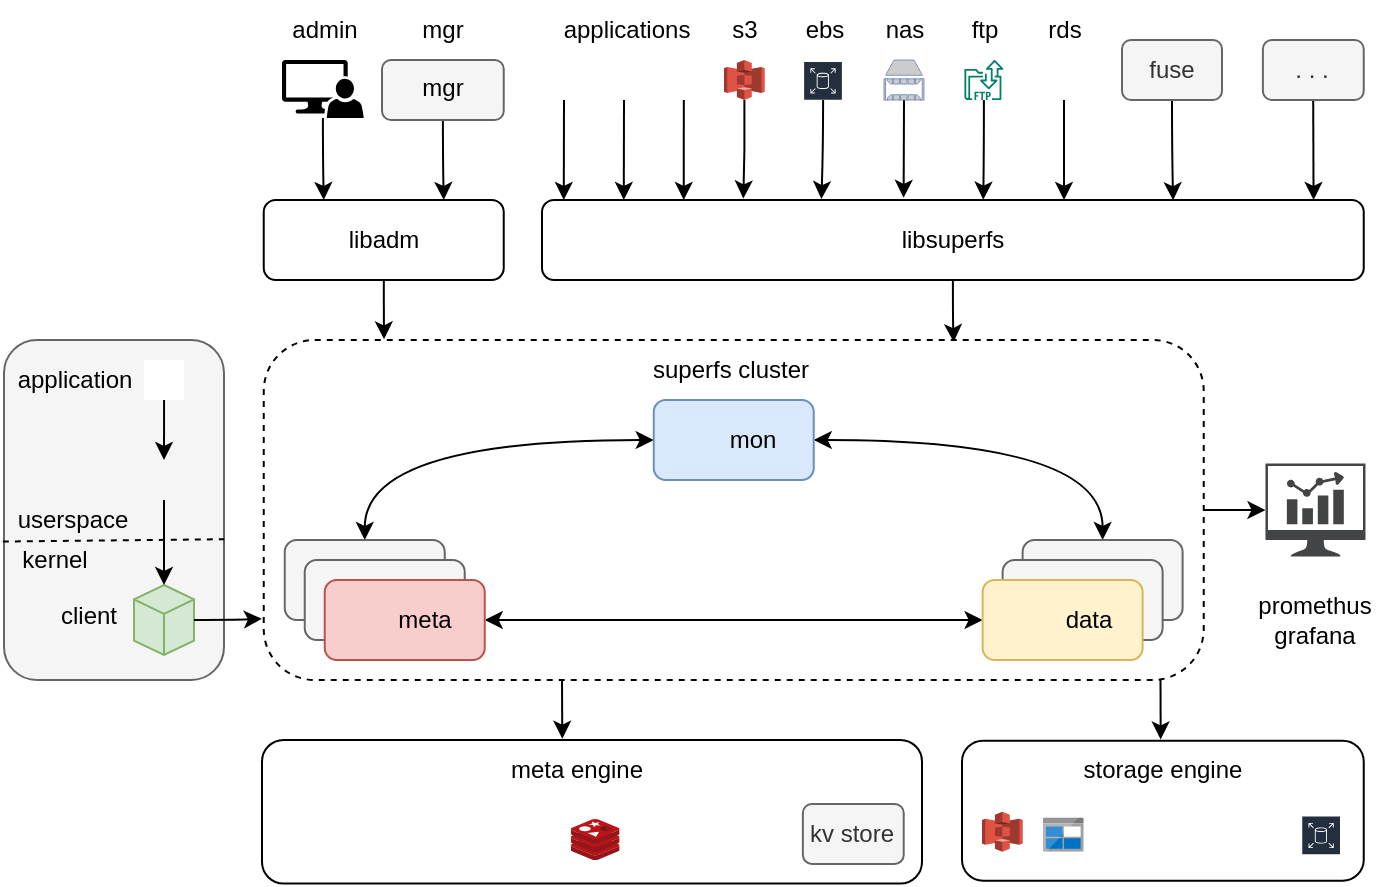<mxfile version="20.7.4" type="github" pages="6">
  <diagram id="nIT_IkrwmGnnsX0-wiIh" name="arch">
    <mxGraphModel dx="1975" dy="789" grid="1" gridSize="10" guides="1" tooltips="1" connect="1" arrows="1" fold="1" page="1" pageScale="1" pageWidth="827" pageHeight="1169" math="0" shadow="0">
      <root>
        <mxCell id="0" />
        <mxCell id="1" parent="0" />
        <mxCell id="3SekBFkrdIsGFHvV_spv-1" value="" style="rounded=1;whiteSpace=wrap;html=1;fillColor=#f5f5f5;fontColor=#333333;strokeColor=#666666;" vertex="1" parent="1">
          <mxGeometry x="51" y="450" width="110" height="170" as="geometry" />
        </mxCell>
        <mxCell id="3SekBFkrdIsGFHvV_spv-2" value="" style="html=1;whiteSpace=wrap;shape=isoCube2;backgroundOutline=1;isoAngle=15;fillColor=#d5e8d4;strokeColor=#82b366;" vertex="1" parent="1">
          <mxGeometry x="116" y="572.5" width="30" height="35" as="geometry" />
        </mxCell>
        <mxCell id="3SekBFkrdIsGFHvV_spv-3" value="client" style="text;html=1;align=center;verticalAlign=middle;resizable=0;points=[];autosize=1;strokeColor=none;fillColor=none;" vertex="1" parent="1">
          <mxGeometry x="73.13" y="577.5" width="40" height="20" as="geometry" />
        </mxCell>
        <mxCell id="3SekBFkrdIsGFHvV_spv-4" style="edgeStyle=orthogonalEdgeStyle;rounded=0;orthogonalLoop=1;jettySize=auto;html=1;entryX=0.5;entryY=0;entryDx=0;entryDy=0;entryPerimeter=0;" edge="1" parent="1" source="3SekBFkrdIsGFHvV_spv-5" target="3SekBFkrdIsGFHvV_spv-2">
          <mxGeometry relative="1" as="geometry" />
        </mxCell>
        <mxCell id="3SekBFkrdIsGFHvV_spv-5" value="" style="shape=image;verticalLabelPosition=bottom;labelBackgroundColor=default;verticalAlign=top;aspect=fixed;imageAspect=0;image=https://icon-library.com/images/folder-icon-files/folder-icon-files-21.jpg;" vertex="1" parent="1">
          <mxGeometry x="121" y="510" width="20" height="20" as="geometry" />
        </mxCell>
        <mxCell id="3SekBFkrdIsGFHvV_spv-6" value="kernel" style="text;html=1;align=center;verticalAlign=middle;resizable=0;points=[];autosize=1;strokeColor=none;fillColor=none;" vertex="1" parent="1">
          <mxGeometry x="51" y="550" width="50" height="20" as="geometry" />
        </mxCell>
        <mxCell id="3SekBFkrdIsGFHvV_spv-7" value="userspace" style="text;html=1;align=center;verticalAlign=middle;resizable=0;points=[];autosize=1;strokeColor=none;fillColor=none;" vertex="1" parent="1">
          <mxGeometry x="50" y="530" width="70" height="20" as="geometry" />
        </mxCell>
        <mxCell id="3SekBFkrdIsGFHvV_spv-8" value="" style="endArrow=none;dashed=1;html=1;rounded=0;exitX=0.006;exitY=1.038;exitDx=0;exitDy=0;entryX=1.001;entryY=0.586;entryDx=0;entryDy=0;exitPerimeter=0;entryPerimeter=0;" edge="1" parent="1" source="3SekBFkrdIsGFHvV_spv-7" target="3SekBFkrdIsGFHvV_spv-1">
          <mxGeometry width="50" height="50" relative="1" as="geometry">
            <mxPoint x="151" y="630" as="sourcePoint" />
            <mxPoint x="201" y="580" as="targetPoint" />
          </mxGeometry>
        </mxCell>
        <mxCell id="3SekBFkrdIsGFHvV_spv-9" style="edgeStyle=orthogonalEdgeStyle;rounded=0;orthogonalLoop=1;jettySize=auto;html=1;entryX=0.5;entryY=0;entryDx=0;entryDy=0;" edge="1" parent="1" target="3SekBFkrdIsGFHvV_spv-5">
          <mxGeometry relative="1" as="geometry">
            <mxPoint x="131.037" y="480" as="sourcePoint" />
          </mxGeometry>
        </mxCell>
        <mxCell id="3SekBFkrdIsGFHvV_spv-10" value="&lt;span style=&quot;color: rgba(0, 0, 0, 0); font-family: monospace; font-size: 0px; text-align: start; background-color: rgb(248, 249, 250);&quot;&gt;%3CmxGraphModel%3E%3Croot%3E%3CmxCell%20id%3D%220%22%2F%3E%3CmxCell%20id%3D%221%22%20parent%3D%220%22%2F%3E%3CmxCell%20id%3D%222%22%20value%3D%22%22%20style%3D%22group%22%20vertex%3D%221%22%20connectable%3D%220%22%20parent%3D%221%22%3E%3CmxGeometry%20x%3D%22240%22%20y%3D%2240%22%20width%3D%22110%22%20height%3D%22180%22%20as%3D%22geometry%22%2F%3E%3C%2FmxCell%3E%3CmxCell%20id%3D%223%22%20value%3D%22%22%20style%3D%22rounded%3D1%3BwhiteSpace%3Dwrap%3Bhtml%3D1%3B%22%20vertex%3D%221%22%20parent%3D%222%22%3E%3CmxGeometry%20width%3D%22110%22%20height%3D%22180%22%20as%3D%22geometry%22%2F%3E%3C%2FmxCell%3E%3CmxCell%20id%3D%224%22%20value%3D%22%22%20style%3D%22html%3D1%3BwhiteSpace%3Dwrap%3Bshape%3DisoCube2%3BbackgroundOutline%3D1%3BisoAngle%3D15%3BfillColor%3D%23d5e8d4%3BstrokeColor%3D%2382b366%3B%22%20vertex%3D%221%22%20parent%3D%222%22%3E%3CmxGeometry%20x%3D%2260%22%20y%3D%22125%22%20width%3D%2240%22%20height%3D%2245%22%20as%3D%22geometry%22%2F%3E%3C%2FmxCell%3E%3CmxCell%20id%3D%225%22%20value%3D%22client%22%20style%3D%22text%3Bhtml%3D1%3Balign%3Dcenter%3BverticalAlign%3Dmiddle%3Bresizable%3D0%3Bpoints%3D%5B%5D%3Bautosize%3D1%3BstrokeColor%3Dnone%3BfillColor%3Dnone%3B%22%20vertex%3D%221%22%20parent%3D%222%22%3E%3CmxGeometry%20x%3D%2220%22%20y%3D%22137.5%22%20width%3D%2240%22%20height%3D%2220%22%20as%3D%22geometry%22%2F%3E%3C%2FmxCell%3E%3CmxCell%20id%3D%226%22%20style%3D%22edgeStyle%3DorthogonalEdgeStyle%3Brounded%3D0%3BorthogonalLoop%3D1%3BjettySize%3Dauto%3Bhtml%3D1%3BentryX%3D0.5%3BentryY%3D0%3BentryDx%3D0%3BentryDy%3D0%3BentryPerimeter%3D0%3B%22%20edge%3D%221%22%20parent%3D%222%22%20source%3D%227%22%20target%3D%224%22%3E%3CmxGeometry%20relative%3D%221%22%20as%3D%22geometry%22%2F%3E%3C%2FmxCell%3E%3CmxCell%20id%3D%227%22%20value%3D%22%22%20style%3D%22shape%3Dimage%3BverticalLabelPosition%3Dbottom%3BlabelBackgroundColor%3Ddefault%3BverticalAlign%3Dtop%3Baspect%3Dfixed%3BimageAspect%3D0%3Bimage%3Dhttps%3A%2F%2Ficon-library.com%2Fimages%2Ffolder-icon-files%2Ffolder-icon-files-21.jpg%3B%22%20vertex%3D%221%22%20parent%3D%222%22%3E%3CmxGeometry%20x%3D%2270%22%20y%3D%2270%22%20width%3D%2220%22%20height%3D%2220%22%20as%3D%22geometry%22%2F%3E%3C%2FmxCell%3E%3CmxCell%20id%3D%228%22%20value%3D%22kernel%22%20style%3D%22text%3Bhtml%3D1%3Balign%3Dcenter%3BverticalAlign%3Dmiddle%3Bresizable%3D0%3Bpoints%3D%5B%5D%3Bautosize%3D1%3BstrokeColor%3Dnone%3BfillColor%3Dnone%3B%22%20vertex%3D%221%22%20parent%3D%222%22%3E%3CmxGeometry%20y%3D%22105%22%20width%3D%2250%22%20height%3D%2220%22%20as%3D%22geometry%22%2F%3E%3C%2FmxCell%3E%3CmxCell%20id%3D%229%22%20value%3D%22userspace%22%20style%3D%22text%3Bhtml%3D1%3Balign%3Dcenter%3BverticalAlign%3Dmiddle%3Bresizable%3D0%3Bpoints%3D%5B%5D%3Bautosize%3D1%3BstrokeColor%3Dnone%3BfillColor%3Dnone%3B%22%20vertex%3D%221%22%20parent%3D%222%22%3E%3CmxGeometry%20y%3D%2280%22%20width%3D%2270%22%20height%3D%2220%22%20as%3D%22geometry%22%2F%3E%3C%2FmxCell%3E%3CmxCell%20id%3D%2210%22%20value%3D%22%22%20style%3D%22endArrow%3Dnone%3Bdashed%3D1%3Bhtml%3D1%3Brounded%3D0%3BexitX%3D0.004%3BexitY%3D0.582%3BexitDx%3D0%3BexitDy%3D0%3BentryX%3D0.996%3BentryY%3D0.576%3BentryDx%3D0%3BentryDy%3D0%3BexitPerimeter%3D0%3BentryPerimeter%3D0%3B%22%20edge%3D%221%22%20parent%3D%222%22%20source%3D%223%22%20target%3D%223%22%3E%3CmxGeometry%20width%3D%2250%22%20height%3D%2250%22%20relative%3D%221%22%20as%3D%22geometry%22%3E%3CmxPoint%20x%3D%22100%22%20y%3D%22190%22%20as%3D%22sourcePoint%22%2F%3E%3CmxPoint%20x%3D%22150%22%20y%3D%22140%22%20as%3D%22targetPoint%22%2F%3E%3C%2FmxGeometry%3E%3C%2FmxCell%3E%3CmxCell%20id%3D%2211%22%20style%3D%22edgeStyle%3DorthogonalEdgeStyle%3Brounded%3D0%3BorthogonalLoop%3D1%3BjettySize%3Dauto%3Bhtml%3D1%3BentryX%3D0.5%3BentryY%3D0%3BentryDx%3D0%3BentryDy%3D0%3B%22%20edge%3D%221%22%20parent%3D%222%22%20source%3D%2212%22%20target%3D%227%22%3E%3CmxGeometry%20relative%3D%221%22%20as%3D%22geometry%22%2F%3E%3C%2FmxCell%3E%3CmxCell%20id%3D%2212%22%20value%3D%22%22%20style%3D%22shape%3Dimage%3Bhtml%3D1%3BverticalAlign%3Dtop%3BverticalLabelPosition%3Dbottom%3BlabelBackgroundColor%3D%23ffffff%3BimageAspect%3D0%3Baspect%3Dfixed%3Bimage%3Dhttps%3A%2F%2Fcdn4.iconfinder.com%2Fdata%2Ficons%2Fessentials-73%2F24%2F042_-_Apps-128.png%22%20vertex%3D%221%22%20parent%3D%222%22%3E%3CmxGeometry%20x%3D%2265%22%20y%3D%2210%22%20width%3D%2230%22%20height%3D%2230%22%20as%3D%22geometry%22%2F%3E%3C%2FmxCell%3E%3C%2Froot%3E%3C%2FmxGraphModel%3E&lt;/span&gt;" style="shape=image;html=1;verticalAlign=top;verticalLabelPosition=bottom;labelBackgroundColor=#ffffff;imageAspect=0;aspect=fixed;image=https://cdn4.iconfinder.com/data/icons/essentials-73/24/042_-_Apps-128.png;imageBackground=default;" vertex="1" parent="1">
          <mxGeometry x="121" y="460" width="20" height="20" as="geometry" />
        </mxCell>
        <mxCell id="3SekBFkrdIsGFHvV_spv-11" value="application" style="text;html=1;align=center;verticalAlign=middle;resizable=0;points=[];autosize=1;strokeColor=none;fillColor=none;" vertex="1" parent="1">
          <mxGeometry x="51.13" y="460" width="70" height="20" as="geometry" />
        </mxCell>
        <mxCell id="3SekBFkrdIsGFHvV_spv-12" style="edgeStyle=orthogonalEdgeStyle;curved=1;rounded=0;orthogonalLoop=1;jettySize=auto;html=1;entryX=-0.002;entryY=0.82;entryDx=0;entryDy=0;entryPerimeter=0;startArrow=none;startFill=0;" edge="1" parent="1" source="3SekBFkrdIsGFHvV_spv-2" target="3SekBFkrdIsGFHvV_spv-54">
          <mxGeometry relative="1" as="geometry" />
        </mxCell>
        <mxCell id="3SekBFkrdIsGFHvV_spv-13" style="edgeStyle=orthogonalEdgeStyle;curved=1;rounded=0;orthogonalLoop=1;jettySize=auto;html=1;entryX=0.128;entryY=-0.002;entryDx=0;entryDy=0;entryPerimeter=0;" edge="1" parent="1" source="3SekBFkrdIsGFHvV_spv-14" target="3SekBFkrdIsGFHvV_spv-54">
          <mxGeometry relative="1" as="geometry" />
        </mxCell>
        <mxCell id="3SekBFkrdIsGFHvV_spv-14" value="libadm" style="rounded=1;whiteSpace=wrap;html=1;" vertex="1" parent="1">
          <mxGeometry x="180.87" y="380" width="120" height="40" as="geometry" />
        </mxCell>
        <mxCell id="3SekBFkrdIsGFHvV_spv-15" value="" style="edgeStyle=orthogonalEdgeStyle;curved=1;rounded=0;orthogonalLoop=1;jettySize=auto;html=1;startArrow=none;startFill=0;strokeColor=#000000;entryX=0.734;entryY=0.006;entryDx=0;entryDy=0;entryPerimeter=0;" edge="1" parent="1" source="3SekBFkrdIsGFHvV_spv-16" target="3SekBFkrdIsGFHvV_spv-54">
          <mxGeometry relative="1" as="geometry" />
        </mxCell>
        <mxCell id="3SekBFkrdIsGFHvV_spv-16" value="libsuperfs" style="rounded=1;whiteSpace=wrap;html=1;" vertex="1" parent="1">
          <mxGeometry x="320" y="380" width="410.87" height="40" as="geometry" />
        </mxCell>
        <mxCell id="3SekBFkrdIsGFHvV_spv-17" style="edgeStyle=orthogonalEdgeStyle;curved=1;rounded=0;orthogonalLoop=1;jettySize=auto;html=1;" edge="1" parent="1" source="3SekBFkrdIsGFHvV_spv-18">
          <mxGeometry relative="1" as="geometry">
            <mxPoint x="330.87" y="380" as="targetPoint" />
          </mxGeometry>
        </mxCell>
        <mxCell id="3SekBFkrdIsGFHvV_spv-18" value="&lt;span style=&quot;color: rgba(0, 0, 0, 0); font-family: monospace; font-size: 0px; text-align: start; background-color: rgb(248, 249, 250);&quot;&gt;%3CmxGraphModel%3E%3Croot%3E%3CmxCell%20id%3D%220%22%2F%3E%3CmxCell%20id%3D%221%22%20parent%3D%220%22%2F%3E%3CmxCell%20id%3D%222%22%20value%3D%22%22%20style%3D%22group%22%20vertex%3D%221%22%20connectable%3D%220%22%20parent%3D%221%22%3E%3CmxGeometry%20x%3D%22240%22%20y%3D%2240%22%20width%3D%22110%22%20height%3D%22180%22%20as%3D%22geometry%22%2F%3E%3C%2FmxCell%3E%3CmxCell%20id%3D%223%22%20value%3D%22%22%20style%3D%22rounded%3D1%3BwhiteSpace%3Dwrap%3Bhtml%3D1%3B%22%20vertex%3D%221%22%20parent%3D%222%22%3E%3CmxGeometry%20width%3D%22110%22%20height%3D%22180%22%20as%3D%22geometry%22%2F%3E%3C%2FmxCell%3E%3CmxCell%20id%3D%224%22%20value%3D%22%22%20style%3D%22html%3D1%3BwhiteSpace%3Dwrap%3Bshape%3DisoCube2%3BbackgroundOutline%3D1%3BisoAngle%3D15%3BfillColor%3D%23d5e8d4%3BstrokeColor%3D%2382b366%3B%22%20vertex%3D%221%22%20parent%3D%222%22%3E%3CmxGeometry%20x%3D%2260%22%20y%3D%22125%22%20width%3D%2240%22%20height%3D%2245%22%20as%3D%22geometry%22%2F%3E%3C%2FmxCell%3E%3CmxCell%20id%3D%225%22%20value%3D%22client%22%20style%3D%22text%3Bhtml%3D1%3Balign%3Dcenter%3BverticalAlign%3Dmiddle%3Bresizable%3D0%3Bpoints%3D%5B%5D%3Bautosize%3D1%3BstrokeColor%3Dnone%3BfillColor%3Dnone%3B%22%20vertex%3D%221%22%20parent%3D%222%22%3E%3CmxGeometry%20x%3D%2220%22%20y%3D%22137.5%22%20width%3D%2240%22%20height%3D%2220%22%20as%3D%22geometry%22%2F%3E%3C%2FmxCell%3E%3CmxCell%20id%3D%226%22%20style%3D%22edgeStyle%3DorthogonalEdgeStyle%3Brounded%3D0%3BorthogonalLoop%3D1%3BjettySize%3Dauto%3Bhtml%3D1%3BentryX%3D0.5%3BentryY%3D0%3BentryDx%3D0%3BentryDy%3D0%3BentryPerimeter%3D0%3B%22%20edge%3D%221%22%20parent%3D%222%22%20source%3D%227%22%20target%3D%224%22%3E%3CmxGeometry%20relative%3D%221%22%20as%3D%22geometry%22%2F%3E%3C%2FmxCell%3E%3CmxCell%20id%3D%227%22%20value%3D%22%22%20style%3D%22shape%3Dimage%3BverticalLabelPosition%3Dbottom%3BlabelBackgroundColor%3Ddefault%3BverticalAlign%3Dtop%3Baspect%3Dfixed%3BimageAspect%3D0%3Bimage%3Dhttps%3A%2F%2Ficon-library.com%2Fimages%2Ffolder-icon-files%2Ffolder-icon-files-21.jpg%3B%22%20vertex%3D%221%22%20parent%3D%222%22%3E%3CmxGeometry%20x%3D%2270%22%20y%3D%2270%22%20width%3D%2220%22%20height%3D%2220%22%20as%3D%22geometry%22%2F%3E%3C%2FmxCell%3E%3CmxCell%20id%3D%228%22%20value%3D%22kernel%22%20style%3D%22text%3Bhtml%3D1%3Balign%3Dcenter%3BverticalAlign%3Dmiddle%3Bresizable%3D0%3Bpoints%3D%5B%5D%3Bautosize%3D1%3BstrokeColor%3Dnone%3BfillColor%3Dnone%3B%22%20vertex%3D%221%22%20parent%3D%222%22%3E%3CmxGeometry%20y%3D%22105%22%20width%3D%2250%22%20height%3D%2220%22%20as%3D%22geometry%22%2F%3E%3C%2FmxCell%3E%3CmxCell%20id%3D%229%22%20value%3D%22userspace%22%20style%3D%22text%3Bhtml%3D1%3Balign%3Dcenter%3BverticalAlign%3Dmiddle%3Bresizable%3D0%3Bpoints%3D%5B%5D%3Bautosize%3D1%3BstrokeColor%3Dnone%3BfillColor%3Dnone%3B%22%20vertex%3D%221%22%20parent%3D%222%22%3E%3CmxGeometry%20y%3D%2280%22%20width%3D%2270%22%20height%3D%2220%22%20as%3D%22geometry%22%2F%3E%3C%2FmxCell%3E%3CmxCell%20id%3D%2210%22%20value%3D%22%22%20style%3D%22endArrow%3Dnone%3Bdashed%3D1%3Bhtml%3D1%3Brounded%3D0%3BexitX%3D0.004%3BexitY%3D0.582%3BexitDx%3D0%3BexitDy%3D0%3BentryX%3D0.996%3BentryY%3D0.576%3BentryDx%3D0%3BentryDy%3D0%3BexitPerimeter%3D0%3BentryPerimeter%3D0%3B%22%20edge%3D%221%22%20parent%3D%222%22%20source%3D%223%22%20target%3D%223%22%3E%3CmxGeometry%20width%3D%2250%22%20height%3D%2250%22%20relative%3D%221%22%20as%3D%22geometry%22%3E%3CmxPoint%20x%3D%22100%22%20y%3D%22190%22%20as%3D%22sourcePoint%22%2F%3E%3CmxPoint%20x%3D%22150%22%20y%3D%22140%22%20as%3D%22targetPoint%22%2F%3E%3C%2FmxGeometry%3E%3C%2FmxCell%3E%3CmxCell%20id%3D%2211%22%20style%3D%22edgeStyle%3DorthogonalEdgeStyle%3Brounded%3D0%3BorthogonalLoop%3D1%3BjettySize%3Dauto%3Bhtml%3D1%3BentryX%3D0.5%3BentryY%3D0%3BentryDx%3D0%3BentryDy%3D0%3B%22%20edge%3D%221%22%20parent%3D%222%22%20source%3D%2212%22%20target%3D%227%22%3E%3CmxGeometry%20relative%3D%221%22%20as%3D%22geometry%22%2F%3E%3C%2FmxCell%3E%3CmxCell%20id%3D%2212%22%20value%3D%22%22%20style%3D%22shape%3Dimage%3Bhtml%3D1%3BverticalAlign%3Dtop%3BverticalLabelPosition%3Dbottom%3BlabelBackgroundColor%3D%23ffffff%3BimageAspect%3D0%3Baspect%3Dfixed%3Bimage%3Dhttps%3A%2F%2Fcdn4.iconfinder.com%2Fdata%2Ficons%2Fessentials-73%2F24%2F042_-_Apps-128.png%22%20vertex%3D%221%22%20parent%3D%222%22%3E%3CmxGeometry%20x%3D%2265%22%20y%3D%2210%22%20width%3D%2230%22%20height%3D%2230%22%20as%3D%22geometry%22%2F%3E%3C%2FmxCell%3E%3C%2Froot%3E%3C%2FmxGraphModel%3E&lt;/span&gt;" style="shape=image;html=1;verticalAlign=top;verticalLabelPosition=bottom;labelBackgroundColor=#ffffff;imageAspect=0;aspect=fixed;image=https://cdn4.iconfinder.com/data/icons/essentials-73/24/042_-_Apps-128.png;imageBackground=default;" vertex="1" parent="1">
          <mxGeometry x="321" y="310" width="20" height="20" as="geometry" />
        </mxCell>
        <mxCell id="3SekBFkrdIsGFHvV_spv-19" style="edgeStyle=orthogonalEdgeStyle;curved=1;rounded=0;orthogonalLoop=1;jettySize=auto;html=1;" edge="1" parent="1" source="3SekBFkrdIsGFHvV_spv-20">
          <mxGeometry relative="1" as="geometry">
            <mxPoint x="360.87" y="380" as="targetPoint" />
          </mxGeometry>
        </mxCell>
        <mxCell id="3SekBFkrdIsGFHvV_spv-20" value="&lt;span style=&quot;color: rgba(0, 0, 0, 0); font-family: monospace; font-size: 0px; text-align: start; background-color: rgb(248, 249, 250);&quot;&gt;%3CmxGraphModel%3E%3Croot%3E%3CmxCell%20id%3D%220%22%2F%3E%3CmxCell%20id%3D%221%22%20parent%3D%220%22%2F%3E%3CmxCell%20id%3D%222%22%20value%3D%22%22%20style%3D%22group%22%20vertex%3D%221%22%20connectable%3D%220%22%20parent%3D%221%22%3E%3CmxGeometry%20x%3D%22240%22%20y%3D%2240%22%20width%3D%22110%22%20height%3D%22180%22%20as%3D%22geometry%22%2F%3E%3C%2FmxCell%3E%3CmxCell%20id%3D%223%22%20value%3D%22%22%20style%3D%22rounded%3D1%3BwhiteSpace%3Dwrap%3Bhtml%3D1%3B%22%20vertex%3D%221%22%20parent%3D%222%22%3E%3CmxGeometry%20width%3D%22110%22%20height%3D%22180%22%20as%3D%22geometry%22%2F%3E%3C%2FmxCell%3E%3CmxCell%20id%3D%224%22%20value%3D%22%22%20style%3D%22html%3D1%3BwhiteSpace%3Dwrap%3Bshape%3DisoCube2%3BbackgroundOutline%3D1%3BisoAngle%3D15%3BfillColor%3D%23d5e8d4%3BstrokeColor%3D%2382b366%3B%22%20vertex%3D%221%22%20parent%3D%222%22%3E%3CmxGeometry%20x%3D%2260%22%20y%3D%22125%22%20width%3D%2240%22%20height%3D%2245%22%20as%3D%22geometry%22%2F%3E%3C%2FmxCell%3E%3CmxCell%20id%3D%225%22%20value%3D%22client%22%20style%3D%22text%3Bhtml%3D1%3Balign%3Dcenter%3BverticalAlign%3Dmiddle%3Bresizable%3D0%3Bpoints%3D%5B%5D%3Bautosize%3D1%3BstrokeColor%3Dnone%3BfillColor%3Dnone%3B%22%20vertex%3D%221%22%20parent%3D%222%22%3E%3CmxGeometry%20x%3D%2220%22%20y%3D%22137.5%22%20width%3D%2240%22%20height%3D%2220%22%20as%3D%22geometry%22%2F%3E%3C%2FmxCell%3E%3CmxCell%20id%3D%226%22%20style%3D%22edgeStyle%3DorthogonalEdgeStyle%3Brounded%3D0%3BorthogonalLoop%3D1%3BjettySize%3Dauto%3Bhtml%3D1%3BentryX%3D0.5%3BentryY%3D0%3BentryDx%3D0%3BentryDy%3D0%3BentryPerimeter%3D0%3B%22%20edge%3D%221%22%20parent%3D%222%22%20source%3D%227%22%20target%3D%224%22%3E%3CmxGeometry%20relative%3D%221%22%20as%3D%22geometry%22%2F%3E%3C%2FmxCell%3E%3CmxCell%20id%3D%227%22%20value%3D%22%22%20style%3D%22shape%3Dimage%3BverticalLabelPosition%3Dbottom%3BlabelBackgroundColor%3Ddefault%3BverticalAlign%3Dtop%3Baspect%3Dfixed%3BimageAspect%3D0%3Bimage%3Dhttps%3A%2F%2Ficon-library.com%2Fimages%2Ffolder-icon-files%2Ffolder-icon-files-21.jpg%3B%22%20vertex%3D%221%22%20parent%3D%222%22%3E%3CmxGeometry%20x%3D%2270%22%20y%3D%2270%22%20width%3D%2220%22%20height%3D%2220%22%20as%3D%22geometry%22%2F%3E%3C%2FmxCell%3E%3CmxCell%20id%3D%228%22%20value%3D%22kernel%22%20style%3D%22text%3Bhtml%3D1%3Balign%3Dcenter%3BverticalAlign%3Dmiddle%3Bresizable%3D0%3Bpoints%3D%5B%5D%3Bautosize%3D1%3BstrokeColor%3Dnone%3BfillColor%3Dnone%3B%22%20vertex%3D%221%22%20parent%3D%222%22%3E%3CmxGeometry%20y%3D%22105%22%20width%3D%2250%22%20height%3D%2220%22%20as%3D%22geometry%22%2F%3E%3C%2FmxCell%3E%3CmxCell%20id%3D%229%22%20value%3D%22userspace%22%20style%3D%22text%3Bhtml%3D1%3Balign%3Dcenter%3BverticalAlign%3Dmiddle%3Bresizable%3D0%3Bpoints%3D%5B%5D%3Bautosize%3D1%3BstrokeColor%3Dnone%3BfillColor%3Dnone%3B%22%20vertex%3D%221%22%20parent%3D%222%22%3E%3CmxGeometry%20y%3D%2280%22%20width%3D%2270%22%20height%3D%2220%22%20as%3D%22geometry%22%2F%3E%3C%2FmxCell%3E%3CmxCell%20id%3D%2210%22%20value%3D%22%22%20style%3D%22endArrow%3Dnone%3Bdashed%3D1%3Bhtml%3D1%3Brounded%3D0%3BexitX%3D0.004%3BexitY%3D0.582%3BexitDx%3D0%3BexitDy%3D0%3BentryX%3D0.996%3BentryY%3D0.576%3BentryDx%3D0%3BentryDy%3D0%3BexitPerimeter%3D0%3BentryPerimeter%3D0%3B%22%20edge%3D%221%22%20parent%3D%222%22%20source%3D%223%22%20target%3D%223%22%3E%3CmxGeometry%20width%3D%2250%22%20height%3D%2250%22%20relative%3D%221%22%20as%3D%22geometry%22%3E%3CmxPoint%20x%3D%22100%22%20y%3D%22190%22%20as%3D%22sourcePoint%22%2F%3E%3CmxPoint%20x%3D%22150%22%20y%3D%22140%22%20as%3D%22targetPoint%22%2F%3E%3C%2FmxGeometry%3E%3C%2FmxCell%3E%3CmxCell%20id%3D%2211%22%20style%3D%22edgeStyle%3DorthogonalEdgeStyle%3Brounded%3D0%3BorthogonalLoop%3D1%3BjettySize%3Dauto%3Bhtml%3D1%3BentryX%3D0.5%3BentryY%3D0%3BentryDx%3D0%3BentryDy%3D0%3B%22%20edge%3D%221%22%20parent%3D%222%22%20source%3D%2212%22%20target%3D%227%22%3E%3CmxGeometry%20relative%3D%221%22%20as%3D%22geometry%22%2F%3E%3C%2FmxCell%3E%3CmxCell%20id%3D%2212%22%20value%3D%22%22%20style%3D%22shape%3Dimage%3Bhtml%3D1%3BverticalAlign%3Dtop%3BverticalLabelPosition%3Dbottom%3BlabelBackgroundColor%3D%23ffffff%3BimageAspect%3D0%3Baspect%3Dfixed%3Bimage%3Dhttps%3A%2F%2Fcdn4.iconfinder.com%2Fdata%2Ficons%2Fessentials-73%2F24%2F042_-_Apps-128.png%22%20vertex%3D%221%22%20parent%3D%222%22%3E%3CmxGeometry%20x%3D%2265%22%20y%3D%2210%22%20width%3D%2230%22%20height%3D%2230%22%20as%3D%22geometry%22%2F%3E%3C%2FmxCell%3E%3C%2Froot%3E%3C%2FmxGraphModel%3E&lt;/span&gt;" style="shape=image;html=1;verticalAlign=top;verticalLabelPosition=bottom;labelBackgroundColor=#ffffff;imageAspect=0;aspect=fixed;image=https://cdn4.iconfinder.com/data/icons/essentials-73/24/042_-_Apps-128.png;imageBackground=default;" vertex="1" parent="1">
          <mxGeometry x="351" y="310" width="20" height="20" as="geometry" />
        </mxCell>
        <mxCell id="3SekBFkrdIsGFHvV_spv-21" style="edgeStyle=orthogonalEdgeStyle;curved=1;rounded=0;orthogonalLoop=1;jettySize=auto;html=1;" edge="1" parent="1" source="3SekBFkrdIsGFHvV_spv-22">
          <mxGeometry relative="1" as="geometry">
            <mxPoint x="390.87" y="380" as="targetPoint" />
          </mxGeometry>
        </mxCell>
        <mxCell id="3SekBFkrdIsGFHvV_spv-22" value="&lt;span style=&quot;color: rgba(0, 0, 0, 0); font-family: monospace; font-size: 0px; text-align: start; background-color: rgb(248, 249, 250);&quot;&gt;%3CmxGraphModel%3E%3Croot%3E%3CmxCell%20id%3D%220%22%2F%3E%3CmxCell%20id%3D%221%22%20parent%3D%220%22%2F%3E%3CmxCell%20id%3D%222%22%20value%3D%22%22%20style%3D%22group%22%20vertex%3D%221%22%20connectable%3D%220%22%20parent%3D%221%22%3E%3CmxGeometry%20x%3D%22240%22%20y%3D%2240%22%20width%3D%22110%22%20height%3D%22180%22%20as%3D%22geometry%22%2F%3E%3C%2FmxCell%3E%3CmxCell%20id%3D%223%22%20value%3D%22%22%20style%3D%22rounded%3D1%3BwhiteSpace%3Dwrap%3Bhtml%3D1%3B%22%20vertex%3D%221%22%20parent%3D%222%22%3E%3CmxGeometry%20width%3D%22110%22%20height%3D%22180%22%20as%3D%22geometry%22%2F%3E%3C%2FmxCell%3E%3CmxCell%20id%3D%224%22%20value%3D%22%22%20style%3D%22html%3D1%3BwhiteSpace%3Dwrap%3Bshape%3DisoCube2%3BbackgroundOutline%3D1%3BisoAngle%3D15%3BfillColor%3D%23d5e8d4%3BstrokeColor%3D%2382b366%3B%22%20vertex%3D%221%22%20parent%3D%222%22%3E%3CmxGeometry%20x%3D%2260%22%20y%3D%22125%22%20width%3D%2240%22%20height%3D%2245%22%20as%3D%22geometry%22%2F%3E%3C%2FmxCell%3E%3CmxCell%20id%3D%225%22%20value%3D%22client%22%20style%3D%22text%3Bhtml%3D1%3Balign%3Dcenter%3BverticalAlign%3Dmiddle%3Bresizable%3D0%3Bpoints%3D%5B%5D%3Bautosize%3D1%3BstrokeColor%3Dnone%3BfillColor%3Dnone%3B%22%20vertex%3D%221%22%20parent%3D%222%22%3E%3CmxGeometry%20x%3D%2220%22%20y%3D%22137.5%22%20width%3D%2240%22%20height%3D%2220%22%20as%3D%22geometry%22%2F%3E%3C%2FmxCell%3E%3CmxCell%20id%3D%226%22%20style%3D%22edgeStyle%3DorthogonalEdgeStyle%3Brounded%3D0%3BorthogonalLoop%3D1%3BjettySize%3Dauto%3Bhtml%3D1%3BentryX%3D0.5%3BentryY%3D0%3BentryDx%3D0%3BentryDy%3D0%3BentryPerimeter%3D0%3B%22%20edge%3D%221%22%20parent%3D%222%22%20source%3D%227%22%20target%3D%224%22%3E%3CmxGeometry%20relative%3D%221%22%20as%3D%22geometry%22%2F%3E%3C%2FmxCell%3E%3CmxCell%20id%3D%227%22%20value%3D%22%22%20style%3D%22shape%3Dimage%3BverticalLabelPosition%3Dbottom%3BlabelBackgroundColor%3Ddefault%3BverticalAlign%3Dtop%3Baspect%3Dfixed%3BimageAspect%3D0%3Bimage%3Dhttps%3A%2F%2Ficon-library.com%2Fimages%2Ffolder-icon-files%2Ffolder-icon-files-21.jpg%3B%22%20vertex%3D%221%22%20parent%3D%222%22%3E%3CmxGeometry%20x%3D%2270%22%20y%3D%2270%22%20width%3D%2220%22%20height%3D%2220%22%20as%3D%22geometry%22%2F%3E%3C%2FmxCell%3E%3CmxCell%20id%3D%228%22%20value%3D%22kernel%22%20style%3D%22text%3Bhtml%3D1%3Balign%3Dcenter%3BverticalAlign%3Dmiddle%3Bresizable%3D0%3Bpoints%3D%5B%5D%3Bautosize%3D1%3BstrokeColor%3Dnone%3BfillColor%3Dnone%3B%22%20vertex%3D%221%22%20parent%3D%222%22%3E%3CmxGeometry%20y%3D%22105%22%20width%3D%2250%22%20height%3D%2220%22%20as%3D%22geometry%22%2F%3E%3C%2FmxCell%3E%3CmxCell%20id%3D%229%22%20value%3D%22userspace%22%20style%3D%22text%3Bhtml%3D1%3Balign%3Dcenter%3BverticalAlign%3Dmiddle%3Bresizable%3D0%3Bpoints%3D%5B%5D%3Bautosize%3D1%3BstrokeColor%3Dnone%3BfillColor%3Dnone%3B%22%20vertex%3D%221%22%20parent%3D%222%22%3E%3CmxGeometry%20y%3D%2280%22%20width%3D%2270%22%20height%3D%2220%22%20as%3D%22geometry%22%2F%3E%3C%2FmxCell%3E%3CmxCell%20id%3D%2210%22%20value%3D%22%22%20style%3D%22endArrow%3Dnone%3Bdashed%3D1%3Bhtml%3D1%3Brounded%3D0%3BexitX%3D0.004%3BexitY%3D0.582%3BexitDx%3D0%3BexitDy%3D0%3BentryX%3D0.996%3BentryY%3D0.576%3BentryDx%3D0%3BentryDy%3D0%3BexitPerimeter%3D0%3BentryPerimeter%3D0%3B%22%20edge%3D%221%22%20parent%3D%222%22%20source%3D%223%22%20target%3D%223%22%3E%3CmxGeometry%20width%3D%2250%22%20height%3D%2250%22%20relative%3D%221%22%20as%3D%22geometry%22%3E%3CmxPoint%20x%3D%22100%22%20y%3D%22190%22%20as%3D%22sourcePoint%22%2F%3E%3CmxPoint%20x%3D%22150%22%20y%3D%22140%22%20as%3D%22targetPoint%22%2F%3E%3C%2FmxGeometry%3E%3C%2FmxCell%3E%3CmxCell%20id%3D%2211%22%20style%3D%22edgeStyle%3DorthogonalEdgeStyle%3Brounded%3D0%3BorthogonalLoop%3D1%3BjettySize%3Dauto%3Bhtml%3D1%3BentryX%3D0.5%3BentryY%3D0%3BentryDx%3D0%3BentryDy%3D0%3B%22%20edge%3D%221%22%20parent%3D%222%22%20source%3D%2212%22%20target%3D%227%22%3E%3CmxGeometry%20relative%3D%221%22%20as%3D%22geometry%22%2F%3E%3C%2FmxCell%3E%3CmxCell%20id%3D%2212%22%20value%3D%22%22%20style%3D%22shape%3Dimage%3Bhtml%3D1%3BverticalAlign%3Dtop%3BverticalLabelPosition%3Dbottom%3BlabelBackgroundColor%3D%23ffffff%3BimageAspect%3D0%3Baspect%3Dfixed%3Bimage%3Dhttps%3A%2F%2Fcdn4.iconfinder.com%2Fdata%2Ficons%2Fessentials-73%2F24%2F042_-_Apps-128.png%22%20vertex%3D%221%22%20parent%3D%222%22%3E%3CmxGeometry%20x%3D%2265%22%20y%3D%2210%22%20width%3D%2230%22%20height%3D%2230%22%20as%3D%22geometry%22%2F%3E%3C%2FmxCell%3E%3C%2Froot%3E%3C%2FmxGraphModel%3E&lt;/span&gt;" style="shape=image;html=1;verticalAlign=top;verticalLabelPosition=bottom;labelBackgroundColor=#ffffff;imageAspect=0;aspect=fixed;image=https://cdn4.iconfinder.com/data/icons/essentials-73/24/042_-_Apps-128.png;imageBackground=default;" vertex="1" parent="1">
          <mxGeometry x="380.87" y="310" width="20" height="20" as="geometry" />
        </mxCell>
        <mxCell id="3SekBFkrdIsGFHvV_spv-23" value="applications" style="text;html=1;align=center;verticalAlign=middle;resizable=0;points=[];autosize=1;strokeColor=none;fillColor=none;" vertex="1" parent="1">
          <mxGeometry x="316.87" y="280" width="90" height="30" as="geometry" />
        </mxCell>
        <mxCell id="3SekBFkrdIsGFHvV_spv-24" value="" style="sketch=0;pointerEvents=1;shadow=0;dashed=0;html=1;strokeColor=none;fillColor=#434445;aspect=fixed;labelPosition=center;verticalLabelPosition=bottom;verticalAlign=top;align=center;outlineConnect=0;shape=mxgraph.vvd.nsx_dashboard;" vertex="1" parent="1">
          <mxGeometry x="681.74" y="511.75" width="50" height="46.5" as="geometry" />
        </mxCell>
        <mxCell id="3SekBFkrdIsGFHvV_spv-25" value="" style="edgeStyle=orthogonalEdgeStyle;curved=1;rounded=0;orthogonalLoop=1;jettySize=auto;html=1;exitX=1;exitY=0.5;exitDx=0;exitDy=0;" edge="1" parent="1" source="3SekBFkrdIsGFHvV_spv-54" target="3SekBFkrdIsGFHvV_spv-24">
          <mxGeometry relative="1" as="geometry" />
        </mxCell>
        <mxCell id="3SekBFkrdIsGFHvV_spv-26" value="promethus &lt;br&gt;grafana" style="text;html=1;align=center;verticalAlign=middle;resizable=0;points=[];autosize=1;strokeColor=none;fillColor=none;" vertex="1" parent="1">
          <mxGeometry x="665.66" y="570" width="80" height="40" as="geometry" />
        </mxCell>
        <mxCell id="3SekBFkrdIsGFHvV_spv-27" value="" style="edgeStyle=orthogonalEdgeStyle;curved=1;rounded=0;orthogonalLoop=1;jettySize=auto;html=1;entryX=0.25;entryY=0;entryDx=0;entryDy=0;" edge="1" parent="1" source="3SekBFkrdIsGFHvV_spv-28" target="3SekBFkrdIsGFHvV_spv-14">
          <mxGeometry relative="1" as="geometry" />
        </mxCell>
        <mxCell id="3SekBFkrdIsGFHvV_spv-28" value="" style="sketch=0;pointerEvents=1;shadow=0;dashed=0;html=1;strokeColor=none;labelPosition=center;verticalLabelPosition=bottom;verticalAlign=top;align=center;fillColor=#000000;shape=mxgraph.mscae.system_center.admin_console" vertex="1" parent="1">
          <mxGeometry x="190" y="310" width="40.87" height="29" as="geometry" />
        </mxCell>
        <mxCell id="3SekBFkrdIsGFHvV_spv-29" value="admin" style="text;html=1;align=center;verticalAlign=middle;resizable=0;points=[];autosize=1;strokeColor=none;fillColor=none;" vertex="1" parent="1">
          <mxGeometry x="180.87" y="280" width="60" height="30" as="geometry" />
        </mxCell>
        <mxCell id="3SekBFkrdIsGFHvV_spv-30" style="edgeStyle=orthogonalEdgeStyle;rounded=0;orthogonalLoop=1;jettySize=auto;html=1;entryX=0.245;entryY=-0.019;entryDx=0;entryDy=0;entryPerimeter=0;" edge="1" parent="1" source="3SekBFkrdIsGFHvV_spv-31" target="3SekBFkrdIsGFHvV_spv-16">
          <mxGeometry relative="1" as="geometry" />
        </mxCell>
        <mxCell id="3SekBFkrdIsGFHvV_spv-31" value="" style="outlineConnect=0;dashed=0;verticalLabelPosition=bottom;verticalAlign=top;align=center;html=1;shape=mxgraph.aws3.s3;fillColor=#E05243;gradientColor=none;" vertex="1" parent="1">
          <mxGeometry x="411" y="310" width="20.37" height="20" as="geometry" />
        </mxCell>
        <mxCell id="3SekBFkrdIsGFHvV_spv-32" value="s3" style="text;html=1;align=center;verticalAlign=middle;resizable=0;points=[];autosize=1;strokeColor=none;fillColor=none;" vertex="1" parent="1">
          <mxGeometry x="401.19" y="280" width="40" height="30" as="geometry" />
        </mxCell>
        <mxCell id="3SekBFkrdIsGFHvV_spv-33" style="edgeStyle=orthogonalEdgeStyle;curved=1;rounded=0;orthogonalLoop=1;jettySize=auto;html=1;entryX=0.75;entryY=0;entryDx=0;entryDy=0;startArrow=none;startFill=0;strokeColor=#000000;" edge="1" parent="1" source="3SekBFkrdIsGFHvV_spv-34" target="3SekBFkrdIsGFHvV_spv-14">
          <mxGeometry relative="1" as="geometry" />
        </mxCell>
        <mxCell id="3SekBFkrdIsGFHvV_spv-34" value="" style="rounded=1;whiteSpace=wrap;html=1;fillColor=#f5f5f5;fontColor=#333333;strokeColor=#666666;" vertex="1" parent="1">
          <mxGeometry x="240" y="310" width="60.87" height="30" as="geometry" />
        </mxCell>
        <mxCell id="3SekBFkrdIsGFHvV_spv-35" value="mgr" style="text;html=1;align=center;verticalAlign=middle;resizable=0;points=[];autosize=1;strokeColor=none;fillColor=none;" vertex="1" parent="1">
          <mxGeometry x="250" y="309" width="40" height="30" as="geometry" />
        </mxCell>
        <mxCell id="3SekBFkrdIsGFHvV_spv-36" style="edgeStyle=orthogonalEdgeStyle;curved=1;rounded=0;orthogonalLoop=1;jettySize=auto;html=1;entryX=0.34;entryY=-0.012;entryDx=0;entryDy=0;entryPerimeter=0;startArrow=none;startFill=0;strokeColor=#000000;" edge="1" parent="1" source="3SekBFkrdIsGFHvV_spv-37" target="3SekBFkrdIsGFHvV_spv-16">
          <mxGeometry relative="1" as="geometry" />
        </mxCell>
        <mxCell id="3SekBFkrdIsGFHvV_spv-37" value="" style="sketch=0;outlineConnect=0;fontColor=#232F3E;gradientColor=none;strokeColor=#ffffff;fillColor=#232F3E;dashed=0;verticalLabelPosition=middle;verticalAlign=bottom;align=center;html=1;whiteSpace=wrap;fontSize=10;fontStyle=1;spacing=3;shape=mxgraph.aws4.productIcon;prIcon=mxgraph.aws4.elastic_block_store;" vertex="1" parent="1">
          <mxGeometry x="450.07" y="310" width="20.87" height="20" as="geometry" />
        </mxCell>
        <mxCell id="3SekBFkrdIsGFHvV_spv-38" value="ebs" style="text;html=1;align=center;verticalAlign=middle;resizable=0;points=[];autosize=1;strokeColor=none;fillColor=none;" vertex="1" parent="1">
          <mxGeometry x="441.19" y="280" width="40" height="30" as="geometry" />
        </mxCell>
        <mxCell id="3SekBFkrdIsGFHvV_spv-39" style="edgeStyle=orthogonalEdgeStyle;curved=1;rounded=0;orthogonalLoop=1;jettySize=auto;html=1;entryX=0.44;entryY=-0.027;entryDx=0;entryDy=0;entryPerimeter=0;startArrow=none;startFill=0;strokeColor=#000000;" edge="1" parent="1" source="3SekBFkrdIsGFHvV_spv-40" target="3SekBFkrdIsGFHvV_spv-16">
          <mxGeometry relative="1" as="geometry" />
        </mxCell>
        <mxCell id="3SekBFkrdIsGFHvV_spv-40" value="" style="fontColor=#0066CC;verticalAlign=top;verticalLabelPosition=bottom;labelPosition=center;align=center;html=1;outlineConnect=0;fillColor=#CCCCCC;strokeColor=#6881B3;gradientColor=none;gradientDirection=north;strokeWidth=2;shape=mxgraph.networks.nas_filer;" vertex="1" parent="1">
          <mxGeometry x="491" y="310" width="20" height="20" as="geometry" />
        </mxCell>
        <mxCell id="3SekBFkrdIsGFHvV_spv-41" value="nas" style="text;html=1;align=center;verticalAlign=middle;resizable=0;points=[];autosize=1;strokeColor=none;fillColor=none;" vertex="1" parent="1">
          <mxGeometry x="481" y="280" width="40" height="30" as="geometry" />
        </mxCell>
        <mxCell id="3SekBFkrdIsGFHvV_spv-42" style="edgeStyle=orthogonalEdgeStyle;curved=1;rounded=0;orthogonalLoop=1;jettySize=auto;html=1;entryX=0.537;entryY=-0.004;entryDx=0;entryDy=0;entryPerimeter=0;startArrow=none;startFill=0;strokeColor=#000000;" edge="1" parent="1" source="3SekBFkrdIsGFHvV_spv-43" target="3SekBFkrdIsGFHvV_spv-16">
          <mxGeometry relative="1" as="geometry" />
        </mxCell>
        <mxCell id="3SekBFkrdIsGFHvV_spv-43" value="" style="sketch=0;outlineConnect=0;fontColor=#232F3E;gradientColor=none;fillColor=#067F68;strokeColor=none;dashed=0;verticalLabelPosition=bottom;verticalAlign=top;align=center;html=1;fontSize=12;fontStyle=0;aspect=fixed;shape=mxgraph.aws4.transfer_for_ftp_resource;" vertex="1" parent="1">
          <mxGeometry x="531.22" y="310" width="19.49" height="20" as="geometry" />
        </mxCell>
        <mxCell id="3SekBFkrdIsGFHvV_spv-44" value="ftp" style="text;html=1;align=center;verticalAlign=middle;resizable=0;points=[];autosize=1;strokeColor=none;fillColor=none;" vertex="1" parent="1">
          <mxGeometry x="520.96" y="280" width="40" height="30" as="geometry" />
        </mxCell>
        <mxCell id="3SekBFkrdIsGFHvV_spv-45" value="mgr" style="text;html=1;align=center;verticalAlign=middle;resizable=0;points=[];autosize=1;strokeColor=none;fillColor=none;" vertex="1" parent="1">
          <mxGeometry x="250.44" y="280" width="40" height="30" as="geometry" />
        </mxCell>
        <mxCell id="3SekBFkrdIsGFHvV_spv-46" style="edgeStyle=orthogonalEdgeStyle;curved=1;rounded=0;orthogonalLoop=1;jettySize=auto;html=1;startArrow=none;startFill=0;strokeColor=#000000;" edge="1" parent="1" source="3SekBFkrdIsGFHvV_spv-47">
          <mxGeometry relative="1" as="geometry">
            <mxPoint x="581" y="380" as="targetPoint" />
          </mxGeometry>
        </mxCell>
        <mxCell id="3SekBFkrdIsGFHvV_spv-47" value="" style="shape=image;verticalLabelPosition=bottom;labelBackgroundColor=default;verticalAlign=top;aspect=fixed;imageAspect=0;image=https://logo-download.com/wp-content/data/images/png/MySQL-logo.png;" vertex="1" parent="1">
          <mxGeometry x="565.97" y="310" width="29.97" height="20" as="geometry" />
        </mxCell>
        <mxCell id="3SekBFkrdIsGFHvV_spv-48" value="rds" style="text;html=1;align=center;verticalAlign=middle;resizable=0;points=[];autosize=1;strokeColor=none;fillColor=none;" vertex="1" parent="1">
          <mxGeometry x="560.96" y="280" width="40" height="30" as="geometry" />
        </mxCell>
        <mxCell id="3SekBFkrdIsGFHvV_spv-49" style="edgeStyle=orthogonalEdgeStyle;curved=1;rounded=0;orthogonalLoop=1;jettySize=auto;html=1;startArrow=none;startFill=0;strokeColor=#000000;entryX=0.768;entryY=0.003;entryDx=0;entryDy=0;entryPerimeter=0;" edge="1" parent="1" source="3SekBFkrdIsGFHvV_spv-50" target="3SekBFkrdIsGFHvV_spv-16">
          <mxGeometry relative="1" as="geometry">
            <mxPoint x="635.655" y="370" as="targetPoint" />
          </mxGeometry>
        </mxCell>
        <mxCell id="3SekBFkrdIsGFHvV_spv-50" value="fuse" style="rounded=1;whiteSpace=wrap;html=1;fillColor=#f5f5f5;fontColor=#333333;strokeColor=#666666;" vertex="1" parent="1">
          <mxGeometry x="610" y="300" width="50" height="30" as="geometry" />
        </mxCell>
        <mxCell id="3SekBFkrdIsGFHvV_spv-51" style="edgeStyle=orthogonalEdgeStyle;curved=1;rounded=0;orthogonalLoop=1;jettySize=auto;html=1;entryX=0.939;entryY=0;entryDx=0;entryDy=0;entryPerimeter=0;startArrow=none;startFill=0;strokeColor=#000000;" edge="1" parent="1" source="3SekBFkrdIsGFHvV_spv-52" target="3SekBFkrdIsGFHvV_spv-16">
          <mxGeometry relative="1" as="geometry" />
        </mxCell>
        <mxCell id="3SekBFkrdIsGFHvV_spv-52" value=". . ." style="rounded=1;whiteSpace=wrap;html=1;fillColor=#f5f5f5;fontColor=#333333;strokeColor=#666666;" vertex="1" parent="1">
          <mxGeometry x="680.44" y="300" width="50.43" height="30" as="geometry" />
        </mxCell>
        <mxCell id="3SekBFkrdIsGFHvV_spv-53" style="edgeStyle=orthogonalEdgeStyle;curved=1;rounded=0;orthogonalLoop=1;jettySize=auto;html=1;startArrow=none;startFill=0;strokeColor=#000000;exitX=0.954;exitY=0.995;exitDx=0;exitDy=0;exitPerimeter=0;entryX=0.489;entryY=-0.009;entryDx=0;entryDy=0;entryPerimeter=0;" edge="1" parent="1" source="3SekBFkrdIsGFHvV_spv-54" target="3SekBFkrdIsGFHvV_spv-83">
          <mxGeometry relative="1" as="geometry" />
        </mxCell>
        <mxCell id="3SekBFkrdIsGFHvV_spv-54" value="&lt;span style=&quot;color: rgba(0, 0, 0, 0); font-family: monospace; font-size: 0px; text-align: start;&quot;&gt;%3CmxGraphModel%3E%3Croot%3E%3CmxCell%20id%3D%220%22%2F%3E%3CmxCell%20id%3D%221%22%20parent%3D%220%22%2F%3E%3CmxCell%20id%3D%222%22%20value%3D%22%22%20style%3D%22group%22%20vertex%3D%221%22%20connectable%3D%220%22%20parent%3D%221%22%3E%3CmxGeometry%20x%3D%22230%22%20y%3D%22990%22%20width%3D%22260%22%20height%3D%22140%22%20as%3D%22geometry%22%2F%3E%3C%2FmxCell%3E%3CmxCell%20id%3D%223%22%20value%3D%22%22%20style%3D%22rounded%3D1%3BwhiteSpace%3Dwrap%3Bhtml%3D1%3Bdashed%3D1%3B%22%20vertex%3D%221%22%20parent%3D%222%22%3E%3CmxGeometry%20width%3D%22260%22%20height%3D%22140%22%20as%3D%22geometry%22%2F%3E%3C%2FmxCell%3E%3CmxCell%20id%3D%224%22%20value%3D%22%22%20style%3D%22rounded%3D1%3BwhiteSpace%3Dwrap%3Bhtml%3D1%3BfillColor%3D%23dae8fc%3BstrokeColor%3D%236c8ebf%3B%22%20vertex%3D%221%22%20parent%3D%222%22%3E%3CmxGeometry%20x%3D%2290%22%20y%3D%2210%22%20width%3D%2280%22%20height%3D%2240%22%20as%3D%22geometry%22%2F%3E%3C%2FmxCell%3E%3CmxCell%20id%3D%225%22%20value%3D%22%22%20style%3D%22rounded%3D1%3BwhiteSpace%3Dwrap%3Bhtml%3D1%3BfillColor%3D%23f8cecc%3BstrokeColor%3D%23b85450%3B%22%20vertex%3D%221%22%20parent%3D%222%22%3E%3CmxGeometry%20x%3D%2210%22%20y%3D%2270%22%20width%3D%2280%22%20height%3D%2240%22%20as%3D%22geometry%22%2F%3E%3C%2FmxCell%3E%3CmxCell%20id%3D%226%22%20style%3D%22edgeStyle%3DorthogonalEdgeStyle%3Brounded%3D0%3BorthogonalLoop%3D1%3BjettySize%3Dauto%3Bhtml%3D1%3BentryX%3D0.5%3BentryY%3D0%3BentryDx%3D0%3BentryDy%3D0%3Bcurved%3D1%3BexitX%3D0%3BexitY%3D0.5%3BexitDx%3D0%3BexitDy%3D0%3BstartArrow%3Dclassic%3BstartFill%3D1%3B%22%20edge%3D%221%22%20parent%3D%222%22%20source%3D%224%22%20target%3D%225%22%3E%3CmxGeometry%20relative%3D%221%22%20as%3D%22geometry%22%2F%3E%3C%2FmxCell%3E%3CmxCell%20id%3D%227%22%20value%3D%22%22%20style%3D%22rounded%3D1%3BwhiteSpace%3Dwrap%3Bhtml%3D1%3BfillColor%3D%23f8cecc%3BstrokeColor%3D%23b85450%3B%22%20vertex%3D%221%22%20parent%3D%222%22%3E%3CmxGeometry%20x%3D%2220%22%20y%3D%2280%22%20width%3D%2280%22%20height%3D%2240%22%20as%3D%22geometry%22%2F%3E%3C%2FmxCell%3E%3CmxCell%20id%3D%228%22%20value%3D%22%22%20style%3D%22rounded%3D1%3BwhiteSpace%3Dwrap%3Bhtml%3D1%3BfillColor%3D%23f8cecc%3BstrokeColor%3D%23b85450%3B%22%20vertex%3D%221%22%20parent%3D%222%22%3E%3CmxGeometry%20x%3D%2230%22%20y%3D%2290%22%20width%3D%2280%22%20height%3D%2240%22%20as%3D%22geometry%22%2F%3E%3C%2FmxCell%3E%3CmxCell%20id%3D%229%22%20style%3D%22edgeStyle%3DorthogonalEdgeStyle%3Bcurved%3D1%3Brounded%3D0%3BorthogonalLoop%3D1%3BjettySize%3Dauto%3Bhtml%3D1%3BentryX%3D1%3BentryY%3D0.5%3BentryDx%3D0%3BentryDy%3D0%3BstartArrow%3Dclassic%3BstartFill%3D1%3B%22%20edge%3D%221%22%20parent%3D%222%22%20source%3D%2210%22%20target%3D%224%22%3E%3CmxGeometry%20relative%3D%221%22%20as%3D%22geometry%22%2F%3E%3C%2FmxCell%3E%3CmxCell%20id%3D%2210%22%20value%3D%22%22%20style%3D%22rounded%3D1%3BwhiteSpace%3Dwrap%3Bhtml%3D1%3BfillColor%3D%23fff2cc%3BstrokeColor%3D%23d6b656%3B%22%20vertex%3D%221%22%20parent%3D%222%22%3E%3CmxGeometry%20x%3D%22170%22%20y%3D%2270%22%20width%3D%2280%22%20height%3D%2240%22%20as%3D%22geometry%22%2F%3E%3C%2FmxCell%3E%3CmxCell%20id%3D%2211%22%20value%3D%22%22%20style%3D%22rounded%3D1%3BwhiteSpace%3Dwrap%3Bhtml%3D1%3BfillColor%3D%23fff2cc%3BstrokeColor%3D%23d6b656%3B%22%20vertex%3D%221%22%20parent%3D%222%22%3E%3CmxGeometry%20x%3D%22160%22%20y%3D%2280%22%20width%3D%2280%22%20height%3D%2240%22%20as%3D%22geometry%22%2F%3E%3C%2FmxCell%3E%3CmxCell%20id%3D%2212%22%20value%3D%22%22%20style%3D%22rounded%3D1%3BwhiteSpace%3Dwrap%3Bhtml%3D1%3BfillColor%3D%23fff2cc%3BstrokeColor%3D%23d6b656%3B%22%20vertex%3D%221%22%20parent%3D%222%22%3E%3CmxGeometry%20x%3D%22150%22%20y%3D%2290%22%20width%3D%2280%22%20height%3D%2240%22%20as%3D%22geometry%22%2F%3E%3C%2FmxCell%3E%3CmxCell%20id%3D%2213%22%20style%3D%22edgeStyle%3DorthogonalEdgeStyle%3Bcurved%3D1%3Brounded%3D0%3BorthogonalLoop%3D1%3BjettySize%3Dauto%3Bhtml%3D1%3BentryX%3D0%3BentryY%3D0.5%3BentryDx%3D0%3BentryDy%3D0%3BstartArrow%3Dclassic%3BstartFill%3D1%3B%22%20edge%3D%221%22%20parent%3D%222%22%20source%3D%228%22%20target%3D%2212%22%3E%3CmxGeometry%20relative%3D%221%22%20as%3D%22geometry%22%2F%3E%3C%2FmxCell%3E%3CmxCell%20id%3D%2214%22%20value%3D%22%22%20style%3D%22shape%3Dimage%3Bhtml%3D1%3BverticalAlign%3Dtop%3BverticalLabelPosition%3Dbottom%3BlabelBackgroundColor%3D%23ffffff%3BimageAspect%3D0%3Baspect%3Dfixed%3Bimage%3Dhttps%3A%2F%2Fcdn1.iconfinder.com%2Fdata%2Ficons%2Fheroicons-solid%2F20%2Fchip-128.png%22%20vertex%3D%221%22%20parent%3D%222%22%3E%3CmxGeometry%20x%3D%22100%22%20y%3D%2220%22%20width%3D%2220%22%20height%3D%2220%22%20as%3D%22geometry%22%2F%3E%3C%2FmxCell%3E%3CmxCell%20id%3D%2215%22%20value%3D%22mgmtd%22%20style%3D%22text%3Bhtml%3D1%3Balign%3Dcenter%3BverticalAlign%3Dmiddle%3Bresizable%3D0%3Bpoints%3D%5B%5D%3Bautosize%3D1%3BstrokeColor%3Dnone%3BfillColor%3Dnone%3B%22%20vertex%3D%221%22%20parent%3D%222%22%3E%3CmxGeometry%20x%3D%22120%22%20y%3D%2220%22%20width%3D%2250%22%20height%3D%2220%22%20as%3D%22geometry%22%2F%3E%3C%2FmxCell%3E%3CmxCell%20id%3D%2216%22%20value%3D%22%26lt%3Bspan%20style%3D%26quot%3Bcolor%3A%20rgba(0%2C%200%2C%200%2C%200)%3B%20font-family%3A%20monospace%3B%20font-size%3A%200px%3B%20text-align%3A%20start%3B%20background-color%3A%20rgb(248%2C%20249%2C%20250)%3B%26quot%3B%26gt%3B%253CmxGraphModel%253E%253Croot%253E%253CmxCell%2520id%253D%25220%2522%252F%253E%253CmxCell%2520id%253D%25221%2522%2520parent%253D%25220%2522%252F%253E%253CmxCell%2520id%253D%25222%2522%2520value%253D%2522%2522%2520style%253D%2522group%2522%2520vertex%253D%25221%2522%2520connectable%253D%25220%2522%2520parent%253D%25221%2522%253E%253CmxGeometry%2520x%253D%2522390%2522%2520y%253D%252280%2522%2520width%253D%2522260%2522%2520height%253D%2522140%2522%2520as%253D%2522geometry%2522%252F%253E%253C%252FmxCell%253E%253CmxCell%2520id%253D%25223%2522%2520value%253D%2522%2522%2520style%253D%2522rounded%253D1%253BwhiteSpace%253Dwrap%253Bhtml%253D1%253Bdashed%253D1%253B%2522%2520vertex%253D%25221%2522%2520parent%253D%25222%2522%253E%253CmxGeometry%2520width%253D%2522260%2522%2520height%253D%2522140%2522%2520as%253D%2522geometry%2522%252F%253E%253C%252FmxCell%253E%253CmxCell%2520id%253D%25224%2522%2520value%253D%2522%2522%2520style%253D%2522rounded%253D1%253BwhiteSpace%253Dwrap%253Bhtml%253D1%253BfillColor%253D%2523dae8fc%253BstrokeColor%253D%25236c8ebf%253B%2522%2520vertex%253D%25221%2522%2520parent%253D%25222%2522%253E%253CmxGeometry%2520x%253D%252290%2522%2520y%253D%252210%2522%2520width%253D%252280%2522%2520height%253D%252240%2522%2520as%253D%2522geometry%2522%252F%253E%253C%252FmxCell%253E%253CmxCell%2520id%253D%25225%2522%2520value%253D%2522%2522%2520style%253D%2522rounded%253D1%253BwhiteSpace%253Dwrap%253Bhtml%253D1%253BfillColor%253D%2523f8cecc%253BstrokeColor%253D%2523b85450%253B%2522%2520vertex%253D%25221%2522%2520parent%253D%25222%2522%253E%253CmxGeometry%2520x%253D%252210%2522%2520y%253D%252270%2522%2520width%253D%252280%2522%2520height%253D%252240%2522%2520as%253D%2522geometry%2522%252F%253E%253C%252FmxCell%253E%253CmxCell%2520id%253D%25226%2522%2520style%253D%2522edgeStyle%253DorthogonalEdgeStyle%253Brounded%253D0%253BorthogonalLoop%253D1%253BjettySize%253Dauto%253Bhtml%253D1%253BentryX%253D0.5%253BentryY%253D0%253BentryDx%253D0%253BentryDy%253D0%253Bcurved%253D1%253BexitX%253D0%253BexitY%253D0.5%253BexitDx%253D0%253BexitDy%253D0%253BstartArrow%253Dclassic%253BstartFill%253D1%253B%2522%2520edge%253D%25221%2522%2520parent%253D%25222%2522%2520source%253D%25224%2522%2520target%253D%25225%2522%253E%253CmxGeometry%2520relative%253D%25221%2522%2520as%253D%2522geometry%2522%252F%253E%253C%252FmxCell%253E%253CmxCell%2520id%253D%25227%2522%2520value%253D%2522%2522%2520style%253D%2522rounded%253D1%253BwhiteSpace%253Dwrap%253Bhtml%253D1%253BfillColor%253D%2523f8cecc%253BstrokeColor%253D%2523b85450%253B%2522%2520vertex%253D%25221%2522%2520parent%253D%25222%2522%253E%253CmxGeometry%2520x%253D%252220%2522%2520y%253D%252280%2522%2520width%253D%252280%2522%2520height%253D%252240%2522%2520as%253D%2522geometry%2522%252F%253E%253C%252FmxCell%253E%253CmxCell%2520id%253D%25228%2522%2520value%253D%2522%2522%2520style%253D%2522rounded%253D1%253BwhiteSpace%253Dwrap%253Bhtml%253D1%253BfillColor%253D%2523f8cecc%253BstrokeColor%253D%2523b85450%253B%2522%2520vertex%253D%25221%2522%2520parent%253D%25222%2522%253E%253CmxGeometry%2520x%253D%252230%2522%2520y%253D%252290%2522%2520width%253D%252280%2522%2520height%253D%252240%2522%2520as%253D%2522geometry%2522%252F%253E%253C%252FmxCell%253E%253CmxCell%2520id%253D%25229%2522%2520style%253D%2522edgeStyle%253DorthogonalEdgeStyle%253Bcurved%253D1%253Brounded%253D0%253BorthogonalLoop%253D1%253BjettySize%253Dauto%253Bhtml%253D1%253BentryX%253D1%253BentryY%253D0.5%253BentryDx%253D0%253BentryDy%253D0%253BstartArrow%253Dclassic%253BstartFill%253D1%253B%2522%2520edge%253D%25221%2522%2520parent%253D%25222%2522%2520source%253D%252210%2522%2520target%253D%25224%2522%253E%253CmxGeometry%2520relative%253D%25221%2522%2520as%253D%2522geometry%2522%252F%253E%253C%252FmxCell%253E%253CmxCell%2520id%253D%252210%2522%2520value%253D%2522%2522%2520style%253D%2522rounded%253D1%253BwhiteSpace%253Dwrap%253Bhtml%253D1%253BfillColor%253D%2523fff2cc%253BstrokeColor%253D%2523d6b656%253B%2522%2520vertex%253D%25221%2522%2520parent%253D%25222%2522%253E%253CmxGeometry%2520x%253D%2522170%2522%2520y%253D%252270%2522%2520width%253D%252280%2522%2520height%253D%252240%2522%2520as%253D%2522geometry%2522%252F%253E%253C%252FmxCell%253E%253CmxCell%2520id%253D%252211%2522%2520value%253D%2522%2522%2520style%253D%2522rounded%253D1%253BwhiteSpace%253Dwrap%253Bhtml%253D1%253BfillColor%253D%2523fff2cc%253BstrokeColor%253D%2523d6b656%253B%2522%2520vertex%253D%25221%2522%2520parent%253D%25222%2522%253E%253CmxGeometry%2520x%253D%2522160%2522%2520y%253D%252280%2522%2520width%253D%252280%2522%2520height%253D%252240%2522%2520as%253D%2522geometry%2522%252F%253E%253C%252FmxCell%253E%253CmxCell%2520id%253D%252212%2522%2520value%253D%2522%2522%2520style%253D%2522rounded%253D1%253BwhiteSpace%253Dwrap%253Bhtml%253D1%253BfillColor%253D%2523fff2cc%253BstrokeColor%253D%2523d6b656%253B%2522%2520vertex%253D%25221%2522%2520parent%253D%25222%2522%253E%253CmxGeometry%2520x%253D%2522150%2522%2520y%253D%252290%2522%2520width%253D%252280%2522%2520height%253D%252240%2522%2520as%253D%2522geometry%2522%252F%253E%253C%252FmxCell%253E%253CmxCell%2520id%253D%252213%2522%2520style%253D%2522edgeStyle%253DorthogonalEdgeStyle%253Bcurved%253D1%253Brounded%253D0%253BorthogonalLoop%253D1%253BjettySize%253Dauto%253Bhtml%253D1%253BentryX%253D0%253BentryY%253D0.5%253BentryDx%253D0%253BentryDy%253D0%253BstartArrow%253Dclassic%253BstartFill%253D1%253B%2522%2520edge%253D%25221%2522%2520parent%253D%25222%2522%2520source%253D%25228%2522%2520target%253D%252212%2522%253E%253CmxGeometry%2520relative%253D%25221%2522%2520as%253D%2522geometry%2522%252F%253E%253C%252FmxCell%253E%253CmxCell%2520id%253D%252214%2522%2520value%253D%2522%2522%2520style%253D%2522shape%253Dimage%253Bhtml%253D1%253BverticalAlign%253Dtop%253BverticalLabelPosition%253Dbottom%253BlabelBackgroundColor%253D%2523ffffff%253BimageAspect%253D0%253Baspect%253Dfixed%253Bimage%253Dhttps%253A%252F%252Fcdn1.iconfinder.com%252Fdata%252Ficons%252Fheroicons-solid%252F20%252Fchip-128.png%2522%2520vertex%253D%25221%2522%2520parent%253D%25222%2522%253E%253CmxGeometry%2520x%253D%2522100%2522%2520y%253D%252220%2522%2520width%253D%252220%2522%2520height%253D%252220%2522%2520as%253D%2522geometry%2522%252F%253E%253C%252FmxCell%253E%253CmxCell%2520id%253D%252215%2522%2520value%253D%2522mgmtd%2522%2520style%253D%2522text%253Bhtml%253D1%253Balign%253Dcenter%253BverticalAlign%253Dmiddle%253Bresizable%253D0%253Bpoints%253D%255B%255D%253Bautosize%253D1%253BstrokeColor%253Dnone%253BfillColor%253Dnone%253B%2522%2520vertex%253D%25221%2522%2520parent%253D%25222%2522%253E%253CmxGeometry%2520x%253D%2522120%2522%2520y%253D%252220%2522%2520width%253D%252250%2522%2520height%253D%252220%2522%2520as%253D%2522geometry%2522%252F%253E%253C%252FmxCell%253E%253CmxCell%2520id%253D%252216%2522%2520value%253D%2522%2522%2520style%253D%2522shape%253Dimage%253Bhtml%253D1%253BverticalAlign%253Dtop%253BverticalLabelPosition%253Dbottom%253BlabelBackgroundColor%253D%2523ffffff%253BimageAspect%253D0%253Baspect%253Dfixed%253Bimage%253Dhttps%253A%252F%252Fcdn1.iconfinder.com%252Fdata%252Ficons%252Fbootstrap-vol-3%252F16%252Fhdd-stack-128.png%2522%2520vertex%253D%25221%2522%2520parent%253D%25222%2522%253E%253CmxGeometry%2520x%253D%252240%2522%2520y%253D%2522100%2522%2520width%253D%252220%2522%2520height%253D%252220%2522%2520as%253D%2522geometry%2522%252F%253E%253C%252FmxCell%253E%253CmxCell%2520id%253D%252217%2522%2520value%253D%2522meta%2522%2520style%253D%2522text%253Bhtml%253D1%253Balign%253Dcenter%253BverticalAlign%253Dmiddle%253Bresizable%253D0%253Bpoints%253D%255B%255D%253Bautosize%253D1%253BstrokeColor%253Dnone%253BfillColor%253Dnone%253B%2522%2520vertex%253D%25221%2522%2520parent%253D%25222%2522%253E%253CmxGeometry%2520x%253D%252260%2522%2520y%253D%2522100%2522%2520width%253D%252240%2522%2520height%253D%252220%2522%2520as%253D%2522geometry%2522%252F%253E%253C%252FmxCell%253E%253C%252Froot%253E%253C%252FmxGraphModel%253E%26lt%3B%2Fspan%26gt%3B%22%20style%3D%22shape%3Dimage%3Bhtml%3D1%3BverticalAlign%3Dtop%3BverticalLabelPosition%3Dbottom%3BlabelBackgroundColor%3D%23ffffff%3BimageAspect%3D0%3Baspect%3Dfixed%3Bimage%3Dhttps%3A%2F%2Fcdn1.iconfinder.com%2Fdata%2Ficons%2Fbootstrap-vol-3%2F16%2Fhdd-stack-128.png%22%20vertex%3D%221%22%20parent%3D%222%22%3E%3CmxGeometry%20x%3D%2240%22%20y%3D%22100%22%20width%3D%2220%22%20height%3D%2220%22%20as%3D%22geometry%22%2F%3E%3C%2FmxCell%3E%3CmxCell%20id%3D%2217%22%20value%3D%22meta%22%20style%3D%22text%3Bhtml%3D1%3Balign%3Dcenter%3BverticalAlign%3Dmiddle%3Bresizable%3D0%3Bpoints%3D%5B%5D%3Bautosize%3D1%3BstrokeColor%3Dnone%3BfillColor%3Dnone%3B%22%20vertex%3D%221%22%20parent%3D%222%22%3E%3CmxGeometry%20x%3D%2260%22%20y%3D%22100%22%20width%3D%2240%22%20height%3D%2220%22%20as%3D%22geometry%22%2F%3E%3C%2FmxCell%3E%3CmxCell%20id%3D%2218%22%20value%3D%22%26lt%3Bspan%20style%3D%26quot%3Bcolor%3A%20rgba(0%2C%200%2C%200%2C%200)%3B%20font-family%3A%20monospace%3B%20font-size%3A%200px%3B%20text-align%3A%20start%3B%20background-color%3A%20rgb(248%2C%20249%2C%20250)%3B%26quot%3B%26gt%3B%253CmxGraphModel%253E%253Croot%253E%253CmxCell%2520id%253D%25220%2522%252F%253E%253CmxCell%2520id%253D%25221%2522%2520parent%253D%25220%2522%252F%253E%253CmxCell%2520id%253D%25222%2522%2520value%253D%2522%2522%2520style%253D%2522group%2522%2520vertex%253D%25221%2522%2520connectable%253D%25220%2522%2520parent%253D%25221%2522%253E%253CmxGeometry%2520x%253D%2522390%2522%2520y%253D%252280%2522%2520width%253D%2522260%2522%2520height%253D%2522140%2522%2520as%253D%2522geometry%2522%252F%253E%253C%252FmxCell%253E%253CmxCell%2520id%253D%25223%2522%2520value%253D%2522%2522%2520style%253D%2522rounded%253D1%253BwhiteSpace%253Dwrap%253Bhtml%253D1%253Bdashed%253D1%253B%2522%2520vertex%253D%25221%2522%2520parent%253D%25222%2522%253E%253CmxGeometry%2520width%253D%2522260%2522%2520height%253D%2522140%2522%2520as%253D%2522geometry%2522%252F%253E%253C%252FmxCell%253E%253CmxCell%2520id%253D%25224%2522%2520value%253D%2522%2522%2520style%253D%2522rounded%253D1%253BwhiteSpace%253Dwrap%253Bhtml%253D1%253BfillColor%253D%2523dae8fc%253BstrokeColor%253D%25236c8ebf%253B%2522%2520vertex%253D%25221%2522%2520parent%253D%25222%2522%253E%253CmxGeometry%2520x%253D%252290%2522%2520y%253D%252210%2522%2520width%253D%252280%2522%2520height%253D%252240%2522%2520as%253D%2522geometry%2522%252F%253E%253C%252FmxCell%253E%253CmxCell%2520id%253D%25225%2522%2520value%253D%2522%2522%2520style%253D%2522rounded%253D1%253BwhiteSpace%253Dwrap%253Bhtml%253D1%253BfillColor%253D%2523f8cecc%253BstrokeColor%253D%2523b85450%253B%2522%2520vertex%253D%25221%2522%2520parent%253D%25222%2522%253E%253CmxGeometry%2520x%253D%252210%2522%2520y%253D%252270%2522%2520width%253D%252280%2522%2520height%253D%252240%2522%2520as%253D%2522geometry%2522%252F%253E%253C%252FmxCell%253E%253CmxCell%2520id%253D%25226%2522%2520style%253D%2522edgeStyle%253DorthogonalEdgeStyle%253Brounded%253D0%253BorthogonalLoop%253D1%253BjettySize%253Dauto%253Bhtml%253D1%253BentryX%253D0.5%253BentryY%253D0%253BentryDx%253D0%253BentryDy%253D0%253Bcurved%253D1%253BexitX%253D0%253BexitY%253D0.5%253BexitDx%253D0%253BexitDy%253D0%253BstartArrow%253Dclassic%253BstartFill%253D1%253B%2522%2520edge%253D%25221%2522%2520parent%253D%25222%2522%2520source%253D%25224%2522%2520target%253D%25225%2522%253E%253CmxGeometry%2520relative%253D%25221%2522%2520as%253D%2522geometry%2522%252F%253E%253C%252FmxCell%253E%253CmxCell%2520id%253D%25227%2522%2520value%253D%2522%2522%2520style%253D%2522rounded%253D1%253BwhiteSpace%253Dwrap%253Bhtml%253D1%253BfillColor%253D%2523f8cecc%253BstrokeColor%253D%2523b85450%253B%2522%2520vertex%253D%25221%2522%2520parent%253D%25222%2522%253E%253CmxGeometry%2520x%253D%252220%2522%2520y%253D%252280%2522%2520width%253D%252280%2522%2520height%253D%252240%2522%2520as%253D%2522geometry%2522%252F%253E%253C%252FmxCell%253E%253CmxCell%2520id%253D%25228%2522%2520value%253D%2522%2522%2520style%253D%2522rounded%253D1%253BwhiteSpace%253Dwrap%253Bhtml%253D1%253BfillColor%253D%2523f8cecc%253BstrokeColor%253D%2523b85450%253B%2522%2520vertex%253D%25221%2522%2520parent%253D%25222%2522%253E%253CmxGeometry%2520x%253D%252230%2522%2520y%253D%252290%2522%2520width%253D%252280%2522%2520height%253D%252240%2522%2520as%253D%2522geometry%2522%252F%253E%253C%252FmxCell%253E%253CmxCell%2520id%253D%25229%2522%2520style%253D%2522edgeStyle%253DorthogonalEdgeStyle%253Bcurved%253D1%253Brounded%253D0%253BorthogonalLoop%253D1%253BjettySize%253Dauto%253Bhtml%253D1%253BentryX%253D1%253BentryY%253D0.5%253BentryDx%253D0%253BentryDy%253D0%253BstartArrow%253Dclassic%253BstartFill%253D1%253B%2522%2520edge%253D%25221%2522%2520parent%253D%25222%2522%2520source%253D%252210%2522%2520target%253D%25224%2522%253E%253CmxGeometry%2520relative%253D%25221%2522%2520as%253D%2522geometry%2522%252F%253E%253C%252FmxCell%253E%253CmxCell%2520id%253D%252210%2522%2520value%253D%2522%2522%2520style%253D%2522rounded%253D1%253BwhiteSpace%253Dwrap%253Bhtml%253D1%253BfillColor%253D%2523fff2cc%253BstrokeColor%253D%2523d6b656%253B%2522%2520vertex%253D%25221%2522%2520parent%253D%25222%2522%253E%253CmxGeometry%2520x%253D%2522170%2522%2520y%253D%252270%2522%2520width%253D%252280%2522%2520height%253D%252240%2522%2520as%253D%2522geometry%2522%252F%253E%253C%252FmxCell%253E%253CmxCell%2520id%253D%252211%2522%2520value%253D%2522%2522%2520style%253D%2522rounded%253D1%253BwhiteSpace%253Dwrap%253Bhtml%253D1%253BfillColor%253D%2523fff2cc%253BstrokeColor%253D%2523d6b656%253B%2522%2520vertex%253D%25221%2522%2520parent%253D%25222%2522%253E%253CmxGeometry%2520x%253D%2522160%2522%2520y%253D%252280%2522%2520width%253D%252280%2522%2520height%253D%252240%2522%2520as%253D%2522geometry%2522%252F%253E%253C%252FmxCell%253E%253CmxCell%2520id%253D%252212%2522%2520value%253D%2522%2522%2520style%253D%2522rounded%253D1%253BwhiteSpace%253Dwrap%253Bhtml%253D1%253BfillColor%253D%2523fff2cc%253BstrokeColor%253D%2523d6b656%253B%2522%2520vertex%253D%25221%2522%2520parent%253D%25222%2522%253E%253CmxGeometry%2520x%253D%2522150%2522%2520y%253D%252290%2522%2520width%253D%252280%2522%2520height%253D%252240%2522%2520as%253D%2522geometry%2522%252F%253E%253C%252FmxCell%253E%253CmxCell%2520id%253D%252213%2522%2520style%253D%2522edgeStyle%253DorthogonalEdgeStyle%253Bcurved%253D1%253Brounded%253D0%253BorthogonalLoop%253D1%253BjettySize%253Dauto%253Bhtml%253D1%253BentryX%253D0%253BentryY%253D0.5%253BentryDx%253D0%253BentryDy%253D0%253BstartArrow%253Dclassic%253BstartFill%253D1%253B%2522%2520edge%253D%25221%2522%2520parent%253D%25222%2522%2520source%253D%25228%2522%2520target%253D%252212%2522%253E%253CmxGeometry%2520relative%253D%25221%2522%2520as%253D%2522geometry%2522%252F%253E%253C%252FmxCell%253E%253CmxCell%2520id%253D%252214%2522%2520value%253D%2522%2522%2520style%253D%2522shape%253Dimage%253Bhtml%253D1%253BverticalAlign%253Dtop%253BverticalLabelPosition%253Dbottom%253BlabelBackgroundColor%253D%2523ffffff%253BimageAspect%253D0%253Baspect%253Dfixed%253Bimage%253Dhttps%253A%252F%252Fcdn1.iconfinder.com%252Fdata%252Ficons%252Fheroicons-solid%252F20%252Fchip-128.png%2522%2520vertex%253D%25221%2522%2520parent%253D%25222%2522%253E%253CmxGeometry%2520x%253D%2522100%2522%2520y%253D%252220%2522%2520width%253D%252220%2522%2520height%253D%252220%2522%2520as%253D%2522geometry%2522%252F%253E%253C%252FmxCell%253E%253CmxCell%2520id%253D%252215%2522%2520value%253D%2522mgmtd%2522%2520style%253D%2522text%253Bhtml%253D1%253Balign%253Dcenter%253BverticalAlign%253Dmiddle%253Bresizable%253D0%253Bpoints%253D%255B%255D%253Bautosize%253D1%253BstrokeColor%253Dnone%253BfillColor%253Dnone%253B%2522%2520vertex%253D%25221%2522%2520parent%253D%25222%2522%253E%253CmxGeometry%2520x%253D%2522120%2522%2520y%253D%252220%2522%2520width%253D%252250%2522%2520height%253D%252220%2522%2520as%253D%2522geometry%2522%252F%253E%253C%252FmxCell%253E%253CmxCell%2520id%253D%252216%2522%2520value%253D%2522%2522%2520style%253D%2522shape%253Dimage%253Bhtml%253D1%253BverticalAlign%253Dtop%253BverticalLabelPosition%253Dbottom%253BlabelBackgroundColor%253D%2523ffffff%253BimageAspect%253D0%253Baspect%253Dfixed%253Bimage%253Dhttps%253A%252F%252Fcdn1.iconfinder.com%252Fdata%252Ficons%252Fbootstrap-vol-3%252F16%252Fhdd-stack-128.png%2522%2520vertex%253D%25221%2522%2520parent%253D%25222%2522%253E%253CmxGeometry%2520x%253D%252240%2522%2520y%253D%2522100%2522%2520width%253D%252220%2522%2520height%253D%252220%2522%2520as%253D%2522geometry%2522%252F%253E%253C%252FmxCell%253E%253CmxCell%2520id%253D%252217%2522%2520value%253D%2522meta%2522%2520style%253D%2522text%253Bhtml%253D1%253Balign%253Dcenter%253BverticalAlign%253Dmiddle%253Bresizable%253D0%253Bpoints%253D%255B%255D%253Bautosize%253D1%253BstrokeColor%253Dnone%253BfillColor%253Dnone%253B%2522%2520vertex%253D%25221%2522%2520parent%253D%25222%2522%253E%253CmxGeometry%2520x%253D%252260%2522%2520y%253D%2522100%2522%2520width%253D%252240%2522%2520height%253D%252220%2522%2520as%253D%2522geometry%2522%252F%253E%253C%252FmxCell%253E%253C%252Froot%253E%253C%252FmxGraphModel%253E%26lt%3B%2Fspan%26gt%3B%22%20style%3D%22shape%3Dimage%3Bhtml%3D1%3BverticalAlign%3Dtop%3BverticalLabelPosition%3Dbottom%3BlabelBackgroundColor%3D%23ffffff%3BimageAspect%3D0%3Baspect%3Dfixed%3Bimage%3Dhttps%3A%2F%2Fcdn1.iconfinder.com%2Fdata%2Ficons%2Fbootstrap-vol-3%2F16%2Fhdd-stack-128.png%22%20vertex%3D%221%22%20parent%3D%222%22%3E%3CmxGeometry%20x%3D%22160%22%20y%3D%22100%22%20width%3D%2220%22%20height%3D%2220%22%20as%3D%22geometry%22%2F%3E%3C%2FmxCell%3E%3CmxCell%20id%3D%2219%22%20value%3D%22storage%22%20style%3D%22text%3Bhtml%3D1%3Balign%3Dcenter%3BverticalAlign%3Dmiddle%3Bresizable%3D0%3Bpoints%3D%5B%5D%3Bautosize%3D1%3BstrokeColor%3Dnone%3BfillColor%3Dnone%3B%22%20vertex%3D%221%22%20parent%3D%222%22%3E%3CmxGeometry%20x%3D%22173%22%20y%3D%22100%22%20width%3D%2260%22%20height%3D%2220%22%20as%3D%22geometry%22%2F%3E%3C%2FmxCell%3E%3C%2Froot%3E%3C%2FmxGraphModel%3E&lt;/span&gt;&lt;span style=&quot;color: rgba(0, 0, 0, 0); font-family: monospace; font-size: 0px; text-align: start;&quot;&gt;%3CmxGraphModel%3E%3Croot%3E%3CmxCell%20id%3D%220%22%2F%3E%3CmxCell%20id%3D%221%22%20parent%3D%220%22%2F%3E%3CmxCell%20id%3D%222%22%20value%3D%22%22%20style%3D%22group%22%20vertex%3D%221%22%20connectable%3D%220%22%20parent%3D%221%22%3E%3CmxGeometry%20x%3D%22230%22%20y%3D%22990%22%20width%3D%22260%22%20height%3D%22140%22%20as%3D%22geometry%22%2F%3E%3C%2FmxCell%3E%3CmxCell%20id%3D%223%22%20value%3D%22%22%20style%3D%22rounded%3D1%3BwhiteSpace%3Dwrap%3Bhtml%3D1%3Bdashed%3D1%3B%22%20vertex%3D%221%22%20parent%3D%222%22%3E%3CmxGeometry%20width%3D%22260%22%20height%3D%22140%22%20as%3D%22geometry%22%2F%3E%3C%2FmxCell%3E%3CmxCell%20id%3D%224%22%20value%3D%22%22%20style%3D%22rounded%3D1%3BwhiteSpace%3Dwrap%3Bhtml%3D1%3BfillColor%3D%23dae8fc%3BstrokeColor%3D%236c8ebf%3B%22%20vertex%3D%221%22%20parent%3D%222%22%3E%3CmxGeometry%20x%3D%2290%22%20y%3D%2210%22%20width%3D%2280%22%20height%3D%2240%22%20as%3D%22geometry%22%2F%3E%3C%2FmxCell%3E%3CmxCell%20id%3D%225%22%20value%3D%22%22%20style%3D%22rounded%3D1%3BwhiteSpace%3Dwrap%3Bhtml%3D1%3BfillColor%3D%23f8cecc%3BstrokeColor%3D%23b85450%3B%22%20vertex%3D%221%22%20parent%3D%222%22%3E%3CmxGeometry%20x%3D%2210%22%20y%3D%2270%22%20width%3D%2280%22%20height%3D%2240%22%20as%3D%22geometry%22%2F%3E%3C%2FmxCell%3E%3CmxCell%20id%3D%226%22%20style%3D%22edgeStyle%3DorthogonalEdgeStyle%3Brounded%3D0%3BorthogonalLoop%3D1%3BjettySize%3Dauto%3Bhtml%3D1%3BentryX%3D0.5%3BentryY%3D0%3BentryDx%3D0%3BentryDy%3D0%3Bcurved%3D1%3BexitX%3D0%3BexitY%3D0.5%3BexitDx%3D0%3BexitDy%3D0%3BstartArrow%3Dclassic%3BstartFill%3D1%3B%22%20edge%3D%221%22%20parent%3D%222%22%20source%3D%224%22%20target%3D%225%22%3E%3CmxGeometry%20relative%3D%221%22%20as%3D%22geometry%22%2F%3E%3C%2FmxCell%3E%3CmxCell%20id%3D%227%22%20value%3D%22%22%20style%3D%22rounded%3D1%3BwhiteSpace%3Dwrap%3Bhtml%3D1%3BfillColor%3D%23f8cecc%3BstrokeColor%3D%23b85450%3B%22%20vertex%3D%221%22%20parent%3D%222%22%3E%3CmxGeometry%20x%3D%2220%22%20y%3D%2280%22%20width%3D%2280%22%20height%3D%2240%22%20as%3D%22geometry%22%2F%3E%3C%2FmxCell%3E%3CmxCell%20id%3D%228%22%20value%3D%22%22%20style%3D%22rounded%3D1%3BwhiteSpace%3Dwrap%3Bhtml%3D1%3BfillColor%3D%23f8cecc%3BstrokeColor%3D%23b85450%3B%22%20vertex%3D%221%22%20parent%3D%222%22%3E%3CmxGeometry%20x%3D%2230%22%20y%3D%2290%22%20width%3D%2280%22%20height%3D%2240%22%20as%3D%22geometry%22%2F%3E%3C%2FmxCell%3E%3CmxCell%20id%3D%229%22%20style%3D%22edgeStyle%3DorthogonalEdgeStyle%3Bcurved%3D1%3Brounded%3D0%3BorthogonalLoop%3D1%3BjettySize%3Dauto%3Bhtml%3D1%3BentryX%3D1%3BentryY%3D0.5%3BentryDx%3D0%3BentryDy%3D0%3BstartArrow%3Dclassic%3BstartFill%3D1%3B%22%20edge%3D%221%22%20parent%3D%222%22%20source%3D%2210%22%20target%3D%224%22%3E%3CmxGeometry%20relative%3D%221%22%20as%3D%22geometry%22%2F%3E%3C%2FmxCell%3E%3CmxCell%20id%3D%2210%22%20value%3D%22%22%20style%3D%22rounded%3D1%3BwhiteSpace%3Dwrap%3Bhtml%3D1%3BfillColor%3D%23fff2cc%3BstrokeColor%3D%23d6b656%3B%22%20vertex%3D%221%22%20parent%3D%222%22%3E%3CmxGeometry%20x%3D%22170%22%20y%3D%2270%22%20width%3D%2280%22%20height%3D%2240%22%20as%3D%22geometry%22%2F%3E%3C%2FmxCell%3E%3CmxCell%20id%3D%2211%22%20value%3D%22%22%20style%3D%22rounded%3D1%3BwhiteSpace%3Dwrap%3Bhtml%3D1%3BfillColor%3D%23fff2cc%3BstrokeColor%3D%23d6b656%3B%22%20vertex%3D%221%22%20parent%3D%222%22%3E%3CmxGeometry%20x%3D%22160%22%20y%3D%2280%22%20width%3D%2280%22%20height%3D%2240%22%20as%3D%22geometry%22%2F%3E%3C%2FmxCell%3E%3CmxCell%20id%3D%2212%22%20value%3D%22%22%20style%3D%22rounded%3D1%3BwhiteSpace%3Dwrap%3Bhtml%3D1%3BfillColor%3D%23fff2cc%3BstrokeColor%3D%23d6b656%3B%22%20vertex%3D%221%22%20parent%3D%222%22%3E%3CmxGeometry%20x%3D%22150%22%20y%3D%2290%22%20width%3D%2280%22%20height%3D%2240%22%20as%3D%22geometry%22%2F%3E%3C%2FmxCell%3E%3CmxCell%20id%3D%2213%22%20style%3D%22edgeStyle%3DorthogonalEdgeStyle%3Bcurved%3D1%3Brounded%3D0%3BorthogonalLoop%3D1%3BjettySize%3Dauto%3Bhtml%3D1%3BentryX%3D0%3BentryY%3D0.5%3BentryDx%3D0%3BentryDy%3D0%3BstartArrow%3Dclassic%3BstartFill%3D1%3B%22%20edge%3D%221%22%20parent%3D%222%22%20source%3D%228%22%20target%3D%2212%22%3E%3CmxGeometry%20relative%3D%221%22%20as%3D%22geometry%22%2F%3E%3C%2FmxCell%3E%3CmxCell%20id%3D%2214%22%20value%3D%22%22%20style%3D%22shape%3Dimage%3Bhtml%3D1%3BverticalAlign%3Dtop%3BverticalLabelPosition%3Dbottom%3BlabelBackgroundColor%3D%23ffffff%3BimageAspect%3D0%3Baspect%3Dfixed%3Bimage%3Dhttps%3A%2F%2Fcdn1.iconfinder.com%2Fdata%2Ficons%2Fheroicons-solid%2F20%2Fchip-128.png%22%20vertex%3D%221%22%20parent%3D%222%22%3E%3CmxGeometry%20x%3D%22100%22%20y%3D%2220%22%20width%3D%2220%22%20height%3D%2220%22%20as%3D%22geometry%22%2F%3E%3C%2FmxCell%3E%3CmxCell%20id%3D%2215%22%20value%3D%22mgmtd%22%20style%3D%22text%3Bhtml%3D1%3Balign%3Dcenter%3BverticalAlign%3Dmiddle%3Bresizable%3D0%3Bpoints%3D%5B%5D%3Bautosize%3D1%3BstrokeColor%3Dnone%3BfillColor%3Dnone%3B%22%20vertex%3D%221%22%20parent%3D%222%22%3E%3CmxGeometry%20x%3D%22120%22%20y%3D%2220%22%20width%3D%2250%22%20height%3D%2220%22%20as%3D%22geometry%22%2F%3E%3C%2FmxCell%3E%3CmxCell%20id%3D%2216%22%20value%3D%22%26lt%3Bspan%20style%3D%26quot%3Bcolor%3A%20rgba(0%2C%200%2C%200%2C%200)%3B%20font-family%3A%20monospace%3B%20font-size%3A%200px%3B%20text-align%3A%20start%3B%20background-color%3A%20rgb(248%2C%20249%2C%20250)%3B%26quot%3B%26gt%3B%253CmxGraphModel%253E%253Croot%253E%253CmxCell%2520id%253D%25220%2522%252F%253E%253CmxCell%2520id%253D%25221%2522%2520parent%253D%25220%2522%252F%253E%253CmxCell%2520id%253D%25222%2522%2520value%253D%2522%2522%2520style%253D%2522group%2522%2520vertex%253D%25221%2522%2520connectable%253D%25220%2522%2520parent%253D%25221%2522%253E%253CmxGeometry%2520x%253D%2522390%2522%2520y%253D%252280%2522%2520width%253D%2522260%2522%2520height%253D%2522140%2522%2520as%253D%2522geometry%2522%252F%253E%253C%252FmxCell%253E%253CmxCell%2520id%253D%25223%2522%2520value%253D%2522%2522%2520style%253D%2522rounded%253D1%253BwhiteSpace%253Dwrap%253Bhtml%253D1%253Bdashed%253D1%253B%2522%2520vertex%253D%25221%2522%2520parent%253D%25222%2522%253E%253CmxGeometry%2520width%253D%2522260%2522%2520height%253D%2522140%2522%2520as%253D%2522geometry%2522%252F%253E%253C%252FmxCell%253E%253CmxCell%2520id%253D%25224%2522%2520value%253D%2522%2522%2520style%253D%2522rounded%253D1%253BwhiteSpace%253Dwrap%253Bhtml%253D1%253BfillColor%253D%2523dae8fc%253BstrokeColor%253D%25236c8ebf%253B%2522%2520vertex%253D%25221%2522%2520parent%253D%25222%2522%253E%253CmxGeometry%2520x%253D%252290%2522%2520y%253D%252210%2522%2520width%253D%252280%2522%2520height%253D%252240%2522%2520as%253D%2522geometry%2522%252F%253E%253C%252FmxCell%253E%253CmxCell%2520id%253D%25225%2522%2520value%253D%2522%2522%2520style%253D%2522rounded%253D1%253BwhiteSpace%253Dwrap%253Bhtml%253D1%253BfillColor%253D%2523f8cecc%253BstrokeColor%253D%2523b85450%253B%2522%2520vertex%253D%25221%2522%2520parent%253D%25222%2522%253E%253CmxGeometry%2520x%253D%252210%2522%2520y%253D%252270%2522%2520width%253D%252280%2522%2520height%253D%252240%2522%2520as%253D%2522geometry%2522%252F%253E%253C%252FmxCell%253E%253CmxCell%2520id%253D%25226%2522%2520style%253D%2522edgeStyle%253DorthogonalEdgeStyle%253Brounded%253D0%253BorthogonalLoop%253D1%253BjettySize%253Dauto%253Bhtml%253D1%253BentryX%253D0.5%253BentryY%253D0%253BentryDx%253D0%253BentryDy%253D0%253Bcurved%253D1%253BexitX%253D0%253BexitY%253D0.5%253BexitDx%253D0%253BexitDy%253D0%253BstartArrow%253Dclassic%253BstartFill%253D1%253B%2522%2520edge%253D%25221%2522%2520parent%253D%25222%2522%2520source%253D%25224%2522%2520target%253D%25225%2522%253E%253CmxGeometry%2520relative%253D%25221%2522%2520as%253D%2522geometry%2522%252F%253E%253C%252FmxCell%253E%253CmxCell%2520id%253D%25227%2522%2520value%253D%2522%2522%2520style%253D%2522rounded%253D1%253BwhiteSpace%253Dwrap%253Bhtml%253D1%253BfillColor%253D%2523f8cecc%253BstrokeColor%253D%2523b85450%253B%2522%2520vertex%253D%25221%2522%2520parent%253D%25222%2522%253E%253CmxGeometry%2520x%253D%252220%2522%2520y%253D%252280%2522%2520width%253D%252280%2522%2520height%253D%252240%2522%2520as%253D%2522geometry%2522%252F%253E%253C%252FmxCell%253E%253CmxCell%2520id%253D%25228%2522%2520value%253D%2522%2522%2520style%253D%2522rounded%253D1%253BwhiteSpace%253Dwrap%253Bhtml%253D1%253BfillColor%253D%2523f8cecc%253BstrokeColor%253D%2523b85450%253B%2522%2520vertex%253D%25221%2522%2520parent%253D%25222%2522%253E%253CmxGeometry%2520x%253D%252230%2522%2520y%253D%252290%2522%2520width%253D%252280%2522%2520height%253D%252240%2522%2520as%253D%2522geometry%2522%252F%253E%253C%252FmxCell%253E%253CmxCell%2520id%253D%25229%2522%2520style%253D%2522edgeStyle%253DorthogonalEdgeStyle%253Bcurved%253D1%253Brounded%253D0%253BorthogonalLoop%253D1%253BjettySize%253Dauto%253Bhtml%253D1%253BentryX%253D1%253BentryY%253D0.5%253BentryDx%253D0%253BentryDy%253D0%253BstartArrow%253Dclassic%253BstartFill%253D1%253B%2522%2520edge%253D%25221%2522%2520parent%253D%25222%2522%2520source%253D%252210%2522%2520target%253D%25224%2522%253E%253CmxGeometry%2520relative%253D%25221%2522%2520as%253D%2522geometry%2522%252F%253E%253C%252FmxCell%253E%253CmxCell%2520id%253D%252210%2522%2520value%253D%2522%2522%2520style%253D%2522rounded%253D1%253BwhiteSpace%253Dwrap%253Bhtml%253D1%253BfillColor%253D%2523fff2cc%253BstrokeColor%253D%2523d6b656%253B%2522%2520vertex%253D%25221%2522%2520parent%253D%25222%2522%253E%253CmxGeometry%2520x%253D%2522170%2522%2520y%253D%252270%2522%2520width%253D%252280%2522%2520height%253D%252240%2522%2520as%253D%2522geometry%2522%252F%253E%253C%252FmxCell%253E%253CmxCell%2520id%253D%252211%2522%2520value%253D%2522%2522%2520style%253D%2522rounded%253D1%253BwhiteSpace%253Dwrap%253Bhtml%253D1%253BfillColor%253D%2523fff2cc%253BstrokeColor%253D%2523d6b656%253B%2522%2520vertex%253D%25221%2522%2520parent%253D%25222%2522%253E%253CmxGeometry%2520x%253D%2522160%2522%2520y%253D%252280%2522%2520width%253D%252280%2522%2520height%253D%252240%2522%2520as%253D%2522geometry%2522%252F%253E%253C%252FmxCell%253E%253CmxCell%2520id%253D%252212%2522%2520value%253D%2522%2522%2520style%253D%2522rounded%253D1%253BwhiteSpace%253Dwrap%253Bhtml%253D1%253BfillColor%253D%2523fff2cc%253BstrokeColor%253D%2523d6b656%253B%2522%2520vertex%253D%25221%2522%2520parent%253D%25222%2522%253E%253CmxGeometry%2520x%253D%2522150%2522%2520y%253D%252290%2522%2520width%253D%252280%2522%2520height%253D%252240%2522%2520as%253D%2522geometry%2522%252F%253E%253C%252FmxCell%253E%253CmxCell%2520id%253D%252213%2522%2520style%253D%2522edgeStyle%253DorthogonalEdgeStyle%253Bcurved%253D1%253Brounded%253D0%253BorthogonalLoop%253D1%253BjettySize%253Dauto%253Bhtml%253D1%253BentryX%253D0%253BentryY%253D0.5%253BentryDx%253D0%253BentryDy%253D0%253BstartArrow%253Dclassic%253BstartFill%253D1%253B%2522%2520edge%253D%25221%2522%2520parent%253D%25222%2522%2520source%253D%25228%2522%2520target%253D%252212%2522%253E%253CmxGeometry%2520relative%253D%25221%2522%2520as%253D%2522geometry%2522%252F%253E%253C%252FmxCell%253E%253CmxCell%2520id%253D%252214%2522%2520value%253D%2522%2522%2520style%253D%2522shape%253Dimage%253Bhtml%253D1%253BverticalAlign%253Dtop%253BverticalLabelPosition%253Dbottom%253BlabelBackgroundColor%253D%2523ffffff%253BimageAspect%253D0%253Baspect%253Dfixed%253Bimage%253Dhttps%253A%252F%252Fcdn1.iconfinder.com%252Fdata%252Ficons%252Fheroicons-solid%252F20%252Fchip-128.png%2522%2520vertex%253D%25221%2522%2520parent%253D%25222%2522%253E%253CmxGeometry%2520x%253D%2522100%2522%2520y%253D%252220%2522%2520width%253D%252220%2522%2520height%253D%252220%2522%2520as%253D%2522geometry%2522%252F%253E%253C%252FmxCell%253E%253CmxCell%2520id%253D%252215%2522%2520value%253D%2522mgmtd%2522%2520style%253D%2522text%253Bhtml%253D1%253Balign%253Dcenter%253BverticalAlign%253Dmiddle%253Bresizable%253D0%253Bpoints%253D%255B%255D%253Bautosize%253D1%253BstrokeColor%253Dnone%253BfillColor%253Dnone%253B%2522%2520vertex%253D%25221%2522%2520parent%253D%25222%2522%253E%253CmxGeometry%2520x%253D%2522120%2522%2520y%253D%252220%2522%2520width%253D%252250%2522%2520height%253D%252220%2522%2520as%253D%2522geometry%2522%252F%253E%253C%252FmxCell%253E%253CmxCell%2520id%253D%252216%2522%2520value%253D%2522%2522%2520style%253D%2522shape%253Dimage%253Bhtml%253D1%253BverticalAlign%253Dtop%253BverticalLabelPosition%253Dbottom%253BlabelBackgroundColor%253D%2523ffffff%253BimageAspect%253D0%253Baspect%253Dfixed%253Bimage%253Dhttps%253A%252F%252Fcdn1.iconfinder.com%252Fdata%252Ficons%252Fbootstrap-vol-3%252F16%252Fhdd-stack-128.png%2522%2520vertex%253D%25221%2522%2520parent%253D%25222%2522%253E%253CmxGeometry%2520x%253D%252240%2522%2520y%253D%2522100%2522%2520width%253D%252220%2522%2520height%253D%252220%2522%2520as%253D%2522geometry%2522%252F%253E%253C%252FmxCell%253E%253CmxCell%2520id%253D%252217%2522%2520value%253D%2522meta%2522%2520style%253D%2522text%253Bhtml%253D1%253Balign%253Dcenter%253BverticalAlign%253Dmiddle%253Bresizable%253D0%253Bpoints%253D%255B%255D%253Bautosize%253D1%253BstrokeColor%253Dnone%253BfillColor%253Dnone%253B%2522%2520vertex%253D%25221%2522%2520parent%253D%25222%2522%253E%253CmxGeometry%2520x%253D%252260%2522%2520y%253D%2522100%2522%2520width%253D%252240%2522%2520height%253D%252220%2522%2520as%253D%2522geometry%2522%252F%253E%253C%252FmxCell%253E%253C%252Froot%253E%253C%252FmxGraphModel%253E%26lt%3B%2Fspan%26gt%3B%22%20style%3D%22shape%3Dimage%3Bhtml%3D1%3BverticalAlign%3Dtop%3BverticalLabelPosition%3Dbottom%3BlabelBackgroundColor%3D%23ffffff%3BimageAspect%3D0%3Baspect%3Dfixed%3Bimage%3Dhttps%3A%2F%2Fcdn1.iconfinder.com%2Fdata%2Ficons%2Fbootstrap-vol-3%2F16%2Fhdd-stack-128.png%22%20vertex%3D%221%22%20parent%3D%222%22%3E%3CmxGeometry%20x%3D%2240%22%20y%3D%22100%22%20width%3D%2220%22%20height%3D%2220%22%20as%3D%22geometry%22%2F%3E%3C%2FmxCell%3E%3CmxCell%20id%3D%2217%22%20value%3D%22meta%22%20style%3D%22text%3Bhtml%3D1%3Balign%3Dcenter%3BverticalAlign%3Dmiddle%3Bresizable%3D0%3Bpoints%3D%5B%5D%3Bautosize%3D1%3BstrokeColor%3Dnone%3BfillColor%3Dnone%3B%22%20vertex%3D%221%22%20parent%3D%222%22%3E%3CmxGeometry%20x%3D%2260%22%20y%3D%22100%22%20width%3D%2240%22%20height%3D%2220%22%20as%3D%22geometry%22%2F%3E%3C%2FmxCell%3E%3CmxCell%20id%3D%2218%22%20value%3D%22%26lt%3Bspan%20style%3D%26quot%3Bcolor%3A%20rgba(0%2C%200%2C%200%2C%200)%3B%20font-family%3A%20monospace%3B%20font-size%3A%200px%3B%20text-align%3A%20start%3B%20background-color%3A%20rgb(248%2C%20249%2C%20250)%3B%26quot%3B%26gt%3B%253CmxGraphModel%253E%253Croot%253E%253CmxCell%2520id%253D%25220%2522%252F%253E%253CmxCell%2520id%253D%25221%2522%2520parent%253D%25220%2522%252F%253E%253CmxCell%2520id%253D%25222%2522%2520value%253D%2522%2522%2520style%253D%2522group%2522%2520vertex%253D%25221%2522%2520connectable%253D%25220%2522%2520parent%253D%25221%2522%253E%253CmxGeometry%2520x%253D%2522390%2522%2520y%253D%252280%2522%2520width%253D%2522260%2522%2520height%253D%2522140%2522%2520as%253D%2522geometry%2522%252F%253E%253C%252FmxCell%253E%253CmxCell%2520id%253D%25223%2522%2520value%253D%2522%2522%2520style%253D%2522rounded%253D1%253BwhiteSpace%253Dwrap%253Bhtml%253D1%253Bdashed%253D1%253B%2522%2520vertex%253D%25221%2522%2520parent%253D%25222%2522%253E%253CmxGeometry%2520width%253D%2522260%2522%2520height%253D%2522140%2522%2520as%253D%2522geometry%2522%252F%253E%253C%252FmxCell%253E%253CmxCell%2520id%253D%25224%2522%2520value%253D%2522%2522%2520style%253D%2522rounded%253D1%253BwhiteSpace%253Dwrap%253Bhtml%253D1%253BfillColor%253D%2523dae8fc%253BstrokeColor%253D%25236c8ebf%253B%2522%2520vertex%253D%25221%2522%2520parent%253D%25222%2522%253E%253CmxGeometry%2520x%253D%252290%2522%2520y%253D%252210%2522%2520width%253D%252280%2522%2520height%253D%252240%2522%2520as%253D%2522geometry%2522%252F%253E%253C%252FmxCell%253E%253CmxCell%2520id%253D%25225%2522%2520value%253D%2522%2522%2520style%253D%2522rounded%253D1%253BwhiteSpace%253Dwrap%253Bhtml%253D1%253BfillColor%253D%2523f8cecc%253BstrokeColor%253D%2523b85450%253B%2522%2520vertex%253D%25221%2522%2520parent%253D%25222%2522%253E%253CmxGeometry%2520x%253D%252210%2522%2520y%253D%252270%2522%2520width%253D%252280%2522%2520height%253D%252240%2522%2520as%253D%2522geometry%2522%252F%253E%253C%252FmxCell%253E%253CmxCell%2520id%253D%25226%2522%2520style%253D%2522edgeStyle%253DorthogonalEdgeStyle%253Brounded%253D0%253BorthogonalLoop%253D1%253BjettySize%253Dauto%253Bhtml%253D1%253BentryX%253D0.5%253BentryY%253D0%253BentryDx%253D0%253BentryDy%253D0%253Bcurved%253D1%253BexitX%253D0%253BexitY%253D0.5%253BexitDx%253D0%253BexitDy%253D0%253BstartArrow%253Dclassic%253BstartFill%253D1%253B%2522%2520edge%253D%25221%2522%2520parent%253D%25222%2522%2520source%253D%25224%2522%2520target%253D%25225%2522%253E%253CmxGeometry%2520relative%253D%25221%2522%2520as%253D%2522geometry%2522%252F%253E%253C%252FmxCell%253E%253CmxCell%2520id%253D%25227%2522%2520value%253D%2522%2522%2520style%253D%2522rounded%253D1%253BwhiteSpace%253Dwrap%253Bhtml%253D1%253BfillColor%253D%2523f8cecc%253BstrokeColor%253D%2523b85450%253B%2522%2520vertex%253D%25221%2522%2520parent%253D%25222%2522%253E%253CmxGeometry%2520x%253D%252220%2522%2520y%253D%252280%2522%2520width%253D%252280%2522%2520height%253D%252240%2522%2520as%253D%2522geometry%2522%252F%253E%253C%252FmxCell%253E%253CmxCell%2520id%253D%25228%2522%2520value%253D%2522%2522%2520style%253D%2522rounded%253D1%253BwhiteSpace%253Dwrap%253Bhtml%253D1%253BfillColor%253D%2523f8cecc%253BstrokeColor%253D%2523b85450%253B%2522%2520vertex%253D%25221%2522%2520parent%253D%25222%2522%253E%253CmxGeometry%2520x%253D%252230%2522%2520y%253D%252290%2522%2520width%253D%252280%2522%2520height%253D%252240%2522%2520as%253D%2522geometry%2522%252F%253E%253C%252FmxCell%253E%253CmxCell%2520id%253D%25229%2522%2520style%253D%2522edgeStyle%253DorthogonalEdgeStyle%253Bcurved%253D1%253Brounded%253D0%253BorthogonalLoop%253D1%253BjettySize%253Dauto%253Bhtml%253D1%253BentryX%253D1%253BentryY%253D0.5%253BentryDx%253D0%253BentryDy%253D0%253BstartArrow%253Dclassic%253BstartFill%253D1%253B%2522%2520edge%253D%25221%2522%2520parent%253D%25222%2522%2520source%253D%252210%2522%2520target%253D%25224%2522%253E%253CmxGeometry%2520relative%253D%25221%2522%2520as%253D%2522geometry%2522%252F%253E%253C%252FmxCell%253E%253CmxCell%2520id%253D%252210%2522%2520value%253D%2522%2522%2520style%253D%2522rounded%253D1%253BwhiteSpace%253Dwrap%253Bhtml%253D1%253BfillColor%253D%2523fff2cc%253BstrokeColor%253D%2523d6b656%253B%2522%2520vertex%253D%25221%2522%2520parent%253D%25222%2522%253E%253CmxGeometry%2520x%253D%2522170%2522%2520y%253D%252270%2522%2520width%253D%252280%2522%2520height%253D%252240%2522%2520as%253D%2522geometry%2522%252F%253E%253C%252FmxCell%253E%253CmxCell%2520id%253D%252211%2522%2520value%253D%2522%2522%2520style%253D%2522rounded%253D1%253BwhiteSpace%253Dwrap%253Bhtml%253D1%253BfillColor%253D%2523fff2cc%253BstrokeColor%253D%2523d6b656%253B%2522%2520vertex%253D%25221%2522%2520parent%253D%25222%2522%253E%253CmxGeometry%2520x%253D%2522160%2522%2520y%253D%252280%2522%2520width%253D%252280%2522%2520height%253D%252240%2522%2520as%253D%2522geometry%2522%252F%253E%253C%252FmxCell%253E%253CmxCell%2520id%253D%252212%2522%2520value%253D%2522%2522%2520style%253D%2522rounded%253D1%253BwhiteSpace%253Dwrap%253Bhtml%253D1%253BfillColor%253D%2523fff2cc%253BstrokeColor%253D%2523d6b656%253B%2522%2520vertex%253D%25221%2522%2520parent%253D%25222%2522%253E%253CmxGeometry%2520x%253D%2522150%2522%2520y%253D%252290%2522%2520width%253D%252280%2522%2520height%253D%252240%2522%2520as%253D%2522geometry%2522%252F%253E%253C%252FmxCell%253E%253CmxCell%2520id%253D%252213%2522%2520style%253D%2522edgeStyle%253DorthogonalEdgeStyle%253Bcurved%253D1%253Brounded%253D0%253BorthogonalLoop%253D1%253BjettySize%253Dauto%253Bhtml%253D1%253BentryX%253D0%253BentryY%253D0.5%253BentryDx%253D0%253BentryDy%253D0%253BstartArrow%253Dclassic%253BstartFill%253D1%253B%2522%2520edge%253D%25221%2522%2520parent%253D%25222%2522%2520source%253D%25228%2522%2520target%253D%252212%2522%253E%253CmxGeometry%2520relative%253D%25221%2522%2520as%253D%2522geometry%2522%252F%253E%253C%252FmxCell%253E%253CmxCell%2520id%253D%252214%2522%2520value%253D%2522%2522%2520style%253D%2522shape%253Dimage%253Bhtml%253D1%253BverticalAlign%253Dtop%253BverticalLabelPosition%253Dbottom%253BlabelBackgroundColor%253D%2523ffffff%253BimageAspect%253D0%253Baspect%253Dfixed%253Bimage%253Dhttps%253A%252F%252Fcdn1.iconfinder.com%252Fdata%252Ficons%252Fheroicons-solid%252F20%252Fchip-128.png%2522%2520vertex%253D%25221%2522%2520parent%253D%25222%2522%253E%253CmxGeometry%2520x%253D%2522100%2522%2520y%253D%252220%2522%2520width%253D%252220%2522%2520height%253D%252220%2522%2520as%253D%2522geometry%2522%252F%253E%253C%252FmxCell%253E%253CmxCell%2520id%253D%252215%2522%2520value%253D%2522mgmtd%2522%2520style%253D%2522text%253Bhtml%253D1%253Balign%253Dcenter%253BverticalAlign%253Dmiddle%253Bresizable%253D0%253Bpoints%253D%255B%255D%253Bautosize%253D1%253BstrokeColor%253Dnone%253BfillColor%253Dnone%253B%2522%2520vertex%253D%25221%2522%2520parent%253D%25222%2522%253E%253CmxGeometry%2520x%253D%2522120%2522%2520y%253D%252220%2522%2520width%253D%252250%2522%2520height%253D%252220%2522%2520as%253D%2522geometry%2522%252F%253E%253C%252FmxCell%253E%253CmxCell%2520id%253D%252216%2522%2520value%253D%2522%2522%2520style%253D%2522shape%253Dimage%253Bhtml%253D1%253BverticalAlign%253Dtop%253BverticalLabelPosition%253Dbottom%253BlabelBackgroundColor%253D%2523ffffff%253BimageAspect%253D0%253Baspect%253Dfixed%253Bimage%253Dhttps%253A%252F%252Fcdn1.iconfinder.com%252Fdata%252Ficons%252Fbootstrap-vol-3%252F16%252Fhdd-stack-128.png%2522%2520vertex%253D%25221%2522%2520parent%253D%25222%2522%253E%253CmxGeometry%2520x%253D%252240%2522%2520y%253D%2522100%2522%2520width%253D%252220%2522%2520height%253D%252220%2522%2520as%253D%2522geometry%2522%252F%253E%253C%252FmxCell%253E%253CmxCell%2520id%253D%252217%2522%2520value%253D%2522meta%2522%2520style%253D%2522text%253Bhtml%253D1%253Balign%253Dcenter%253BverticalAlign%253Dmiddle%253Bresizable%253D0%253Bpoints%253D%255B%255D%253Bautosize%253D1%253BstrokeColor%253Dnone%253BfillColor%253Dnone%253B%2522%2520vertex%253D%25221%2522%2520parent%253D%25222%2522%253E%253CmxGeometry%2520x%253D%252260%2522%2520y%253D%2522100%2522%2520width%253D%252240%2522%2520height%253D%252220%2522%2520as%253D%2522geometry%2522%252F%253E%253C%252FmxCell%253E%253C%252Froot%253E%253C%252FmxGraphModel%253E%26lt%3B%2Fspan%26gt%3B%22%20style%3D%22shape%3Dimage%3Bhtml%3D1%3BverticalAlign%3Dtop%3BverticalLabelPosition%3Dbottom%3BlabelBackgroundColor%3D%23ffffff%3BimageAspect%3D0%3Baspect%3Dfixed%3Bimage%3Dhttps%3A%2F%2Fcdn1.iconfinder.com%2Fdata%2Ficons%2Fbootstrap-vol-3%2F16%2Fhdd-stack-128.png%22%20vertex%3D%221%22%20parent%3D%222%22%3E%3CmxGeometry%20x%3D%22160%22%20y%3D%22100%22%20width%3D%2220%22%20height%3D%2220%22%20as%3D%22geometry%22%2F%3E%3C%2FmxCell%3E%3CmxCell%20id%3D%2219%22%20value%3D%22storage%22%20style%3D%22text%3Bhtml%3D1%3Balign%3Dcenter%3BverticalAlign%3Dmiddle%3Bresizable%3D0%3Bpoints%3D%5B%5D%3Bautosize%3D1%3BstrokeColor%3Dnone%3BfillColor%3Dnone%3B%22%20vertex%3D%221%22%20parent%3D%222%22%3E%3CmxGeometry%20x%3D%22173%22%20y%3D%22100%22%20width%3D%2260%22%20height%3D%2220%22%20as%3D%22geometry%22%2F%3E%3C%2FmxCell%3E%3C%2Froot%3E%3C%2FmxGraphModel%3E&lt;/span&gt;" style="rounded=1;whiteSpace=wrap;html=1;dashed=1;" vertex="1" parent="1">
          <mxGeometry x="180.87" y="450" width="470" height="170" as="geometry" />
        </mxCell>
        <mxCell id="3SekBFkrdIsGFHvV_spv-55" style="edgeStyle=orthogonalEdgeStyle;rounded=0;orthogonalLoop=1;jettySize=auto;html=1;entryX=0.5;entryY=0;entryDx=0;entryDy=0;curved=1;exitX=0;exitY=0.5;exitDx=0;exitDy=0;startArrow=classic;startFill=1;" edge="1" parent="1" source="3SekBFkrdIsGFHvV_spv-72" target="3SekBFkrdIsGFHvV_spv-59">
          <mxGeometry relative="1" as="geometry" />
        </mxCell>
        <mxCell id="3SekBFkrdIsGFHvV_spv-56" style="edgeStyle=orthogonalEdgeStyle;curved=1;rounded=0;orthogonalLoop=1;jettySize=auto;html=1;entryX=1;entryY=0.5;entryDx=0;entryDy=0;startArrow=classic;startFill=1;exitX=0.5;exitY=0;exitDx=0;exitDy=0;" edge="1" parent="1" source="3SekBFkrdIsGFHvV_spv-65" target="3SekBFkrdIsGFHvV_spv-72">
          <mxGeometry relative="1" as="geometry" />
        </mxCell>
        <mxCell id="3SekBFkrdIsGFHvV_spv-57" style="edgeStyle=orthogonalEdgeStyle;curved=1;rounded=0;orthogonalLoop=1;jettySize=auto;html=1;entryX=0;entryY=0.5;entryDx=0;entryDy=0;startArrow=classic;startFill=1;" edge="1" parent="1" source="3SekBFkrdIsGFHvV_spv-61" target="3SekBFkrdIsGFHvV_spv-67">
          <mxGeometry relative="1" as="geometry" />
        </mxCell>
        <mxCell id="3SekBFkrdIsGFHvV_spv-58" value="" style="group" vertex="1" connectable="0" parent="1">
          <mxGeometry x="191.37" y="550" width="100" height="60" as="geometry" />
        </mxCell>
        <mxCell id="3SekBFkrdIsGFHvV_spv-59" value="" style="rounded=1;whiteSpace=wrap;html=1;fillColor=#f5f5f5;strokeColor=#666666;fontColor=#333333;" vertex="1" parent="3SekBFkrdIsGFHvV_spv-58">
          <mxGeometry width="80" height="40" as="geometry" />
        </mxCell>
        <mxCell id="3SekBFkrdIsGFHvV_spv-60" value="" style="rounded=1;whiteSpace=wrap;html=1;fillColor=#f5f5f5;strokeColor=#666666;fontColor=#333333;" vertex="1" parent="3SekBFkrdIsGFHvV_spv-58">
          <mxGeometry x="10" y="10" width="80" height="40" as="geometry" />
        </mxCell>
        <mxCell id="3SekBFkrdIsGFHvV_spv-61" value="" style="rounded=1;whiteSpace=wrap;html=1;fillColor=#f8cecc;strokeColor=#b85450;" vertex="1" parent="3SekBFkrdIsGFHvV_spv-58">
          <mxGeometry x="20" y="20" width="80" height="40" as="geometry" />
        </mxCell>
        <mxCell id="3SekBFkrdIsGFHvV_spv-62" value="&lt;span style=&quot;color: rgba(0, 0, 0, 0); font-family: monospace; font-size: 0px; text-align: start; background-color: rgb(248, 249, 250);&quot;&gt;%3CmxGraphModel%3E%3Croot%3E%3CmxCell%20id%3D%220%22%2F%3E%3CmxCell%20id%3D%221%22%20parent%3D%220%22%2F%3E%3CmxCell%20id%3D%222%22%20value%3D%22%22%20style%3D%22group%22%20vertex%3D%221%22%20connectable%3D%220%22%20parent%3D%221%22%3E%3CmxGeometry%20x%3D%22390%22%20y%3D%2280%22%20width%3D%22260%22%20height%3D%22140%22%20as%3D%22geometry%22%2F%3E%3C%2FmxCell%3E%3CmxCell%20id%3D%223%22%20value%3D%22%22%20style%3D%22rounded%3D1%3BwhiteSpace%3Dwrap%3Bhtml%3D1%3Bdashed%3D1%3B%22%20vertex%3D%221%22%20parent%3D%222%22%3E%3CmxGeometry%20width%3D%22260%22%20height%3D%22140%22%20as%3D%22geometry%22%2F%3E%3C%2FmxCell%3E%3CmxCell%20id%3D%224%22%20value%3D%22%22%20style%3D%22rounded%3D1%3BwhiteSpace%3Dwrap%3Bhtml%3D1%3BfillColor%3D%23dae8fc%3BstrokeColor%3D%236c8ebf%3B%22%20vertex%3D%221%22%20parent%3D%222%22%3E%3CmxGeometry%20x%3D%2290%22%20y%3D%2210%22%20width%3D%2280%22%20height%3D%2240%22%20as%3D%22geometry%22%2F%3E%3C%2FmxCell%3E%3CmxCell%20id%3D%225%22%20value%3D%22%22%20style%3D%22rounded%3D1%3BwhiteSpace%3Dwrap%3Bhtml%3D1%3BfillColor%3D%23f8cecc%3BstrokeColor%3D%23b85450%3B%22%20vertex%3D%221%22%20parent%3D%222%22%3E%3CmxGeometry%20x%3D%2210%22%20y%3D%2270%22%20width%3D%2280%22%20height%3D%2240%22%20as%3D%22geometry%22%2F%3E%3C%2FmxCell%3E%3CmxCell%20id%3D%226%22%20style%3D%22edgeStyle%3DorthogonalEdgeStyle%3Brounded%3D0%3BorthogonalLoop%3D1%3BjettySize%3Dauto%3Bhtml%3D1%3BentryX%3D0.5%3BentryY%3D0%3BentryDx%3D0%3BentryDy%3D0%3Bcurved%3D1%3BexitX%3D0%3BexitY%3D0.5%3BexitDx%3D0%3BexitDy%3D0%3BstartArrow%3Dclassic%3BstartFill%3D1%3B%22%20edge%3D%221%22%20parent%3D%222%22%20source%3D%224%22%20target%3D%225%22%3E%3CmxGeometry%20relative%3D%221%22%20as%3D%22geometry%22%2F%3E%3C%2FmxCell%3E%3CmxCell%20id%3D%227%22%20value%3D%22%22%20style%3D%22rounded%3D1%3BwhiteSpace%3Dwrap%3Bhtml%3D1%3BfillColor%3D%23f8cecc%3BstrokeColor%3D%23b85450%3B%22%20vertex%3D%221%22%20parent%3D%222%22%3E%3CmxGeometry%20x%3D%2220%22%20y%3D%2280%22%20width%3D%2280%22%20height%3D%2240%22%20as%3D%22geometry%22%2F%3E%3C%2FmxCell%3E%3CmxCell%20id%3D%228%22%20value%3D%22%22%20style%3D%22rounded%3D1%3BwhiteSpace%3Dwrap%3Bhtml%3D1%3BfillColor%3D%23f8cecc%3BstrokeColor%3D%23b85450%3B%22%20vertex%3D%221%22%20parent%3D%222%22%3E%3CmxGeometry%20x%3D%2230%22%20y%3D%2290%22%20width%3D%2280%22%20height%3D%2240%22%20as%3D%22geometry%22%2F%3E%3C%2FmxCell%3E%3CmxCell%20id%3D%229%22%20style%3D%22edgeStyle%3DorthogonalEdgeStyle%3Bcurved%3D1%3Brounded%3D0%3BorthogonalLoop%3D1%3BjettySize%3Dauto%3Bhtml%3D1%3BentryX%3D1%3BentryY%3D0.5%3BentryDx%3D0%3BentryDy%3D0%3BstartArrow%3Dclassic%3BstartFill%3D1%3B%22%20edge%3D%221%22%20parent%3D%222%22%20source%3D%2210%22%20target%3D%224%22%3E%3CmxGeometry%20relative%3D%221%22%20as%3D%22geometry%22%2F%3E%3C%2FmxCell%3E%3CmxCell%20id%3D%2210%22%20value%3D%22%22%20style%3D%22rounded%3D1%3BwhiteSpace%3Dwrap%3Bhtml%3D1%3BfillColor%3D%23fff2cc%3BstrokeColor%3D%23d6b656%3B%22%20vertex%3D%221%22%20parent%3D%222%22%3E%3CmxGeometry%20x%3D%22170%22%20y%3D%2270%22%20width%3D%2280%22%20height%3D%2240%22%20as%3D%22geometry%22%2F%3E%3C%2FmxCell%3E%3CmxCell%20id%3D%2211%22%20value%3D%22%22%20style%3D%22rounded%3D1%3BwhiteSpace%3Dwrap%3Bhtml%3D1%3BfillColor%3D%23fff2cc%3BstrokeColor%3D%23d6b656%3B%22%20vertex%3D%221%22%20parent%3D%222%22%3E%3CmxGeometry%20x%3D%22160%22%20y%3D%2280%22%20width%3D%2280%22%20height%3D%2240%22%20as%3D%22geometry%22%2F%3E%3C%2FmxCell%3E%3CmxCell%20id%3D%2212%22%20value%3D%22%22%20style%3D%22rounded%3D1%3BwhiteSpace%3Dwrap%3Bhtml%3D1%3BfillColor%3D%23fff2cc%3BstrokeColor%3D%23d6b656%3B%22%20vertex%3D%221%22%20parent%3D%222%22%3E%3CmxGeometry%20x%3D%22150%22%20y%3D%2290%22%20width%3D%2280%22%20height%3D%2240%22%20as%3D%22geometry%22%2F%3E%3C%2FmxCell%3E%3CmxCell%20id%3D%2213%22%20style%3D%22edgeStyle%3DorthogonalEdgeStyle%3Bcurved%3D1%3Brounded%3D0%3BorthogonalLoop%3D1%3BjettySize%3Dauto%3Bhtml%3D1%3BentryX%3D0%3BentryY%3D0.5%3BentryDx%3D0%3BentryDy%3D0%3BstartArrow%3Dclassic%3BstartFill%3D1%3B%22%20edge%3D%221%22%20parent%3D%222%22%20source%3D%228%22%20target%3D%2212%22%3E%3CmxGeometry%20relative%3D%221%22%20as%3D%22geometry%22%2F%3E%3C%2FmxCell%3E%3CmxCell%20id%3D%2214%22%20value%3D%22%22%20style%3D%22shape%3Dimage%3Bhtml%3D1%3BverticalAlign%3Dtop%3BverticalLabelPosition%3Dbottom%3BlabelBackgroundColor%3D%23ffffff%3BimageAspect%3D0%3Baspect%3Dfixed%3Bimage%3Dhttps%3A%2F%2Fcdn1.iconfinder.com%2Fdata%2Ficons%2Fheroicons-solid%2F20%2Fchip-128.png%22%20vertex%3D%221%22%20parent%3D%222%22%3E%3CmxGeometry%20x%3D%22100%22%20y%3D%2220%22%20width%3D%2220%22%20height%3D%2220%22%20as%3D%22geometry%22%2F%3E%3C%2FmxCell%3E%3CmxCell%20id%3D%2215%22%20value%3D%22mgmtd%22%20style%3D%22text%3Bhtml%3D1%3Balign%3Dcenter%3BverticalAlign%3Dmiddle%3Bresizable%3D0%3Bpoints%3D%5B%5D%3Bautosize%3D1%3BstrokeColor%3Dnone%3BfillColor%3Dnone%3B%22%20vertex%3D%221%22%20parent%3D%222%22%3E%3CmxGeometry%20x%3D%22120%22%20y%3D%2220%22%20width%3D%2250%22%20height%3D%2220%22%20as%3D%22geometry%22%2F%3E%3C%2FmxCell%3E%3CmxCell%20id%3D%2216%22%20value%3D%22%22%20style%3D%22shape%3Dimage%3Bhtml%3D1%3BverticalAlign%3Dtop%3BverticalLabelPosition%3Dbottom%3BlabelBackgroundColor%3D%23ffffff%3BimageAspect%3D0%3Baspect%3Dfixed%3Bimage%3Dhttps%3A%2F%2Fcdn1.iconfinder.com%2Fdata%2Ficons%2Fbootstrap-vol-3%2F16%2Fhdd-stack-128.png%22%20vertex%3D%221%22%20parent%3D%222%22%3E%3CmxGeometry%20x%3D%2240%22%20y%3D%22100%22%20width%3D%2220%22%20height%3D%2220%22%20as%3D%22geometry%22%2F%3E%3C%2FmxCell%3E%3CmxCell%20id%3D%2217%22%20value%3D%22meta%22%20style%3D%22text%3Bhtml%3D1%3Balign%3Dcenter%3BverticalAlign%3Dmiddle%3Bresizable%3D0%3Bpoints%3D%5B%5D%3Bautosize%3D1%3BstrokeColor%3Dnone%3BfillColor%3Dnone%3B%22%20vertex%3D%221%22%20parent%3D%222%22%3E%3CmxGeometry%20x%3D%2260%22%20y%3D%22100%22%20width%3D%2240%22%20height%3D%2220%22%20as%3D%22geometry%22%2F%3E%3C%2FmxCell%3E%3C%2Froot%3E%3C%2FmxGraphModel%3E&lt;/span&gt;" style="shape=image;html=1;verticalAlign=top;verticalLabelPosition=bottom;labelBackgroundColor=#ffffff;imageAspect=0;aspect=fixed;image=https://cdn1.iconfinder.com/data/icons/bootstrap-vol-3/16/hdd-stack-128.png" vertex="1" parent="3SekBFkrdIsGFHvV_spv-58">
          <mxGeometry x="30" y="30" width="20" height="20" as="geometry" />
        </mxCell>
        <mxCell id="3SekBFkrdIsGFHvV_spv-63" value="meta" style="text;html=1;align=center;verticalAlign=middle;resizable=0;points=[];autosize=1;strokeColor=none;fillColor=none;" vertex="1" parent="3SekBFkrdIsGFHvV_spv-58">
          <mxGeometry x="45" y="25" width="50" height="30" as="geometry" />
        </mxCell>
        <mxCell id="3SekBFkrdIsGFHvV_spv-64" value="" style="group" vertex="1" connectable="0" parent="1">
          <mxGeometry x="540.31" y="550" width="100" height="60" as="geometry" />
        </mxCell>
        <mxCell id="3SekBFkrdIsGFHvV_spv-65" value="" style="rounded=1;whiteSpace=wrap;html=1;fillColor=#f5f5f5;strokeColor=#666666;fontColor=#333333;" vertex="1" parent="3SekBFkrdIsGFHvV_spv-64">
          <mxGeometry x="20" width="80" height="40" as="geometry" />
        </mxCell>
        <mxCell id="3SekBFkrdIsGFHvV_spv-66" value="" style="rounded=1;whiteSpace=wrap;html=1;fillColor=#f5f5f5;strokeColor=#666666;fontColor=#333333;" vertex="1" parent="3SekBFkrdIsGFHvV_spv-64">
          <mxGeometry x="10" y="10" width="80" height="40" as="geometry" />
        </mxCell>
        <mxCell id="3SekBFkrdIsGFHvV_spv-67" value="" style="rounded=1;whiteSpace=wrap;html=1;fillColor=#fff2cc;strokeColor=#d6b656;" vertex="1" parent="3SekBFkrdIsGFHvV_spv-64">
          <mxGeometry y="20" width="80" height="40" as="geometry" />
        </mxCell>
        <mxCell id="3SekBFkrdIsGFHvV_spv-68" value="&lt;span style=&quot;color: rgba(0, 0, 0, 0); font-family: monospace; font-size: 0px; text-align: start; background-color: rgb(248, 249, 250);&quot;&gt;%3CmxGraphModel%3E%3Croot%3E%3CmxCell%20id%3D%220%22%2F%3E%3CmxCell%20id%3D%221%22%20parent%3D%220%22%2F%3E%3CmxCell%20id%3D%222%22%20value%3D%22%22%20style%3D%22group%22%20vertex%3D%221%22%20connectable%3D%220%22%20parent%3D%221%22%3E%3CmxGeometry%20x%3D%22390%22%20y%3D%2280%22%20width%3D%22260%22%20height%3D%22140%22%20as%3D%22geometry%22%2F%3E%3C%2FmxCell%3E%3CmxCell%20id%3D%223%22%20value%3D%22%22%20style%3D%22rounded%3D1%3BwhiteSpace%3Dwrap%3Bhtml%3D1%3Bdashed%3D1%3B%22%20vertex%3D%221%22%20parent%3D%222%22%3E%3CmxGeometry%20width%3D%22260%22%20height%3D%22140%22%20as%3D%22geometry%22%2F%3E%3C%2FmxCell%3E%3CmxCell%20id%3D%224%22%20value%3D%22%22%20style%3D%22rounded%3D1%3BwhiteSpace%3Dwrap%3Bhtml%3D1%3BfillColor%3D%23dae8fc%3BstrokeColor%3D%236c8ebf%3B%22%20vertex%3D%221%22%20parent%3D%222%22%3E%3CmxGeometry%20x%3D%2290%22%20y%3D%2210%22%20width%3D%2280%22%20height%3D%2240%22%20as%3D%22geometry%22%2F%3E%3C%2FmxCell%3E%3CmxCell%20id%3D%225%22%20value%3D%22%22%20style%3D%22rounded%3D1%3BwhiteSpace%3Dwrap%3Bhtml%3D1%3BfillColor%3D%23f8cecc%3BstrokeColor%3D%23b85450%3B%22%20vertex%3D%221%22%20parent%3D%222%22%3E%3CmxGeometry%20x%3D%2210%22%20y%3D%2270%22%20width%3D%2280%22%20height%3D%2240%22%20as%3D%22geometry%22%2F%3E%3C%2FmxCell%3E%3CmxCell%20id%3D%226%22%20style%3D%22edgeStyle%3DorthogonalEdgeStyle%3Brounded%3D0%3BorthogonalLoop%3D1%3BjettySize%3Dauto%3Bhtml%3D1%3BentryX%3D0.5%3BentryY%3D0%3BentryDx%3D0%3BentryDy%3D0%3Bcurved%3D1%3BexitX%3D0%3BexitY%3D0.5%3BexitDx%3D0%3BexitDy%3D0%3BstartArrow%3Dclassic%3BstartFill%3D1%3B%22%20edge%3D%221%22%20parent%3D%222%22%20source%3D%224%22%20target%3D%225%22%3E%3CmxGeometry%20relative%3D%221%22%20as%3D%22geometry%22%2F%3E%3C%2FmxCell%3E%3CmxCell%20id%3D%227%22%20value%3D%22%22%20style%3D%22rounded%3D1%3BwhiteSpace%3Dwrap%3Bhtml%3D1%3BfillColor%3D%23f8cecc%3BstrokeColor%3D%23b85450%3B%22%20vertex%3D%221%22%20parent%3D%222%22%3E%3CmxGeometry%20x%3D%2220%22%20y%3D%2280%22%20width%3D%2280%22%20height%3D%2240%22%20as%3D%22geometry%22%2F%3E%3C%2FmxCell%3E%3CmxCell%20id%3D%228%22%20value%3D%22%22%20style%3D%22rounded%3D1%3BwhiteSpace%3Dwrap%3Bhtml%3D1%3BfillColor%3D%23f8cecc%3BstrokeColor%3D%23b85450%3B%22%20vertex%3D%221%22%20parent%3D%222%22%3E%3CmxGeometry%20x%3D%2230%22%20y%3D%2290%22%20width%3D%2280%22%20height%3D%2240%22%20as%3D%22geometry%22%2F%3E%3C%2FmxCell%3E%3CmxCell%20id%3D%229%22%20style%3D%22edgeStyle%3DorthogonalEdgeStyle%3Bcurved%3D1%3Brounded%3D0%3BorthogonalLoop%3D1%3BjettySize%3Dauto%3Bhtml%3D1%3BentryX%3D1%3BentryY%3D0.5%3BentryDx%3D0%3BentryDy%3D0%3BstartArrow%3Dclassic%3BstartFill%3D1%3B%22%20edge%3D%221%22%20parent%3D%222%22%20source%3D%2210%22%20target%3D%224%22%3E%3CmxGeometry%20relative%3D%221%22%20as%3D%22geometry%22%2F%3E%3C%2FmxCell%3E%3CmxCell%20id%3D%2210%22%20value%3D%22%22%20style%3D%22rounded%3D1%3BwhiteSpace%3Dwrap%3Bhtml%3D1%3BfillColor%3D%23fff2cc%3BstrokeColor%3D%23d6b656%3B%22%20vertex%3D%221%22%20parent%3D%222%22%3E%3CmxGeometry%20x%3D%22170%22%20y%3D%2270%22%20width%3D%2280%22%20height%3D%2240%22%20as%3D%22geometry%22%2F%3E%3C%2FmxCell%3E%3CmxCell%20id%3D%2211%22%20value%3D%22%22%20style%3D%22rounded%3D1%3BwhiteSpace%3Dwrap%3Bhtml%3D1%3BfillColor%3D%23fff2cc%3BstrokeColor%3D%23d6b656%3B%22%20vertex%3D%221%22%20parent%3D%222%22%3E%3CmxGeometry%20x%3D%22160%22%20y%3D%2280%22%20width%3D%2280%22%20height%3D%2240%22%20as%3D%22geometry%22%2F%3E%3C%2FmxCell%3E%3CmxCell%20id%3D%2212%22%20value%3D%22%22%20style%3D%22rounded%3D1%3BwhiteSpace%3Dwrap%3Bhtml%3D1%3BfillColor%3D%23fff2cc%3BstrokeColor%3D%23d6b656%3B%22%20vertex%3D%221%22%20parent%3D%222%22%3E%3CmxGeometry%20x%3D%22150%22%20y%3D%2290%22%20width%3D%2280%22%20height%3D%2240%22%20as%3D%22geometry%22%2F%3E%3C%2FmxCell%3E%3CmxCell%20id%3D%2213%22%20style%3D%22edgeStyle%3DorthogonalEdgeStyle%3Bcurved%3D1%3Brounded%3D0%3BorthogonalLoop%3D1%3BjettySize%3Dauto%3Bhtml%3D1%3BentryX%3D0%3BentryY%3D0.5%3BentryDx%3D0%3BentryDy%3D0%3BstartArrow%3Dclassic%3BstartFill%3D1%3B%22%20edge%3D%221%22%20parent%3D%222%22%20source%3D%228%22%20target%3D%2212%22%3E%3CmxGeometry%20relative%3D%221%22%20as%3D%22geometry%22%2F%3E%3C%2FmxCell%3E%3CmxCell%20id%3D%2214%22%20value%3D%22%22%20style%3D%22shape%3Dimage%3Bhtml%3D1%3BverticalAlign%3Dtop%3BverticalLabelPosition%3Dbottom%3BlabelBackgroundColor%3D%23ffffff%3BimageAspect%3D0%3Baspect%3Dfixed%3Bimage%3Dhttps%3A%2F%2Fcdn1.iconfinder.com%2Fdata%2Ficons%2Fheroicons-solid%2F20%2Fchip-128.png%22%20vertex%3D%221%22%20parent%3D%222%22%3E%3CmxGeometry%20x%3D%22100%22%20y%3D%2220%22%20width%3D%2220%22%20height%3D%2220%22%20as%3D%22geometry%22%2F%3E%3C%2FmxCell%3E%3CmxCell%20id%3D%2215%22%20value%3D%22mgmtd%22%20style%3D%22text%3Bhtml%3D1%3Balign%3Dcenter%3BverticalAlign%3Dmiddle%3Bresizable%3D0%3Bpoints%3D%5B%5D%3Bautosize%3D1%3BstrokeColor%3Dnone%3BfillColor%3Dnone%3B%22%20vertex%3D%221%22%20parent%3D%222%22%3E%3CmxGeometry%20x%3D%22120%22%20y%3D%2220%22%20width%3D%2250%22%20height%3D%2220%22%20as%3D%22geometry%22%2F%3E%3C%2FmxCell%3E%3CmxCell%20id%3D%2216%22%20value%3D%22%22%20style%3D%22shape%3Dimage%3Bhtml%3D1%3BverticalAlign%3Dtop%3BverticalLabelPosition%3Dbottom%3BlabelBackgroundColor%3D%23ffffff%3BimageAspect%3D0%3Baspect%3Dfixed%3Bimage%3Dhttps%3A%2F%2Fcdn1.iconfinder.com%2Fdata%2Ficons%2Fbootstrap-vol-3%2F16%2Fhdd-stack-128.png%22%20vertex%3D%221%22%20parent%3D%222%22%3E%3CmxGeometry%20x%3D%2240%22%20y%3D%22100%22%20width%3D%2220%22%20height%3D%2220%22%20as%3D%22geometry%22%2F%3E%3C%2FmxCell%3E%3CmxCell%20id%3D%2217%22%20value%3D%22meta%22%20style%3D%22text%3Bhtml%3D1%3Balign%3Dcenter%3BverticalAlign%3Dmiddle%3Bresizable%3D0%3Bpoints%3D%5B%5D%3Bautosize%3D1%3BstrokeColor%3Dnone%3BfillColor%3Dnone%3B%22%20vertex%3D%221%22%20parent%3D%222%22%3E%3CmxGeometry%20x%3D%2260%22%20y%3D%22100%22%20width%3D%2240%22%20height%3D%2220%22%20as%3D%22geometry%22%2F%3E%3C%2FmxCell%3E%3C%2Froot%3E%3C%2FmxGraphModel%3E&lt;/span&gt;" style="shape=image;html=1;verticalAlign=top;verticalLabelPosition=bottom;labelBackgroundColor=#ffffff;imageAspect=0;aspect=fixed;image=https://cdn1.iconfinder.com/data/icons/bootstrap-vol-3/16/hdd-stack-128.png" vertex="1" parent="3SekBFkrdIsGFHvV_spv-64">
          <mxGeometry x="10" y="30" width="20" height="20" as="geometry" />
        </mxCell>
        <mxCell id="3SekBFkrdIsGFHvV_spv-69" value="data" style="text;html=1;align=center;verticalAlign=middle;resizable=0;points=[];autosize=1;strokeColor=none;fillColor=none;" vertex="1" parent="3SekBFkrdIsGFHvV_spv-64">
          <mxGeometry x="28" y="25" width="50" height="30" as="geometry" />
        </mxCell>
        <mxCell id="3SekBFkrdIsGFHvV_spv-70" value="superfs cluster" style="text;html=1;align=center;verticalAlign=middle;resizable=0;points=[];autosize=1;strokeColor=none;fillColor=none;" vertex="1" parent="1">
          <mxGeometry x="364" y="450" width="100" height="30" as="geometry" />
        </mxCell>
        <mxCell id="3SekBFkrdIsGFHvV_spv-71" value="" style="group" vertex="1" connectable="0" parent="1">
          <mxGeometry x="375.87" y="480" width="80" height="40" as="geometry" />
        </mxCell>
        <mxCell id="3SekBFkrdIsGFHvV_spv-72" value="" style="rounded=1;whiteSpace=wrap;html=1;fillColor=#dae8fc;strokeColor=#6c8ebf;" vertex="1" parent="3SekBFkrdIsGFHvV_spv-71">
          <mxGeometry width="80" height="40" as="geometry" />
        </mxCell>
        <mxCell id="3SekBFkrdIsGFHvV_spv-73" value="" style="shape=image;html=1;verticalAlign=top;verticalLabelPosition=bottom;labelBackgroundColor=#ffffff;imageAspect=0;aspect=fixed;image=https://cdn1.iconfinder.com/data/icons/heroicons-solid/20/chip-128.png" vertex="1" parent="3SekBFkrdIsGFHvV_spv-71">
          <mxGeometry x="10" y="10" width="20" height="20" as="geometry" />
        </mxCell>
        <mxCell id="3SekBFkrdIsGFHvV_spv-74" value="mon" style="text;html=1;align=center;verticalAlign=middle;resizable=0;points=[];autosize=1;strokeColor=none;fillColor=none;" vertex="1" parent="3SekBFkrdIsGFHvV_spv-71">
          <mxGeometry x="24.13" y="5" width="50" height="30" as="geometry" />
        </mxCell>
        <mxCell id="3SekBFkrdIsGFHvV_spv-75" value="" style="group" vertex="1" connectable="0" parent="1">
          <mxGeometry x="530" y="650.0" width="200.87" height="70.34" as="geometry" />
        </mxCell>
        <mxCell id="3SekBFkrdIsGFHvV_spv-76" value="" style="rounded=1;whiteSpace=wrap;html=1;" vertex="1" parent="3SekBFkrdIsGFHvV_spv-75">
          <mxGeometry y="0.34" width="200.87" height="70" as="geometry" />
        </mxCell>
        <mxCell id="3SekBFkrdIsGFHvV_spv-77" value="" style="sketch=0;aspect=fixed;html=1;points=[];align=center;image;fontSize=12;image=img/lib/mscae/BlobBlock.svg;dashed=1;" vertex="1" parent="3SekBFkrdIsGFHvV_spv-75">
          <mxGeometry x="40.44" y="38.73" width="20.43" height="17.16" as="geometry" />
        </mxCell>
        <mxCell id="3SekBFkrdIsGFHvV_spv-78" value="" style="outlineConnect=0;dashed=0;verticalLabelPosition=bottom;verticalAlign=top;align=center;html=1;shape=mxgraph.aws3.s3;fillColor=#E05243;gradientColor=none;" vertex="1" parent="3SekBFkrdIsGFHvV_spv-75">
          <mxGeometry x="10" y="35.89" width="20.37" height="20" as="geometry" />
        </mxCell>
        <mxCell id="3SekBFkrdIsGFHvV_spv-79" value="" style="shape=image;verticalLabelPosition=bottom;labelBackgroundColor=default;verticalAlign=top;aspect=fixed;imageAspect=0;image=https://icon-library.com/images/folder-icon-files/folder-icon-files-21.jpg;" vertex="1" parent="3SekBFkrdIsGFHvV_spv-75">
          <mxGeometry x="70.44" y="37.31" width="20" height="20" as="geometry" />
        </mxCell>
        <mxCell id="3SekBFkrdIsGFHvV_spv-80" value="" style="shape=image;verticalLabelPosition=bottom;labelBackgroundColor=default;verticalAlign=top;aspect=fixed;imageAspect=0;image=https://churrops.files.wordpress.com/2018/08/ceph.png;" vertex="1" parent="3SekBFkrdIsGFHvV_spv-75">
          <mxGeometry x="100.0" y="37.31" width="20" height="20" as="geometry" />
        </mxCell>
        <mxCell id="3SekBFkrdIsGFHvV_spv-81" value="" style="shape=image;verticalLabelPosition=bottom;labelBackgroundColor=default;verticalAlign=top;aspect=fixed;imageAspect=0;image=https://img-blog.csdnimg.cn/img_convert/63b2bc03426aaeb6adb5a159d751b347.png;" vertex="1" parent="3SekBFkrdIsGFHvV_spv-75">
          <mxGeometry x="130.0" y="32.31" width="23.54" height="30" as="geometry" />
        </mxCell>
        <mxCell id="3SekBFkrdIsGFHvV_spv-82" value="" style="sketch=0;outlineConnect=0;fontColor=#232F3E;gradientColor=none;strokeColor=#ffffff;fillColor=#232F3E;dashed=0;verticalLabelPosition=middle;verticalAlign=bottom;align=center;html=1;whiteSpace=wrap;fontSize=10;fontStyle=1;spacing=3;shape=mxgraph.aws4.productIcon;prIcon=mxgraph.aws4.elastic_block_store;" vertex="1" parent="3SekBFkrdIsGFHvV_spv-75">
          <mxGeometry x="169.13" y="37.31" width="20.87" height="20" as="geometry" />
        </mxCell>
        <mxCell id="3SekBFkrdIsGFHvV_spv-83" value="storage engine" style="text;html=1;align=center;verticalAlign=middle;resizable=0;points=[];autosize=1;strokeColor=none;fillColor=none;" vertex="1" parent="3SekBFkrdIsGFHvV_spv-75">
          <mxGeometry x="50.44" width="100" height="30" as="geometry" />
        </mxCell>
        <mxCell id="3SekBFkrdIsGFHvV_spv-84" style="edgeStyle=orthogonalEdgeStyle;curved=1;rounded=0;orthogonalLoop=1;jettySize=auto;html=1;startArrow=none;startFill=0;strokeColor=#000000;entryX=0.428;entryY=-0.022;entryDx=0;entryDy=0;entryPerimeter=0;" edge="1" parent="1" target="3SekBFkrdIsGFHvV_spv-93">
          <mxGeometry relative="1" as="geometry">
            <mxPoint x="550.87" y="650" as="targetPoint" />
            <mxPoint x="330" y="620" as="sourcePoint" />
          </mxGeometry>
        </mxCell>
        <mxCell id="3SekBFkrdIsGFHvV_spv-85" value="" style="group" vertex="1" connectable="0" parent="1">
          <mxGeometry x="180" y="650" width="330" height="71.76" as="geometry" />
        </mxCell>
        <mxCell id="3SekBFkrdIsGFHvV_spv-86" value="" style="rounded=1;whiteSpace=wrap;html=1;" vertex="1" parent="3SekBFkrdIsGFHvV_spv-85">
          <mxGeometry width="330" height="71.76" as="geometry" />
        </mxCell>
        <mxCell id="3SekBFkrdIsGFHvV_spv-87" value="" style="shape=image;verticalLabelPosition=bottom;labelBackgroundColor=default;verticalAlign=top;aspect=fixed;imageAspect=0;image=https://dbdb.io/media/logos/rocksdb.png;" vertex="1" parent="3SekBFkrdIsGFHvV_spv-85">
          <mxGeometry x="67.94" y="37.21" width="77" height="19.55" as="geometry" />
        </mxCell>
        <mxCell id="3SekBFkrdIsGFHvV_spv-88" value="" style="sketch=0;aspect=fixed;html=1;points=[];align=center;image;fontSize=12;image=img/lib/mscae/Cache_Redis_Product.svg;" vertex="1" parent="3SekBFkrdIsGFHvV_spv-85">
          <mxGeometry x="154.39" y="39.52" width="24.39" height="20.48" as="geometry" />
        </mxCell>
        <mxCell id="3SekBFkrdIsGFHvV_spv-89" value="" style="shape=image;verticalLabelPosition=bottom;labelBackgroundColor=default;verticalAlign=top;aspect=fixed;imageAspect=0;image=https://logo-download.com/wp-content/data/images/png/MySQL-logo.png;" vertex="1" parent="3SekBFkrdIsGFHvV_spv-85">
          <mxGeometry x="189.03" y="37.21" width="33.39" height="22.28" as="geometry" />
        </mxCell>
        <mxCell id="3SekBFkrdIsGFHvV_spv-90" value="" style="shape=image;verticalLabelPosition=bottom;labelBackgroundColor=default;verticalAlign=top;aspect=fixed;imageAspect=0;image=https://icon-library.com/images/folder-icon-files/folder-icon-files-21.jpg;" vertex="1" parent="3SekBFkrdIsGFHvV_spv-85">
          <mxGeometry x="230.35" y="35.33" width="26.03" height="26.03" as="geometry" />
        </mxCell>
        <mxCell id="3SekBFkrdIsGFHvV_spv-91" value="kv store" style="rounded=1;whiteSpace=wrap;html=1;fillColor=#f5f5f5;fontColor=#333333;strokeColor=#666666;" vertex="1" parent="3SekBFkrdIsGFHvV_spv-85">
          <mxGeometry x="270.43" y="31.98" width="50.43" height="30" as="geometry" />
        </mxCell>
        <mxCell id="3SekBFkrdIsGFHvV_spv-92" value="" style="shape=image;verticalLabelPosition=bottom;labelBackgroundColor=default;verticalAlign=top;aspect=fixed;imageAspect=0;image=https://tikv.org/img/logos/horizontal/color/tikv-horizontal-color.png;" vertex="1" parent="3SekBFkrdIsGFHvV_spv-85">
          <mxGeometry x="6.95" y="38.35" width="51.49" height="20" as="geometry" />
        </mxCell>
        <mxCell id="3SekBFkrdIsGFHvV_spv-93" value="meta engine" style="text;html=1;align=center;verticalAlign=middle;resizable=0;points=[];autosize=1;strokeColor=none;fillColor=none;" vertex="1" parent="3SekBFkrdIsGFHvV_spv-85">
          <mxGeometry x="111.63" width="90" height="30" as="geometry" />
        </mxCell>
      </root>
    </mxGraphModel>
  </diagram>
  <diagram id="v848u6rf4puuXTLR6dN5" name="superfs">
    <mxGraphModel dx="1659" dy="662" grid="1" gridSize="10" guides="1" tooltips="1" connect="1" arrows="1" fold="1" page="1" pageScale="1" pageWidth="827" pageHeight="1169" math="0" shadow="0">
      <root>
        <mxCell id="0" />
        <mxCell id="1" parent="0" />
        <mxCell id="n52CJHXcgMEVl7hcd3do-23" value="" style="rounded=1;whiteSpace=wrap;html=1;" vertex="1" parent="1">
          <mxGeometry x="280.5" y="380" width="260" height="180" as="geometry" />
        </mxCell>
        <mxCell id="n52CJHXcgMEVl7hcd3do-22" value="" style="rounded=1;whiteSpace=wrap;html=1;fillColor=#f5f5f5;strokeColor=#666666;fontColor=#333333;" vertex="1" parent="1">
          <mxGeometry x="300.5" y="510" width="80" height="40" as="geometry" />
        </mxCell>
        <mxCell id="SuUzus55KPxZOe0kqSUm-1" value="" style="rounded=1;whiteSpace=wrap;html=1;" vertex="1" parent="1">
          <mxGeometry x="80" y="650" width="110" height="90" as="geometry" />
        </mxCell>
        <mxCell id="SuUzus55KPxZOe0kqSUm-2" value="" style="edgeStyle=orthogonalEdgeStyle;curved=1;rounded=0;orthogonalLoop=1;jettySize=auto;html=1;startArrow=none;startFill=0;strokeColor=#000000;" edge="1" parent="1" source="SuUzus55KPxZOe0kqSUm-3" target="SuUzus55KPxZOe0kqSUm-4">
          <mxGeometry relative="1" as="geometry" />
        </mxCell>
        <mxCell id="SuUzus55KPxZOe0kqSUm-3" value="libadm" style="rounded=1;whiteSpace=wrap;html=1;fillColor=#f5f5f5;fontColor=#333333;strokeColor=#666666;" vertex="1" parent="1">
          <mxGeometry x="480.0" y="980" width="300" height="40" as="geometry" />
        </mxCell>
        <mxCell id="SuUzus55KPxZOe0kqSUm-4" value="superfs cluster" style="rounded=1;whiteSpace=wrap;html=1;fillColor=#f5f5f5;fontColor=#333333;strokeColor=#666666;" vertex="1" parent="1">
          <mxGeometry x="480.0" y="1050" width="300" height="40" as="geometry" />
        </mxCell>
        <mxCell id="SuUzus55KPxZOe0kqSUm-5" value="" style="group" vertex="1" connectable="0" parent="1">
          <mxGeometry x="670.0" y="910" width="65.43" height="30.31" as="geometry" />
        </mxCell>
        <mxCell id="SuUzus55KPxZOe0kqSUm-6" value="" style="rounded=1;whiteSpace=wrap;html=1;fillColor=#f5f5f5;fontColor=#333333;strokeColor=#666666;" vertex="1" parent="SuUzus55KPxZOe0kqSUm-5">
          <mxGeometry width="60.87" height="30" as="geometry" />
        </mxCell>
        <mxCell id="SuUzus55KPxZOe0kqSUm-7" value="manager" style="text;html=1;align=center;verticalAlign=middle;resizable=0;points=[];autosize=1;strokeColor=none;fillColor=none;" vertex="1" parent="SuUzus55KPxZOe0kqSUm-5">
          <mxGeometry x="-4.57" y="0.31" width="70" height="30" as="geometry" />
        </mxCell>
        <mxCell id="SuUzus55KPxZOe0kqSUm-8" style="edgeStyle=orthogonalEdgeStyle;curved=1;rounded=0;orthogonalLoop=1;jettySize=auto;html=1;entryX=0.736;entryY=0.003;entryDx=0;entryDy=0;entryPerimeter=0;startArrow=none;startFill=0;strokeColor=#000000;" edge="1" parent="1" source="SuUzus55KPxZOe0kqSUm-7" target="SuUzus55KPxZOe0kqSUm-3">
          <mxGeometry relative="1" as="geometry" />
        </mxCell>
        <mxCell id="SuUzus55KPxZOe0kqSUm-9" style="edgeStyle=orthogonalEdgeStyle;curved=1;rounded=0;orthogonalLoop=1;jettySize=auto;html=1;entryX=0.267;entryY=0;entryDx=0;entryDy=0;startArrow=none;startFill=0;strokeColor=#000000;entryPerimeter=0;" edge="1" parent="1" source="SuUzus55KPxZOe0kqSUm-10" target="SuUzus55KPxZOe0kqSUm-3">
          <mxGeometry relative="1" as="geometry" />
        </mxCell>
        <mxCell id="SuUzus55KPxZOe0kqSUm-10" value="" style="sketch=0;aspect=fixed;pointerEvents=1;shadow=0;dashed=0;html=1;strokeColor=none;labelPosition=center;verticalLabelPosition=bottom;verticalAlign=top;align=center;fillColor=#00188D;shape=mxgraph.mscae.enterprise.tool;" vertex="1" parent="1">
          <mxGeometry x="543.0" y="910" width="33.33" height="30" as="geometry" />
        </mxCell>
        <mxCell id="SuUzus55KPxZOe0kqSUm-11" value="clt" style="text;html=1;align=center;verticalAlign=middle;resizable=0;points=[];autosize=1;strokeColor=none;fillColor=none;" vertex="1" parent="1">
          <mxGeometry x="536.33" y="870" width="40" height="30" as="geometry" />
        </mxCell>
        <mxCell id="SuUzus55KPxZOe0kqSUm-12" value="manager" style="text;html=1;align=center;verticalAlign=middle;resizable=0;points=[];autosize=1;strokeColor=none;fillColor=none;" vertex="1" parent="1">
          <mxGeometry x="665.43" y="870" width="70" height="30" as="geometry" />
        </mxCell>
        <mxCell id="SuUzus55KPxZOe0kqSUm-13" value="protocol buffer" style="text;html=1;align=center;verticalAlign=middle;resizable=0;points=[];autosize=1;strokeColor=none;fillColor=none;" vertex="1" parent="1">
          <mxGeometry x="630.0" y="1022" width="95" height="26" as="geometry" />
        </mxCell>
        <mxCell id="SuUzus55KPxZOe0kqSUm-14" value="" style="shape=image;verticalLabelPosition=bottom;labelBackgroundColor=default;verticalAlign=top;aspect=fixed;imageAspect=0;image=https://www.freelogovectors.net/svg02/grafana_logo.svg;" vertex="1" parent="1">
          <mxGeometry x="90.26" y="710" width="82.54" height="20" as="geometry" />
        </mxCell>
        <mxCell id="SuUzus55KPxZOe0kqSUm-15" value="" style="shape=image;verticalLabelPosition=bottom;labelBackgroundColor=default;verticalAlign=top;aspect=fixed;imageAspect=0;image=https://www.derdack.com/wp-content/uploads/sites/2/2021/09/prometheus-logo-3.png;" vertex="1" parent="1">
          <mxGeometry x="92.26" y="668" width="80.3" height="42" as="geometry" />
        </mxCell>
        <mxCell id="SuUzus55KPxZOe0kqSUm-16" value="monitor" style="text;html=1;align=center;verticalAlign=middle;resizable=0;points=[];autosize=1;strokeColor=none;fillColor=none;" vertex="1" parent="1">
          <mxGeometry x="105" y="650" width="60" height="30" as="geometry" />
        </mxCell>
        <mxCell id="SuUzus55KPxZOe0kqSUm-17" value="" style="group" vertex="1" connectable="0" parent="1">
          <mxGeometry x="231.91" y="675" width="80" height="40" as="geometry" />
        </mxCell>
        <mxCell id="SuUzus55KPxZOe0kqSUm-18" value="" style="rounded=1;whiteSpace=wrap;html=1;fillColor=#dae8fc;strokeColor=#6c8ebf;" vertex="1" parent="SuUzus55KPxZOe0kqSUm-17">
          <mxGeometry width="80" height="40" as="geometry" />
        </mxCell>
        <mxCell id="SuUzus55KPxZOe0kqSUm-19" value="" style="shape=image;html=1;verticalAlign=top;verticalLabelPosition=bottom;labelBackgroundColor=#ffffff;imageAspect=0;aspect=fixed;image=https://cdn1.iconfinder.com/data/icons/heroicons-solid/20/chip-128.png" vertex="1" parent="SuUzus55KPxZOe0kqSUm-17">
          <mxGeometry x="10" y="10" width="20" height="20" as="geometry" />
        </mxCell>
        <mxCell id="SuUzus55KPxZOe0kqSUm-20" value="mon" style="text;html=1;align=center;verticalAlign=middle;resizable=0;points=[];autosize=1;strokeColor=none;fillColor=none;" vertex="1" parent="SuUzus55KPxZOe0kqSUm-17">
          <mxGeometry x="29.13" y="5" width="50" height="30" as="geometry" />
        </mxCell>
        <mxCell id="SuUzus55KPxZOe0kqSUm-21" style="edgeStyle=orthogonalEdgeStyle;curved=1;rounded=0;orthogonalLoop=1;jettySize=auto;html=1;entryX=1;entryY=0.5;entryDx=0;entryDy=0;startArrow=none;startFill=0;strokeColor=#000000;" edge="1" parent="1" source="SuUzus55KPxZOe0kqSUm-18" target="SuUzus55KPxZOe0kqSUm-1">
          <mxGeometry relative="1" as="geometry" />
        </mxCell>
        <mxCell id="SuUzus55KPxZOe0kqSUm-22" value="" style="group" vertex="1" connectable="0" parent="1">
          <mxGeometry x="231.91" y="610" width="80.0" height="40" as="geometry" />
        </mxCell>
        <mxCell id="SuUzus55KPxZOe0kqSUm-23" value="" style="rounded=1;whiteSpace=wrap;html=1;fillColor=#f8cecc;strokeColor=#b85450;" vertex="1" parent="SuUzus55KPxZOe0kqSUm-22">
          <mxGeometry width="80" height="40" as="geometry" />
        </mxCell>
        <mxCell id="SuUzus55KPxZOe0kqSUm-24" value="&lt;span style=&quot;color: rgba(0, 0, 0, 0); font-family: monospace; font-size: 0px; text-align: start; background-color: rgb(248, 249, 250);&quot;&gt;%3CmxGraphModel%3E%3Croot%3E%3CmxCell%20id%3D%220%22%2F%3E%3CmxCell%20id%3D%221%22%20parent%3D%220%22%2F%3E%3CmxCell%20id%3D%222%22%20value%3D%22%22%20style%3D%22group%22%20vertex%3D%221%22%20connectable%3D%220%22%20parent%3D%221%22%3E%3CmxGeometry%20x%3D%22390%22%20y%3D%2280%22%20width%3D%22260%22%20height%3D%22140%22%20as%3D%22geometry%22%2F%3E%3C%2FmxCell%3E%3CmxCell%20id%3D%223%22%20value%3D%22%22%20style%3D%22rounded%3D1%3BwhiteSpace%3Dwrap%3Bhtml%3D1%3Bdashed%3D1%3B%22%20vertex%3D%221%22%20parent%3D%222%22%3E%3CmxGeometry%20width%3D%22260%22%20height%3D%22140%22%20as%3D%22geometry%22%2F%3E%3C%2FmxCell%3E%3CmxCell%20id%3D%224%22%20value%3D%22%22%20style%3D%22rounded%3D1%3BwhiteSpace%3Dwrap%3Bhtml%3D1%3BfillColor%3D%23dae8fc%3BstrokeColor%3D%236c8ebf%3B%22%20vertex%3D%221%22%20parent%3D%222%22%3E%3CmxGeometry%20x%3D%2290%22%20y%3D%2210%22%20width%3D%2280%22%20height%3D%2240%22%20as%3D%22geometry%22%2F%3E%3C%2FmxCell%3E%3CmxCell%20id%3D%225%22%20value%3D%22%22%20style%3D%22rounded%3D1%3BwhiteSpace%3Dwrap%3Bhtml%3D1%3BfillColor%3D%23f8cecc%3BstrokeColor%3D%23b85450%3B%22%20vertex%3D%221%22%20parent%3D%222%22%3E%3CmxGeometry%20x%3D%2210%22%20y%3D%2270%22%20width%3D%2280%22%20height%3D%2240%22%20as%3D%22geometry%22%2F%3E%3C%2FmxCell%3E%3CmxCell%20id%3D%226%22%20style%3D%22edgeStyle%3DorthogonalEdgeStyle%3Brounded%3D0%3BorthogonalLoop%3D1%3BjettySize%3Dauto%3Bhtml%3D1%3BentryX%3D0.5%3BentryY%3D0%3BentryDx%3D0%3BentryDy%3D0%3Bcurved%3D1%3BexitX%3D0%3BexitY%3D0.5%3BexitDx%3D0%3BexitDy%3D0%3BstartArrow%3Dclassic%3BstartFill%3D1%3B%22%20edge%3D%221%22%20parent%3D%222%22%20source%3D%224%22%20target%3D%225%22%3E%3CmxGeometry%20relative%3D%221%22%20as%3D%22geometry%22%2F%3E%3C%2FmxCell%3E%3CmxCell%20id%3D%227%22%20value%3D%22%22%20style%3D%22rounded%3D1%3BwhiteSpace%3Dwrap%3Bhtml%3D1%3BfillColor%3D%23f8cecc%3BstrokeColor%3D%23b85450%3B%22%20vertex%3D%221%22%20parent%3D%222%22%3E%3CmxGeometry%20x%3D%2220%22%20y%3D%2280%22%20width%3D%2280%22%20height%3D%2240%22%20as%3D%22geometry%22%2F%3E%3C%2FmxCell%3E%3CmxCell%20id%3D%228%22%20value%3D%22%22%20style%3D%22rounded%3D1%3BwhiteSpace%3Dwrap%3Bhtml%3D1%3BfillColor%3D%23f8cecc%3BstrokeColor%3D%23b85450%3B%22%20vertex%3D%221%22%20parent%3D%222%22%3E%3CmxGeometry%20x%3D%2230%22%20y%3D%2290%22%20width%3D%2280%22%20height%3D%2240%22%20as%3D%22geometry%22%2F%3E%3C%2FmxCell%3E%3CmxCell%20id%3D%229%22%20style%3D%22edgeStyle%3DorthogonalEdgeStyle%3Bcurved%3D1%3Brounded%3D0%3BorthogonalLoop%3D1%3BjettySize%3Dauto%3Bhtml%3D1%3BentryX%3D1%3BentryY%3D0.5%3BentryDx%3D0%3BentryDy%3D0%3BstartArrow%3Dclassic%3BstartFill%3D1%3B%22%20edge%3D%221%22%20parent%3D%222%22%20source%3D%2210%22%20target%3D%224%22%3E%3CmxGeometry%20relative%3D%221%22%20as%3D%22geometry%22%2F%3E%3C%2FmxCell%3E%3CmxCell%20id%3D%2210%22%20value%3D%22%22%20style%3D%22rounded%3D1%3BwhiteSpace%3Dwrap%3Bhtml%3D1%3BfillColor%3D%23fff2cc%3BstrokeColor%3D%23d6b656%3B%22%20vertex%3D%221%22%20parent%3D%222%22%3E%3CmxGeometry%20x%3D%22170%22%20y%3D%2270%22%20width%3D%2280%22%20height%3D%2240%22%20as%3D%22geometry%22%2F%3E%3C%2FmxCell%3E%3CmxCell%20id%3D%2211%22%20value%3D%22%22%20style%3D%22rounded%3D1%3BwhiteSpace%3Dwrap%3Bhtml%3D1%3BfillColor%3D%23fff2cc%3BstrokeColor%3D%23d6b656%3B%22%20vertex%3D%221%22%20parent%3D%222%22%3E%3CmxGeometry%20x%3D%22160%22%20y%3D%2280%22%20width%3D%2280%22%20height%3D%2240%22%20as%3D%22geometry%22%2F%3E%3C%2FmxCell%3E%3CmxCell%20id%3D%2212%22%20value%3D%22%22%20style%3D%22rounded%3D1%3BwhiteSpace%3Dwrap%3Bhtml%3D1%3BfillColor%3D%23fff2cc%3BstrokeColor%3D%23d6b656%3B%22%20vertex%3D%221%22%20parent%3D%222%22%3E%3CmxGeometry%20x%3D%22150%22%20y%3D%2290%22%20width%3D%2280%22%20height%3D%2240%22%20as%3D%22geometry%22%2F%3E%3C%2FmxCell%3E%3CmxCell%20id%3D%2213%22%20style%3D%22edgeStyle%3DorthogonalEdgeStyle%3Bcurved%3D1%3Brounded%3D0%3BorthogonalLoop%3D1%3BjettySize%3Dauto%3Bhtml%3D1%3BentryX%3D0%3BentryY%3D0.5%3BentryDx%3D0%3BentryDy%3D0%3BstartArrow%3Dclassic%3BstartFill%3D1%3B%22%20edge%3D%221%22%20parent%3D%222%22%20source%3D%228%22%20target%3D%2212%22%3E%3CmxGeometry%20relative%3D%221%22%20as%3D%22geometry%22%2F%3E%3C%2FmxCell%3E%3CmxCell%20id%3D%2214%22%20value%3D%22%22%20style%3D%22shape%3Dimage%3Bhtml%3D1%3BverticalAlign%3Dtop%3BverticalLabelPosition%3Dbottom%3BlabelBackgroundColor%3D%23ffffff%3BimageAspect%3D0%3Baspect%3Dfixed%3Bimage%3Dhttps%3A%2F%2Fcdn1.iconfinder.com%2Fdata%2Ficons%2Fheroicons-solid%2F20%2Fchip-128.png%22%20vertex%3D%221%22%20parent%3D%222%22%3E%3CmxGeometry%20x%3D%22100%22%20y%3D%2220%22%20width%3D%2220%22%20height%3D%2220%22%20as%3D%22geometry%22%2F%3E%3C%2FmxCell%3E%3CmxCell%20id%3D%2215%22%20value%3D%22mgmtd%22%20style%3D%22text%3Bhtml%3D1%3Balign%3Dcenter%3BverticalAlign%3Dmiddle%3Bresizable%3D0%3Bpoints%3D%5B%5D%3Bautosize%3D1%3BstrokeColor%3Dnone%3BfillColor%3Dnone%3B%22%20vertex%3D%221%22%20parent%3D%222%22%3E%3CmxGeometry%20x%3D%22120%22%20y%3D%2220%22%20width%3D%2250%22%20height%3D%2220%22%20as%3D%22geometry%22%2F%3E%3C%2FmxCell%3E%3CmxCell%20id%3D%2216%22%20value%3D%22%22%20style%3D%22shape%3Dimage%3Bhtml%3D1%3BverticalAlign%3Dtop%3BverticalLabelPosition%3Dbottom%3BlabelBackgroundColor%3D%23ffffff%3BimageAspect%3D0%3Baspect%3Dfixed%3Bimage%3Dhttps%3A%2F%2Fcdn1.iconfinder.com%2Fdata%2Ficons%2Fbootstrap-vol-3%2F16%2Fhdd-stack-128.png%22%20vertex%3D%221%22%20parent%3D%222%22%3E%3CmxGeometry%20x%3D%2240%22%20y%3D%22100%22%20width%3D%2220%22%20height%3D%2220%22%20as%3D%22geometry%22%2F%3E%3C%2FmxCell%3E%3CmxCell%20id%3D%2217%22%20value%3D%22meta%22%20style%3D%22text%3Bhtml%3D1%3Balign%3Dcenter%3BverticalAlign%3Dmiddle%3Bresizable%3D0%3Bpoints%3D%5B%5D%3Bautosize%3D1%3BstrokeColor%3Dnone%3BfillColor%3Dnone%3B%22%20vertex%3D%221%22%20parent%3D%222%22%3E%3CmxGeometry%20x%3D%2260%22%20y%3D%22100%22%20width%3D%2240%22%20height%3D%2220%22%20as%3D%22geometry%22%2F%3E%3C%2FmxCell%3E%3C%2Froot%3E%3C%2FmxGraphModel%3E&lt;/span&gt;" style="shape=image;html=1;verticalAlign=top;verticalLabelPosition=bottom;labelBackgroundColor=#ffffff;imageAspect=0;aspect=fixed;image=https://cdn1.iconfinder.com/data/icons/bootstrap-vol-3/16/hdd-stack-128.png" vertex="1" parent="SuUzus55KPxZOe0kqSUm-22">
          <mxGeometry x="10" y="10" width="20" height="20" as="geometry" />
        </mxCell>
        <mxCell id="SuUzus55KPxZOe0kqSUm-78" value="meta" style="text;html=1;align=center;verticalAlign=middle;resizable=0;points=[];autosize=1;strokeColor=none;fillColor=none;" vertex="1" parent="SuUzus55KPxZOe0kqSUm-22">
          <mxGeometry x="30.0" y="5" width="50" height="30" as="geometry" />
        </mxCell>
        <mxCell id="SuUzus55KPxZOe0kqSUm-27" value="" style="group" vertex="1" connectable="0" parent="1">
          <mxGeometry x="231.91" y="740" width="83" height="40" as="geometry" />
        </mxCell>
        <mxCell id="SuUzus55KPxZOe0kqSUm-28" value="" style="rounded=1;whiteSpace=wrap;html=1;fillColor=#fff2cc;strokeColor=#d6b656;" vertex="1" parent="SuUzus55KPxZOe0kqSUm-27">
          <mxGeometry width="80" height="40" as="geometry" />
        </mxCell>
        <mxCell id="SuUzus55KPxZOe0kqSUm-29" value="&lt;span style=&quot;color: rgba(0, 0, 0, 0); font-family: monospace; font-size: 0px; text-align: start; background-color: rgb(248, 249, 250);&quot;&gt;%3CmxGraphModel%3E%3Croot%3E%3CmxCell%20id%3D%220%22%2F%3E%3CmxCell%20id%3D%221%22%20parent%3D%220%22%2F%3E%3CmxCell%20id%3D%222%22%20value%3D%22%22%20style%3D%22group%22%20vertex%3D%221%22%20connectable%3D%220%22%20parent%3D%221%22%3E%3CmxGeometry%20x%3D%22390%22%20y%3D%2280%22%20width%3D%22260%22%20height%3D%22140%22%20as%3D%22geometry%22%2F%3E%3C%2FmxCell%3E%3CmxCell%20id%3D%223%22%20value%3D%22%22%20style%3D%22rounded%3D1%3BwhiteSpace%3Dwrap%3Bhtml%3D1%3Bdashed%3D1%3B%22%20vertex%3D%221%22%20parent%3D%222%22%3E%3CmxGeometry%20width%3D%22260%22%20height%3D%22140%22%20as%3D%22geometry%22%2F%3E%3C%2FmxCell%3E%3CmxCell%20id%3D%224%22%20value%3D%22%22%20style%3D%22rounded%3D1%3BwhiteSpace%3Dwrap%3Bhtml%3D1%3BfillColor%3D%23dae8fc%3BstrokeColor%3D%236c8ebf%3B%22%20vertex%3D%221%22%20parent%3D%222%22%3E%3CmxGeometry%20x%3D%2290%22%20y%3D%2210%22%20width%3D%2280%22%20height%3D%2240%22%20as%3D%22geometry%22%2F%3E%3C%2FmxCell%3E%3CmxCell%20id%3D%225%22%20value%3D%22%22%20style%3D%22rounded%3D1%3BwhiteSpace%3Dwrap%3Bhtml%3D1%3BfillColor%3D%23f8cecc%3BstrokeColor%3D%23b85450%3B%22%20vertex%3D%221%22%20parent%3D%222%22%3E%3CmxGeometry%20x%3D%2210%22%20y%3D%2270%22%20width%3D%2280%22%20height%3D%2240%22%20as%3D%22geometry%22%2F%3E%3C%2FmxCell%3E%3CmxCell%20id%3D%226%22%20style%3D%22edgeStyle%3DorthogonalEdgeStyle%3Brounded%3D0%3BorthogonalLoop%3D1%3BjettySize%3Dauto%3Bhtml%3D1%3BentryX%3D0.5%3BentryY%3D0%3BentryDx%3D0%3BentryDy%3D0%3Bcurved%3D1%3BexitX%3D0%3BexitY%3D0.5%3BexitDx%3D0%3BexitDy%3D0%3BstartArrow%3Dclassic%3BstartFill%3D1%3B%22%20edge%3D%221%22%20parent%3D%222%22%20source%3D%224%22%20target%3D%225%22%3E%3CmxGeometry%20relative%3D%221%22%20as%3D%22geometry%22%2F%3E%3C%2FmxCell%3E%3CmxCell%20id%3D%227%22%20value%3D%22%22%20style%3D%22rounded%3D1%3BwhiteSpace%3Dwrap%3Bhtml%3D1%3BfillColor%3D%23f8cecc%3BstrokeColor%3D%23b85450%3B%22%20vertex%3D%221%22%20parent%3D%222%22%3E%3CmxGeometry%20x%3D%2220%22%20y%3D%2280%22%20width%3D%2280%22%20height%3D%2240%22%20as%3D%22geometry%22%2F%3E%3C%2FmxCell%3E%3CmxCell%20id%3D%228%22%20value%3D%22%22%20style%3D%22rounded%3D1%3BwhiteSpace%3Dwrap%3Bhtml%3D1%3BfillColor%3D%23f8cecc%3BstrokeColor%3D%23b85450%3B%22%20vertex%3D%221%22%20parent%3D%222%22%3E%3CmxGeometry%20x%3D%2230%22%20y%3D%2290%22%20width%3D%2280%22%20height%3D%2240%22%20as%3D%22geometry%22%2F%3E%3C%2FmxCell%3E%3CmxCell%20id%3D%229%22%20style%3D%22edgeStyle%3DorthogonalEdgeStyle%3Bcurved%3D1%3Brounded%3D0%3BorthogonalLoop%3D1%3BjettySize%3Dauto%3Bhtml%3D1%3BentryX%3D1%3BentryY%3D0.5%3BentryDx%3D0%3BentryDy%3D0%3BstartArrow%3Dclassic%3BstartFill%3D1%3B%22%20edge%3D%221%22%20parent%3D%222%22%20source%3D%2210%22%20target%3D%224%22%3E%3CmxGeometry%20relative%3D%221%22%20as%3D%22geometry%22%2F%3E%3C%2FmxCell%3E%3CmxCell%20id%3D%2210%22%20value%3D%22%22%20style%3D%22rounded%3D1%3BwhiteSpace%3Dwrap%3Bhtml%3D1%3BfillColor%3D%23fff2cc%3BstrokeColor%3D%23d6b656%3B%22%20vertex%3D%221%22%20parent%3D%222%22%3E%3CmxGeometry%20x%3D%22170%22%20y%3D%2270%22%20width%3D%2280%22%20height%3D%2240%22%20as%3D%22geometry%22%2F%3E%3C%2FmxCell%3E%3CmxCell%20id%3D%2211%22%20value%3D%22%22%20style%3D%22rounded%3D1%3BwhiteSpace%3Dwrap%3Bhtml%3D1%3BfillColor%3D%23fff2cc%3BstrokeColor%3D%23d6b656%3B%22%20vertex%3D%221%22%20parent%3D%222%22%3E%3CmxGeometry%20x%3D%22160%22%20y%3D%2280%22%20width%3D%2280%22%20height%3D%2240%22%20as%3D%22geometry%22%2F%3E%3C%2FmxCell%3E%3CmxCell%20id%3D%2212%22%20value%3D%22%22%20style%3D%22rounded%3D1%3BwhiteSpace%3Dwrap%3Bhtml%3D1%3BfillColor%3D%23fff2cc%3BstrokeColor%3D%23d6b656%3B%22%20vertex%3D%221%22%20parent%3D%222%22%3E%3CmxGeometry%20x%3D%22150%22%20y%3D%2290%22%20width%3D%2280%22%20height%3D%2240%22%20as%3D%22geometry%22%2F%3E%3C%2FmxCell%3E%3CmxCell%20id%3D%2213%22%20style%3D%22edgeStyle%3DorthogonalEdgeStyle%3Bcurved%3D1%3Brounded%3D0%3BorthogonalLoop%3D1%3BjettySize%3Dauto%3Bhtml%3D1%3BentryX%3D0%3BentryY%3D0.5%3BentryDx%3D0%3BentryDy%3D0%3BstartArrow%3Dclassic%3BstartFill%3D1%3B%22%20edge%3D%221%22%20parent%3D%222%22%20source%3D%228%22%20target%3D%2212%22%3E%3CmxGeometry%20relative%3D%221%22%20as%3D%22geometry%22%2F%3E%3C%2FmxCell%3E%3CmxCell%20id%3D%2214%22%20value%3D%22%22%20style%3D%22shape%3Dimage%3Bhtml%3D1%3BverticalAlign%3Dtop%3BverticalLabelPosition%3Dbottom%3BlabelBackgroundColor%3D%23ffffff%3BimageAspect%3D0%3Baspect%3Dfixed%3Bimage%3Dhttps%3A%2F%2Fcdn1.iconfinder.com%2Fdata%2Ficons%2Fheroicons-solid%2F20%2Fchip-128.png%22%20vertex%3D%221%22%20parent%3D%222%22%3E%3CmxGeometry%20x%3D%22100%22%20y%3D%2220%22%20width%3D%2220%22%20height%3D%2220%22%20as%3D%22geometry%22%2F%3E%3C%2FmxCell%3E%3CmxCell%20id%3D%2215%22%20value%3D%22mgmtd%22%20style%3D%22text%3Bhtml%3D1%3Balign%3Dcenter%3BverticalAlign%3Dmiddle%3Bresizable%3D0%3Bpoints%3D%5B%5D%3Bautosize%3D1%3BstrokeColor%3Dnone%3BfillColor%3Dnone%3B%22%20vertex%3D%221%22%20parent%3D%222%22%3E%3CmxGeometry%20x%3D%22120%22%20y%3D%2220%22%20width%3D%2250%22%20height%3D%2220%22%20as%3D%22geometry%22%2F%3E%3C%2FmxCell%3E%3CmxCell%20id%3D%2216%22%20value%3D%22%22%20style%3D%22shape%3Dimage%3Bhtml%3D1%3BverticalAlign%3Dtop%3BverticalLabelPosition%3Dbottom%3BlabelBackgroundColor%3D%23ffffff%3BimageAspect%3D0%3Baspect%3Dfixed%3Bimage%3Dhttps%3A%2F%2Fcdn1.iconfinder.com%2Fdata%2Ficons%2Fbootstrap-vol-3%2F16%2Fhdd-stack-128.png%22%20vertex%3D%221%22%20parent%3D%222%22%3E%3CmxGeometry%20x%3D%2240%22%20y%3D%22100%22%20width%3D%2220%22%20height%3D%2220%22%20as%3D%22geometry%22%2F%3E%3C%2FmxCell%3E%3CmxCell%20id%3D%2217%22%20value%3D%22meta%22%20style%3D%22text%3Bhtml%3D1%3Balign%3Dcenter%3BverticalAlign%3Dmiddle%3Bresizable%3D0%3Bpoints%3D%5B%5D%3Bautosize%3D1%3BstrokeColor%3Dnone%3BfillColor%3Dnone%3B%22%20vertex%3D%221%22%20parent%3D%222%22%3E%3CmxGeometry%20x%3D%2260%22%20y%3D%22100%22%20width%3D%2240%22%20height%3D%2220%22%20as%3D%22geometry%22%2F%3E%3C%2FmxCell%3E%3C%2Froot%3E%3C%2FmxGraphModel%3E&lt;/span&gt;" style="shape=image;html=1;verticalAlign=top;verticalLabelPosition=bottom;labelBackgroundColor=#ffffff;imageAspect=0;aspect=fixed;image=https://cdn1.iconfinder.com/data/icons/bootstrap-vol-3/16/hdd-stack-128.png" vertex="1" parent="SuUzus55KPxZOe0kqSUm-27">
          <mxGeometry x="10" y="10" width="20" height="20" as="geometry" />
        </mxCell>
        <mxCell id="SuUzus55KPxZOe0kqSUm-30" value="data" style="text;html=1;align=center;verticalAlign=middle;resizable=0;points=[];autosize=1;strokeColor=none;fillColor=none;" vertex="1" parent="SuUzus55KPxZOe0kqSUm-27">
          <mxGeometry x="28" y="5" width="50" height="30" as="geometry" />
        </mxCell>
        <mxCell id="SuUzus55KPxZOe0kqSUm-32" value="" style="group" vertex="1" connectable="0" parent="1">
          <mxGeometry x="639.87" y="680" width="80" height="40" as="geometry" />
        </mxCell>
        <mxCell id="SuUzus55KPxZOe0kqSUm-33" value="" style="rounded=1;whiteSpace=wrap;html=1;fillColor=#dae8fc;strokeColor=#6c8ebf;" vertex="1" parent="SuUzus55KPxZOe0kqSUm-32">
          <mxGeometry width="80" height="40" as="geometry" />
        </mxCell>
        <mxCell id="SuUzus55KPxZOe0kqSUm-34" value="" style="shape=image;html=1;verticalAlign=top;verticalLabelPosition=bottom;labelBackgroundColor=#ffffff;imageAspect=0;aspect=fixed;image=https://cdn1.iconfinder.com/data/icons/heroicons-solid/20/chip-128.png" vertex="1" parent="SuUzus55KPxZOe0kqSUm-32">
          <mxGeometry x="10" y="10" width="20" height="20" as="geometry" />
        </mxCell>
        <mxCell id="SuUzus55KPxZOe0kqSUm-35" value="mon" style="text;html=1;align=center;verticalAlign=middle;resizable=0;points=[];autosize=1;strokeColor=none;fillColor=none;" vertex="1" parent="SuUzus55KPxZOe0kqSUm-32">
          <mxGeometry x="30" y="5" width="50" height="30" as="geometry" />
        </mxCell>
        <mxCell id="SuUzus55KPxZOe0kqSUm-36" value="" style="group" vertex="1" connectable="0" parent="1">
          <mxGeometry x="639.87" y="610" width="80" height="40" as="geometry" />
        </mxCell>
        <mxCell id="SuUzus55KPxZOe0kqSUm-37" value="" style="rounded=1;whiteSpace=wrap;html=1;fillColor=#f8cecc;strokeColor=#b85450;" vertex="1" parent="SuUzus55KPxZOe0kqSUm-36">
          <mxGeometry width="80" height="40" as="geometry" />
        </mxCell>
        <mxCell id="SuUzus55KPxZOe0kqSUm-38" value="&lt;span style=&quot;color: rgba(0, 0, 0, 0); font-family: monospace; font-size: 0px; text-align: start; background-color: rgb(248, 249, 250);&quot;&gt;%3CmxGraphModel%3E%3Croot%3E%3CmxCell%20id%3D%220%22%2F%3E%3CmxCell%20id%3D%221%22%20parent%3D%220%22%2F%3E%3CmxCell%20id%3D%222%22%20value%3D%22%22%20style%3D%22group%22%20vertex%3D%221%22%20connectable%3D%220%22%20parent%3D%221%22%3E%3CmxGeometry%20x%3D%22390%22%20y%3D%2280%22%20width%3D%22260%22%20height%3D%22140%22%20as%3D%22geometry%22%2F%3E%3C%2FmxCell%3E%3CmxCell%20id%3D%223%22%20value%3D%22%22%20style%3D%22rounded%3D1%3BwhiteSpace%3Dwrap%3Bhtml%3D1%3Bdashed%3D1%3B%22%20vertex%3D%221%22%20parent%3D%222%22%3E%3CmxGeometry%20width%3D%22260%22%20height%3D%22140%22%20as%3D%22geometry%22%2F%3E%3C%2FmxCell%3E%3CmxCell%20id%3D%224%22%20value%3D%22%22%20style%3D%22rounded%3D1%3BwhiteSpace%3Dwrap%3Bhtml%3D1%3BfillColor%3D%23dae8fc%3BstrokeColor%3D%236c8ebf%3B%22%20vertex%3D%221%22%20parent%3D%222%22%3E%3CmxGeometry%20x%3D%2290%22%20y%3D%2210%22%20width%3D%2280%22%20height%3D%2240%22%20as%3D%22geometry%22%2F%3E%3C%2FmxCell%3E%3CmxCell%20id%3D%225%22%20value%3D%22%22%20style%3D%22rounded%3D1%3BwhiteSpace%3Dwrap%3Bhtml%3D1%3BfillColor%3D%23f8cecc%3BstrokeColor%3D%23b85450%3B%22%20vertex%3D%221%22%20parent%3D%222%22%3E%3CmxGeometry%20x%3D%2210%22%20y%3D%2270%22%20width%3D%2280%22%20height%3D%2240%22%20as%3D%22geometry%22%2F%3E%3C%2FmxCell%3E%3CmxCell%20id%3D%226%22%20style%3D%22edgeStyle%3DorthogonalEdgeStyle%3Brounded%3D0%3BorthogonalLoop%3D1%3BjettySize%3Dauto%3Bhtml%3D1%3BentryX%3D0.5%3BentryY%3D0%3BentryDx%3D0%3BentryDy%3D0%3Bcurved%3D1%3BexitX%3D0%3BexitY%3D0.5%3BexitDx%3D0%3BexitDy%3D0%3BstartArrow%3Dclassic%3BstartFill%3D1%3B%22%20edge%3D%221%22%20parent%3D%222%22%20source%3D%224%22%20target%3D%225%22%3E%3CmxGeometry%20relative%3D%221%22%20as%3D%22geometry%22%2F%3E%3C%2FmxCell%3E%3CmxCell%20id%3D%227%22%20value%3D%22%22%20style%3D%22rounded%3D1%3BwhiteSpace%3Dwrap%3Bhtml%3D1%3BfillColor%3D%23f8cecc%3BstrokeColor%3D%23b85450%3B%22%20vertex%3D%221%22%20parent%3D%222%22%3E%3CmxGeometry%20x%3D%2220%22%20y%3D%2280%22%20width%3D%2280%22%20height%3D%2240%22%20as%3D%22geometry%22%2F%3E%3C%2FmxCell%3E%3CmxCell%20id%3D%228%22%20value%3D%22%22%20style%3D%22rounded%3D1%3BwhiteSpace%3Dwrap%3Bhtml%3D1%3BfillColor%3D%23f8cecc%3BstrokeColor%3D%23b85450%3B%22%20vertex%3D%221%22%20parent%3D%222%22%3E%3CmxGeometry%20x%3D%2230%22%20y%3D%2290%22%20width%3D%2280%22%20height%3D%2240%22%20as%3D%22geometry%22%2F%3E%3C%2FmxCell%3E%3CmxCell%20id%3D%229%22%20style%3D%22edgeStyle%3DorthogonalEdgeStyle%3Bcurved%3D1%3Brounded%3D0%3BorthogonalLoop%3D1%3BjettySize%3Dauto%3Bhtml%3D1%3BentryX%3D1%3BentryY%3D0.5%3BentryDx%3D0%3BentryDy%3D0%3BstartArrow%3Dclassic%3BstartFill%3D1%3B%22%20edge%3D%221%22%20parent%3D%222%22%20source%3D%2210%22%20target%3D%224%22%3E%3CmxGeometry%20relative%3D%221%22%20as%3D%22geometry%22%2F%3E%3C%2FmxCell%3E%3CmxCell%20id%3D%2210%22%20value%3D%22%22%20style%3D%22rounded%3D1%3BwhiteSpace%3Dwrap%3Bhtml%3D1%3BfillColor%3D%23fff2cc%3BstrokeColor%3D%23d6b656%3B%22%20vertex%3D%221%22%20parent%3D%222%22%3E%3CmxGeometry%20x%3D%22170%22%20y%3D%2270%22%20width%3D%2280%22%20height%3D%2240%22%20as%3D%22geometry%22%2F%3E%3C%2FmxCell%3E%3CmxCell%20id%3D%2211%22%20value%3D%22%22%20style%3D%22rounded%3D1%3BwhiteSpace%3Dwrap%3Bhtml%3D1%3BfillColor%3D%23fff2cc%3BstrokeColor%3D%23d6b656%3B%22%20vertex%3D%221%22%20parent%3D%222%22%3E%3CmxGeometry%20x%3D%22160%22%20y%3D%2280%22%20width%3D%2280%22%20height%3D%2240%22%20as%3D%22geometry%22%2F%3E%3C%2FmxCell%3E%3CmxCell%20id%3D%2212%22%20value%3D%22%22%20style%3D%22rounded%3D1%3BwhiteSpace%3Dwrap%3Bhtml%3D1%3BfillColor%3D%23fff2cc%3BstrokeColor%3D%23d6b656%3B%22%20vertex%3D%221%22%20parent%3D%222%22%3E%3CmxGeometry%20x%3D%22150%22%20y%3D%2290%22%20width%3D%2280%22%20height%3D%2240%22%20as%3D%22geometry%22%2F%3E%3C%2FmxCell%3E%3CmxCell%20id%3D%2213%22%20style%3D%22edgeStyle%3DorthogonalEdgeStyle%3Bcurved%3D1%3Brounded%3D0%3BorthogonalLoop%3D1%3BjettySize%3Dauto%3Bhtml%3D1%3BentryX%3D0%3BentryY%3D0.5%3BentryDx%3D0%3BentryDy%3D0%3BstartArrow%3Dclassic%3BstartFill%3D1%3B%22%20edge%3D%221%22%20parent%3D%222%22%20source%3D%228%22%20target%3D%2212%22%3E%3CmxGeometry%20relative%3D%221%22%20as%3D%22geometry%22%2F%3E%3C%2FmxCell%3E%3CmxCell%20id%3D%2214%22%20value%3D%22%22%20style%3D%22shape%3Dimage%3Bhtml%3D1%3BverticalAlign%3Dtop%3BverticalLabelPosition%3Dbottom%3BlabelBackgroundColor%3D%23ffffff%3BimageAspect%3D0%3Baspect%3Dfixed%3Bimage%3Dhttps%3A%2F%2Fcdn1.iconfinder.com%2Fdata%2Ficons%2Fheroicons-solid%2F20%2Fchip-128.png%22%20vertex%3D%221%22%20parent%3D%222%22%3E%3CmxGeometry%20x%3D%22100%22%20y%3D%2220%22%20width%3D%2220%22%20height%3D%2220%22%20as%3D%22geometry%22%2F%3E%3C%2FmxCell%3E%3CmxCell%20id%3D%2215%22%20value%3D%22mgmtd%22%20style%3D%22text%3Bhtml%3D1%3Balign%3Dcenter%3BverticalAlign%3Dmiddle%3Bresizable%3D0%3Bpoints%3D%5B%5D%3Bautosize%3D1%3BstrokeColor%3Dnone%3BfillColor%3Dnone%3B%22%20vertex%3D%221%22%20parent%3D%222%22%3E%3CmxGeometry%20x%3D%22120%22%20y%3D%2220%22%20width%3D%2250%22%20height%3D%2220%22%20as%3D%22geometry%22%2F%3E%3C%2FmxCell%3E%3CmxCell%20id%3D%2216%22%20value%3D%22%22%20style%3D%22shape%3Dimage%3Bhtml%3D1%3BverticalAlign%3Dtop%3BverticalLabelPosition%3Dbottom%3BlabelBackgroundColor%3D%23ffffff%3BimageAspect%3D0%3Baspect%3Dfixed%3Bimage%3Dhttps%3A%2F%2Fcdn1.iconfinder.com%2Fdata%2Ficons%2Fbootstrap-vol-3%2F16%2Fhdd-stack-128.png%22%20vertex%3D%221%22%20parent%3D%222%22%3E%3CmxGeometry%20x%3D%2240%22%20y%3D%22100%22%20width%3D%2220%22%20height%3D%2220%22%20as%3D%22geometry%22%2F%3E%3C%2FmxCell%3E%3CmxCell%20id%3D%2217%22%20value%3D%22meta%22%20style%3D%22text%3Bhtml%3D1%3Balign%3Dcenter%3BverticalAlign%3Dmiddle%3Bresizable%3D0%3Bpoints%3D%5B%5D%3Bautosize%3D1%3BstrokeColor%3Dnone%3BfillColor%3Dnone%3B%22%20vertex%3D%221%22%20parent%3D%222%22%3E%3CmxGeometry%20x%3D%2260%22%20y%3D%22100%22%20width%3D%2240%22%20height%3D%2220%22%20as%3D%22geometry%22%2F%3E%3C%2FmxCell%3E%3C%2Froot%3E%3C%2FmxGraphModel%3E&lt;/span&gt;" style="shape=image;html=1;verticalAlign=top;verticalLabelPosition=bottom;labelBackgroundColor=#ffffff;imageAspect=0;aspect=fixed;image=https://cdn1.iconfinder.com/data/icons/bootstrap-vol-3/16/hdd-stack-128.png" vertex="1" parent="SuUzus55KPxZOe0kqSUm-36">
          <mxGeometry x="10" y="10" width="20" height="20" as="geometry" />
        </mxCell>
        <mxCell id="SuUzus55KPxZOe0kqSUm-83" value="meta" style="text;html=1;align=center;verticalAlign=middle;resizable=0;points=[];autosize=1;strokeColor=none;fillColor=none;" vertex="1" parent="SuUzus55KPxZOe0kqSUm-36">
          <mxGeometry x="30" y="5" width="50" height="30" as="geometry" />
        </mxCell>
        <mxCell id="SuUzus55KPxZOe0kqSUm-40" style="edgeStyle=orthogonalEdgeStyle;curved=1;rounded=0;orthogonalLoop=1;jettySize=auto;html=1;entryX=0.5;entryY=0;entryDx=0;entryDy=0;startArrow=none;startFill=0;strokeColor=#000000;" edge="1" parent="1" source="SuUzus55KPxZOe0kqSUm-37" target="SuUzus55KPxZOe0kqSUm-33">
          <mxGeometry relative="1" as="geometry" />
        </mxCell>
        <mxCell id="SuUzus55KPxZOe0kqSUm-41" value="" style="group" vertex="1" connectable="0" parent="1">
          <mxGeometry x="639.87" y="750" width="83" height="40" as="geometry" />
        </mxCell>
        <mxCell id="SuUzus55KPxZOe0kqSUm-42" value="" style="rounded=1;whiteSpace=wrap;html=1;fillColor=#fff2cc;strokeColor=#d6b656;" vertex="1" parent="SuUzus55KPxZOe0kqSUm-41">
          <mxGeometry width="80" height="40" as="geometry" />
        </mxCell>
        <mxCell id="SuUzus55KPxZOe0kqSUm-43" value="&lt;span style=&quot;color: rgba(0, 0, 0, 0); font-family: monospace; font-size: 0px; text-align: start; background-color: rgb(248, 249, 250);&quot;&gt;%3CmxGraphModel%3E%3Croot%3E%3CmxCell%20id%3D%220%22%2F%3E%3CmxCell%20id%3D%221%22%20parent%3D%220%22%2F%3E%3CmxCell%20id%3D%222%22%20value%3D%22%22%20style%3D%22group%22%20vertex%3D%221%22%20connectable%3D%220%22%20parent%3D%221%22%3E%3CmxGeometry%20x%3D%22390%22%20y%3D%2280%22%20width%3D%22260%22%20height%3D%22140%22%20as%3D%22geometry%22%2F%3E%3C%2FmxCell%3E%3CmxCell%20id%3D%223%22%20value%3D%22%22%20style%3D%22rounded%3D1%3BwhiteSpace%3Dwrap%3Bhtml%3D1%3Bdashed%3D1%3B%22%20vertex%3D%221%22%20parent%3D%222%22%3E%3CmxGeometry%20width%3D%22260%22%20height%3D%22140%22%20as%3D%22geometry%22%2F%3E%3C%2FmxCell%3E%3CmxCell%20id%3D%224%22%20value%3D%22%22%20style%3D%22rounded%3D1%3BwhiteSpace%3Dwrap%3Bhtml%3D1%3BfillColor%3D%23dae8fc%3BstrokeColor%3D%236c8ebf%3B%22%20vertex%3D%221%22%20parent%3D%222%22%3E%3CmxGeometry%20x%3D%2290%22%20y%3D%2210%22%20width%3D%2280%22%20height%3D%2240%22%20as%3D%22geometry%22%2F%3E%3C%2FmxCell%3E%3CmxCell%20id%3D%225%22%20value%3D%22%22%20style%3D%22rounded%3D1%3BwhiteSpace%3Dwrap%3Bhtml%3D1%3BfillColor%3D%23f8cecc%3BstrokeColor%3D%23b85450%3B%22%20vertex%3D%221%22%20parent%3D%222%22%3E%3CmxGeometry%20x%3D%2210%22%20y%3D%2270%22%20width%3D%2280%22%20height%3D%2240%22%20as%3D%22geometry%22%2F%3E%3C%2FmxCell%3E%3CmxCell%20id%3D%226%22%20style%3D%22edgeStyle%3DorthogonalEdgeStyle%3Brounded%3D0%3BorthogonalLoop%3D1%3BjettySize%3Dauto%3Bhtml%3D1%3BentryX%3D0.5%3BentryY%3D0%3BentryDx%3D0%3BentryDy%3D0%3Bcurved%3D1%3BexitX%3D0%3BexitY%3D0.5%3BexitDx%3D0%3BexitDy%3D0%3BstartArrow%3Dclassic%3BstartFill%3D1%3B%22%20edge%3D%221%22%20parent%3D%222%22%20source%3D%224%22%20target%3D%225%22%3E%3CmxGeometry%20relative%3D%221%22%20as%3D%22geometry%22%2F%3E%3C%2FmxCell%3E%3CmxCell%20id%3D%227%22%20value%3D%22%22%20style%3D%22rounded%3D1%3BwhiteSpace%3Dwrap%3Bhtml%3D1%3BfillColor%3D%23f8cecc%3BstrokeColor%3D%23b85450%3B%22%20vertex%3D%221%22%20parent%3D%222%22%3E%3CmxGeometry%20x%3D%2220%22%20y%3D%2280%22%20width%3D%2280%22%20height%3D%2240%22%20as%3D%22geometry%22%2F%3E%3C%2FmxCell%3E%3CmxCell%20id%3D%228%22%20value%3D%22%22%20style%3D%22rounded%3D1%3BwhiteSpace%3Dwrap%3Bhtml%3D1%3BfillColor%3D%23f8cecc%3BstrokeColor%3D%23b85450%3B%22%20vertex%3D%221%22%20parent%3D%222%22%3E%3CmxGeometry%20x%3D%2230%22%20y%3D%2290%22%20width%3D%2280%22%20height%3D%2240%22%20as%3D%22geometry%22%2F%3E%3C%2FmxCell%3E%3CmxCell%20id%3D%229%22%20style%3D%22edgeStyle%3DorthogonalEdgeStyle%3Bcurved%3D1%3Brounded%3D0%3BorthogonalLoop%3D1%3BjettySize%3Dauto%3Bhtml%3D1%3BentryX%3D1%3BentryY%3D0.5%3BentryDx%3D0%3BentryDy%3D0%3BstartArrow%3Dclassic%3BstartFill%3D1%3B%22%20edge%3D%221%22%20parent%3D%222%22%20source%3D%2210%22%20target%3D%224%22%3E%3CmxGeometry%20relative%3D%221%22%20as%3D%22geometry%22%2F%3E%3C%2FmxCell%3E%3CmxCell%20id%3D%2210%22%20value%3D%22%22%20style%3D%22rounded%3D1%3BwhiteSpace%3Dwrap%3Bhtml%3D1%3BfillColor%3D%23fff2cc%3BstrokeColor%3D%23d6b656%3B%22%20vertex%3D%221%22%20parent%3D%222%22%3E%3CmxGeometry%20x%3D%22170%22%20y%3D%2270%22%20width%3D%2280%22%20height%3D%2240%22%20as%3D%22geometry%22%2F%3E%3C%2FmxCell%3E%3CmxCell%20id%3D%2211%22%20value%3D%22%22%20style%3D%22rounded%3D1%3BwhiteSpace%3Dwrap%3Bhtml%3D1%3BfillColor%3D%23fff2cc%3BstrokeColor%3D%23d6b656%3B%22%20vertex%3D%221%22%20parent%3D%222%22%3E%3CmxGeometry%20x%3D%22160%22%20y%3D%2280%22%20width%3D%2280%22%20height%3D%2240%22%20as%3D%22geometry%22%2F%3E%3C%2FmxCell%3E%3CmxCell%20id%3D%2212%22%20value%3D%22%22%20style%3D%22rounded%3D1%3BwhiteSpace%3Dwrap%3Bhtml%3D1%3BfillColor%3D%23fff2cc%3BstrokeColor%3D%23d6b656%3B%22%20vertex%3D%221%22%20parent%3D%222%22%3E%3CmxGeometry%20x%3D%22150%22%20y%3D%2290%22%20width%3D%2280%22%20height%3D%2240%22%20as%3D%22geometry%22%2F%3E%3C%2FmxCell%3E%3CmxCell%20id%3D%2213%22%20style%3D%22edgeStyle%3DorthogonalEdgeStyle%3Bcurved%3D1%3Brounded%3D0%3BorthogonalLoop%3D1%3BjettySize%3Dauto%3Bhtml%3D1%3BentryX%3D0%3BentryY%3D0.5%3BentryDx%3D0%3BentryDy%3D0%3BstartArrow%3Dclassic%3BstartFill%3D1%3B%22%20edge%3D%221%22%20parent%3D%222%22%20source%3D%228%22%20target%3D%2212%22%3E%3CmxGeometry%20relative%3D%221%22%20as%3D%22geometry%22%2F%3E%3C%2FmxCell%3E%3CmxCell%20id%3D%2214%22%20value%3D%22%22%20style%3D%22shape%3Dimage%3Bhtml%3D1%3BverticalAlign%3Dtop%3BverticalLabelPosition%3Dbottom%3BlabelBackgroundColor%3D%23ffffff%3BimageAspect%3D0%3Baspect%3Dfixed%3Bimage%3Dhttps%3A%2F%2Fcdn1.iconfinder.com%2Fdata%2Ficons%2Fheroicons-solid%2F20%2Fchip-128.png%22%20vertex%3D%221%22%20parent%3D%222%22%3E%3CmxGeometry%20x%3D%22100%22%20y%3D%2220%22%20width%3D%2220%22%20height%3D%2220%22%20as%3D%22geometry%22%2F%3E%3C%2FmxCell%3E%3CmxCell%20id%3D%2215%22%20value%3D%22mgmtd%22%20style%3D%22text%3Bhtml%3D1%3Balign%3Dcenter%3BverticalAlign%3Dmiddle%3Bresizable%3D0%3Bpoints%3D%5B%5D%3Bautosize%3D1%3BstrokeColor%3Dnone%3BfillColor%3Dnone%3B%22%20vertex%3D%221%22%20parent%3D%222%22%3E%3CmxGeometry%20x%3D%22120%22%20y%3D%2220%22%20width%3D%2250%22%20height%3D%2220%22%20as%3D%22geometry%22%2F%3E%3C%2FmxCell%3E%3CmxCell%20id%3D%2216%22%20value%3D%22%22%20style%3D%22shape%3Dimage%3Bhtml%3D1%3BverticalAlign%3Dtop%3BverticalLabelPosition%3Dbottom%3BlabelBackgroundColor%3D%23ffffff%3BimageAspect%3D0%3Baspect%3Dfixed%3Bimage%3Dhttps%3A%2F%2Fcdn1.iconfinder.com%2Fdata%2Ficons%2Fbootstrap-vol-3%2F16%2Fhdd-stack-128.png%22%20vertex%3D%221%22%20parent%3D%222%22%3E%3CmxGeometry%20x%3D%2240%22%20y%3D%22100%22%20width%3D%2220%22%20height%3D%2220%22%20as%3D%22geometry%22%2F%3E%3C%2FmxCell%3E%3CmxCell%20id%3D%2217%22%20value%3D%22meta%22%20style%3D%22text%3Bhtml%3D1%3Balign%3Dcenter%3BverticalAlign%3Dmiddle%3Bresizable%3D0%3Bpoints%3D%5B%5D%3Bautosize%3D1%3BstrokeColor%3Dnone%3BfillColor%3Dnone%3B%22%20vertex%3D%221%22%20parent%3D%222%22%3E%3CmxGeometry%20x%3D%2260%22%20y%3D%22100%22%20width%3D%2240%22%20height%3D%2220%22%20as%3D%22geometry%22%2F%3E%3C%2FmxCell%3E%3C%2Froot%3E%3C%2FmxGraphModel%3E&lt;/span&gt;" style="shape=image;html=1;verticalAlign=top;verticalLabelPosition=bottom;labelBackgroundColor=#ffffff;imageAspect=0;aspect=fixed;image=https://cdn1.iconfinder.com/data/icons/bootstrap-vol-3/16/hdd-stack-128.png" vertex="1" parent="SuUzus55KPxZOe0kqSUm-41">
          <mxGeometry x="10" y="10" width="20" height="20" as="geometry" />
        </mxCell>
        <mxCell id="SuUzus55KPxZOe0kqSUm-44" value="data" style="text;html=1;align=center;verticalAlign=middle;resizable=0;points=[];autosize=1;strokeColor=none;fillColor=none;" vertex="1" parent="SuUzus55KPxZOe0kqSUm-41">
          <mxGeometry x="28" y="5" width="50" height="30" as="geometry" />
        </mxCell>
        <mxCell id="SuUzus55KPxZOe0kqSUm-45" value="" style="edgeStyle=orthogonalEdgeStyle;curved=1;rounded=0;orthogonalLoop=1;jettySize=auto;html=1;startArrow=none;startFill=0;strokeColor=#000000;entryX=0.5;entryY=1;entryDx=0;entryDy=0;" edge="1" parent="1" source="SuUzus55KPxZOe0kqSUm-42" target="SuUzus55KPxZOe0kqSUm-33">
          <mxGeometry relative="1" as="geometry">
            <mxPoint x="679.87" y="730" as="targetPoint" />
          </mxGeometry>
        </mxCell>
        <mxCell id="SuUzus55KPxZOe0kqSUm-46" value="auth" style="text;html=1;align=center;verticalAlign=middle;resizable=0;points=[];autosize=1;strokeColor=none;fillColor=none;" vertex="1" parent="1">
          <mxGeometry x="669.79" y="720" width="50" height="30" as="geometry" />
        </mxCell>
        <mxCell id="SuUzus55KPxZOe0kqSUm-47" value="auth" style="text;html=1;align=center;verticalAlign=middle;resizable=0;points=[];autosize=1;strokeColor=none;fillColor=none;" vertex="1" parent="1">
          <mxGeometry x="670" y="650" width="50" height="30" as="geometry" />
        </mxCell>
        <mxCell id="SuUzus55KPxZOe0kqSUm-48" style="edgeStyle=orthogonalEdgeStyle;curved=1;rounded=0;orthogonalLoop=1;jettySize=auto;html=1;" edge="1" parent="1" source="SuUzus55KPxZOe0kqSUm-49" target="SuUzus55KPxZOe0kqSUm-33">
          <mxGeometry relative="1" as="geometry" />
        </mxCell>
        <mxCell id="SuUzus55KPxZOe0kqSUm-49" value="client" style="rounded=1;whiteSpace=wrap;html=1;fillColor=#f5f5f5;fontColor=#333333;strokeColor=#666666;" vertex="1" parent="1">
          <mxGeometry x="520" y="680" width="80.07" height="40" as="geometry" />
        </mxCell>
        <mxCell id="SuUzus55KPxZOe0kqSUm-50" value="auth" style="text;html=1;align=center;verticalAlign=middle;resizable=0;points=[];autosize=1;strokeColor=none;fillColor=none;" vertex="1" parent="1">
          <mxGeometry x="593.82" y="670" width="50" height="30" as="geometry" />
        </mxCell>
        <mxCell id="SuUzus55KPxZOe0kqSUm-52" value="" style="edgeStyle=orthogonalEdgeStyle;curved=1;rounded=0;orthogonalLoop=1;jettySize=auto;html=1;startArrow=none;startFill=0;strokeColor=#000000;" edge="1" parent="1" source="SuUzus55KPxZOe0kqSUm-53" target="SuUzus55KPxZOe0kqSUm-76">
          <mxGeometry relative="1" as="geometry" />
        </mxCell>
        <mxCell id="SuUzus55KPxZOe0kqSUm-53" value="libsuperfs" style="rounded=1;whiteSpace=wrap;html=1;fillColor=#f5f5f5;fontColor=#333333;strokeColor=#666666;" vertex="1" parent="1">
          <mxGeometry x="84.13" y="980" width="299.74" height="40" as="geometry" />
        </mxCell>
        <mxCell id="SuUzus55KPxZOe0kqSUm-54" style="edgeStyle=orthogonalEdgeStyle;curved=1;rounded=0;orthogonalLoop=1;jettySize=auto;html=1;" edge="1" parent="1" source="SuUzus55KPxZOe0kqSUm-55">
          <mxGeometry relative="1" as="geometry">
            <mxPoint x="94.0" y="980.0" as="targetPoint" />
          </mxGeometry>
        </mxCell>
        <mxCell id="SuUzus55KPxZOe0kqSUm-55" value="&lt;span style=&quot;color: rgba(0, 0, 0, 0); font-family: monospace; font-size: 0px; text-align: start; background-color: rgb(248, 249, 250);&quot;&gt;%3CmxGraphModel%3E%3Croot%3E%3CmxCell%20id%3D%220%22%2F%3E%3CmxCell%20id%3D%221%22%20parent%3D%220%22%2F%3E%3CmxCell%20id%3D%222%22%20value%3D%22%22%20style%3D%22group%22%20vertex%3D%221%22%20connectable%3D%220%22%20parent%3D%221%22%3E%3CmxGeometry%20x%3D%22240%22%20y%3D%2240%22%20width%3D%22110%22%20height%3D%22180%22%20as%3D%22geometry%22%2F%3E%3C%2FmxCell%3E%3CmxCell%20id%3D%223%22%20value%3D%22%22%20style%3D%22rounded%3D1%3BwhiteSpace%3Dwrap%3Bhtml%3D1%3B%22%20vertex%3D%221%22%20parent%3D%222%22%3E%3CmxGeometry%20width%3D%22110%22%20height%3D%22180%22%20as%3D%22geometry%22%2F%3E%3C%2FmxCell%3E%3CmxCell%20id%3D%224%22%20value%3D%22%22%20style%3D%22html%3D1%3BwhiteSpace%3Dwrap%3Bshape%3DisoCube2%3BbackgroundOutline%3D1%3BisoAngle%3D15%3BfillColor%3D%23d5e8d4%3BstrokeColor%3D%2382b366%3B%22%20vertex%3D%221%22%20parent%3D%222%22%3E%3CmxGeometry%20x%3D%2260%22%20y%3D%22125%22%20width%3D%2240%22%20height%3D%2245%22%20as%3D%22geometry%22%2F%3E%3C%2FmxCell%3E%3CmxCell%20id%3D%225%22%20value%3D%22client%22%20style%3D%22text%3Bhtml%3D1%3Balign%3Dcenter%3BverticalAlign%3Dmiddle%3Bresizable%3D0%3Bpoints%3D%5B%5D%3Bautosize%3D1%3BstrokeColor%3Dnone%3BfillColor%3Dnone%3B%22%20vertex%3D%221%22%20parent%3D%222%22%3E%3CmxGeometry%20x%3D%2220%22%20y%3D%22137.5%22%20width%3D%2240%22%20height%3D%2220%22%20as%3D%22geometry%22%2F%3E%3C%2FmxCell%3E%3CmxCell%20id%3D%226%22%20style%3D%22edgeStyle%3DorthogonalEdgeStyle%3Brounded%3D0%3BorthogonalLoop%3D1%3BjettySize%3Dauto%3Bhtml%3D1%3BentryX%3D0.5%3BentryY%3D0%3BentryDx%3D0%3BentryDy%3D0%3BentryPerimeter%3D0%3B%22%20edge%3D%221%22%20parent%3D%222%22%20source%3D%227%22%20target%3D%224%22%3E%3CmxGeometry%20relative%3D%221%22%20as%3D%22geometry%22%2F%3E%3C%2FmxCell%3E%3CmxCell%20id%3D%227%22%20value%3D%22%22%20style%3D%22shape%3Dimage%3BverticalLabelPosition%3Dbottom%3BlabelBackgroundColor%3Ddefault%3BverticalAlign%3Dtop%3Baspect%3Dfixed%3BimageAspect%3D0%3Bimage%3Dhttps%3A%2F%2Ficon-library.com%2Fimages%2Ffolder-icon-files%2Ffolder-icon-files-21.jpg%3B%22%20vertex%3D%221%22%20parent%3D%222%22%3E%3CmxGeometry%20x%3D%2270%22%20y%3D%2270%22%20width%3D%2220%22%20height%3D%2220%22%20as%3D%22geometry%22%2F%3E%3C%2FmxCell%3E%3CmxCell%20id%3D%228%22%20value%3D%22kernel%22%20style%3D%22text%3Bhtml%3D1%3Balign%3Dcenter%3BverticalAlign%3Dmiddle%3Bresizable%3D0%3Bpoints%3D%5B%5D%3Bautosize%3D1%3BstrokeColor%3Dnone%3BfillColor%3Dnone%3B%22%20vertex%3D%221%22%20parent%3D%222%22%3E%3CmxGeometry%20y%3D%22105%22%20width%3D%2250%22%20height%3D%2220%22%20as%3D%22geometry%22%2F%3E%3C%2FmxCell%3E%3CmxCell%20id%3D%229%22%20value%3D%22userspace%22%20style%3D%22text%3Bhtml%3D1%3Balign%3Dcenter%3BverticalAlign%3Dmiddle%3Bresizable%3D0%3Bpoints%3D%5B%5D%3Bautosize%3D1%3BstrokeColor%3Dnone%3BfillColor%3Dnone%3B%22%20vertex%3D%221%22%20parent%3D%222%22%3E%3CmxGeometry%20y%3D%2280%22%20width%3D%2270%22%20height%3D%2220%22%20as%3D%22geometry%22%2F%3E%3C%2FmxCell%3E%3CmxCell%20id%3D%2210%22%20value%3D%22%22%20style%3D%22endArrow%3Dnone%3Bdashed%3D1%3Bhtml%3D1%3Brounded%3D0%3BexitX%3D0.004%3BexitY%3D0.582%3BexitDx%3D0%3BexitDy%3D0%3BentryX%3D0.996%3BentryY%3D0.576%3BentryDx%3D0%3BentryDy%3D0%3BexitPerimeter%3D0%3BentryPerimeter%3D0%3B%22%20edge%3D%221%22%20parent%3D%222%22%20source%3D%223%22%20target%3D%223%22%3E%3CmxGeometry%20width%3D%2250%22%20height%3D%2250%22%20relative%3D%221%22%20as%3D%22geometry%22%3E%3CmxPoint%20x%3D%22100%22%20y%3D%22190%22%20as%3D%22sourcePoint%22%2F%3E%3CmxPoint%20x%3D%22150%22%20y%3D%22140%22%20as%3D%22targetPoint%22%2F%3E%3C%2FmxGeometry%3E%3C%2FmxCell%3E%3CmxCell%20id%3D%2211%22%20style%3D%22edgeStyle%3DorthogonalEdgeStyle%3Brounded%3D0%3BorthogonalLoop%3D1%3BjettySize%3Dauto%3Bhtml%3D1%3BentryX%3D0.5%3BentryY%3D0%3BentryDx%3D0%3BentryDy%3D0%3B%22%20edge%3D%221%22%20parent%3D%222%22%20source%3D%2212%22%20target%3D%227%22%3E%3CmxGeometry%20relative%3D%221%22%20as%3D%22geometry%22%2F%3E%3C%2FmxCell%3E%3CmxCell%20id%3D%2212%22%20value%3D%22%22%20style%3D%22shape%3Dimage%3Bhtml%3D1%3BverticalAlign%3Dtop%3BverticalLabelPosition%3Dbottom%3BlabelBackgroundColor%3D%23ffffff%3BimageAspect%3D0%3Baspect%3Dfixed%3Bimage%3Dhttps%3A%2F%2Fcdn4.iconfinder.com%2Fdata%2Ficons%2Fessentials-73%2F24%2F042_-_Apps-128.png%22%20vertex%3D%221%22%20parent%3D%222%22%3E%3CmxGeometry%20x%3D%2265%22%20y%3D%2210%22%20width%3D%2230%22%20height%3D%2230%22%20as%3D%22geometry%22%2F%3E%3C%2FmxCell%3E%3C%2Froot%3E%3C%2FmxGraphModel%3E&lt;/span&gt;" style="shape=image;html=1;verticalAlign=top;verticalLabelPosition=bottom;labelBackgroundColor=#ffffff;imageAspect=0;aspect=fixed;image=https://cdn4.iconfinder.com/data/icons/essentials-73/24/042_-_Apps-128.png;imageBackground=default;" vertex="1" parent="1">
          <mxGeometry x="84.13" y="910" width="20" height="20" as="geometry" />
        </mxCell>
        <mxCell id="SuUzus55KPxZOe0kqSUm-56" style="edgeStyle=orthogonalEdgeStyle;curved=1;rounded=0;orthogonalLoop=1;jettySize=auto;html=1;" edge="1" parent="1" source="SuUzus55KPxZOe0kqSUm-57">
          <mxGeometry relative="1" as="geometry">
            <mxPoint x="124.0" y="980.0" as="targetPoint" />
          </mxGeometry>
        </mxCell>
        <mxCell id="SuUzus55KPxZOe0kqSUm-57" value="&lt;span style=&quot;color: rgba(0, 0, 0, 0); font-family: monospace; font-size: 0px; text-align: start; background-color: rgb(248, 249, 250);&quot;&gt;%3CmxGraphModel%3E%3Croot%3E%3CmxCell%20id%3D%220%22%2F%3E%3CmxCell%20id%3D%221%22%20parent%3D%220%22%2F%3E%3CmxCell%20id%3D%222%22%20value%3D%22%22%20style%3D%22group%22%20vertex%3D%221%22%20connectable%3D%220%22%20parent%3D%221%22%3E%3CmxGeometry%20x%3D%22240%22%20y%3D%2240%22%20width%3D%22110%22%20height%3D%22180%22%20as%3D%22geometry%22%2F%3E%3C%2FmxCell%3E%3CmxCell%20id%3D%223%22%20value%3D%22%22%20style%3D%22rounded%3D1%3BwhiteSpace%3Dwrap%3Bhtml%3D1%3B%22%20vertex%3D%221%22%20parent%3D%222%22%3E%3CmxGeometry%20width%3D%22110%22%20height%3D%22180%22%20as%3D%22geometry%22%2F%3E%3C%2FmxCell%3E%3CmxCell%20id%3D%224%22%20value%3D%22%22%20style%3D%22html%3D1%3BwhiteSpace%3Dwrap%3Bshape%3DisoCube2%3BbackgroundOutline%3D1%3BisoAngle%3D15%3BfillColor%3D%23d5e8d4%3BstrokeColor%3D%2382b366%3B%22%20vertex%3D%221%22%20parent%3D%222%22%3E%3CmxGeometry%20x%3D%2260%22%20y%3D%22125%22%20width%3D%2240%22%20height%3D%2245%22%20as%3D%22geometry%22%2F%3E%3C%2FmxCell%3E%3CmxCell%20id%3D%225%22%20value%3D%22client%22%20style%3D%22text%3Bhtml%3D1%3Balign%3Dcenter%3BverticalAlign%3Dmiddle%3Bresizable%3D0%3Bpoints%3D%5B%5D%3Bautosize%3D1%3BstrokeColor%3Dnone%3BfillColor%3Dnone%3B%22%20vertex%3D%221%22%20parent%3D%222%22%3E%3CmxGeometry%20x%3D%2220%22%20y%3D%22137.5%22%20width%3D%2240%22%20height%3D%2220%22%20as%3D%22geometry%22%2F%3E%3C%2FmxCell%3E%3CmxCell%20id%3D%226%22%20style%3D%22edgeStyle%3DorthogonalEdgeStyle%3Brounded%3D0%3BorthogonalLoop%3D1%3BjettySize%3Dauto%3Bhtml%3D1%3BentryX%3D0.5%3BentryY%3D0%3BentryDx%3D0%3BentryDy%3D0%3BentryPerimeter%3D0%3B%22%20edge%3D%221%22%20parent%3D%222%22%20source%3D%227%22%20target%3D%224%22%3E%3CmxGeometry%20relative%3D%221%22%20as%3D%22geometry%22%2F%3E%3C%2FmxCell%3E%3CmxCell%20id%3D%227%22%20value%3D%22%22%20style%3D%22shape%3Dimage%3BverticalLabelPosition%3Dbottom%3BlabelBackgroundColor%3Ddefault%3BverticalAlign%3Dtop%3Baspect%3Dfixed%3BimageAspect%3D0%3Bimage%3Dhttps%3A%2F%2Ficon-library.com%2Fimages%2Ffolder-icon-files%2Ffolder-icon-files-21.jpg%3B%22%20vertex%3D%221%22%20parent%3D%222%22%3E%3CmxGeometry%20x%3D%2270%22%20y%3D%2270%22%20width%3D%2220%22%20height%3D%2220%22%20as%3D%22geometry%22%2F%3E%3C%2FmxCell%3E%3CmxCell%20id%3D%228%22%20value%3D%22kernel%22%20style%3D%22text%3Bhtml%3D1%3Balign%3Dcenter%3BverticalAlign%3Dmiddle%3Bresizable%3D0%3Bpoints%3D%5B%5D%3Bautosize%3D1%3BstrokeColor%3Dnone%3BfillColor%3Dnone%3B%22%20vertex%3D%221%22%20parent%3D%222%22%3E%3CmxGeometry%20y%3D%22105%22%20width%3D%2250%22%20height%3D%2220%22%20as%3D%22geometry%22%2F%3E%3C%2FmxCell%3E%3CmxCell%20id%3D%229%22%20value%3D%22userspace%22%20style%3D%22text%3Bhtml%3D1%3Balign%3Dcenter%3BverticalAlign%3Dmiddle%3Bresizable%3D0%3Bpoints%3D%5B%5D%3Bautosize%3D1%3BstrokeColor%3Dnone%3BfillColor%3Dnone%3B%22%20vertex%3D%221%22%20parent%3D%222%22%3E%3CmxGeometry%20y%3D%2280%22%20width%3D%2270%22%20height%3D%2220%22%20as%3D%22geometry%22%2F%3E%3C%2FmxCell%3E%3CmxCell%20id%3D%2210%22%20value%3D%22%22%20style%3D%22endArrow%3Dnone%3Bdashed%3D1%3Bhtml%3D1%3Brounded%3D0%3BexitX%3D0.004%3BexitY%3D0.582%3BexitDx%3D0%3BexitDy%3D0%3BentryX%3D0.996%3BentryY%3D0.576%3BentryDx%3D0%3BentryDy%3D0%3BexitPerimeter%3D0%3BentryPerimeter%3D0%3B%22%20edge%3D%221%22%20parent%3D%222%22%20source%3D%223%22%20target%3D%223%22%3E%3CmxGeometry%20width%3D%2250%22%20height%3D%2250%22%20relative%3D%221%22%20as%3D%22geometry%22%3E%3CmxPoint%20x%3D%22100%22%20y%3D%22190%22%20as%3D%22sourcePoint%22%2F%3E%3CmxPoint%20x%3D%22150%22%20y%3D%22140%22%20as%3D%22targetPoint%22%2F%3E%3C%2FmxGeometry%3E%3C%2FmxCell%3E%3CmxCell%20id%3D%2211%22%20style%3D%22edgeStyle%3DorthogonalEdgeStyle%3Brounded%3D0%3BorthogonalLoop%3D1%3BjettySize%3Dauto%3Bhtml%3D1%3BentryX%3D0.5%3BentryY%3D0%3BentryDx%3D0%3BentryDy%3D0%3B%22%20edge%3D%221%22%20parent%3D%222%22%20source%3D%2212%22%20target%3D%227%22%3E%3CmxGeometry%20relative%3D%221%22%20as%3D%22geometry%22%2F%3E%3C%2FmxCell%3E%3CmxCell%20id%3D%2212%22%20value%3D%22%22%20style%3D%22shape%3Dimage%3Bhtml%3D1%3BverticalAlign%3Dtop%3BverticalLabelPosition%3Dbottom%3BlabelBackgroundColor%3D%23ffffff%3BimageAspect%3D0%3Baspect%3Dfixed%3Bimage%3Dhttps%3A%2F%2Fcdn4.iconfinder.com%2Fdata%2Ficons%2Fessentials-73%2F24%2F042_-_Apps-128.png%22%20vertex%3D%221%22%20parent%3D%222%22%3E%3CmxGeometry%20x%3D%2265%22%20y%3D%2210%22%20width%3D%2230%22%20height%3D%2230%22%20as%3D%22geometry%22%2F%3E%3C%2FmxCell%3E%3C%2Froot%3E%3C%2FmxGraphModel%3E&lt;/span&gt;" style="shape=image;html=1;verticalAlign=top;verticalLabelPosition=bottom;labelBackgroundColor=#ffffff;imageAspect=0;aspect=fixed;image=https://cdn4.iconfinder.com/data/icons/essentials-73/24/042_-_Apps-128.png;imageBackground=default;" vertex="1" parent="1">
          <mxGeometry x="114.13" y="910" width="20" height="20" as="geometry" />
        </mxCell>
        <mxCell id="SuUzus55KPxZOe0kqSUm-58" style="edgeStyle=orthogonalEdgeStyle;curved=1;rounded=0;orthogonalLoop=1;jettySize=auto;html=1;" edge="1" parent="1" source="SuUzus55KPxZOe0kqSUm-59">
          <mxGeometry relative="1" as="geometry">
            <mxPoint x="154.0" y="980.0" as="targetPoint" />
          </mxGeometry>
        </mxCell>
        <mxCell id="SuUzus55KPxZOe0kqSUm-59" value="&lt;span style=&quot;color: rgba(0, 0, 0, 0); font-family: monospace; font-size: 0px; text-align: start; background-color: rgb(248, 249, 250);&quot;&gt;%3CmxGraphModel%3E%3Croot%3E%3CmxCell%20id%3D%220%22%2F%3E%3CmxCell%20id%3D%221%22%20parent%3D%220%22%2F%3E%3CmxCell%20id%3D%222%22%20value%3D%22%22%20style%3D%22group%22%20vertex%3D%221%22%20connectable%3D%220%22%20parent%3D%221%22%3E%3CmxGeometry%20x%3D%22240%22%20y%3D%2240%22%20width%3D%22110%22%20height%3D%22180%22%20as%3D%22geometry%22%2F%3E%3C%2FmxCell%3E%3CmxCell%20id%3D%223%22%20value%3D%22%22%20style%3D%22rounded%3D1%3BwhiteSpace%3Dwrap%3Bhtml%3D1%3B%22%20vertex%3D%221%22%20parent%3D%222%22%3E%3CmxGeometry%20width%3D%22110%22%20height%3D%22180%22%20as%3D%22geometry%22%2F%3E%3C%2FmxCell%3E%3CmxCell%20id%3D%224%22%20value%3D%22%22%20style%3D%22html%3D1%3BwhiteSpace%3Dwrap%3Bshape%3DisoCube2%3BbackgroundOutline%3D1%3BisoAngle%3D15%3BfillColor%3D%23d5e8d4%3BstrokeColor%3D%2382b366%3B%22%20vertex%3D%221%22%20parent%3D%222%22%3E%3CmxGeometry%20x%3D%2260%22%20y%3D%22125%22%20width%3D%2240%22%20height%3D%2245%22%20as%3D%22geometry%22%2F%3E%3C%2FmxCell%3E%3CmxCell%20id%3D%225%22%20value%3D%22client%22%20style%3D%22text%3Bhtml%3D1%3Balign%3Dcenter%3BverticalAlign%3Dmiddle%3Bresizable%3D0%3Bpoints%3D%5B%5D%3Bautosize%3D1%3BstrokeColor%3Dnone%3BfillColor%3Dnone%3B%22%20vertex%3D%221%22%20parent%3D%222%22%3E%3CmxGeometry%20x%3D%2220%22%20y%3D%22137.5%22%20width%3D%2240%22%20height%3D%2220%22%20as%3D%22geometry%22%2F%3E%3C%2FmxCell%3E%3CmxCell%20id%3D%226%22%20style%3D%22edgeStyle%3DorthogonalEdgeStyle%3Brounded%3D0%3BorthogonalLoop%3D1%3BjettySize%3Dauto%3Bhtml%3D1%3BentryX%3D0.5%3BentryY%3D0%3BentryDx%3D0%3BentryDy%3D0%3BentryPerimeter%3D0%3B%22%20edge%3D%221%22%20parent%3D%222%22%20source%3D%227%22%20target%3D%224%22%3E%3CmxGeometry%20relative%3D%221%22%20as%3D%22geometry%22%2F%3E%3C%2FmxCell%3E%3CmxCell%20id%3D%227%22%20value%3D%22%22%20style%3D%22shape%3Dimage%3BverticalLabelPosition%3Dbottom%3BlabelBackgroundColor%3Ddefault%3BverticalAlign%3Dtop%3Baspect%3Dfixed%3BimageAspect%3D0%3Bimage%3Dhttps%3A%2F%2Ficon-library.com%2Fimages%2Ffolder-icon-files%2Ffolder-icon-files-21.jpg%3B%22%20vertex%3D%221%22%20parent%3D%222%22%3E%3CmxGeometry%20x%3D%2270%22%20y%3D%2270%22%20width%3D%2220%22%20height%3D%2220%22%20as%3D%22geometry%22%2F%3E%3C%2FmxCell%3E%3CmxCell%20id%3D%228%22%20value%3D%22kernel%22%20style%3D%22text%3Bhtml%3D1%3Balign%3Dcenter%3BverticalAlign%3Dmiddle%3Bresizable%3D0%3Bpoints%3D%5B%5D%3Bautosize%3D1%3BstrokeColor%3Dnone%3BfillColor%3Dnone%3B%22%20vertex%3D%221%22%20parent%3D%222%22%3E%3CmxGeometry%20y%3D%22105%22%20width%3D%2250%22%20height%3D%2220%22%20as%3D%22geometry%22%2F%3E%3C%2FmxCell%3E%3CmxCell%20id%3D%229%22%20value%3D%22userspace%22%20style%3D%22text%3Bhtml%3D1%3Balign%3Dcenter%3BverticalAlign%3Dmiddle%3Bresizable%3D0%3Bpoints%3D%5B%5D%3Bautosize%3D1%3BstrokeColor%3Dnone%3BfillColor%3Dnone%3B%22%20vertex%3D%221%22%20parent%3D%222%22%3E%3CmxGeometry%20y%3D%2280%22%20width%3D%2270%22%20height%3D%2220%22%20as%3D%22geometry%22%2F%3E%3C%2FmxCell%3E%3CmxCell%20id%3D%2210%22%20value%3D%22%22%20style%3D%22endArrow%3Dnone%3Bdashed%3D1%3Bhtml%3D1%3Brounded%3D0%3BexitX%3D0.004%3BexitY%3D0.582%3BexitDx%3D0%3BexitDy%3D0%3BentryX%3D0.996%3BentryY%3D0.576%3BentryDx%3D0%3BentryDy%3D0%3BexitPerimeter%3D0%3BentryPerimeter%3D0%3B%22%20edge%3D%221%22%20parent%3D%222%22%20source%3D%223%22%20target%3D%223%22%3E%3CmxGeometry%20width%3D%2250%22%20height%3D%2250%22%20relative%3D%221%22%20as%3D%22geometry%22%3E%3CmxPoint%20x%3D%22100%22%20y%3D%22190%22%20as%3D%22sourcePoint%22%2F%3E%3CmxPoint%20x%3D%22150%22%20y%3D%22140%22%20as%3D%22targetPoint%22%2F%3E%3C%2FmxGeometry%3E%3C%2FmxCell%3E%3CmxCell%20id%3D%2211%22%20style%3D%22edgeStyle%3DorthogonalEdgeStyle%3Brounded%3D0%3BorthogonalLoop%3D1%3BjettySize%3Dauto%3Bhtml%3D1%3BentryX%3D0.5%3BentryY%3D0%3BentryDx%3D0%3BentryDy%3D0%3B%22%20edge%3D%221%22%20parent%3D%222%22%20source%3D%2212%22%20target%3D%227%22%3E%3CmxGeometry%20relative%3D%221%22%20as%3D%22geometry%22%2F%3E%3C%2FmxCell%3E%3CmxCell%20id%3D%2212%22%20value%3D%22%22%20style%3D%22shape%3Dimage%3Bhtml%3D1%3BverticalAlign%3Dtop%3BverticalLabelPosition%3Dbottom%3BlabelBackgroundColor%3D%23ffffff%3BimageAspect%3D0%3Baspect%3Dfixed%3Bimage%3Dhttps%3A%2F%2Fcdn4.iconfinder.com%2Fdata%2Ficons%2Fessentials-73%2F24%2F042_-_Apps-128.png%22%20vertex%3D%221%22%20parent%3D%222%22%3E%3CmxGeometry%20x%3D%2265%22%20y%3D%2210%22%20width%3D%2230%22%20height%3D%2230%22%20as%3D%22geometry%22%2F%3E%3C%2FmxCell%3E%3C%2Froot%3E%3C%2FmxGraphModel%3E&lt;/span&gt;" style="shape=image;html=1;verticalAlign=top;verticalLabelPosition=bottom;labelBackgroundColor=#ffffff;imageAspect=0;aspect=fixed;image=https://cdn4.iconfinder.com/data/icons/essentials-73/24/042_-_Apps-128.png;imageBackground=default;" vertex="1" parent="1">
          <mxGeometry x="144.0" y="910" width="20" height="20" as="geometry" />
        </mxCell>
        <mxCell id="SuUzus55KPxZOe0kqSUm-60" value="applications" style="text;html=1;align=center;verticalAlign=middle;resizable=0;points=[];autosize=1;strokeColor=none;fillColor=none;" vertex="1" parent="1">
          <mxGeometry x="80.0" y="880" width="90" height="30" as="geometry" />
        </mxCell>
        <mxCell id="SuUzus55KPxZOe0kqSUm-61" style="edgeStyle=orthogonalEdgeStyle;rounded=0;orthogonalLoop=1;jettySize=auto;html=1;entryX=0.336;entryY=-0.017;entryDx=0;entryDy=0;entryPerimeter=0;" edge="1" parent="1" source="SuUzus55KPxZOe0kqSUm-62" target="SuUzus55KPxZOe0kqSUm-53">
          <mxGeometry relative="1" as="geometry" />
        </mxCell>
        <mxCell id="SuUzus55KPxZOe0kqSUm-62" value="" style="outlineConnect=0;dashed=0;verticalLabelPosition=bottom;verticalAlign=top;align=center;html=1;shape=mxgraph.aws3.s3;fillColor=#E05243;gradientColor=none;" vertex="1" parent="1">
          <mxGeometry x="174.13" y="910" width="20.37" height="20" as="geometry" />
        </mxCell>
        <mxCell id="SuUzus55KPxZOe0kqSUm-63" value="s3" style="text;html=1;align=center;verticalAlign=middle;resizable=0;points=[];autosize=1;strokeColor=none;fillColor=none;" vertex="1" parent="1">
          <mxGeometry x="164.32" y="880" width="40" height="30" as="geometry" />
        </mxCell>
        <mxCell id="SuUzus55KPxZOe0kqSUm-64" style="edgeStyle=orthogonalEdgeStyle;curved=1;rounded=0;orthogonalLoop=1;jettySize=auto;html=1;entryX=0.467;entryY=-0.011;entryDx=0;entryDy=0;entryPerimeter=0;startArrow=none;startFill=0;strokeColor=#000000;" edge="1" parent="1" source="SuUzus55KPxZOe0kqSUm-65" target="SuUzus55KPxZOe0kqSUm-53">
          <mxGeometry relative="1" as="geometry" />
        </mxCell>
        <mxCell id="SuUzus55KPxZOe0kqSUm-65" value="" style="sketch=0;outlineConnect=0;fontColor=#232F3E;gradientColor=none;strokeColor=#ffffff;fillColor=#232F3E;dashed=0;verticalLabelPosition=middle;verticalAlign=bottom;align=center;html=1;whiteSpace=wrap;fontSize=10;fontStyle=1;spacing=3;shape=mxgraph.aws4.productIcon;prIcon=mxgraph.aws4.elastic_block_store;" vertex="1" parent="1">
          <mxGeometry x="213.2" y="910" width="20.87" height="20" as="geometry" />
        </mxCell>
        <mxCell id="SuUzus55KPxZOe0kqSUm-66" value="ebs" style="text;html=1;align=center;verticalAlign=middle;resizable=0;points=[];autosize=1;strokeColor=none;fillColor=none;" vertex="1" parent="1">
          <mxGeometry x="204.32" y="880" width="40" height="30" as="geometry" />
        </mxCell>
        <mxCell id="SuUzus55KPxZOe0kqSUm-67" style="edgeStyle=orthogonalEdgeStyle;curved=1;rounded=0;orthogonalLoop=1;jettySize=auto;html=1;entryX=0.601;entryY=-0.006;entryDx=0;entryDy=0;entryPerimeter=0;startArrow=none;startFill=0;strokeColor=#000000;" edge="1" parent="1" source="SuUzus55KPxZOe0kqSUm-68" target="SuUzus55KPxZOe0kqSUm-53">
          <mxGeometry relative="1" as="geometry" />
        </mxCell>
        <mxCell id="SuUzus55KPxZOe0kqSUm-68" value="" style="fontColor=#0066CC;verticalAlign=top;verticalLabelPosition=bottom;labelPosition=center;align=center;html=1;outlineConnect=0;fillColor=#CCCCCC;strokeColor=#6881B3;gradientColor=none;gradientDirection=north;strokeWidth=2;shape=mxgraph.networks.nas_filer;" vertex="1" parent="1">
          <mxGeometry x="254.13" y="910" width="20" height="20" as="geometry" />
        </mxCell>
        <mxCell id="SuUzus55KPxZOe0kqSUm-69" value="nas" style="text;html=1;align=center;verticalAlign=middle;resizable=0;points=[];autosize=1;strokeColor=none;fillColor=none;" vertex="1" parent="1">
          <mxGeometry x="244.13" y="880" width="40" height="30" as="geometry" />
        </mxCell>
        <mxCell id="SuUzus55KPxZOe0kqSUm-70" style="edgeStyle=orthogonalEdgeStyle;curved=1;rounded=0;orthogonalLoop=1;jettySize=auto;html=1;entryX=0.735;entryY=-0.01;entryDx=0;entryDy=0;entryPerimeter=0;startArrow=none;startFill=0;strokeColor=#000000;" edge="1" parent="1" source="SuUzus55KPxZOe0kqSUm-71" target="SuUzus55KPxZOe0kqSUm-53">
          <mxGeometry relative="1" as="geometry" />
        </mxCell>
        <mxCell id="SuUzus55KPxZOe0kqSUm-71" value="" style="sketch=0;outlineConnect=0;fontColor=#232F3E;gradientColor=none;fillColor=#067F68;strokeColor=none;dashed=0;verticalLabelPosition=bottom;verticalAlign=top;align=center;html=1;fontSize=12;fontStyle=0;aspect=fixed;shape=mxgraph.aws4.transfer_for_ftp_resource;" vertex="1" parent="1">
          <mxGeometry x="294.35" y="910" width="19.49" height="20" as="geometry" />
        </mxCell>
        <mxCell id="SuUzus55KPxZOe0kqSUm-72" value="ftp" style="text;html=1;align=center;verticalAlign=middle;resizable=0;points=[];autosize=1;strokeColor=none;fillColor=none;" vertex="1" parent="1">
          <mxGeometry x="284.09" y="880" width="40" height="30" as="geometry" />
        </mxCell>
        <mxCell id="SuUzus55KPxZOe0kqSUm-73" style="edgeStyle=orthogonalEdgeStyle;curved=1;rounded=0;orthogonalLoop=1;jettySize=auto;html=1;entryX=0.867;entryY=-0.018;entryDx=0;entryDy=0;entryPerimeter=0;startArrow=none;startFill=0;strokeColor=#000000;" edge="1" parent="1" source="SuUzus55KPxZOe0kqSUm-74" target="SuUzus55KPxZOe0kqSUm-53">
          <mxGeometry relative="1" as="geometry" />
        </mxCell>
        <mxCell id="SuUzus55KPxZOe0kqSUm-74" value="" style="shape=image;verticalLabelPosition=bottom;labelBackgroundColor=default;verticalAlign=top;aspect=fixed;imageAspect=0;image=https://logo-download.com/wp-content/data/images/png/MySQL-logo.png;" vertex="1" parent="1">
          <mxGeometry x="329.1" y="910" width="29.97" height="20" as="geometry" />
        </mxCell>
        <mxCell id="SuUzus55KPxZOe0kqSUm-75" value="rds" style="text;html=1;align=center;verticalAlign=middle;resizable=0;points=[];autosize=1;strokeColor=none;fillColor=none;" vertex="1" parent="1">
          <mxGeometry x="324.09" y="880" width="40" height="30" as="geometry" />
        </mxCell>
        <mxCell id="SuUzus55KPxZOe0kqSUm-76" value="superfs cluster" style="rounded=1;whiteSpace=wrap;html=1;fillColor=#f5f5f5;fontColor=#333333;strokeColor=#666666;" vertex="1" parent="1">
          <mxGeometry x="84.13" y="1050" width="299.74" height="40" as="geometry" />
        </mxCell>
        <mxCell id="SuUzus55KPxZOe0kqSUm-77" value="protocol buffer" style="text;html=1;align=center;verticalAlign=middle;resizable=0;points=[];autosize=1;strokeColor=none;fillColor=none;" vertex="1" parent="1">
          <mxGeometry x="233.0" y="1022" width="95" height="26" as="geometry" />
        </mxCell>
        <mxCell id="SuUzus55KPxZOe0kqSUm-79" style="edgeStyle=orthogonalEdgeStyle;rounded=0;orthogonalLoop=1;jettySize=auto;html=1;entryX=1;entryY=0.5;entryDx=0;entryDy=0;curved=1;" edge="1" parent="1" source="SuUzus55KPxZOe0kqSUm-23" target="SuUzus55KPxZOe0kqSUm-1">
          <mxGeometry relative="1" as="geometry" />
        </mxCell>
        <mxCell id="SuUzus55KPxZOe0kqSUm-80" style="edgeStyle=orthogonalEdgeStyle;curved=1;rounded=0;orthogonalLoop=1;jettySize=auto;html=1;entryX=1;entryY=0.5;entryDx=0;entryDy=0;" edge="1" parent="1" source="SuUzus55KPxZOe0kqSUm-28" target="SuUzus55KPxZOe0kqSUm-1">
          <mxGeometry relative="1" as="geometry" />
        </mxCell>
        <mxCell id="SuUzus55KPxZOe0kqSUm-81" style="edgeStyle=orthogonalEdgeStyle;curved=1;rounded=0;orthogonalLoop=1;jettySize=auto;html=1;entryX=0.5;entryY=1;entryDx=0;entryDy=0;dashed=1;dashPattern=1 1;" edge="1" parent="1" source="SuUzus55KPxZOe0kqSUm-18" target="SuUzus55KPxZOe0kqSUm-23">
          <mxGeometry relative="1" as="geometry" />
        </mxCell>
        <mxCell id="SuUzus55KPxZOe0kqSUm-82" style="edgeStyle=orthogonalEdgeStyle;curved=1;rounded=0;orthogonalLoop=1;jettySize=auto;html=1;entryX=0.5;entryY=0;entryDx=0;entryDy=0;dashed=1;dashPattern=1 1;" edge="1" parent="1" source="SuUzus55KPxZOe0kqSUm-18" target="SuUzus55KPxZOe0kqSUm-28">
          <mxGeometry relative="1" as="geometry" />
        </mxCell>
        <mxCell id="Hg3XiIWq4IiZXPsGm13c-1" value="" style="rounded=1;whiteSpace=wrap;html=1;fillColor=#E6E6E6;" vertex="1" parent="1">
          <mxGeometry x="340.5" y="80.31" width="179.5" height="79.45" as="geometry" />
        </mxCell>
        <mxCell id="Hg3XiIWq4IiZXPsGm13c-2" value="data server" style="text;html=1;align=center;verticalAlign=middle;resizable=0;points=[];autosize=1;strokeColor=none;fillColor=none;" vertex="1" parent="1">
          <mxGeometry x="390" y="80" width="80" height="30" as="geometry" />
        </mxCell>
        <mxCell id="Hg3XiIWq4IiZXPsGm13c-3" value="" style="rounded=1;whiteSpace=wrap;html=1;fillColor=#E6E6E6;" vertex="1" parent="1">
          <mxGeometry x="540.5" y="80.55" width="179.5" height="79.45" as="geometry" />
        </mxCell>
        <mxCell id="Hg3XiIWq4IiZXPsGm13c-4" value="data server" style="text;html=1;align=center;verticalAlign=middle;resizable=0;points=[];autosize=1;strokeColor=none;fillColor=none;" vertex="1" parent="1">
          <mxGeometry x="590.5" y="80.55" width="80" height="30" as="geometry" />
        </mxCell>
        <mxCell id="Hg3XiIWq4IiZXPsGm13c-5" style="edgeStyle=orthogonalEdgeStyle;curved=1;rounded=0;orthogonalLoop=1;jettySize=auto;html=1;entryX=0.74;entryY=0.013;entryDx=0;entryDy=0;entryPerimeter=0;" edge="1" parent="1" source="Hg3XiIWq4IiZXPsGm13c-6" target="Hg3XiIWq4IiZXPsGm13c-34">
          <mxGeometry relative="1" as="geometry" />
        </mxCell>
        <mxCell id="Hg3XiIWq4IiZXPsGm13c-6" value="" style="shape=image;html=1;verticalAlign=top;verticalLabelPosition=bottom;labelBackgroundColor=#ffffff;imageAspect=0;aspect=fixed;image=https://cdn2.iconfinder.com/data/icons/whcompare-servers-web-hosting/29/ssd-dark-128.png" vertex="1" parent="1">
          <mxGeometry x="549.88" y="110.2" width="40.24" height="40.24" as="geometry" />
        </mxCell>
        <mxCell id="Hg3XiIWq4IiZXPsGm13c-7" value="&lt;span style=&quot;color: rgba(0, 0, 0, 0); font-family: monospace; font-size: 0px; text-align: start; background-color: rgb(248, 249, 250);&quot;&gt;%3CmxGraphModel%3E%3Croot%3E%3CmxCell%20id%3D%220%22%2F%3E%3CmxCell%20id%3D%221%22%20parent%3D%220%22%2F%3E%3CmxCell%20id%3D%222%22%20value%3D%22%22%20style%3D%22group%22%20vertex%3D%221%22%20connectable%3D%220%22%20parent%3D%221%22%3E%3CmxGeometry%20x%3D%22390%22%20y%3D%2280%22%20width%3D%22260%22%20height%3D%22140%22%20as%3D%22geometry%22%2F%3E%3C%2FmxCell%3E%3CmxCell%20id%3D%223%22%20value%3D%22%22%20style%3D%22rounded%3D1%3BwhiteSpace%3Dwrap%3Bhtml%3D1%3Bdashed%3D1%3B%22%20vertex%3D%221%22%20parent%3D%222%22%3E%3CmxGeometry%20width%3D%22260%22%20height%3D%22140%22%20as%3D%22geometry%22%2F%3E%3C%2FmxCell%3E%3CmxCell%20id%3D%224%22%20value%3D%22%22%20style%3D%22rounded%3D1%3BwhiteSpace%3Dwrap%3Bhtml%3D1%3BfillColor%3D%23dae8fc%3BstrokeColor%3D%236c8ebf%3B%22%20vertex%3D%221%22%20parent%3D%222%22%3E%3CmxGeometry%20x%3D%2290%22%20y%3D%2210%22%20width%3D%2280%22%20height%3D%2240%22%20as%3D%22geometry%22%2F%3E%3C%2FmxCell%3E%3CmxCell%20id%3D%225%22%20value%3D%22%22%20style%3D%22rounded%3D1%3BwhiteSpace%3Dwrap%3Bhtml%3D1%3BfillColor%3D%23f8cecc%3BstrokeColor%3D%23b85450%3B%22%20vertex%3D%221%22%20parent%3D%222%22%3E%3CmxGeometry%20x%3D%2210%22%20y%3D%2270%22%20width%3D%2280%22%20height%3D%2240%22%20as%3D%22geometry%22%2F%3E%3C%2FmxCell%3E%3CmxCell%20id%3D%226%22%20style%3D%22edgeStyle%3DorthogonalEdgeStyle%3Brounded%3D0%3BorthogonalLoop%3D1%3BjettySize%3Dauto%3Bhtml%3D1%3BentryX%3D0.5%3BentryY%3D0%3BentryDx%3D0%3BentryDy%3D0%3Bcurved%3D1%3BexitX%3D0%3BexitY%3D0.5%3BexitDx%3D0%3BexitDy%3D0%3BstartArrow%3Dclassic%3BstartFill%3D1%3B%22%20edge%3D%221%22%20parent%3D%222%22%20source%3D%224%22%20target%3D%225%22%3E%3CmxGeometry%20relative%3D%221%22%20as%3D%22geometry%22%2F%3E%3C%2FmxCell%3E%3CmxCell%20id%3D%227%22%20value%3D%22%22%20style%3D%22rounded%3D1%3BwhiteSpace%3Dwrap%3Bhtml%3D1%3BfillColor%3D%23f8cecc%3BstrokeColor%3D%23b85450%3B%22%20vertex%3D%221%22%20parent%3D%222%22%3E%3CmxGeometry%20x%3D%2220%22%20y%3D%2280%22%20width%3D%2280%22%20height%3D%2240%22%20as%3D%22geometry%22%2F%3E%3C%2FmxCell%3E%3CmxCell%20id%3D%228%22%20value%3D%22%22%20style%3D%22rounded%3D1%3BwhiteSpace%3Dwrap%3Bhtml%3D1%3BfillColor%3D%23f8cecc%3BstrokeColor%3D%23b85450%3B%22%20vertex%3D%221%22%20parent%3D%222%22%3E%3CmxGeometry%20x%3D%2230%22%20y%3D%2290%22%20width%3D%2280%22%20height%3D%2240%22%20as%3D%22geometry%22%2F%3E%3C%2FmxCell%3E%3CmxCell%20id%3D%229%22%20style%3D%22edgeStyle%3DorthogonalEdgeStyle%3Bcurved%3D1%3Brounded%3D0%3BorthogonalLoop%3D1%3BjettySize%3Dauto%3Bhtml%3D1%3BentryX%3D1%3BentryY%3D0.5%3BentryDx%3D0%3BentryDy%3D0%3BstartArrow%3Dclassic%3BstartFill%3D1%3B%22%20edge%3D%221%22%20parent%3D%222%22%20source%3D%2210%22%20target%3D%224%22%3E%3CmxGeometry%20relative%3D%221%22%20as%3D%22geometry%22%2F%3E%3C%2FmxCell%3E%3CmxCell%20id%3D%2210%22%20value%3D%22%22%20style%3D%22rounded%3D1%3BwhiteSpace%3Dwrap%3Bhtml%3D1%3BfillColor%3D%23fff2cc%3BstrokeColor%3D%23d6b656%3B%22%20vertex%3D%221%22%20parent%3D%222%22%3E%3CmxGeometry%20x%3D%22170%22%20y%3D%2270%22%20width%3D%2280%22%20height%3D%2240%22%20as%3D%22geometry%22%2F%3E%3C%2FmxCell%3E%3CmxCell%20id%3D%2211%22%20value%3D%22%22%20style%3D%22rounded%3D1%3BwhiteSpace%3Dwrap%3Bhtml%3D1%3BfillColor%3D%23fff2cc%3BstrokeColor%3D%23d6b656%3B%22%20vertex%3D%221%22%20parent%3D%222%22%3E%3CmxGeometry%20x%3D%22160%22%20y%3D%2280%22%20width%3D%2280%22%20height%3D%2240%22%20as%3D%22geometry%22%2F%3E%3C%2FmxCell%3E%3CmxCell%20id%3D%2212%22%20value%3D%22%22%20style%3D%22rounded%3D1%3BwhiteSpace%3Dwrap%3Bhtml%3D1%3BfillColor%3D%23fff2cc%3BstrokeColor%3D%23d6b656%3B%22%20vertex%3D%221%22%20parent%3D%222%22%3E%3CmxGeometry%20x%3D%22150%22%20y%3D%2290%22%20width%3D%2280%22%20height%3D%2240%22%20as%3D%22geometry%22%2F%3E%3C%2FmxCell%3E%3CmxCell%20id%3D%2213%22%20style%3D%22edgeStyle%3DorthogonalEdgeStyle%3Bcurved%3D1%3Brounded%3D0%3BorthogonalLoop%3D1%3BjettySize%3Dauto%3Bhtml%3D1%3BentryX%3D0%3BentryY%3D0.5%3BentryDx%3D0%3BentryDy%3D0%3BstartArrow%3Dclassic%3BstartFill%3D1%3B%22%20edge%3D%221%22%20parent%3D%222%22%20source%3D%228%22%20target%3D%2212%22%3E%3CmxGeometry%20relative%3D%221%22%20as%3D%22geometry%22%2F%3E%3C%2FmxCell%3E%3CmxCell%20id%3D%2214%22%20value%3D%22%22%20style%3D%22shape%3Dimage%3Bhtml%3D1%3BverticalAlign%3Dtop%3BverticalLabelPosition%3Dbottom%3BlabelBackgroundColor%3D%23ffffff%3BimageAspect%3D0%3Baspect%3Dfixed%3Bimage%3Dhttps%3A%2F%2Fcdn1.iconfinder.com%2Fdata%2Ficons%2Fheroicons-solid%2F20%2Fchip-128.png%22%20vertex%3D%221%22%20parent%3D%222%22%3E%3CmxGeometry%20x%3D%22100%22%20y%3D%2220%22%20width%3D%2220%22%20height%3D%2220%22%20as%3D%22geometry%22%2F%3E%3C%2FmxCell%3E%3CmxCell%20id%3D%2215%22%20value%3D%22mgmtd%22%20style%3D%22text%3Bhtml%3D1%3Balign%3Dcenter%3BverticalAlign%3Dmiddle%3Bresizable%3D0%3Bpoints%3D%5B%5D%3Bautosize%3D1%3BstrokeColor%3Dnone%3BfillColor%3Dnone%3B%22%20vertex%3D%221%22%20parent%3D%222%22%3E%3CmxGeometry%20x%3D%22120%22%20y%3D%2220%22%20width%3D%2250%22%20height%3D%2220%22%20as%3D%22geometry%22%2F%3E%3C%2FmxCell%3E%3CmxCell%20id%3D%2216%22%20value%3D%22%22%20style%3D%22shape%3Dimage%3Bhtml%3D1%3BverticalAlign%3Dtop%3BverticalLabelPosition%3Dbottom%3BlabelBackgroundColor%3D%23ffffff%3BimageAspect%3D0%3Baspect%3Dfixed%3Bimage%3Dhttps%3A%2F%2Fcdn1.iconfinder.com%2Fdata%2Ficons%2Fbootstrap-vol-3%2F16%2Fhdd-stack-128.png%22%20vertex%3D%221%22%20parent%3D%222%22%3E%3CmxGeometry%20x%3D%2240%22%20y%3D%22100%22%20width%3D%2220%22%20height%3D%2220%22%20as%3D%22geometry%22%2F%3E%3C%2FmxCell%3E%3CmxCell%20id%3D%2217%22%20value%3D%22meta%22%20style%3D%22text%3Bhtml%3D1%3Balign%3Dcenter%3BverticalAlign%3Dmiddle%3Bresizable%3D0%3Bpoints%3D%5B%5D%3Bautosize%3D1%3BstrokeColor%3Dnone%3BfillColor%3Dnone%3B%22%20vertex%3D%221%22%20parent%3D%222%22%3E%3CmxGeometry%20x%3D%2260%22%20y%3D%22100%22%20width%3D%2240%22%20height%3D%2220%22%20as%3D%22geometry%22%2F%3E%3C%2FmxCell%3E%3C%2Froot%3E%3C%2FmxGraphModel%3E&lt;/span&gt;" style="shape=image;html=1;verticalAlign=top;verticalLabelPosition=bottom;labelBackgroundColor=#ffffff;imageAspect=0;aspect=fixed;image=https://cdn1.iconfinder.com/data/icons/bootstrap-vol-3/16/hdd-stack-128.png" vertex="1" parent="1">
          <mxGeometry x="556.5" y="85" width="20" height="20" as="geometry" />
        </mxCell>
        <mxCell id="Hg3XiIWq4IiZXPsGm13c-8" style="edgeStyle=orthogonalEdgeStyle;curved=1;rounded=0;orthogonalLoop=1;jettySize=auto;html=1;" edge="1" parent="1" source="Hg3XiIWq4IiZXPsGm13c-9">
          <mxGeometry relative="1" as="geometry">
            <mxPoint x="610.24" y="200" as="targetPoint" />
          </mxGeometry>
        </mxCell>
        <mxCell id="Hg3XiIWq4IiZXPsGm13c-9" value="" style="shape=image;html=1;verticalAlign=top;verticalLabelPosition=bottom;labelBackgroundColor=#ffffff;imageAspect=0;aspect=fixed;image=https://cdn2.iconfinder.com/data/icons/whcompare-servers-web-hosting/29/ssd-dark-128.png" vertex="1" parent="1">
          <mxGeometry x="590.12" y="110.2" width="40.24" height="40.24" as="geometry" />
        </mxCell>
        <mxCell id="Hg3XiIWq4IiZXPsGm13c-10" style="edgeStyle=orthogonalEdgeStyle;curved=1;rounded=0;orthogonalLoop=1;jettySize=auto;html=1;" edge="1" parent="1" source="Hg3XiIWq4IiZXPsGm13c-11">
          <mxGeometry relative="1" as="geometry">
            <mxPoint x="650.48" y="200" as="targetPoint" />
          </mxGeometry>
        </mxCell>
        <mxCell id="Hg3XiIWq4IiZXPsGm13c-11" value="" style="shape=image;html=1;verticalAlign=top;verticalLabelPosition=bottom;labelBackgroundColor=#ffffff;imageAspect=0;aspect=fixed;image=https://cdn2.iconfinder.com/data/icons/whcompare-servers-web-hosting/29/ssd-dark-128.png" vertex="1" parent="1">
          <mxGeometry x="630.36" y="110.2" width="40.24" height="40.24" as="geometry" />
        </mxCell>
        <mxCell id="Hg3XiIWq4IiZXPsGm13c-12" style="edgeStyle=orthogonalEdgeStyle;curved=1;rounded=0;orthogonalLoop=1;jettySize=auto;html=1;" edge="1" parent="1" source="Hg3XiIWq4IiZXPsGm13c-13">
          <mxGeometry relative="1" as="geometry">
            <mxPoint x="690.38" y="200" as="targetPoint" />
          </mxGeometry>
        </mxCell>
        <mxCell id="Hg3XiIWq4IiZXPsGm13c-13" value="" style="shape=image;html=1;verticalAlign=top;verticalLabelPosition=bottom;labelBackgroundColor=#ffffff;imageAspect=0;aspect=fixed;image=https://cdn2.iconfinder.com/data/icons/whcompare-servers-web-hosting/29/ssd-dark-128.png" vertex="1" parent="1">
          <mxGeometry x="670.26" y="110.2" width="40.24" height="40.24" as="geometry" />
        </mxCell>
        <mxCell id="Hg3XiIWq4IiZXPsGm13c-14" style="edgeStyle=orthogonalEdgeStyle;curved=1;rounded=0;orthogonalLoop=1;jettySize=auto;html=1;" edge="1" parent="1" source="Hg3XiIWq4IiZXPsGm13c-15">
          <mxGeometry relative="1" as="geometry">
            <mxPoint x="490.13" y="200" as="targetPoint" />
          </mxGeometry>
        </mxCell>
        <mxCell id="Hg3XiIWq4IiZXPsGm13c-15" value="" style="shape=image;html=1;verticalAlign=top;verticalLabelPosition=bottom;labelBackgroundColor=#ffffff;imageAspect=0;aspect=fixed;image=https://cdn2.iconfinder.com/data/icons/whcompare-servers-web-hosting/29/ssd-dark-128.png" vertex="1" parent="1">
          <mxGeometry x="470.01" y="110.55" width="40.24" height="40.24" as="geometry" />
        </mxCell>
        <mxCell id="Hg3XiIWq4IiZXPsGm13c-16" style="edgeStyle=orthogonalEdgeStyle;curved=1;rounded=0;orthogonalLoop=1;jettySize=auto;html=1;entryX=0.624;entryY=0.006;entryDx=0;entryDy=0;entryPerimeter=0;" edge="1" parent="1" source="Hg3XiIWq4IiZXPsGm13c-17" target="Hg3XiIWq4IiZXPsGm13c-36">
          <mxGeometry relative="1" as="geometry" />
        </mxCell>
        <mxCell id="Hg3XiIWq4IiZXPsGm13c-17" value="" style="shape=image;html=1;verticalAlign=top;verticalLabelPosition=bottom;labelBackgroundColor=#ffffff;imageAspect=0;aspect=fixed;image=https://cdn2.iconfinder.com/data/icons/whcompare-servers-web-hosting/29/ssd-dark-128.png" vertex="1" parent="1">
          <mxGeometry x="429.76" y="110.55" width="40.24" height="40.24" as="geometry" />
        </mxCell>
        <mxCell id="Hg3XiIWq4IiZXPsGm13c-18" style="edgeStyle=orthogonalEdgeStyle;curved=1;rounded=0;orthogonalLoop=1;jettySize=auto;html=1;entryX=0.126;entryY=0.006;entryDx=0;entryDy=0;entryPerimeter=0;" edge="1" parent="1" source="Hg3XiIWq4IiZXPsGm13c-19" target="Hg3XiIWq4IiZXPsGm13c-36">
          <mxGeometry relative="1" as="geometry" />
        </mxCell>
        <mxCell id="Hg3XiIWq4IiZXPsGm13c-19" value="" style="sketch=0;pointerEvents=1;shadow=0;dashed=0;html=1;strokeColor=none;fillColor=#505050;labelPosition=center;verticalLabelPosition=bottom;verticalAlign=top;outlineConnect=0;align=center;shape=mxgraph.office.devices.hard_disk;" vertex="1" parent="1">
          <mxGeometry x="395.07" y="110.55" width="30" height="40.24" as="geometry" />
        </mxCell>
        <mxCell id="Hg3XiIWq4IiZXPsGm13c-20" style="edgeStyle=orthogonalEdgeStyle;curved=1;rounded=0;orthogonalLoop=1;jettySize=auto;html=1;" edge="1" parent="1" source="Hg3XiIWq4IiZXPsGm13c-21">
          <mxGeometry relative="1" as="geometry">
            <mxPoint x="370.63" y="200" as="targetPoint" />
          </mxGeometry>
        </mxCell>
        <mxCell id="Hg3XiIWq4IiZXPsGm13c-21" value="" style="sketch=0;pointerEvents=1;shadow=0;dashed=0;html=1;strokeColor=none;fillColor=#505050;labelPosition=center;verticalLabelPosition=bottom;verticalAlign=top;outlineConnect=0;align=center;shape=mxgraph.office.devices.hard_disk;" vertex="1" parent="1">
          <mxGeometry x="355.63" y="110.0" width="30" height="40.24" as="geometry" />
        </mxCell>
        <mxCell id="Hg3XiIWq4IiZXPsGm13c-22" value="&lt;span style=&quot;color: rgba(0, 0, 0, 0); font-family: monospace; font-size: 0px; text-align: start; background-color: rgb(248, 249, 250);&quot;&gt;%3CmxGraphModel%3E%3Croot%3E%3CmxCell%20id%3D%220%22%2F%3E%3CmxCell%20id%3D%221%22%20parent%3D%220%22%2F%3E%3CmxCell%20id%3D%222%22%20value%3D%22%22%20style%3D%22group%22%20vertex%3D%221%22%20connectable%3D%220%22%20parent%3D%221%22%3E%3CmxGeometry%20x%3D%22390%22%20y%3D%2280%22%20width%3D%22260%22%20height%3D%22140%22%20as%3D%22geometry%22%2F%3E%3C%2FmxCell%3E%3CmxCell%20id%3D%223%22%20value%3D%22%22%20style%3D%22rounded%3D1%3BwhiteSpace%3Dwrap%3Bhtml%3D1%3Bdashed%3D1%3B%22%20vertex%3D%221%22%20parent%3D%222%22%3E%3CmxGeometry%20width%3D%22260%22%20height%3D%22140%22%20as%3D%22geometry%22%2F%3E%3C%2FmxCell%3E%3CmxCell%20id%3D%224%22%20value%3D%22%22%20style%3D%22rounded%3D1%3BwhiteSpace%3Dwrap%3Bhtml%3D1%3BfillColor%3D%23dae8fc%3BstrokeColor%3D%236c8ebf%3B%22%20vertex%3D%221%22%20parent%3D%222%22%3E%3CmxGeometry%20x%3D%2290%22%20y%3D%2210%22%20width%3D%2280%22%20height%3D%2240%22%20as%3D%22geometry%22%2F%3E%3C%2FmxCell%3E%3CmxCell%20id%3D%225%22%20value%3D%22%22%20style%3D%22rounded%3D1%3BwhiteSpace%3Dwrap%3Bhtml%3D1%3BfillColor%3D%23f8cecc%3BstrokeColor%3D%23b85450%3B%22%20vertex%3D%221%22%20parent%3D%222%22%3E%3CmxGeometry%20x%3D%2210%22%20y%3D%2270%22%20width%3D%2280%22%20height%3D%2240%22%20as%3D%22geometry%22%2F%3E%3C%2FmxCell%3E%3CmxCell%20id%3D%226%22%20style%3D%22edgeStyle%3DorthogonalEdgeStyle%3Brounded%3D0%3BorthogonalLoop%3D1%3BjettySize%3Dauto%3Bhtml%3D1%3BentryX%3D0.5%3BentryY%3D0%3BentryDx%3D0%3BentryDy%3D0%3Bcurved%3D1%3BexitX%3D0%3BexitY%3D0.5%3BexitDx%3D0%3BexitDy%3D0%3BstartArrow%3Dclassic%3BstartFill%3D1%3B%22%20edge%3D%221%22%20parent%3D%222%22%20source%3D%224%22%20target%3D%225%22%3E%3CmxGeometry%20relative%3D%221%22%20as%3D%22geometry%22%2F%3E%3C%2FmxCell%3E%3CmxCell%20id%3D%227%22%20value%3D%22%22%20style%3D%22rounded%3D1%3BwhiteSpace%3Dwrap%3Bhtml%3D1%3BfillColor%3D%23f8cecc%3BstrokeColor%3D%23b85450%3B%22%20vertex%3D%221%22%20parent%3D%222%22%3E%3CmxGeometry%20x%3D%2220%22%20y%3D%2280%22%20width%3D%2280%22%20height%3D%2240%22%20as%3D%22geometry%22%2F%3E%3C%2FmxCell%3E%3CmxCell%20id%3D%228%22%20value%3D%22%22%20style%3D%22rounded%3D1%3BwhiteSpace%3Dwrap%3Bhtml%3D1%3BfillColor%3D%23f8cecc%3BstrokeColor%3D%23b85450%3B%22%20vertex%3D%221%22%20parent%3D%222%22%3E%3CmxGeometry%20x%3D%2230%22%20y%3D%2290%22%20width%3D%2280%22%20height%3D%2240%22%20as%3D%22geometry%22%2F%3E%3C%2FmxCell%3E%3CmxCell%20id%3D%229%22%20style%3D%22edgeStyle%3DorthogonalEdgeStyle%3Bcurved%3D1%3Brounded%3D0%3BorthogonalLoop%3D1%3BjettySize%3Dauto%3Bhtml%3D1%3BentryX%3D1%3BentryY%3D0.5%3BentryDx%3D0%3BentryDy%3D0%3BstartArrow%3Dclassic%3BstartFill%3D1%3B%22%20edge%3D%221%22%20parent%3D%222%22%20source%3D%2210%22%20target%3D%224%22%3E%3CmxGeometry%20relative%3D%221%22%20as%3D%22geometry%22%2F%3E%3C%2FmxCell%3E%3CmxCell%20id%3D%2210%22%20value%3D%22%22%20style%3D%22rounded%3D1%3BwhiteSpace%3Dwrap%3Bhtml%3D1%3BfillColor%3D%23fff2cc%3BstrokeColor%3D%23d6b656%3B%22%20vertex%3D%221%22%20parent%3D%222%22%3E%3CmxGeometry%20x%3D%22170%22%20y%3D%2270%22%20width%3D%2280%22%20height%3D%2240%22%20as%3D%22geometry%22%2F%3E%3C%2FmxCell%3E%3CmxCell%20id%3D%2211%22%20value%3D%22%22%20style%3D%22rounded%3D1%3BwhiteSpace%3Dwrap%3Bhtml%3D1%3BfillColor%3D%23fff2cc%3BstrokeColor%3D%23d6b656%3B%22%20vertex%3D%221%22%20parent%3D%222%22%3E%3CmxGeometry%20x%3D%22160%22%20y%3D%2280%22%20width%3D%2280%22%20height%3D%2240%22%20as%3D%22geometry%22%2F%3E%3C%2FmxCell%3E%3CmxCell%20id%3D%2212%22%20value%3D%22%22%20style%3D%22rounded%3D1%3BwhiteSpace%3Dwrap%3Bhtml%3D1%3BfillColor%3D%23fff2cc%3BstrokeColor%3D%23d6b656%3B%22%20vertex%3D%221%22%20parent%3D%222%22%3E%3CmxGeometry%20x%3D%22150%22%20y%3D%2290%22%20width%3D%2280%22%20height%3D%2240%22%20as%3D%22geometry%22%2F%3E%3C%2FmxCell%3E%3CmxCell%20id%3D%2213%22%20style%3D%22edgeStyle%3DorthogonalEdgeStyle%3Bcurved%3D1%3Brounded%3D0%3BorthogonalLoop%3D1%3BjettySize%3Dauto%3Bhtml%3D1%3BentryX%3D0%3BentryY%3D0.5%3BentryDx%3D0%3BentryDy%3D0%3BstartArrow%3Dclassic%3BstartFill%3D1%3B%22%20edge%3D%221%22%20parent%3D%222%22%20source%3D%228%22%20target%3D%2212%22%3E%3CmxGeometry%20relative%3D%221%22%20as%3D%22geometry%22%2F%3E%3C%2FmxCell%3E%3CmxCell%20id%3D%2214%22%20value%3D%22%22%20style%3D%22shape%3Dimage%3Bhtml%3D1%3BverticalAlign%3Dtop%3BverticalLabelPosition%3Dbottom%3BlabelBackgroundColor%3D%23ffffff%3BimageAspect%3D0%3Baspect%3Dfixed%3Bimage%3Dhttps%3A%2F%2Fcdn1.iconfinder.com%2Fdata%2Ficons%2Fheroicons-solid%2F20%2Fchip-128.png%22%20vertex%3D%221%22%20parent%3D%222%22%3E%3CmxGeometry%20x%3D%22100%22%20y%3D%2220%22%20width%3D%2220%22%20height%3D%2220%22%20as%3D%22geometry%22%2F%3E%3C%2FmxCell%3E%3CmxCell%20id%3D%2215%22%20value%3D%22mgmtd%22%20style%3D%22text%3Bhtml%3D1%3Balign%3Dcenter%3BverticalAlign%3Dmiddle%3Bresizable%3D0%3Bpoints%3D%5B%5D%3Bautosize%3D1%3BstrokeColor%3Dnone%3BfillColor%3Dnone%3B%22%20vertex%3D%221%22%20parent%3D%222%22%3E%3CmxGeometry%20x%3D%22120%22%20y%3D%2220%22%20width%3D%2250%22%20height%3D%2220%22%20as%3D%22geometry%22%2F%3E%3C%2FmxCell%3E%3CmxCell%20id%3D%2216%22%20value%3D%22%22%20style%3D%22shape%3Dimage%3Bhtml%3D1%3BverticalAlign%3Dtop%3BverticalLabelPosition%3Dbottom%3BlabelBackgroundColor%3D%23ffffff%3BimageAspect%3D0%3Baspect%3Dfixed%3Bimage%3Dhttps%3A%2F%2Fcdn1.iconfinder.com%2Fdata%2Ficons%2Fbootstrap-vol-3%2F16%2Fhdd-stack-128.png%22%20vertex%3D%221%22%20parent%3D%222%22%3E%3CmxGeometry%20x%3D%2240%22%20y%3D%22100%22%20width%3D%2220%22%20height%3D%2220%22%20as%3D%22geometry%22%2F%3E%3C%2FmxCell%3E%3CmxCell%20id%3D%2217%22%20value%3D%22meta%22%20style%3D%22text%3Bhtml%3D1%3Balign%3Dcenter%3BverticalAlign%3Dmiddle%3Bresizable%3D0%3Bpoints%3D%5B%5D%3Bautosize%3D1%3BstrokeColor%3Dnone%3BfillColor%3Dnone%3B%22%20vertex%3D%221%22%20parent%3D%222%22%3E%3CmxGeometry%20x%3D%2260%22%20y%3D%22100%22%20width%3D%2240%22%20height%3D%2220%22%20as%3D%22geometry%22%2F%3E%3C%2FmxCell%3E%3C%2Froot%3E%3C%2FmxGraphModel%3E&lt;/span&gt;" style="shape=image;html=1;verticalAlign=top;verticalLabelPosition=bottom;labelBackgroundColor=#ffffff;imageAspect=0;aspect=fixed;image=https://cdn1.iconfinder.com/data/icons/bootstrap-vol-3/16/hdd-stack-128.png" vertex="1" parent="1">
          <mxGeometry x="355.63" y="85.55" width="20" height="20" as="geometry" />
        </mxCell>
        <mxCell id="Hg3XiIWq4IiZXPsGm13c-23" value="" style="rounded=1;whiteSpace=wrap;html=1;fillColor=#E6E6E6;" vertex="1" parent="1">
          <mxGeometry x="140" y="80.31" width="180" height="79.45" as="geometry" />
        </mxCell>
        <mxCell id="Hg3XiIWq4IiZXPsGm13c-24" value="data server" style="text;html=1;align=center;verticalAlign=middle;resizable=0;points=[];autosize=1;strokeColor=none;fillColor=none;" vertex="1" parent="1">
          <mxGeometry x="189.5" y="80" width="80" height="30" as="geometry" />
        </mxCell>
        <mxCell id="Hg3XiIWq4IiZXPsGm13c-25" style="edgeStyle=orthogonalEdgeStyle;curved=1;rounded=0;orthogonalLoop=1;jettySize=auto;html=1;" edge="1" parent="1" source="Hg3XiIWq4IiZXPsGm13c-26">
          <mxGeometry relative="1" as="geometry">
            <mxPoint x="209.57" y="200" as="targetPoint" />
          </mxGeometry>
        </mxCell>
        <mxCell id="Hg3XiIWq4IiZXPsGm13c-26" value="" style="sketch=0;pointerEvents=1;shadow=0;dashed=0;html=1;strokeColor=none;fillColor=#505050;labelPosition=center;verticalLabelPosition=bottom;verticalAlign=top;outlineConnect=0;align=center;shape=mxgraph.office.devices.hard_disk;" vertex="1" parent="1">
          <mxGeometry x="194.57" y="110.55" width="30" height="40.24" as="geometry" />
        </mxCell>
        <mxCell id="Hg3XiIWq4IiZXPsGm13c-27" style="edgeStyle=orthogonalEdgeStyle;curved=1;rounded=0;orthogonalLoop=1;jettySize=auto;html=1;" edge="1" parent="1" source="Hg3XiIWq4IiZXPsGm13c-28">
          <mxGeometry relative="1" as="geometry">
            <mxPoint x="170.13" y="200" as="targetPoint" />
          </mxGeometry>
        </mxCell>
        <mxCell id="Hg3XiIWq4IiZXPsGm13c-28" value="" style="sketch=0;pointerEvents=1;shadow=0;dashed=0;html=1;strokeColor=none;fillColor=#505050;labelPosition=center;verticalLabelPosition=bottom;verticalAlign=top;outlineConnect=0;align=center;shape=mxgraph.office.devices.hard_disk;" vertex="1" parent="1">
          <mxGeometry x="155.13" y="110.0" width="30" height="40.24" as="geometry" />
        </mxCell>
        <mxCell id="Hg3XiIWq4IiZXPsGm13c-29" value="&lt;span style=&quot;color: rgba(0, 0, 0, 0); font-family: monospace; font-size: 0px; text-align: start; background-color: rgb(248, 249, 250);&quot;&gt;%3CmxGraphModel%3E%3Croot%3E%3CmxCell%20id%3D%220%22%2F%3E%3CmxCell%20id%3D%221%22%20parent%3D%220%22%2F%3E%3CmxCell%20id%3D%222%22%20value%3D%22%22%20style%3D%22group%22%20vertex%3D%221%22%20connectable%3D%220%22%20parent%3D%221%22%3E%3CmxGeometry%20x%3D%22390%22%20y%3D%2280%22%20width%3D%22260%22%20height%3D%22140%22%20as%3D%22geometry%22%2F%3E%3C%2FmxCell%3E%3CmxCell%20id%3D%223%22%20value%3D%22%22%20style%3D%22rounded%3D1%3BwhiteSpace%3Dwrap%3Bhtml%3D1%3Bdashed%3D1%3B%22%20vertex%3D%221%22%20parent%3D%222%22%3E%3CmxGeometry%20width%3D%22260%22%20height%3D%22140%22%20as%3D%22geometry%22%2F%3E%3C%2FmxCell%3E%3CmxCell%20id%3D%224%22%20value%3D%22%22%20style%3D%22rounded%3D1%3BwhiteSpace%3Dwrap%3Bhtml%3D1%3BfillColor%3D%23dae8fc%3BstrokeColor%3D%236c8ebf%3B%22%20vertex%3D%221%22%20parent%3D%222%22%3E%3CmxGeometry%20x%3D%2290%22%20y%3D%2210%22%20width%3D%2280%22%20height%3D%2240%22%20as%3D%22geometry%22%2F%3E%3C%2FmxCell%3E%3CmxCell%20id%3D%225%22%20value%3D%22%22%20style%3D%22rounded%3D1%3BwhiteSpace%3Dwrap%3Bhtml%3D1%3BfillColor%3D%23f8cecc%3BstrokeColor%3D%23b85450%3B%22%20vertex%3D%221%22%20parent%3D%222%22%3E%3CmxGeometry%20x%3D%2210%22%20y%3D%2270%22%20width%3D%2280%22%20height%3D%2240%22%20as%3D%22geometry%22%2F%3E%3C%2FmxCell%3E%3CmxCell%20id%3D%226%22%20style%3D%22edgeStyle%3DorthogonalEdgeStyle%3Brounded%3D0%3BorthogonalLoop%3D1%3BjettySize%3Dauto%3Bhtml%3D1%3BentryX%3D0.5%3BentryY%3D0%3BentryDx%3D0%3BentryDy%3D0%3Bcurved%3D1%3BexitX%3D0%3BexitY%3D0.5%3BexitDx%3D0%3BexitDy%3D0%3BstartArrow%3Dclassic%3BstartFill%3D1%3B%22%20edge%3D%221%22%20parent%3D%222%22%20source%3D%224%22%20target%3D%225%22%3E%3CmxGeometry%20relative%3D%221%22%20as%3D%22geometry%22%2F%3E%3C%2FmxCell%3E%3CmxCell%20id%3D%227%22%20value%3D%22%22%20style%3D%22rounded%3D1%3BwhiteSpace%3Dwrap%3Bhtml%3D1%3BfillColor%3D%23f8cecc%3BstrokeColor%3D%23b85450%3B%22%20vertex%3D%221%22%20parent%3D%222%22%3E%3CmxGeometry%20x%3D%2220%22%20y%3D%2280%22%20width%3D%2280%22%20height%3D%2240%22%20as%3D%22geometry%22%2F%3E%3C%2FmxCell%3E%3CmxCell%20id%3D%228%22%20value%3D%22%22%20style%3D%22rounded%3D1%3BwhiteSpace%3Dwrap%3Bhtml%3D1%3BfillColor%3D%23f8cecc%3BstrokeColor%3D%23b85450%3B%22%20vertex%3D%221%22%20parent%3D%222%22%3E%3CmxGeometry%20x%3D%2230%22%20y%3D%2290%22%20width%3D%2280%22%20height%3D%2240%22%20as%3D%22geometry%22%2F%3E%3C%2FmxCell%3E%3CmxCell%20id%3D%229%22%20style%3D%22edgeStyle%3DorthogonalEdgeStyle%3Bcurved%3D1%3Brounded%3D0%3BorthogonalLoop%3D1%3BjettySize%3Dauto%3Bhtml%3D1%3BentryX%3D1%3BentryY%3D0.5%3BentryDx%3D0%3BentryDy%3D0%3BstartArrow%3Dclassic%3BstartFill%3D1%3B%22%20edge%3D%221%22%20parent%3D%222%22%20source%3D%2210%22%20target%3D%224%22%3E%3CmxGeometry%20relative%3D%221%22%20as%3D%22geometry%22%2F%3E%3C%2FmxCell%3E%3CmxCell%20id%3D%2210%22%20value%3D%22%22%20style%3D%22rounded%3D1%3BwhiteSpace%3Dwrap%3Bhtml%3D1%3BfillColor%3D%23fff2cc%3BstrokeColor%3D%23d6b656%3B%22%20vertex%3D%221%22%20parent%3D%222%22%3E%3CmxGeometry%20x%3D%22170%22%20y%3D%2270%22%20width%3D%2280%22%20height%3D%2240%22%20as%3D%22geometry%22%2F%3E%3C%2FmxCell%3E%3CmxCell%20id%3D%2211%22%20value%3D%22%22%20style%3D%22rounded%3D1%3BwhiteSpace%3Dwrap%3Bhtml%3D1%3BfillColor%3D%23fff2cc%3BstrokeColor%3D%23d6b656%3B%22%20vertex%3D%221%22%20parent%3D%222%22%3E%3CmxGeometry%20x%3D%22160%22%20y%3D%2280%22%20width%3D%2280%22%20height%3D%2240%22%20as%3D%22geometry%22%2F%3E%3C%2FmxCell%3E%3CmxCell%20id%3D%2212%22%20value%3D%22%22%20style%3D%22rounded%3D1%3BwhiteSpace%3Dwrap%3Bhtml%3D1%3BfillColor%3D%23fff2cc%3BstrokeColor%3D%23d6b656%3B%22%20vertex%3D%221%22%20parent%3D%222%22%3E%3CmxGeometry%20x%3D%22150%22%20y%3D%2290%22%20width%3D%2280%22%20height%3D%2240%22%20as%3D%22geometry%22%2F%3E%3C%2FmxCell%3E%3CmxCell%20id%3D%2213%22%20style%3D%22edgeStyle%3DorthogonalEdgeStyle%3Bcurved%3D1%3Brounded%3D0%3BorthogonalLoop%3D1%3BjettySize%3Dauto%3Bhtml%3D1%3BentryX%3D0%3BentryY%3D0.5%3BentryDx%3D0%3BentryDy%3D0%3BstartArrow%3Dclassic%3BstartFill%3D1%3B%22%20edge%3D%221%22%20parent%3D%222%22%20source%3D%228%22%20target%3D%2212%22%3E%3CmxGeometry%20relative%3D%221%22%20as%3D%22geometry%22%2F%3E%3C%2FmxCell%3E%3CmxCell%20id%3D%2214%22%20value%3D%22%22%20style%3D%22shape%3Dimage%3Bhtml%3D1%3BverticalAlign%3Dtop%3BverticalLabelPosition%3Dbottom%3BlabelBackgroundColor%3D%23ffffff%3BimageAspect%3D0%3Baspect%3Dfixed%3Bimage%3Dhttps%3A%2F%2Fcdn1.iconfinder.com%2Fdata%2Ficons%2Fheroicons-solid%2F20%2Fchip-128.png%22%20vertex%3D%221%22%20parent%3D%222%22%3E%3CmxGeometry%20x%3D%22100%22%20y%3D%2220%22%20width%3D%2220%22%20height%3D%2220%22%20as%3D%22geometry%22%2F%3E%3C%2FmxCell%3E%3CmxCell%20id%3D%2215%22%20value%3D%22mgmtd%22%20style%3D%22text%3Bhtml%3D1%3Balign%3Dcenter%3BverticalAlign%3Dmiddle%3Bresizable%3D0%3Bpoints%3D%5B%5D%3Bautosize%3D1%3BstrokeColor%3Dnone%3BfillColor%3Dnone%3B%22%20vertex%3D%221%22%20parent%3D%222%22%3E%3CmxGeometry%20x%3D%22120%22%20y%3D%2220%22%20width%3D%2250%22%20height%3D%2220%22%20as%3D%22geometry%22%2F%3E%3C%2FmxCell%3E%3CmxCell%20id%3D%2216%22%20value%3D%22%22%20style%3D%22shape%3Dimage%3Bhtml%3D1%3BverticalAlign%3Dtop%3BverticalLabelPosition%3Dbottom%3BlabelBackgroundColor%3D%23ffffff%3BimageAspect%3D0%3Baspect%3Dfixed%3Bimage%3Dhttps%3A%2F%2Fcdn1.iconfinder.com%2Fdata%2Ficons%2Fbootstrap-vol-3%2F16%2Fhdd-stack-128.png%22%20vertex%3D%221%22%20parent%3D%222%22%3E%3CmxGeometry%20x%3D%2240%22%20y%3D%22100%22%20width%3D%2220%22%20height%3D%2220%22%20as%3D%22geometry%22%2F%3E%3C%2FmxCell%3E%3CmxCell%20id%3D%2217%22%20value%3D%22meta%22%20style%3D%22text%3Bhtml%3D1%3Balign%3Dcenter%3BverticalAlign%3Dmiddle%3Bresizable%3D0%3Bpoints%3D%5B%5D%3Bautosize%3D1%3BstrokeColor%3Dnone%3BfillColor%3Dnone%3B%22%20vertex%3D%221%22%20parent%3D%222%22%3E%3CmxGeometry%20x%3D%2260%22%20y%3D%22100%22%20width%3D%2240%22%20height%3D%2220%22%20as%3D%22geometry%22%2F%3E%3C%2FmxCell%3E%3C%2Froot%3E%3C%2FmxGraphModel%3E&lt;/span&gt;" style="shape=image;html=1;verticalAlign=top;verticalLabelPosition=bottom;labelBackgroundColor=#ffffff;imageAspect=0;aspect=fixed;image=https://cdn1.iconfinder.com/data/icons/bootstrap-vol-3/16/hdd-stack-128.png" vertex="1" parent="1">
          <mxGeometry x="155.13" y="85.55" width="20" height="20" as="geometry" />
        </mxCell>
        <mxCell id="Hg3XiIWq4IiZXPsGm13c-30" style="edgeStyle=orthogonalEdgeStyle;curved=1;rounded=0;orthogonalLoop=1;jettySize=auto;html=1;" edge="1" parent="1" source="Hg3XiIWq4IiZXPsGm13c-31">
          <mxGeometry relative="1" as="geometry">
            <mxPoint x="250" y="200" as="targetPoint" />
          </mxGeometry>
        </mxCell>
        <mxCell id="Hg3XiIWq4IiZXPsGm13c-31" value="" style="sketch=0;pointerEvents=1;shadow=0;dashed=0;html=1;strokeColor=none;fillColor=#505050;labelPosition=center;verticalLabelPosition=bottom;verticalAlign=top;outlineConnect=0;align=center;shape=mxgraph.office.devices.hard_disk;" vertex="1" parent="1">
          <mxGeometry x="235" y="110.55" width="30" height="40.24" as="geometry" />
        </mxCell>
        <mxCell id="Hg3XiIWq4IiZXPsGm13c-32" style="edgeStyle=orthogonalEdgeStyle;curved=1;rounded=0;orthogonalLoop=1;jettySize=auto;html=1;" edge="1" parent="1" source="Hg3XiIWq4IiZXPsGm13c-33">
          <mxGeometry relative="1" as="geometry">
            <mxPoint x="290.5" y="200" as="targetPoint" />
          </mxGeometry>
        </mxCell>
        <mxCell id="Hg3XiIWq4IiZXPsGm13c-33" value="" style="sketch=0;pointerEvents=1;shadow=0;dashed=0;html=1;strokeColor=none;fillColor=#505050;labelPosition=center;verticalLabelPosition=bottom;verticalAlign=top;outlineConnect=0;align=center;shape=mxgraph.office.devices.hard_disk;" vertex="1" parent="1">
          <mxGeometry x="275.5" y="110.0" width="30" height="40.24" as="geometry" />
        </mxCell>
        <mxCell id="Hg3XiIWq4IiZXPsGm13c-34" value="" style="rounded=1;whiteSpace=wrap;html=1;fillColor=#E6E6E6;" vertex="1" parent="1">
          <mxGeometry x="140" y="200.32" width="580" height="69.68" as="geometry" />
        </mxCell>
        <mxCell id="Hg3XiIWq4IiZXPsGm13c-35" value="" style="shape=image;html=1;verticalAlign=top;verticalLabelPosition=bottom;labelBackgroundColor=#ffffff;imageAspect=0;aspect=fixed;image=https://cdn1.iconfinder.com/data/icons/heroicons-solid/20/chip-128.png" vertex="1" parent="1">
          <mxGeometry x="361.25" y="204.82" width="20" height="20" as="geometry" />
        </mxCell>
        <mxCell id="Hg3XiIWq4IiZXPsGm13c-36" value="mon server" style="text;html=1;align=center;verticalAlign=middle;resizable=0;points=[];autosize=1;strokeColor=none;fillColor=none;" vertex="1" parent="1">
          <mxGeometry x="400" y="199.82" width="80" height="30" as="geometry" />
        </mxCell>
        <mxCell id="Hg3XiIWq4IiZXPsGm13c-37" value="" style="rounded=1;whiteSpace=wrap;html=1;fillColor=#f8cecc;strokeColor=#b85450;" vertex="1" parent="1">
          <mxGeometry x="569.99" y="229.82" width="80.5" height="30.18" as="geometry" />
        </mxCell>
        <mxCell id="Hg3XiIWq4IiZXPsGm13c-38" value="ssd pool" style="text;html=1;align=center;verticalAlign=middle;resizable=0;points=[];autosize=1;strokeColor=none;fillColor=none;" vertex="1" parent="1">
          <mxGeometry x="575.24" y="229.82" width="70" height="30" as="geometry" />
        </mxCell>
        <mxCell id="Hg3XiIWq4IiZXPsGm13c-39" value="" style="rounded=1;whiteSpace=wrap;html=1;fillColor=#dae8fc;strokeColor=#6c8ebf;" vertex="1" parent="1">
          <mxGeometry x="209.75" y="229.64" width="80.5" height="30.18" as="geometry" />
        </mxCell>
        <mxCell id="Hg3XiIWq4IiZXPsGm13c-40" value="hdd pool" style="text;html=1;align=center;verticalAlign=middle;resizable=0;points=[];autosize=1;strokeColor=none;fillColor=none;" vertex="1" parent="1">
          <mxGeometry x="215" y="229.64" width="70" height="30" as="geometry" />
        </mxCell>
        <mxCell id="n52CJHXcgMEVl7hcd3do-1" value="" style="group" vertex="1" connectable="0" parent="1">
          <mxGeometry x="370.5" y="420" width="80" height="40" as="geometry" />
        </mxCell>
        <mxCell id="n52CJHXcgMEVl7hcd3do-2" value="" style="rounded=1;whiteSpace=wrap;html=1;fillColor=#dae8fc;strokeColor=#6c8ebf;" vertex="1" parent="n52CJHXcgMEVl7hcd3do-1">
          <mxGeometry width="80" height="40" as="geometry" />
        </mxCell>
        <mxCell id="n52CJHXcgMEVl7hcd3do-3" value="" style="shape=image;html=1;verticalAlign=top;verticalLabelPosition=bottom;labelBackgroundColor=#ffffff;imageAspect=0;aspect=fixed;image=https://cdn1.iconfinder.com/data/icons/heroicons-solid/20/chip-128.png" vertex="1" parent="n52CJHXcgMEVl7hcd3do-1">
          <mxGeometry x="10" y="10" width="20" height="20" as="geometry" />
        </mxCell>
        <mxCell id="n52CJHXcgMEVl7hcd3do-4" value="mon" style="text;html=1;align=center;verticalAlign=middle;resizable=0;points=[];autosize=1;strokeColor=none;fillColor=none;" vertex="1" parent="n52CJHXcgMEVl7hcd3do-1">
          <mxGeometry x="29.13" y="5" width="50" height="30" as="geometry" />
        </mxCell>
        <mxCell id="n52CJHXcgMEVl7hcd3do-5" value="" style="group" vertex="1" connectable="0" parent="1">
          <mxGeometry x="290.5" y="500" width="80.0" height="40" as="geometry" />
        </mxCell>
        <mxCell id="n52CJHXcgMEVl7hcd3do-6" value="" style="rounded=1;whiteSpace=wrap;html=1;fillColor=#f8cecc;strokeColor=#b85450;" vertex="1" parent="n52CJHXcgMEVl7hcd3do-5">
          <mxGeometry width="80" height="40" as="geometry" />
        </mxCell>
        <mxCell id="n52CJHXcgMEVl7hcd3do-7" value="&lt;span style=&quot;color: rgba(0, 0, 0, 0); font-family: monospace; font-size: 0px; text-align: start; background-color: rgb(248, 249, 250);&quot;&gt;%3CmxGraphModel%3E%3Croot%3E%3CmxCell%20id%3D%220%22%2F%3E%3CmxCell%20id%3D%221%22%20parent%3D%220%22%2F%3E%3CmxCell%20id%3D%222%22%20value%3D%22%22%20style%3D%22group%22%20vertex%3D%221%22%20connectable%3D%220%22%20parent%3D%221%22%3E%3CmxGeometry%20x%3D%22390%22%20y%3D%2280%22%20width%3D%22260%22%20height%3D%22140%22%20as%3D%22geometry%22%2F%3E%3C%2FmxCell%3E%3CmxCell%20id%3D%223%22%20value%3D%22%22%20style%3D%22rounded%3D1%3BwhiteSpace%3Dwrap%3Bhtml%3D1%3Bdashed%3D1%3B%22%20vertex%3D%221%22%20parent%3D%222%22%3E%3CmxGeometry%20width%3D%22260%22%20height%3D%22140%22%20as%3D%22geometry%22%2F%3E%3C%2FmxCell%3E%3CmxCell%20id%3D%224%22%20value%3D%22%22%20style%3D%22rounded%3D1%3BwhiteSpace%3Dwrap%3Bhtml%3D1%3BfillColor%3D%23dae8fc%3BstrokeColor%3D%236c8ebf%3B%22%20vertex%3D%221%22%20parent%3D%222%22%3E%3CmxGeometry%20x%3D%2290%22%20y%3D%2210%22%20width%3D%2280%22%20height%3D%2240%22%20as%3D%22geometry%22%2F%3E%3C%2FmxCell%3E%3CmxCell%20id%3D%225%22%20value%3D%22%22%20style%3D%22rounded%3D1%3BwhiteSpace%3Dwrap%3Bhtml%3D1%3BfillColor%3D%23f8cecc%3BstrokeColor%3D%23b85450%3B%22%20vertex%3D%221%22%20parent%3D%222%22%3E%3CmxGeometry%20x%3D%2210%22%20y%3D%2270%22%20width%3D%2280%22%20height%3D%2240%22%20as%3D%22geometry%22%2F%3E%3C%2FmxCell%3E%3CmxCell%20id%3D%226%22%20style%3D%22edgeStyle%3DorthogonalEdgeStyle%3Brounded%3D0%3BorthogonalLoop%3D1%3BjettySize%3Dauto%3Bhtml%3D1%3BentryX%3D0.5%3BentryY%3D0%3BentryDx%3D0%3BentryDy%3D0%3Bcurved%3D1%3BexitX%3D0%3BexitY%3D0.5%3BexitDx%3D0%3BexitDy%3D0%3BstartArrow%3Dclassic%3BstartFill%3D1%3B%22%20edge%3D%221%22%20parent%3D%222%22%20source%3D%224%22%20target%3D%225%22%3E%3CmxGeometry%20relative%3D%221%22%20as%3D%22geometry%22%2F%3E%3C%2FmxCell%3E%3CmxCell%20id%3D%227%22%20value%3D%22%22%20style%3D%22rounded%3D1%3BwhiteSpace%3Dwrap%3Bhtml%3D1%3BfillColor%3D%23f8cecc%3BstrokeColor%3D%23b85450%3B%22%20vertex%3D%221%22%20parent%3D%222%22%3E%3CmxGeometry%20x%3D%2220%22%20y%3D%2280%22%20width%3D%2280%22%20height%3D%2240%22%20as%3D%22geometry%22%2F%3E%3C%2FmxCell%3E%3CmxCell%20id%3D%228%22%20value%3D%22%22%20style%3D%22rounded%3D1%3BwhiteSpace%3Dwrap%3Bhtml%3D1%3BfillColor%3D%23f8cecc%3BstrokeColor%3D%23b85450%3B%22%20vertex%3D%221%22%20parent%3D%222%22%3E%3CmxGeometry%20x%3D%2230%22%20y%3D%2290%22%20width%3D%2280%22%20height%3D%2240%22%20as%3D%22geometry%22%2F%3E%3C%2FmxCell%3E%3CmxCell%20id%3D%229%22%20style%3D%22edgeStyle%3DorthogonalEdgeStyle%3Bcurved%3D1%3Brounded%3D0%3BorthogonalLoop%3D1%3BjettySize%3Dauto%3Bhtml%3D1%3BentryX%3D1%3BentryY%3D0.5%3BentryDx%3D0%3BentryDy%3D0%3BstartArrow%3Dclassic%3BstartFill%3D1%3B%22%20edge%3D%221%22%20parent%3D%222%22%20source%3D%2210%22%20target%3D%224%22%3E%3CmxGeometry%20relative%3D%221%22%20as%3D%22geometry%22%2F%3E%3C%2FmxCell%3E%3CmxCell%20id%3D%2210%22%20value%3D%22%22%20style%3D%22rounded%3D1%3BwhiteSpace%3Dwrap%3Bhtml%3D1%3BfillColor%3D%23fff2cc%3BstrokeColor%3D%23d6b656%3B%22%20vertex%3D%221%22%20parent%3D%222%22%3E%3CmxGeometry%20x%3D%22170%22%20y%3D%2270%22%20width%3D%2280%22%20height%3D%2240%22%20as%3D%22geometry%22%2F%3E%3C%2FmxCell%3E%3CmxCell%20id%3D%2211%22%20value%3D%22%22%20style%3D%22rounded%3D1%3BwhiteSpace%3Dwrap%3Bhtml%3D1%3BfillColor%3D%23fff2cc%3BstrokeColor%3D%23d6b656%3B%22%20vertex%3D%221%22%20parent%3D%222%22%3E%3CmxGeometry%20x%3D%22160%22%20y%3D%2280%22%20width%3D%2280%22%20height%3D%2240%22%20as%3D%22geometry%22%2F%3E%3C%2FmxCell%3E%3CmxCell%20id%3D%2212%22%20value%3D%22%22%20style%3D%22rounded%3D1%3BwhiteSpace%3Dwrap%3Bhtml%3D1%3BfillColor%3D%23fff2cc%3BstrokeColor%3D%23d6b656%3B%22%20vertex%3D%221%22%20parent%3D%222%22%3E%3CmxGeometry%20x%3D%22150%22%20y%3D%2290%22%20width%3D%2280%22%20height%3D%2240%22%20as%3D%22geometry%22%2F%3E%3C%2FmxCell%3E%3CmxCell%20id%3D%2213%22%20style%3D%22edgeStyle%3DorthogonalEdgeStyle%3Bcurved%3D1%3Brounded%3D0%3BorthogonalLoop%3D1%3BjettySize%3Dauto%3Bhtml%3D1%3BentryX%3D0%3BentryY%3D0.5%3BentryDx%3D0%3BentryDy%3D0%3BstartArrow%3Dclassic%3BstartFill%3D1%3B%22%20edge%3D%221%22%20parent%3D%222%22%20source%3D%228%22%20target%3D%2212%22%3E%3CmxGeometry%20relative%3D%221%22%20as%3D%22geometry%22%2F%3E%3C%2FmxCell%3E%3CmxCell%20id%3D%2214%22%20value%3D%22%22%20style%3D%22shape%3Dimage%3Bhtml%3D1%3BverticalAlign%3Dtop%3BverticalLabelPosition%3Dbottom%3BlabelBackgroundColor%3D%23ffffff%3BimageAspect%3D0%3Baspect%3Dfixed%3Bimage%3Dhttps%3A%2F%2Fcdn1.iconfinder.com%2Fdata%2Ficons%2Fheroicons-solid%2F20%2Fchip-128.png%22%20vertex%3D%221%22%20parent%3D%222%22%3E%3CmxGeometry%20x%3D%22100%22%20y%3D%2220%22%20width%3D%2220%22%20height%3D%2220%22%20as%3D%22geometry%22%2F%3E%3C%2FmxCell%3E%3CmxCell%20id%3D%2215%22%20value%3D%22mgmtd%22%20style%3D%22text%3Bhtml%3D1%3Balign%3Dcenter%3BverticalAlign%3Dmiddle%3Bresizable%3D0%3Bpoints%3D%5B%5D%3Bautosize%3D1%3BstrokeColor%3Dnone%3BfillColor%3Dnone%3B%22%20vertex%3D%221%22%20parent%3D%222%22%3E%3CmxGeometry%20x%3D%22120%22%20y%3D%2220%22%20width%3D%2250%22%20height%3D%2220%22%20as%3D%22geometry%22%2F%3E%3C%2FmxCell%3E%3CmxCell%20id%3D%2216%22%20value%3D%22%22%20style%3D%22shape%3Dimage%3Bhtml%3D1%3BverticalAlign%3Dtop%3BverticalLabelPosition%3Dbottom%3BlabelBackgroundColor%3D%23ffffff%3BimageAspect%3D0%3Baspect%3Dfixed%3Bimage%3Dhttps%3A%2F%2Fcdn1.iconfinder.com%2Fdata%2Ficons%2Fbootstrap-vol-3%2F16%2Fhdd-stack-128.png%22%20vertex%3D%221%22%20parent%3D%222%22%3E%3CmxGeometry%20x%3D%2240%22%20y%3D%22100%22%20width%3D%2220%22%20height%3D%2220%22%20as%3D%22geometry%22%2F%3E%3C%2FmxCell%3E%3CmxCell%20id%3D%2217%22%20value%3D%22meta%22%20style%3D%22text%3Bhtml%3D1%3Balign%3Dcenter%3BverticalAlign%3Dmiddle%3Bresizable%3D0%3Bpoints%3D%5B%5D%3Bautosize%3D1%3BstrokeColor%3Dnone%3BfillColor%3Dnone%3B%22%20vertex%3D%221%22%20parent%3D%222%22%3E%3CmxGeometry%20x%3D%2260%22%20y%3D%22100%22%20width%3D%2240%22%20height%3D%2220%22%20as%3D%22geometry%22%2F%3E%3C%2FmxCell%3E%3C%2Froot%3E%3C%2FmxGraphModel%3E&lt;/span&gt;" style="shape=image;html=1;verticalAlign=top;verticalLabelPosition=bottom;labelBackgroundColor=#ffffff;imageAspect=0;aspect=fixed;image=https://cdn1.iconfinder.com/data/icons/bootstrap-vol-3/16/hdd-stack-128.png" vertex="1" parent="n52CJHXcgMEVl7hcd3do-5">
          <mxGeometry x="10" y="10" width="20" height="20" as="geometry" />
        </mxCell>
        <mxCell id="n52CJHXcgMEVl7hcd3do-8" value="meta" style="text;html=1;align=center;verticalAlign=middle;resizable=0;points=[];autosize=1;strokeColor=none;fillColor=none;" vertex="1" parent="n52CJHXcgMEVl7hcd3do-5">
          <mxGeometry x="30.0" y="5" width="50" height="30" as="geometry" />
        </mxCell>
        <mxCell id="n52CJHXcgMEVl7hcd3do-9" value="" style="group" vertex="1" connectable="0" parent="1">
          <mxGeometry x="450.5" y="500" width="83" height="50" as="geometry" />
        </mxCell>
        <mxCell id="n52CJHXcgMEVl7hcd3do-17" value="" style="rounded=1;whiteSpace=wrap;html=1;fillColor=#f5f5f5;strokeColor=#666666;fontColor=#333333;" vertex="1" parent="n52CJHXcgMEVl7hcd3do-9">
          <mxGeometry x="-10" y="10" width="80" height="40" as="geometry" />
        </mxCell>
        <mxCell id="n52CJHXcgMEVl7hcd3do-10" value="" style="rounded=1;whiteSpace=wrap;html=1;fillColor=#fff2cc;strokeColor=#d6b656;" vertex="1" parent="n52CJHXcgMEVl7hcd3do-9">
          <mxGeometry width="80" height="40" as="geometry" />
        </mxCell>
        <mxCell id="n52CJHXcgMEVl7hcd3do-11" value="&lt;span style=&quot;color: rgba(0, 0, 0, 0); font-family: monospace; font-size: 0px; text-align: start; background-color: rgb(248, 249, 250);&quot;&gt;%3CmxGraphModel%3E%3Croot%3E%3CmxCell%20id%3D%220%22%2F%3E%3CmxCell%20id%3D%221%22%20parent%3D%220%22%2F%3E%3CmxCell%20id%3D%222%22%20value%3D%22%22%20style%3D%22group%22%20vertex%3D%221%22%20connectable%3D%220%22%20parent%3D%221%22%3E%3CmxGeometry%20x%3D%22390%22%20y%3D%2280%22%20width%3D%22260%22%20height%3D%22140%22%20as%3D%22geometry%22%2F%3E%3C%2FmxCell%3E%3CmxCell%20id%3D%223%22%20value%3D%22%22%20style%3D%22rounded%3D1%3BwhiteSpace%3Dwrap%3Bhtml%3D1%3Bdashed%3D1%3B%22%20vertex%3D%221%22%20parent%3D%222%22%3E%3CmxGeometry%20width%3D%22260%22%20height%3D%22140%22%20as%3D%22geometry%22%2F%3E%3C%2FmxCell%3E%3CmxCell%20id%3D%224%22%20value%3D%22%22%20style%3D%22rounded%3D1%3BwhiteSpace%3Dwrap%3Bhtml%3D1%3BfillColor%3D%23dae8fc%3BstrokeColor%3D%236c8ebf%3B%22%20vertex%3D%221%22%20parent%3D%222%22%3E%3CmxGeometry%20x%3D%2290%22%20y%3D%2210%22%20width%3D%2280%22%20height%3D%2240%22%20as%3D%22geometry%22%2F%3E%3C%2FmxCell%3E%3CmxCell%20id%3D%225%22%20value%3D%22%22%20style%3D%22rounded%3D1%3BwhiteSpace%3Dwrap%3Bhtml%3D1%3BfillColor%3D%23f8cecc%3BstrokeColor%3D%23b85450%3B%22%20vertex%3D%221%22%20parent%3D%222%22%3E%3CmxGeometry%20x%3D%2210%22%20y%3D%2270%22%20width%3D%2280%22%20height%3D%2240%22%20as%3D%22geometry%22%2F%3E%3C%2FmxCell%3E%3CmxCell%20id%3D%226%22%20style%3D%22edgeStyle%3DorthogonalEdgeStyle%3Brounded%3D0%3BorthogonalLoop%3D1%3BjettySize%3Dauto%3Bhtml%3D1%3BentryX%3D0.5%3BentryY%3D0%3BentryDx%3D0%3BentryDy%3D0%3Bcurved%3D1%3BexitX%3D0%3BexitY%3D0.5%3BexitDx%3D0%3BexitDy%3D0%3BstartArrow%3Dclassic%3BstartFill%3D1%3B%22%20edge%3D%221%22%20parent%3D%222%22%20source%3D%224%22%20target%3D%225%22%3E%3CmxGeometry%20relative%3D%221%22%20as%3D%22geometry%22%2F%3E%3C%2FmxCell%3E%3CmxCell%20id%3D%227%22%20value%3D%22%22%20style%3D%22rounded%3D1%3BwhiteSpace%3Dwrap%3Bhtml%3D1%3BfillColor%3D%23f8cecc%3BstrokeColor%3D%23b85450%3B%22%20vertex%3D%221%22%20parent%3D%222%22%3E%3CmxGeometry%20x%3D%2220%22%20y%3D%2280%22%20width%3D%2280%22%20height%3D%2240%22%20as%3D%22geometry%22%2F%3E%3C%2FmxCell%3E%3CmxCell%20id%3D%228%22%20value%3D%22%22%20style%3D%22rounded%3D1%3BwhiteSpace%3Dwrap%3Bhtml%3D1%3BfillColor%3D%23f8cecc%3BstrokeColor%3D%23b85450%3B%22%20vertex%3D%221%22%20parent%3D%222%22%3E%3CmxGeometry%20x%3D%2230%22%20y%3D%2290%22%20width%3D%2280%22%20height%3D%2240%22%20as%3D%22geometry%22%2F%3E%3C%2FmxCell%3E%3CmxCell%20id%3D%229%22%20style%3D%22edgeStyle%3DorthogonalEdgeStyle%3Bcurved%3D1%3Brounded%3D0%3BorthogonalLoop%3D1%3BjettySize%3Dauto%3Bhtml%3D1%3BentryX%3D1%3BentryY%3D0.5%3BentryDx%3D0%3BentryDy%3D0%3BstartArrow%3Dclassic%3BstartFill%3D1%3B%22%20edge%3D%221%22%20parent%3D%222%22%20source%3D%2210%22%20target%3D%224%22%3E%3CmxGeometry%20relative%3D%221%22%20as%3D%22geometry%22%2F%3E%3C%2FmxCell%3E%3CmxCell%20id%3D%2210%22%20value%3D%22%22%20style%3D%22rounded%3D1%3BwhiteSpace%3Dwrap%3Bhtml%3D1%3BfillColor%3D%23fff2cc%3BstrokeColor%3D%23d6b656%3B%22%20vertex%3D%221%22%20parent%3D%222%22%3E%3CmxGeometry%20x%3D%22170%22%20y%3D%2270%22%20width%3D%2280%22%20height%3D%2240%22%20as%3D%22geometry%22%2F%3E%3C%2FmxCell%3E%3CmxCell%20id%3D%2211%22%20value%3D%22%22%20style%3D%22rounded%3D1%3BwhiteSpace%3Dwrap%3Bhtml%3D1%3BfillColor%3D%23fff2cc%3BstrokeColor%3D%23d6b656%3B%22%20vertex%3D%221%22%20parent%3D%222%22%3E%3CmxGeometry%20x%3D%22160%22%20y%3D%2280%22%20width%3D%2280%22%20height%3D%2240%22%20as%3D%22geometry%22%2F%3E%3C%2FmxCell%3E%3CmxCell%20id%3D%2212%22%20value%3D%22%22%20style%3D%22rounded%3D1%3BwhiteSpace%3Dwrap%3Bhtml%3D1%3BfillColor%3D%23fff2cc%3BstrokeColor%3D%23d6b656%3B%22%20vertex%3D%221%22%20parent%3D%222%22%3E%3CmxGeometry%20x%3D%22150%22%20y%3D%2290%22%20width%3D%2280%22%20height%3D%2240%22%20as%3D%22geometry%22%2F%3E%3C%2FmxCell%3E%3CmxCell%20id%3D%2213%22%20style%3D%22edgeStyle%3DorthogonalEdgeStyle%3Bcurved%3D1%3Brounded%3D0%3BorthogonalLoop%3D1%3BjettySize%3Dauto%3Bhtml%3D1%3BentryX%3D0%3BentryY%3D0.5%3BentryDx%3D0%3BentryDy%3D0%3BstartArrow%3Dclassic%3BstartFill%3D1%3B%22%20edge%3D%221%22%20parent%3D%222%22%20source%3D%228%22%20target%3D%2212%22%3E%3CmxGeometry%20relative%3D%221%22%20as%3D%22geometry%22%2F%3E%3C%2FmxCell%3E%3CmxCell%20id%3D%2214%22%20value%3D%22%22%20style%3D%22shape%3Dimage%3Bhtml%3D1%3BverticalAlign%3Dtop%3BverticalLabelPosition%3Dbottom%3BlabelBackgroundColor%3D%23ffffff%3BimageAspect%3D0%3Baspect%3Dfixed%3Bimage%3Dhttps%3A%2F%2Fcdn1.iconfinder.com%2Fdata%2Ficons%2Fheroicons-solid%2F20%2Fchip-128.png%22%20vertex%3D%221%22%20parent%3D%222%22%3E%3CmxGeometry%20x%3D%22100%22%20y%3D%2220%22%20width%3D%2220%22%20height%3D%2220%22%20as%3D%22geometry%22%2F%3E%3C%2FmxCell%3E%3CmxCell%20id%3D%2215%22%20value%3D%22mgmtd%22%20style%3D%22text%3Bhtml%3D1%3Balign%3Dcenter%3BverticalAlign%3Dmiddle%3Bresizable%3D0%3Bpoints%3D%5B%5D%3Bautosize%3D1%3BstrokeColor%3Dnone%3BfillColor%3Dnone%3B%22%20vertex%3D%221%22%20parent%3D%222%22%3E%3CmxGeometry%20x%3D%22120%22%20y%3D%2220%22%20width%3D%2250%22%20height%3D%2220%22%20as%3D%22geometry%22%2F%3E%3C%2FmxCell%3E%3CmxCell%20id%3D%2216%22%20value%3D%22%22%20style%3D%22shape%3Dimage%3Bhtml%3D1%3BverticalAlign%3Dtop%3BverticalLabelPosition%3Dbottom%3BlabelBackgroundColor%3D%23ffffff%3BimageAspect%3D0%3Baspect%3Dfixed%3Bimage%3Dhttps%3A%2F%2Fcdn1.iconfinder.com%2Fdata%2Ficons%2Fbootstrap-vol-3%2F16%2Fhdd-stack-128.png%22%20vertex%3D%221%22%20parent%3D%222%22%3E%3CmxGeometry%20x%3D%2240%22%20y%3D%22100%22%20width%3D%2220%22%20height%3D%2220%22%20as%3D%22geometry%22%2F%3E%3C%2FmxCell%3E%3CmxCell%20id%3D%2217%22%20value%3D%22meta%22%20style%3D%22text%3Bhtml%3D1%3Balign%3Dcenter%3BverticalAlign%3Dmiddle%3Bresizable%3D0%3Bpoints%3D%5B%5D%3Bautosize%3D1%3BstrokeColor%3Dnone%3BfillColor%3Dnone%3B%22%20vertex%3D%221%22%20parent%3D%222%22%3E%3CmxGeometry%20x%3D%2260%22%20y%3D%22100%22%20width%3D%2240%22%20height%3D%2220%22%20as%3D%22geometry%22%2F%3E%3C%2FmxCell%3E%3C%2Froot%3E%3C%2FmxGraphModel%3E&lt;/span&gt;" style="shape=image;html=1;verticalAlign=top;verticalLabelPosition=bottom;labelBackgroundColor=#ffffff;imageAspect=0;aspect=fixed;image=https://cdn1.iconfinder.com/data/icons/bootstrap-vol-3/16/hdd-stack-128.png" vertex="1" parent="n52CJHXcgMEVl7hcd3do-9">
          <mxGeometry x="10" y="10" width="20" height="20" as="geometry" />
        </mxCell>
        <mxCell id="n52CJHXcgMEVl7hcd3do-12" value="data" style="text;html=1;align=center;verticalAlign=middle;resizable=0;points=[];autosize=1;strokeColor=none;fillColor=none;" vertex="1" parent="n52CJHXcgMEVl7hcd3do-9">
          <mxGeometry x="28" y="5" width="50" height="30" as="geometry" />
        </mxCell>
        <mxCell id="n52CJHXcgMEVl7hcd3do-15" style="edgeStyle=orthogonalEdgeStyle;curved=1;rounded=0;orthogonalLoop=1;jettySize=auto;html=1;entryX=0.5;entryY=0;entryDx=0;entryDy=0;exitX=0;exitY=0.5;exitDx=0;exitDy=0;" edge="1" parent="1" source="n52CJHXcgMEVl7hcd3do-2" target="n52CJHXcgMEVl7hcd3do-6">
          <mxGeometry relative="1" as="geometry" />
        </mxCell>
        <mxCell id="n52CJHXcgMEVl7hcd3do-16" style="edgeStyle=orthogonalEdgeStyle;curved=1;rounded=0;orthogonalLoop=1;jettySize=auto;html=1;entryX=0.5;entryY=0;entryDx=0;entryDy=0;exitX=1;exitY=0.5;exitDx=0;exitDy=0;" edge="1" parent="1" source="n52CJHXcgMEVl7hcd3do-2" target="n52CJHXcgMEVl7hcd3do-10">
          <mxGeometry relative="1" as="geometry" />
        </mxCell>
        <mxCell id="n52CJHXcgMEVl7hcd3do-29" value="pfs cluster" style="text;html=1;align=center;verticalAlign=middle;resizable=0;points=[];autosize=1;strokeColor=none;fillColor=none;" vertex="1" parent="1">
          <mxGeometry x="370.5" y="380" width="80" height="30" as="geometry" />
        </mxCell>
        <mxCell id="n52CJHXcgMEVl7hcd3do-30" value="" style="rounded=1;whiteSpace=wrap;html=1;" vertex="1" parent="1">
          <mxGeometry x="385.58" y="229.82" width="80.5" height="30.18" as="geometry" />
        </mxCell>
        <mxCell id="n52CJHXcgMEVl7hcd3do-31" value="default pool" style="text;html=1;align=center;verticalAlign=middle;resizable=0;points=[];autosize=1;strokeColor=none;fillColor=none;" vertex="1" parent="1">
          <mxGeometry x="381.25" y="230" width="90" height="30" as="geometry" />
        </mxCell>
        <mxCell id="Xjdgit2DBT4jrQa49D8R-1" value="" style="shape=document;whiteSpace=wrap;html=1;boundedLbl=1;size=0.074;fillColor=#f5f5f5;fontColor=#333333;strokeColor=#666666;" vertex="1" parent="1">
          <mxGeometry x="920" y="60" width="240" height="289.82" as="geometry" />
        </mxCell>
        <mxCell id="Xjdgit2DBT4jrQa49D8R-2" value="集群组件" style="text;html=1;align=center;verticalAlign=middle;resizable=0;points=[];autosize=1;strokeColor=none;fillColor=none;" vertex="1" parent="1">
          <mxGeometry x="1000" y="60.0" width="70" height="30" as="geometry" />
        </mxCell>
        <mxCell id="Xjdgit2DBT4jrQa49D8R-12" value="&lt;span style=&quot;&quot;&gt;mon&amp;nbsp; &amp;nbsp; &amp;nbsp; &amp;nbsp; :&amp;nbsp; 负责管理集群；&lt;/span&gt;" style="whiteSpace=wrap;html=1;strokeColor=none;align=left;fillColor=#f5f5f5;fontColor=#333333;" vertex="1" parent="1">
          <mxGeometry x="930" y="90" width="220" height="40" as="geometry" />
        </mxCell>
        <mxCell id="Xjdgit2DBT4jrQa49D8R-13" value="&lt;span style=&quot;color: rgb(0, 0, 0); text-align: center;&quot;&gt;meta&amp;nbsp; &amp;nbsp; &amp;nbsp; &amp;nbsp;:&amp;nbsp; 负责存储文件系统元数据；&lt;/span&gt;" style="whiteSpace=wrap;html=1;strokeColor=none;align=left;fillColor=#f5f5f5;fontColor=#333333;" vertex="1" parent="1">
          <mxGeometry x="930" y="120" width="220" height="40" as="geometry" />
        </mxCell>
        <mxCell id="Xjdgit2DBT4jrQa49D8R-14" value="&lt;span style=&quot;color: rgb(0, 0, 0); text-align: center;&quot;&gt;data&amp;nbsp; &amp;nbsp; &amp;nbsp; &amp;nbsp; :&amp;nbsp; 负责存储文件系统的数据；&lt;/span&gt;" style="whiteSpace=wrap;html=1;strokeColor=none;align=left;fillColor=#f5f5f5;fontColor=#333333;" vertex="1" parent="1">
          <mxGeometry x="930" y="150.79" width="220" height="40" as="geometry" />
        </mxCell>
        <mxCell id="Xjdgit2DBT4jrQa49D8R-15" value="&lt;span style=&quot;color: rgb(0, 0, 0); text-align: center;&quot;&gt;module&amp;nbsp; &amp;nbsp;:&amp;nbsp; 内核态的文件系统客户端；&lt;/span&gt;" style="whiteSpace=wrap;html=1;strokeColor=none;align=left;fillColor=#f5f5f5;fontColor=#333333;" vertex="1" parent="1">
          <mxGeometry x="930" y="184.91" width="220" height="40" as="geometry" />
        </mxCell>
        <mxCell id="Xjdgit2DBT4jrQa49D8R-16" value="&lt;span style=&quot;color: rgb(0, 0, 0); text-align: center;&quot;&gt;fuse&amp;nbsp; &amp;nbsp; &amp;nbsp; &amp;nbsp; :&amp;nbsp; 用户态的文件系统客户端；&lt;/span&gt;" style="whiteSpace=wrap;html=1;strokeColor=none;align=left;fillColor=#f5f5f5;fontColor=#333333;" vertex="1" parent="1">
          <mxGeometry x="930" y="219.64" width="220" height="40" as="geometry" />
        </mxCell>
        <mxCell id="Xjdgit2DBT4jrQa49D8R-17" value="&lt;span style=&quot;color: rgb(0, 0, 0); text-align: center;&quot;&gt;lisuperfs :&amp;nbsp; 文件系统的用户态接口库；&lt;/span&gt;" style="whiteSpace=wrap;html=1;strokeColor=none;align=left;fillColor=#f5f5f5;fontColor=#333333;" vertex="1" parent="1">
          <mxGeometry x="930" y="250" width="220" height="40" as="geometry" />
        </mxCell>
        <mxCell id="Xjdgit2DBT4jrQa49D8R-18" value="&lt;span style=&quot;color: rgb(0, 0, 0); text-align: center;&quot;&gt;libadm&amp;nbsp; &amp;nbsp; :&amp;nbsp; 文件系统管理接口库；&lt;/span&gt;" style="whiteSpace=wrap;html=1;strokeColor=none;align=left;fillColor=#f5f5f5;fontColor=#333333;" vertex="1" parent="1">
          <mxGeometry x="930" y="280" width="220" height="40" as="geometry" />
        </mxCell>
      </root>
    </mxGraphModel>
  </diagram>
  <diagram id="1mYRzdzvLPN7lyAD_H44" name="filesystem">
    <mxGraphModel dx="2440" dy="974" grid="1" gridSize="10" guides="1" tooltips="1" connect="1" arrows="1" fold="1" page="1" pageScale="1" pageWidth="827" pageHeight="1169" math="0" shadow="0">
      <root>
        <mxCell id="0" />
        <mxCell id="1" parent="0" />
        <mxCell id="kN65ykjPhljPuBVyGkQL-1" value="" style="rounded=1;whiteSpace=wrap;html=1;dashed=1;fillColor=#f5f5f5;fontColor=#333333;strokeColor=#666666;" vertex="1" parent="1">
          <mxGeometry x="79.5" y="120.5" width="200" height="80" as="geometry" />
        </mxCell>
        <mxCell id="kN65ykjPhljPuBVyGkQL-2" style="edgeStyle=orthogonalEdgeStyle;curved=1;rounded=0;orthogonalLoop=1;jettySize=auto;html=1;entryX=1;entryY=0.5;entryDx=0;entryDy=0;" edge="1" parent="1" source="kN65ykjPhljPuBVyGkQL-4" target="kN65ykjPhljPuBVyGkQL-23">
          <mxGeometry relative="1" as="geometry" />
        </mxCell>
        <mxCell id="kN65ykjPhljPuBVyGkQL-3" style="edgeStyle=orthogonalEdgeStyle;curved=1;rounded=0;orthogonalLoop=1;jettySize=auto;html=1;" edge="1" parent="1" source="kN65ykjPhljPuBVyGkQL-4" target="kN65ykjPhljPuBVyGkQL-25">
          <mxGeometry relative="1" as="geometry" />
        </mxCell>
        <mxCell id="kN65ykjPhljPuBVyGkQL-4" value="" style="sketch=0;pointerEvents=1;shadow=0;dashed=0;html=1;strokeColor=none;fillColor=#505050;labelPosition=center;verticalLabelPosition=bottom;verticalAlign=top;outlineConnect=0;align=center;shape=mxgraph.office.servers.file_server;" vertex="1" parent="1">
          <mxGeometry x="260.5" y="30" width="50" height="50" as="geometry" />
        </mxCell>
        <mxCell id="kN65ykjPhljPuBVyGkQL-6" value="mt" style="ellipse;whiteSpace=wrap;html=1;aspect=fixed;fillColor=#dae8fc;strokeColor=#6c8ebf;" vertex="1" parent="1">
          <mxGeometry x="89" y="150.5" width="40" height="40" as="geometry" />
        </mxCell>
        <mxCell id="kN65ykjPhljPuBVyGkQL-7" value="meta targets" style="text;html=1;align=center;verticalAlign=middle;resizable=0;points=[];autosize=1;strokeColor=none;fillColor=none;" vertex="1" parent="1">
          <mxGeometry x="134.5" y="120.5" width="90" height="30" as="geometry" />
        </mxCell>
        <mxCell id="kN65ykjPhljPuBVyGkQL-9" value="mt" style="ellipse;whiteSpace=wrap;html=1;aspect=fixed;fillColor=#dae8fc;strokeColor=#6c8ebf;" vertex="1" parent="1">
          <mxGeometry x="139.5" y="150.5" width="40" height="40" as="geometry" />
        </mxCell>
        <mxCell id="kN65ykjPhljPuBVyGkQL-11" value="mt" style="ellipse;whiteSpace=wrap;html=1;aspect=fixed;fillColor=#dae8fc;strokeColor=#6c8ebf;" vertex="1" parent="1">
          <mxGeometry x="189.5" y="150.5" width="40" height="40" as="geometry" />
        </mxCell>
        <mxCell id="kN65ykjPhljPuBVyGkQL-12" value=". . ." style="text;html=1;align=center;verticalAlign=middle;resizable=0;points=[];autosize=1;strokeColor=none;fillColor=none;" vertex="1" parent="1">
          <mxGeometry x="239.5" y="155.5" width="40" height="30" as="geometry" />
        </mxCell>
        <mxCell id="kN65ykjPhljPuBVyGkQL-16" value="" style="rounded=1;whiteSpace=wrap;html=1;dashed=1;fillColor=#f5f5f5;fontColor=#333333;strokeColor=#666666;" vertex="1" parent="1">
          <mxGeometry x="290" y="120.5" width="200" height="80" as="geometry" />
        </mxCell>
        <mxCell id="kN65ykjPhljPuBVyGkQL-17" value="dt" style="ellipse;whiteSpace=wrap;html=1;aspect=fixed;fillColor=#d5e8d4;strokeColor=#82b366;" vertex="1" parent="1">
          <mxGeometry x="338.87" y="150.5" width="40" height="40" as="geometry" />
        </mxCell>
        <mxCell id="kN65ykjPhljPuBVyGkQL-18" value="data targets" style="text;html=1;align=center;verticalAlign=middle;resizable=0;points=[];autosize=1;strokeColor=none;fillColor=none;" vertex="1" parent="1">
          <mxGeometry x="345" y="120.5" width="90" height="30" as="geometry" />
        </mxCell>
        <mxCell id="kN65ykjPhljPuBVyGkQL-19" value="dt" style="ellipse;whiteSpace=wrap;html=1;aspect=fixed;fillColor=#d5e8d4;strokeColor=#82b366;" vertex="1" parent="1">
          <mxGeometry x="389.5" y="150.5" width="40" height="40" as="geometry" />
        </mxCell>
        <mxCell id="kN65ykjPhljPuBVyGkQL-20" value="dt" style="ellipse;whiteSpace=wrap;html=1;aspect=fixed;fillColor=#d5e8d4;strokeColor=#82b366;" vertex="1" parent="1">
          <mxGeometry x="440.0" y="150.5" width="40" height="40" as="geometry" />
        </mxCell>
        <mxCell id="kN65ykjPhljPuBVyGkQL-21" value=". . ." style="text;html=1;align=center;verticalAlign=middle;resizable=0;points=[];autosize=1;strokeColor=none;fillColor=none;" vertex="1" parent="1">
          <mxGeometry x="290" y="155.5" width="40" height="30" as="geometry" />
        </mxCell>
        <mxCell id="kN65ykjPhljPuBVyGkQL-22" style="edgeStyle=orthogonalEdgeStyle;curved=1;rounded=0;orthogonalLoop=1;jettySize=auto;html=1;" edge="1" parent="1" source="kN65ykjPhljPuBVyGkQL-23">
          <mxGeometry relative="1" as="geometry">
            <mxPoint x="160" y="120" as="targetPoint" />
          </mxGeometry>
        </mxCell>
        <mxCell id="kN65ykjPhljPuBVyGkQL-23" value="&lt;span style=&quot;font-size: 11px; background-color: rgb(255, 255, 255);&quot;&gt;meta pool&lt;/span&gt;" style="rounded=1;whiteSpace=wrap;html=1;" vertex="1" parent="1">
          <mxGeometry x="120" y="35" width="80.5" height="40" as="geometry" />
        </mxCell>
        <mxCell id="kN65ykjPhljPuBVyGkQL-24" style="edgeStyle=orthogonalEdgeStyle;curved=1;rounded=0;orthogonalLoop=1;jettySize=auto;html=1;" edge="1" parent="1" source="kN65ykjPhljPuBVyGkQL-25">
          <mxGeometry relative="1" as="geometry">
            <mxPoint x="410" y="120" as="targetPoint" />
          </mxGeometry>
        </mxCell>
        <mxCell id="kN65ykjPhljPuBVyGkQL-25" value="&lt;span style=&quot;font-size: 11px; background-color: rgb(255, 255, 255);&quot;&gt;data pool&lt;/span&gt;" style="rounded=1;whiteSpace=wrap;html=1;" vertex="1" parent="1">
          <mxGeometry x="370.18" y="35.5" width="79.82" height="40" as="geometry" />
        </mxCell>
        <mxCell id="kN65ykjPhljPuBVyGkQL-26" value="" style="rounded=1;whiteSpace=wrap;html=1;" vertex="1" parent="1">
          <mxGeometry x="159.35" y="280.25" width="359.94" height="150" as="geometry" />
        </mxCell>
        <mxCell id="kN65ykjPhljPuBVyGkQL-27" style="edgeStyle=orthogonalEdgeStyle;curved=1;rounded=0;orthogonalLoop=1;jettySize=auto;html=1;entryX=0;entryY=0.5;entryDx=0;entryDy=0;exitX=1.025;exitY=0.678;exitDx=0;exitDy=0;exitPerimeter=0;" edge="1" parent="1" target="kN65ykjPhljPuBVyGkQL-28">
          <mxGeometry relative="1" as="geometry">
            <mxPoint x="131.1" y="381.25" as="sourcePoint" />
          </mxGeometry>
        </mxCell>
        <mxCell id="kN65ykjPhljPuBVyGkQL-29" style="edgeStyle=orthogonalEdgeStyle;curved=1;rounded=0;orthogonalLoop=1;jettySize=auto;html=1;" edge="1" parent="1" source="kN65ykjPhljPuBVyGkQL-30" target="kN65ykjPhljPuBVyGkQL-35">
          <mxGeometry relative="1" as="geometry" />
        </mxCell>
        <mxCell id="kN65ykjPhljPuBVyGkQL-30" value="" style="rounded=1;whiteSpace=wrap;html=1;fillColor=#f5f5f5;fontColor=#333333;strokeColor=#666666;" vertex="1" parent="1">
          <mxGeometry x="179.6" y="370.57" width="80.25" height="40" as="geometry" />
        </mxCell>
        <mxCell id="kN65ykjPhljPuBVyGkQL-31" value="pool" style="text;html=1;align=center;verticalAlign=middle;resizable=0;points=[];autosize=1;strokeColor=none;fillColor=none;" vertex="1" parent="1">
          <mxGeometry x="318.79" y="280.25" width="50" height="30" as="geometry" />
        </mxCell>
        <mxCell id="kN65ykjPhljPuBVyGkQL-32" style="edgeStyle=orthogonalEdgeStyle;curved=1;rounded=0;orthogonalLoop=1;jettySize=auto;html=1;entryX=0;entryY=0.5;entryDx=0;entryDy=0;" edge="1" parent="1" source="kN65ykjPhljPuBVyGkQL-35" target="kN65ykjPhljPuBVyGkQL-37">
          <mxGeometry relative="1" as="geometry" />
        </mxCell>
        <mxCell id="kN65ykjPhljPuBVyGkQL-33" style="edgeStyle=orthogonalEdgeStyle;curved=1;rounded=0;orthogonalLoop=1;jettySize=auto;html=1;entryX=0;entryY=0.5;entryDx=0;entryDy=0;" edge="1" parent="1" source="kN65ykjPhljPuBVyGkQL-35" target="kN65ykjPhljPuBVyGkQL-38">
          <mxGeometry relative="1" as="geometry" />
        </mxCell>
        <mxCell id="kN65ykjPhljPuBVyGkQL-34" style="edgeStyle=orthogonalEdgeStyle;curved=1;rounded=0;orthogonalLoop=1;jettySize=auto;html=1;entryX=0;entryY=0.5;entryDx=0;entryDy=0;" edge="1" parent="1" source="kN65ykjPhljPuBVyGkQL-35" target="kN65ykjPhljPuBVyGkQL-39">
          <mxGeometry relative="1" as="geometry" />
        </mxCell>
        <mxCell id="kN65ykjPhljPuBVyGkQL-35" value="" style="sketch=0;pointerEvents=1;shadow=0;dashed=0;html=1;strokeColor=none;fillColor=#505050;labelPosition=center;verticalLabelPosition=bottom;verticalAlign=top;outlineConnect=0;align=center;shape=mxgraph.office.servers.topology_builder;" vertex="1" parent="1">
          <mxGeometry x="299.85" y="361.07" width="59" height="59" as="geometry" />
        </mxCell>
        <mxCell id="kN65ykjPhljPuBVyGkQL-36" value="pool topo" style="text;html=1;align=center;verticalAlign=middle;resizable=0;points=[];autosize=1;strokeColor=none;fillColor=none;" vertex="1" parent="1">
          <mxGeometry x="294.35" y="330.57" width="70" height="30" as="geometry" />
        </mxCell>
        <mxCell id="kN65ykjPhljPuBVyGkQL-37" value="" style="rounded=1;whiteSpace=wrap;html=1;fillColor=#f8cecc;strokeColor=#b85450;" vertex="1" parent="1">
          <mxGeometry x="438.79" y="320.57" width="21" height="20" as="geometry" />
        </mxCell>
        <mxCell id="kN65ykjPhljPuBVyGkQL-38" value="" style="rounded=1;whiteSpace=wrap;html=1;fillColor=#f8cecc;strokeColor=#b85450;" vertex="1" parent="1">
          <mxGeometry x="438.79" y="400.07" width="21" height="20" as="geometry" />
        </mxCell>
        <mxCell id="kN65ykjPhljPuBVyGkQL-39" value="" style="rounded=1;whiteSpace=wrap;html=1;fillColor=#f8cecc;strokeColor=#b85450;" vertex="1" parent="1">
          <mxGeometry x="438.79" y="360.25" width="21" height="20" as="geometry" />
        </mxCell>
        <mxCell id="kN65ykjPhljPuBVyGkQL-40" value="filesystem" style="text;html=1;align=center;verticalAlign=middle;resizable=0;points=[];autosize=1;strokeColor=none;fillColor=none;" vertex="1" parent="1">
          <mxGeometry x="79.35" y="320.57" width="80" height="30" as="geometry" />
        </mxCell>
        <mxCell id="kN65ykjPhljPuBVyGkQL-41" value="server" style="text;html=1;align=center;verticalAlign=middle;resizable=0;points=[];autosize=1;strokeColor=none;fillColor=none;" vertex="1" parent="1">
          <mxGeometry x="459.42" y="315.57" width="60" height="30" as="geometry" />
        </mxCell>
        <mxCell id="kN65ykjPhljPuBVyGkQL-42" value="" style="sketch=0;pointerEvents=1;shadow=0;dashed=0;html=1;strokeColor=none;fillColor=#505050;labelPosition=center;verticalLabelPosition=bottom;verticalAlign=top;outlineConnect=0;align=center;shape=mxgraph.office.servers.file_server;" vertex="1" parent="1">
          <mxGeometry x="79.85" y="350.57" width="50" height="50" as="geometry" />
        </mxCell>
        <mxCell id="kN65ykjPhljPuBVyGkQL-44" value="" style="rounded=1;whiteSpace=wrap;html=1;" vertex="1" parent="1">
          <mxGeometry x="78.85" y="880" width="440.44" height="130" as="geometry" />
        </mxCell>
        <mxCell id="kN65ykjPhljPuBVyGkQL-45" value="" style="rounded=1;whiteSpace=wrap;html=1;dashed=1;fillColor=#f5f5f5;fontColor=#333333;strokeColor=#666666;" vertex="1" parent="1">
          <mxGeometry x="89.72" y="920.5" width="199.57" height="80" as="geometry" />
        </mxCell>
        <mxCell id="OPm1VHTgETaUGOpKu5LS-7" style="edgeStyle=orthogonalEdgeStyle;curved=1;rounded=0;orthogonalLoop=1;jettySize=auto;html=1;entryX=0.5;entryY=1;entryDx=0;entryDy=0;exitX=0.415;exitY=0.02;exitDx=0;exitDy=0;exitPerimeter=0;" edge="1" parent="1" source="kN65ykjPhljPuBVyGkQL-46" target="kN65ykjPhljPuBVyGkQL-44">
          <mxGeometry relative="1" as="geometry" />
        </mxCell>
        <mxCell id="kN65ykjPhljPuBVyGkQL-46" value="" style="sketch=0;pointerEvents=1;shadow=0;dashed=0;html=1;strokeColor=none;fillColor=#505050;labelPosition=center;verticalLabelPosition=bottom;verticalAlign=top;outlineConnect=0;align=center;shape=mxgraph.office.servers.file_server;" vertex="1" parent="1">
          <mxGeometry x="278.42" y="1040" width="50" height="50" as="geometry" />
        </mxCell>
        <mxCell id="kN65ykjPhljPuBVyGkQL-47" value="" style="ellipse;whiteSpace=wrap;html=1;aspect=fixed;fillColor=#dae8fc;strokeColor=#6c8ebf;" vertex="1" parent="1">
          <mxGeometry x="99.72" y="950.5" width="40" height="40" as="geometry" />
        </mxCell>
        <mxCell id="kN65ykjPhljPuBVyGkQL-48" value="meta targets" style="text;html=1;align=center;verticalAlign=middle;resizable=0;points=[];autosize=1;strokeColor=none;fillColor=none;" vertex="1" parent="1">
          <mxGeometry x="148.42" y="920.5" width="90" height="30" as="geometry" />
        </mxCell>
        <mxCell id="kN65ykjPhljPuBVyGkQL-49" value="" style="ellipse;whiteSpace=wrap;html=1;aspect=fixed;fillColor=#dae8fc;strokeColor=#6c8ebf;" vertex="1" parent="1">
          <mxGeometry x="148.68" y="950.5" width="40" height="40" as="geometry" />
        </mxCell>
        <mxCell id="kN65ykjPhljPuBVyGkQL-50" value="" style="ellipse;whiteSpace=wrap;html=1;aspect=fixed;fillColor=#dae8fc;strokeColor=#6c8ebf;" vertex="1" parent="1">
          <mxGeometry x="198.42" y="950.5" width="40" height="40" as="geometry" />
        </mxCell>
        <mxCell id="kN65ykjPhljPuBVyGkQL-51" value=". . ." style="text;html=1;align=center;verticalAlign=middle;resizable=0;points=[];autosize=1;strokeColor=none;fillColor=none;" vertex="1" parent="1">
          <mxGeometry x="243.42" y="955.5" width="40" height="30" as="geometry" />
        </mxCell>
        <mxCell id="kN65ykjPhljPuBVyGkQL-52" value="" style="rounded=1;whiteSpace=wrap;html=1;dashed=1;fillColor=#f5f5f5;fontColor=#333333;strokeColor=#666666;" vertex="1" parent="1">
          <mxGeometry x="308.86" y="920" width="200.43" height="80" as="geometry" />
        </mxCell>
        <mxCell id="kN65ykjPhljPuBVyGkQL-53" value="" style="ellipse;whiteSpace=wrap;html=1;aspect=fixed;fillColor=#d5e8d4;strokeColor=#82b366;" vertex="1" parent="1">
          <mxGeometry x="360.08" y="950.5" width="40" height="40" as="geometry" />
        </mxCell>
        <mxCell id="kN65ykjPhljPuBVyGkQL-54" value="data targets" style="text;html=1;align=center;verticalAlign=middle;resizable=0;points=[];autosize=1;strokeColor=none;fillColor=none;" vertex="1" parent="1">
          <mxGeometry x="364.08" y="918" width="90" height="30" as="geometry" />
        </mxCell>
        <mxCell id="kN65ykjPhljPuBVyGkQL-55" value="" style="ellipse;whiteSpace=wrap;html=1;aspect=fixed;fillColor=#d5e8d4;strokeColor=#82b366;" vertex="1" parent="1">
          <mxGeometry x="408.85" y="950.5" width="40" height="40" as="geometry" />
        </mxCell>
        <mxCell id="kN65ykjPhljPuBVyGkQL-56" value="" style="ellipse;whiteSpace=wrap;html=1;aspect=fixed;fillColor=#d5e8d4;strokeColor=#82b366;" vertex="1" parent="1">
          <mxGeometry x="458.08" y="950.5" width="40" height="40" as="geometry" />
        </mxCell>
        <mxCell id="kN65ykjPhljPuBVyGkQL-57" value=". . ." style="text;html=1;align=center;verticalAlign=middle;resizable=0;points=[];autosize=1;strokeColor=none;fillColor=none;" vertex="1" parent="1">
          <mxGeometry x="312.85" y="955.5" width="40" height="30" as="geometry" />
        </mxCell>
        <mxCell id="kN65ykjPhljPuBVyGkQL-58" value="client" style="text;html=1;align=center;verticalAlign=middle;resizable=0;points=[];autosize=1;strokeColor=none;fillColor=none;" vertex="1" parent="1">
          <mxGeometry x="274.07" y="880" width="50" height="30" as="geometry" />
        </mxCell>
        <mxCell id="kN65ykjPhljPuBVyGkQL-59" value="" style="rounded=1;whiteSpace=wrap;html=1;dashed=1;" vertex="1" parent="1">
          <mxGeometry x="629.5" y="630" width="60.87" height="210" as="geometry" />
        </mxCell>
        <mxCell id="kN65ykjPhljPuBVyGkQL-60" style="edgeStyle=orthogonalEdgeStyle;rounded=0;orthogonalLoop=1;jettySize=auto;html=1;entryX=0;entryY=0.5;entryDx=0;entryDy=0;startArrow=none;startFill=0;strokeColor=#000000;curved=1;" edge="1" parent="1" source="kN65ykjPhljPuBVyGkQL-62" target="kN65ykjPhljPuBVyGkQL-70">
          <mxGeometry relative="1" as="geometry" />
        </mxCell>
        <mxCell id="kN65ykjPhljPuBVyGkQL-61" style="edgeStyle=orthogonalEdgeStyle;curved=1;rounded=0;orthogonalLoop=1;jettySize=auto;html=1;entryX=0;entryY=0.5;entryDx=0;entryDy=0;startArrow=none;startFill=0;strokeColor=#000000;" edge="1" parent="1" source="kN65ykjPhljPuBVyGkQL-62" target="kN65ykjPhljPuBVyGkQL-59">
          <mxGeometry relative="1" as="geometry" />
        </mxCell>
        <mxCell id="kN65ykjPhljPuBVyGkQL-62" value="" style="verticalLabelPosition=bottom;html=1;verticalAlign=top;align=center;strokeColor=none;fillColor=#00BEF2;shape=mxgraph.azure.cloud_services_configuration_file;pointerEvents=1;" vertex="1" parent="1">
          <mxGeometry x="520.45" y="640" width="29.92" height="40" as="geometry" />
        </mxCell>
        <mxCell id="kN65ykjPhljPuBVyGkQL-63" style="edgeStyle=orthogonalEdgeStyle;rounded=0;orthogonalLoop=1;jettySize=auto;html=1;entryX=0;entryY=0.5;entryDx=0;entryDy=0;startArrow=none;startFill=0;strokeColor=#000000;exitX=0.5;exitY=1;exitDx=0;exitDy=0;curved=1;" edge="1" parent="1" source="kN65ykjPhljPuBVyGkQL-65" target="kN65ykjPhljPuBVyGkQL-68">
          <mxGeometry relative="1" as="geometry" />
        </mxCell>
        <mxCell id="kN65ykjPhljPuBVyGkQL-64" style="edgeStyle=orthogonalEdgeStyle;rounded=0;orthogonalLoop=1;jettySize=auto;html=1;startArrow=none;startFill=0;strokeColor=#000000;" edge="1" parent="1" source="kN65ykjPhljPuBVyGkQL-65" target="kN65ykjPhljPuBVyGkQL-69">
          <mxGeometry relative="1" as="geometry" />
        </mxCell>
        <mxCell id="kN65ykjPhljPuBVyGkQL-65" value="" style="shape=image;html=1;verticalAlign=top;verticalLabelPosition=bottom;labelBackgroundColor=#ffffff;imageAspect=0;aspect=fixed;image=https://cdn2.iconfinder.com/data/icons/basic-4/512/open-128.png" vertex="1" parent="1">
          <mxGeometry x="440" y="520" width="40" height="40" as="geometry" />
        </mxCell>
        <mxCell id="kN65ykjPhljPuBVyGkQL-66" style="edgeStyle=orthogonalEdgeStyle;rounded=0;orthogonalLoop=1;jettySize=auto;html=1;entryX=0;entryY=0.5;entryDx=0;entryDy=0;entryPerimeter=0;startArrow=none;startFill=0;strokeColor=#000000;exitX=0.5;exitY=1;exitDx=0;exitDy=0;curved=1;" edge="1" parent="1" source="kN65ykjPhljPuBVyGkQL-68" target="kN65ykjPhljPuBVyGkQL-62">
          <mxGeometry relative="1" as="geometry">
            <Array as="points">
              <mxPoint x="500.37" y="660" />
            </Array>
          </mxGeometry>
        </mxCell>
        <mxCell id="kN65ykjPhljPuBVyGkQL-67" style="edgeStyle=orthogonalEdgeStyle;rounded=0;orthogonalLoop=1;jettySize=auto;html=1;startArrow=none;startFill=0;strokeColor=#000000;" edge="1" parent="1" source="kN65ykjPhljPuBVyGkQL-68" target="kN65ykjPhljPuBVyGkQL-70">
          <mxGeometry relative="1" as="geometry" />
        </mxCell>
        <mxCell id="kN65ykjPhljPuBVyGkQL-68" value="" style="shape=image;html=1;verticalAlign=top;verticalLabelPosition=bottom;labelBackgroundColor=#ffffff;imageAspect=0;aspect=fixed;image=https://cdn2.iconfinder.com/data/icons/basic-4/512/open-128.png" vertex="1" parent="1">
          <mxGeometry x="480.63" y="580" width="40" height="40" as="geometry" />
        </mxCell>
        <mxCell id="kN65ykjPhljPuBVyGkQL-69" value="" style="ellipse;whiteSpace=wrap;html=1;aspect=fixed;fillColor=#dae8fc;strokeColor=#6c8ebf;" vertex="1" parent="1">
          <mxGeometry x="640.82" y="520" width="40" height="40" as="geometry" />
        </mxCell>
        <mxCell id="kN65ykjPhljPuBVyGkQL-70" value="" style="ellipse;whiteSpace=wrap;html=1;aspect=fixed;fillColor=#dae8fc;strokeColor=#6c8ebf;" vertex="1" parent="1">
          <mxGeometry x="639.5" y="580" width="40" height="40" as="geometry" />
        </mxCell>
        <mxCell id="kN65ykjPhljPuBVyGkQL-71" value="" style="ellipse;whiteSpace=wrap;html=1;aspect=fixed;fillColor=#d5e8d4;strokeColor=#82b366;" vertex="1" parent="1">
          <mxGeometry x="640.37" y="640" width="40" height="40" as="geometry" />
        </mxCell>
        <mxCell id="kN65ykjPhljPuBVyGkQL-72" value="" style="ellipse;whiteSpace=wrap;html=1;aspect=fixed;fillColor=#d5e8d4;strokeColor=#82b366;" vertex="1" parent="1">
          <mxGeometry x="640.37" y="790" width="40" height="40" as="geometry" />
        </mxCell>
        <mxCell id="kN65ykjPhljPuBVyGkQL-73" value="" style="ellipse;whiteSpace=wrap;html=1;aspect=fixed;fillColor=#d5e8d4;strokeColor=#82b366;" vertex="1" parent="1">
          <mxGeometry x="640.37" y="690" width="40" height="40" as="geometry" />
        </mxCell>
        <mxCell id="kN65ykjPhljPuBVyGkQL-74" value="" style="ellipse;whiteSpace=wrap;html=1;aspect=fixed;fillColor=#d5e8d4;strokeColor=#82b366;" vertex="1" parent="1">
          <mxGeometry x="640.82" y="740" width="40" height="40" as="geometry" />
        </mxCell>
        <mxCell id="kN65ykjPhljPuBVyGkQL-75" value="meta target" style="text;html=1;align=center;verticalAlign=middle;resizable=0;points=[];autosize=1;strokeColor=none;fillColor=none;" vertex="1" parent="1">
          <mxGeometry x="694.5" y="525" width="80" height="30" as="geometry" />
        </mxCell>
        <mxCell id="kN65ykjPhljPuBVyGkQL-76" value="meta target" style="text;html=1;align=center;verticalAlign=middle;resizable=0;points=[];autosize=1;strokeColor=none;fillColor=none;" vertex="1" parent="1">
          <mxGeometry x="694.5" y="585" width="80" height="30" as="geometry" />
        </mxCell>
        <mxCell id="kN65ykjPhljPuBVyGkQL-77" value="data target" style="text;html=1;align=center;verticalAlign=middle;resizable=0;points=[];autosize=1;strokeColor=none;fillColor=none;" vertex="1" parent="1">
          <mxGeometry x="698.94" y="720" width="80" height="30" as="geometry" />
        </mxCell>
        <mxCell id="kN65ykjPhljPuBVyGkQL-78" value="" style="rounded=1;whiteSpace=wrap;html=1;fillColor=#f5f5f5;fontColor=#333333;strokeColor=#666666;" vertex="1" parent="1">
          <mxGeometry x="149.25" y="660.0" width="240" height="80" as="geometry" />
        </mxCell>
        <mxCell id="kN65ykjPhljPuBVyGkQL-79" value="" style="rounded=1;whiteSpace=wrap;html=1;fillColor=#f5f5f5;fontColor=#333333;strokeColor=#666666;" vertex="1" parent="1">
          <mxGeometry x="148.25" y="520.0" width="240" height="130" as="geometry" />
        </mxCell>
        <mxCell id="kN65ykjPhljPuBVyGkQL-138" value="target" style="rounded=1;whiteSpace=wrap;html=1;" vertex="1" parent="1">
          <mxGeometry x="38.75" y="590.0" width="80" height="40" as="geometry" />
        </mxCell>
        <mxCell id="kN65ykjPhljPuBVyGkQL-139" value="" style="rounded=1;whiteSpace=wrap;html=1;dashed=1;fillColor=#dae8fc;strokeColor=#6c8ebf;" vertex="1" parent="1">
          <mxGeometry x="158.25" y="550.0" width="120" height="90" as="geometry" />
        </mxCell>
        <mxCell id="kN65ykjPhljPuBVyGkQL-140" value="replicator" style="text;html=1;align=center;verticalAlign=middle;resizable=0;points=[];autosize=1;strokeColor=none;fillColor=none;" vertex="1" parent="1">
          <mxGeometry x="183.32" y="550.0" width="70" height="30" as="geometry" />
        </mxCell>
        <mxCell id="kN65ykjPhljPuBVyGkQL-141" style="edgeStyle=orthogonalEdgeStyle;curved=1;rounded=0;orthogonalLoop=1;jettySize=auto;html=1;" edge="1" parent="1" source="kN65ykjPhljPuBVyGkQL-142" target="kN65ykjPhljPuBVyGkQL-144">
          <mxGeometry relative="1" as="geometry" />
        </mxCell>
        <mxCell id="kN65ykjPhljPuBVyGkQL-142" value="partition" style="rounded=1;whiteSpace=wrap;html=1;" vertex="1" parent="1">
          <mxGeometry x="178.38" y="590.0" width="79.87" height="40" as="geometry" />
        </mxCell>
        <mxCell id="kN65ykjPhljPuBVyGkQL-143" style="edgeStyle=orthogonalEdgeStyle;curved=1;rounded=0;orthogonalLoop=1;jettySize=auto;html=1;entryX=0;entryY=0.5;entryDx=0;entryDy=0;" edge="1" parent="1" source="kN65ykjPhljPuBVyGkQL-138" target="kN65ykjPhljPuBVyGkQL-142">
          <mxGeometry relative="1" as="geometry" />
        </mxCell>
        <mxCell id="kN65ykjPhljPuBVyGkQL-144" value="state machine" style="rounded=1;whiteSpace=wrap;html=1;" vertex="1" parent="1">
          <mxGeometry x="298.25" y="590.0" width="79.87" height="40" as="geometry" />
        </mxCell>
        <mxCell id="kN65ykjPhljPuBVyGkQL-145" value="" style="rounded=1;whiteSpace=wrap;html=1;dashed=1;fillColor=#dae8fc;strokeColor=#6c8ebf;" vertex="1" parent="1">
          <mxGeometry x="159.0" y="670.0" width="120" height="60" as="geometry" />
        </mxCell>
        <mxCell id="kN65ykjPhljPuBVyGkQL-146" style="edgeStyle=orthogonalEdgeStyle;curved=1;rounded=0;orthogonalLoop=1;jettySize=auto;html=1;entryX=0;entryY=0.5;entryDx=0;entryDy=0;" edge="1" parent="1" source="kN65ykjPhljPuBVyGkQL-147" target="kN65ykjPhljPuBVyGkQL-149">
          <mxGeometry relative="1" as="geometry" />
        </mxCell>
        <mxCell id="kN65ykjPhljPuBVyGkQL-147" value="partition" style="rounded=1;whiteSpace=wrap;html=1;" vertex="1" parent="1">
          <mxGeometry x="179.13" y="680.0" width="79.87" height="40" as="geometry" />
        </mxCell>
        <mxCell id="kN65ykjPhljPuBVyGkQL-148" style="edgeStyle=orthogonalEdgeStyle;curved=1;rounded=0;orthogonalLoop=1;jettySize=auto;html=1;entryX=0;entryY=0.5;entryDx=0;entryDy=0;" edge="1" parent="1" source="kN65ykjPhljPuBVyGkQL-138" target="kN65ykjPhljPuBVyGkQL-147">
          <mxGeometry relative="1" as="geometry">
            <Array as="points">
              <mxPoint x="139.5" y="610.0" />
              <mxPoint x="139.5" y="700.0" />
            </Array>
          </mxGeometry>
        </mxCell>
        <mxCell id="kN65ykjPhljPuBVyGkQL-149" value="state machine" style="rounded=1;whiteSpace=wrap;html=1;" vertex="1" parent="1">
          <mxGeometry x="298.5" y="680.0" width="79.87" height="40" as="geometry" />
        </mxCell>
        <mxCell id="kN65ykjPhljPuBVyGkQL-150" value="server" style="text;html=1;align=center;verticalAlign=middle;resizable=0;points=[];autosize=1;strokeColor=none;fillColor=none;" vertex="1" parent="1">
          <mxGeometry x="239.25" y="520.0" width="60" height="30" as="geometry" />
        </mxCell>
        <mxCell id="kN65ykjPhljPuBVyGkQL-151" value="" style="rounded=1;whiteSpace=wrap;html=1;fillColor=#f5f5f5;fontColor=#333333;strokeColor=#666666;" vertex="1" parent="1">
          <mxGeometry x="149.5" y="750.0" width="240" height="80" as="geometry" />
        </mxCell>
        <mxCell id="kN65ykjPhljPuBVyGkQL-152" value="" style="rounded=1;whiteSpace=wrap;html=1;dashed=1;fillColor=#dae8fc;strokeColor=#6c8ebf;" vertex="1" parent="1">
          <mxGeometry x="158.25" y="760.0" width="120" height="60" as="geometry" />
        </mxCell>
        <mxCell id="kN65ykjPhljPuBVyGkQL-153" style="edgeStyle=orthogonalEdgeStyle;curved=1;rounded=0;orthogonalLoop=1;jettySize=auto;html=1;entryX=0;entryY=0.5;entryDx=0;entryDy=0;" edge="1" parent="1" source="kN65ykjPhljPuBVyGkQL-154" target="kN65ykjPhljPuBVyGkQL-155">
          <mxGeometry relative="1" as="geometry" />
        </mxCell>
        <mxCell id="kN65ykjPhljPuBVyGkQL-154" value="partition" style="rounded=1;whiteSpace=wrap;html=1;" vertex="1" parent="1">
          <mxGeometry x="178.38" y="770.0" width="79.87" height="40" as="geometry" />
        </mxCell>
        <mxCell id="kN65ykjPhljPuBVyGkQL-155" value="state machine" style="rounded=1;whiteSpace=wrap;html=1;" vertex="1" parent="1">
          <mxGeometry x="297.75" y="770.0" width="79.87" height="40" as="geometry" />
        </mxCell>
        <mxCell id="kN65ykjPhljPuBVyGkQL-156" style="edgeStyle=orthogonalEdgeStyle;curved=1;rounded=0;orthogonalLoop=1;jettySize=auto;html=1;entryX=0.5;entryY=0;entryDx=0;entryDy=0;startArrow=classic;startFill=1;strokeColor=#67AB9F;" edge="1" parent="1" source="kN65ykjPhljPuBVyGkQL-142" target="kN65ykjPhljPuBVyGkQL-147">
          <mxGeometry relative="1" as="geometry" />
        </mxCell>
        <mxCell id="kN65ykjPhljPuBVyGkQL-157" style="edgeStyle=orthogonalEdgeStyle;curved=1;rounded=0;orthogonalLoop=1;jettySize=auto;html=1;entryX=0.5;entryY=0;entryDx=0;entryDy=0;startArrow=classic;startFill=1;strokeColor=#67AB9F;" edge="1" parent="1" source="kN65ykjPhljPuBVyGkQL-147" target="kN65ykjPhljPuBVyGkQL-154">
          <mxGeometry relative="1" as="geometry" />
        </mxCell>
        <mxCell id="kN65ykjPhljPuBVyGkQL-158" style="edgeStyle=orthogonalEdgeStyle;curved=1;rounded=0;orthogonalLoop=1;jettySize=auto;html=1;entryX=0;entryY=0.5;entryDx=0;entryDy=0;startArrow=none;startFill=0;strokeColor=#000000;" edge="1" parent="1" source="kN65ykjPhljPuBVyGkQL-138" target="kN65ykjPhljPuBVyGkQL-154">
          <mxGeometry relative="1" as="geometry">
            <Array as="points">
              <mxPoint x="139.5" y="610.0" />
              <mxPoint x="139.5" y="790.0" />
            </Array>
          </mxGeometry>
        </mxCell>
        <mxCell id="kN65ykjPhljPuBVyGkQL-28" value="target" style="rounded=1;whiteSpace=wrap;html=1;" vertex="1" parent="1">
          <mxGeometry x="169.85" y="360.25" width="80" height="40.32" as="geometry" />
        </mxCell>
        <mxCell id="OPm1VHTgETaUGOpKu5LS-2" value="replicate rule" style="text;html=1;align=center;verticalAlign=middle;resizable=0;points=[];autosize=1;strokeColor=none;fillColor=none;" vertex="1" parent="1">
          <mxGeometry x="348.79" y="310.25" width="90" height="30" as="geometry" />
        </mxCell>
        <mxCell id="OPm1VHTgETaUGOpKu5LS-4" value="server" style="text;html=1;align=center;verticalAlign=middle;resizable=0;points=[];autosize=1;strokeColor=none;fillColor=none;" vertex="1" parent="1">
          <mxGeometry x="459.79" y="395.07" width="60" height="30" as="geometry" />
        </mxCell>
        <mxCell id="OPm1VHTgETaUGOpKu5LS-5" value="server" style="text;html=1;align=center;verticalAlign=middle;resizable=0;points=[];autosize=1;strokeColor=none;fillColor=none;" vertex="1" parent="1">
          <mxGeometry x="459.79" y="355.25" width="60" height="30" as="geometry" />
        </mxCell>
      </root>
    </mxGraphModel>
  </diagram>
  <diagram id="j3Syc91D6o4mt5gbZbcL" name="superfs-mon">
    <mxGraphModel dx="1885" dy="753" grid="1" gridSize="10" guides="1" tooltips="1" connect="1" arrows="1" fold="1" page="1" pageScale="1" pageWidth="827" pageHeight="1169" math="0" shadow="0">
      <root>
        <mxCell id="0" />
        <mxCell id="1" parent="0" />
        <mxCell id="sDUig51jGOhLaNP_fUk--1" value="" style="rounded=1;whiteSpace=wrap;html=1;arcSize=6;fillColor=#dae8fc;strokeColor=#6c8ebf;" vertex="1" parent="1">
          <mxGeometry x="99.63" y="90" width="610.37" height="190" as="geometry" />
        </mxCell>
        <mxCell id="sDUig51jGOhLaNP_fUk--2" style="edgeStyle=orthogonalEdgeStyle;curved=1;rounded=0;orthogonalLoop=1;jettySize=auto;html=1;entryX=0;entryY=0.5;entryDx=0;entryDy=0;startArrow=none;startFill=0;" edge="1" parent="1" source="sDUig51jGOhLaNP_fUk--5" target="sDUig51jGOhLaNP_fUk--7">
          <mxGeometry relative="1" as="geometry" />
        </mxCell>
        <mxCell id="sDUig51jGOhLaNP_fUk--3" style="edgeStyle=orthogonalEdgeStyle;curved=1;rounded=0;orthogonalLoop=1;jettySize=auto;html=1;entryX=0;entryY=0.5;entryDx=0;entryDy=0;startArrow=none;startFill=0;" edge="1" parent="1" source="sDUig51jGOhLaNP_fUk--5" target="sDUig51jGOhLaNP_fUk--11">
          <mxGeometry relative="1" as="geometry" />
        </mxCell>
        <mxCell id="sDUig51jGOhLaNP_fUk--5" value="" style="sketch=0;outlineConnect=0;fontColor=#232F3E;gradientColor=none;fillColor=#4D27AA;strokeColor=none;dashed=0;verticalLabelPosition=bottom;verticalAlign=top;align=center;html=1;fontSize=12;fontStyle=0;aspect=fixed;pointerEvents=1;shape=mxgraph.aws4.elastic_network_interface;" vertex="1" parent="1">
          <mxGeometry x="109.63" y="180" width="40" height="40" as="geometry" />
        </mxCell>
        <mxCell id="sDUig51jGOhLaNP_fUk--6" style="edgeStyle=orthogonalEdgeStyle;curved=1;rounded=0;orthogonalLoop=1;jettySize=auto;html=1;startArrow=none;startFill=0;entryX=0;entryY=0.5;entryDx=0;entryDy=0;" edge="1" parent="1" source="sDUig51jGOhLaNP_fUk--7" target="sDUig51jGOhLaNP_fUk--32">
          <mxGeometry relative="1" as="geometry">
            <mxPoint x="269.63" y="150" as="targetPoint" />
          </mxGeometry>
        </mxCell>
        <mxCell id="sDUig51jGOhLaNP_fUk--7" value="rdma" style="rounded=1;whiteSpace=wrap;html=1;" vertex="1" parent="1">
          <mxGeometry x="189.63" y="130" width="40" height="40" as="geometry" />
        </mxCell>
        <mxCell id="sDUig51jGOhLaNP_fUk--10" style="edgeStyle=orthogonalEdgeStyle;curved=1;rounded=0;orthogonalLoop=1;jettySize=auto;html=1;entryX=0;entryY=0.5;entryDx=0;entryDy=0;startArrow=none;startFill=0;" edge="1" parent="1" source="sDUig51jGOhLaNP_fUk--11" target="sDUig51jGOhLaNP_fUk--32">
          <mxGeometry relative="1" as="geometry">
            <mxPoint x="269.63" y="150" as="targetPoint" />
          </mxGeometry>
        </mxCell>
        <mxCell id="sDUig51jGOhLaNP_fUk--11" value="tcp" style="rounded=1;whiteSpace=wrap;html=1;" vertex="1" parent="1">
          <mxGeometry x="189.63" y="229" width="40" height="40" as="geometry" />
        </mxCell>
        <mxCell id="sDUig51jGOhLaNP_fUk--12" value="" style="endArrow=none;dashed=1;html=1;rounded=0;curved=1;exitX=0.475;exitY=0.947;exitDx=0;exitDy=0;exitPerimeter=0;" edge="1" parent="1" source="sDUig51jGOhLaNP_fUk--1">
          <mxGeometry width="50" height="50" relative="1" as="geometry">
            <mxPoint x="389.39" y="248.7" as="sourcePoint" />
            <mxPoint x="390" y="130" as="targetPoint" />
          </mxGeometry>
        </mxCell>
        <mxCell id="sDUig51jGOhLaNP_fUk--13" style="edgeStyle=orthogonalEdgeStyle;curved=1;rounded=0;orthogonalLoop=1;jettySize=auto;html=1;startArrow=none;startFill=0;exitX=1;exitY=0.5;exitDx=0;exitDy=0;" edge="1" parent="1" source="sDUig51jGOhLaNP_fUk--32" target="sDUig51jGOhLaNP_fUk--26">
          <mxGeometry relative="1" as="geometry">
            <mxPoint x="379.63" y="150" as="sourcePoint" />
          </mxGeometry>
        </mxCell>
        <mxCell id="sDUig51jGOhLaNP_fUk--14" style="edgeStyle=orthogonalEdgeStyle;curved=1;rounded=0;orthogonalLoop=1;jettySize=auto;html=1;startArrow=none;startFill=0;" edge="1" parent="1" source="sDUig51jGOhLaNP_fUk--26">
          <mxGeometry relative="1" as="geometry">
            <mxPoint x="469.63" y="200" as="targetPoint" />
          </mxGeometry>
        </mxCell>
        <mxCell id="sDUig51jGOhLaNP_fUk--15" style="edgeStyle=orthogonalEdgeStyle;curved=1;rounded=0;orthogonalLoop=1;jettySize=auto;html=1;startArrow=none;startFill=0;" edge="1" parent="1" source="sDUig51jGOhLaNP_fUk--16">
          <mxGeometry relative="1" as="geometry">
            <mxPoint x="100" y="160" as="targetPoint" />
          </mxGeometry>
        </mxCell>
        <mxCell id="sDUig51jGOhLaNP_fUk--16" value="" style="sketch=0;aspect=fixed;pointerEvents=1;shadow=0;dashed=0;html=1;strokeColor=none;labelPosition=center;verticalLabelPosition=bottom;verticalAlign=top;align=center;fillColor=#00188D;shape=mxgraph.mscae.enterprise.tool;" vertex="1" parent="1">
          <mxGeometry x="25.19" y="140" width="44.44" height="40" as="geometry" />
        </mxCell>
        <mxCell id="sDUig51jGOhLaNP_fUk--17" style="edgeStyle=orthogonalEdgeStyle;curved=1;rounded=0;orthogonalLoop=1;jettySize=auto;html=1;entryX=0;entryY=0.75;entryDx=0;entryDy=0;startArrow=none;startFill=0;" edge="1" parent="1" source="sDUig51jGOhLaNP_fUk--18" target="sDUig51jGOhLaNP_fUk--1">
          <mxGeometry relative="1" as="geometry" />
        </mxCell>
        <mxCell id="sDUig51jGOhLaNP_fUk--18" value="" style="html=1;whiteSpace=wrap;shape=isoCube2;backgroundOutline=1;isoAngle=15;fillColor=#d5e8d4;strokeColor=#82b366;" vertex="1" parent="1">
          <mxGeometry x="29.63" y="210" width="40" height="45" as="geometry" />
        </mxCell>
        <mxCell id="sDUig51jGOhLaNP_fUk--19" value="superfs-ctl" style="text;html=1;align=center;verticalAlign=middle;resizable=0;points=[];autosize=1;strokeColor=none;fillColor=none;" vertex="1" parent="1">
          <mxGeometry x="9.63" y="175" width="80" height="30" as="geometry" />
        </mxCell>
        <mxCell id="sDUig51jGOhLaNP_fUk--20" value="superfs-client" style="text;html=1;align=center;verticalAlign=middle;resizable=0;points=[];autosize=1;strokeColor=none;fillColor=none;" vertex="1" parent="1">
          <mxGeometry x="4.63" y="255" width="90" height="30" as="geometry" />
        </mxCell>
        <mxCell id="sDUig51jGOhLaNP_fUk--21" value="message queue" style="text;html=1;align=center;verticalAlign=middle;resizable=0;points=[];autosize=1;strokeColor=none;fillColor=none;" vertex="1" parent="1">
          <mxGeometry x="269.63" y="220" width="100" height="20" as="geometry" />
        </mxCell>
        <mxCell id="sDUig51jGOhLaNP_fUk--22" value="thread pool" style="text;html=1;align=center;verticalAlign=middle;resizable=0;points=[];autosize=1;strokeColor=none;fillColor=none;" vertex="1" parent="1">
          <mxGeometry x="389.63" y="250" width="80" height="20" as="geometry" />
        </mxCell>
        <mxCell id="sDUig51jGOhLaNP_fUk--23" value="network" style="text;html=1;align=center;verticalAlign=middle;resizable=0;points=[];autosize=1;strokeColor=none;fillColor=none;" vertex="1" parent="1">
          <mxGeometry x="99.63" y="160" width="60" height="20" as="geometry" />
        </mxCell>
        <mxCell id="sDUig51jGOhLaNP_fUk--24" value="" style="shape=image;html=1;verticalAlign=top;verticalLabelPosition=bottom;labelBackgroundColor=#ffffff;imageAspect=0;aspect=fixed;image=https://cdn1.iconfinder.com/data/icons/heroicons-solid/20/chip-128.png" vertex="1" parent="1">
          <mxGeometry x="109.63" y="95" width="20" height="20" as="geometry" />
        </mxCell>
        <mxCell id="sDUig51jGOhLaNP_fUk--25" value="" style="group" vertex="1" connectable="0" parent="1">
          <mxGeometry x="409.63" y="150" width="40" height="100" as="geometry" />
        </mxCell>
        <mxCell id="sDUig51jGOhLaNP_fUk--26" value="" style="rounded=1;whiteSpace=wrap;html=1;fillColor=#f5f5f5;fontColor=#333333;strokeColor=#666666;" vertex="1" parent="sDUig51jGOhLaNP_fUk--25">
          <mxGeometry width="40" height="100" as="geometry" />
        </mxCell>
        <mxCell id="sDUig51jGOhLaNP_fUk--27" value="" style="shape=image;html=1;verticalAlign=top;verticalLabelPosition=bottom;labelBackgroundColor=#ffffff;imageAspect=0;aspect=fixed;image=https://cdn4.iconfinder.com/data/icons/evil-icons-user-interface/64/download-128.png" vertex="1" parent="sDUig51jGOhLaNP_fUk--25">
          <mxGeometry x="10" y="10" width="20" height="20" as="geometry" />
        </mxCell>
        <mxCell id="sDUig51jGOhLaNP_fUk--28" value="" style="shape=image;html=1;verticalAlign=top;verticalLabelPosition=bottom;labelBackgroundColor=#ffffff;imageAspect=0;aspect=fixed;image=https://cdn4.iconfinder.com/data/icons/evil-icons-user-interface/64/download-128.png" vertex="1" parent="sDUig51jGOhLaNP_fUk--25">
          <mxGeometry x="10" y="50" width="20" height="20" as="geometry" />
        </mxCell>
        <mxCell id="sDUig51jGOhLaNP_fUk--29" value="" style="shape=image;html=1;verticalAlign=top;verticalLabelPosition=bottom;labelBackgroundColor=#ffffff;imageAspect=0;aspect=fixed;image=https://cdn4.iconfinder.com/data/icons/evil-icons-user-interface/64/download-128.png" vertex="1" parent="sDUig51jGOhLaNP_fUk--25">
          <mxGeometry x="10" y="70" width="20" height="20" as="geometry" />
        </mxCell>
        <mxCell id="sDUig51jGOhLaNP_fUk--30" value="" style="shape=image;html=1;verticalAlign=top;verticalLabelPosition=bottom;labelBackgroundColor=#ffffff;imageAspect=0;aspect=fixed;image=https://cdn4.iconfinder.com/data/icons/evil-icons-user-interface/64/download-128.png" vertex="1" parent="sDUig51jGOhLaNP_fUk--25">
          <mxGeometry x="10" y="30" width="20" height="20" as="geometry" />
        </mxCell>
        <mxCell id="sDUig51jGOhLaNP_fUk--31" value="" style="group" vertex="1" connectable="0" parent="1">
          <mxGeometry x="269.63" y="180" width="100" height="40" as="geometry" />
        </mxCell>
        <mxCell id="sDUig51jGOhLaNP_fUk--32" value="" style="rounded=1;whiteSpace=wrap;html=1;fillColor=#f5f5f5;fontColor=#333333;strokeColor=#666666;" vertex="1" parent="sDUig51jGOhLaNP_fUk--31">
          <mxGeometry width="100" height="40" as="geometry" />
        </mxCell>
        <mxCell id="sDUig51jGOhLaNP_fUk--33" value="" style="points=[[0.145,0.145,0],[0.5,0,0],[0.855,0.145,0],[1,0.5,0],[0.855,0.855,0],[0.5,1,0],[0.145,0.855,0],[0,0.5,0]];shape=mxgraph.bpmn.event;html=1;verticalLabelPosition=bottom;labelBackgroundColor=#ffffff;verticalAlign=top;align=center;perimeter=ellipsePerimeter;outlineConnect=0;aspect=fixed;outline=standard;symbol=message;" vertex="1" parent="sDUig51jGOhLaNP_fUk--31">
          <mxGeometry x="10" y="10" width="20" height="20" as="geometry" />
        </mxCell>
        <mxCell id="sDUig51jGOhLaNP_fUk--34" value="" style="points=[[0.145,0.145,0],[0.5,0,0],[0.855,0.145,0],[1,0.5,0],[0.855,0.855,0],[0.5,1,0],[0.145,0.855,0],[0,0.5,0]];shape=mxgraph.bpmn.event;html=1;verticalLabelPosition=bottom;labelBackgroundColor=#ffffff;verticalAlign=top;align=center;perimeter=ellipsePerimeter;outlineConnect=0;aspect=fixed;outline=standard;symbol=message;" vertex="1" parent="sDUig51jGOhLaNP_fUk--31">
          <mxGeometry x="30" y="10" width="20" height="20" as="geometry" />
        </mxCell>
        <mxCell id="sDUig51jGOhLaNP_fUk--35" value="" style="points=[[0.145,0.145,0],[0.5,0,0],[0.855,0.145,0],[1,0.5,0],[0.855,0.855,0],[0.5,1,0],[0.145,0.855,0],[0,0.5,0]];shape=mxgraph.bpmn.event;html=1;verticalLabelPosition=bottom;labelBackgroundColor=#ffffff;verticalAlign=top;align=center;perimeter=ellipsePerimeter;outlineConnect=0;aspect=fixed;outline=standard;symbol=message;" vertex="1" parent="sDUig51jGOhLaNP_fUk--31">
          <mxGeometry x="50" y="10" width="20" height="20" as="geometry" />
        </mxCell>
        <mxCell id="sDUig51jGOhLaNP_fUk--36" value="" style="points=[[0.145,0.145,0],[0.5,0,0],[0.855,0.145,0],[1,0.5,0],[0.855,0.855,0],[0.5,1,0],[0.145,0.855,0],[0,0.5,0]];shape=mxgraph.bpmn.event;html=1;verticalLabelPosition=bottom;labelBackgroundColor=#ffffff;verticalAlign=top;align=center;perimeter=ellipsePerimeter;outlineConnect=0;aspect=fixed;outline=standard;symbol=message;" vertex="1" parent="sDUig51jGOhLaNP_fUk--31">
          <mxGeometry x="70" y="10" width="20" height="20" as="geometry" />
        </mxCell>
        <mxCell id="sDUig51jGOhLaNP_fUk--37" value="" style="endArrow=none;dashed=1;html=1;rounded=0;curved=1;exitX=0.246;exitY=0.947;exitDx=0;exitDy=0;exitPerimeter=0;" edge="1" parent="1" source="sDUig51jGOhLaNP_fUk--1">
          <mxGeometry width="50" height="50" relative="1" as="geometry">
            <mxPoint x="249.48" y="228.7" as="sourcePoint" />
            <mxPoint x="249.72" y="130" as="targetPoint" />
          </mxGeometry>
        </mxCell>
        <mxCell id="sDUig51jGOhLaNP_fUk--50" value="" style="edgeStyle=orthogonalEdgeStyle;curved=1;rounded=0;orthogonalLoop=1;jettySize=auto;html=1;entryX=0;entryY=0.5;entryDx=0;entryDy=0;" edge="1" parent="1" source="sDUig51jGOhLaNP_fUk--38" target="sDUig51jGOhLaNP_fUk--42">
          <mxGeometry relative="1" as="geometry" />
        </mxCell>
        <mxCell id="sDUig51jGOhLaNP_fUk--38" value="" style="rounded=1;whiteSpace=wrap;html=1;" vertex="1" parent="1">
          <mxGeometry x="469.63" y="130" width="80" height="140" as="geometry" />
        </mxCell>
        <mxCell id="sDUig51jGOhLaNP_fUk--39" value="data objects" style="text;html=1;align=center;verticalAlign=middle;resizable=0;points=[];autosize=1;strokeColor=none;fillColor=none;" vertex="1" parent="1">
          <mxGeometry x="469.63" y="160" width="80" height="20" as="geometry" />
        </mxCell>
        <mxCell id="sDUig51jGOhLaNP_fUk--40" value="component" style="text;html=1;align=center;verticalAlign=middle;resizable=0;points=[];autosize=1;strokeColor=none;fillColor=none;" vertex="1" parent="1">
          <mxGeometry x="474.63" y="220" width="70" height="20" as="geometry" />
        </mxCell>
        <mxCell id="sDUig51jGOhLaNP_fUk--41" value="" style="endArrow=none;dashed=1;html=1;rounded=0;curved=1;exitX=0.771;exitY=0.938;exitDx=0;exitDy=0;exitPerimeter=0;" edge="1" parent="1" source="sDUig51jGOhLaNP_fUk--1">
          <mxGeometry width="50" height="50" relative="1" as="geometry">
            <mxPoint x="570" y="260" as="sourcePoint" />
            <mxPoint x="569.87" y="130" as="targetPoint" />
          </mxGeometry>
        </mxCell>
        <mxCell id="sDUig51jGOhLaNP_fUk--42" value="" style="rounded=1;whiteSpace=wrap;html=1;arcSize=10;fillColor=#f5f5f5;fontColor=#333333;strokeColor=#666666;" vertex="1" parent="1">
          <mxGeometry x="589.26" y="130" width="110.37" height="140" as="geometry" />
        </mxCell>
        <mxCell id="sDUig51jGOhLaNP_fUk--43" value="" style="shape=image;verticalLabelPosition=bottom;labelBackgroundColor=default;verticalAlign=top;aspect=fixed;imageAspect=0;image=https://dbdb.io/media/logos/rocksdb.png;" vertex="1" parent="1">
          <mxGeometry x="607.63" y="160.45" width="77" height="19.55" as="geometry" />
        </mxCell>
        <mxCell id="sDUig51jGOhLaNP_fUk--44" value="meta interface" style="text;html=1;align=center;verticalAlign=middle;resizable=0;points=[];autosize=1;strokeColor=none;fillColor=none;" vertex="1" parent="1">
          <mxGeometry x="594.44" y="130" width="100" height="30" as="geometry" />
        </mxCell>
        <mxCell id="sDUig51jGOhLaNP_fUk--45" value="" style="sketch=0;aspect=fixed;html=1;points=[];align=center;image;fontSize=12;image=img/lib/mscae/Cache_Redis_Product.svg;" vertex="1" parent="1">
          <mxGeometry x="607.63" y="200" width="26.19" height="22" as="geometry" />
        </mxCell>
        <mxCell id="sDUig51jGOhLaNP_fUk--46" value="" style="shape=image;verticalLabelPosition=bottom;labelBackgroundColor=default;verticalAlign=top;aspect=fixed;imageAspect=0;image=https://logo-download.com/wp-content/data/images/png/MySQL-logo.png;" vertex="1" parent="1">
          <mxGeometry x="636.99" y="190" width="52.45" height="35" as="geometry" />
        </mxCell>
        <mxCell id="sDUig51jGOhLaNP_fUk--47" value=". . ." style="text;html=1;align=center;verticalAlign=middle;resizable=0;points=[];autosize=1;strokeColor=none;fillColor=none;" vertex="1" parent="1">
          <mxGeometry x="643.21" y="229" width="40" height="30" as="geometry" />
        </mxCell>
        <mxCell id="sDUig51jGOhLaNP_fUk--48" value="" style="shape=image;verticalLabelPosition=bottom;labelBackgroundColor=default;verticalAlign=top;aspect=fixed;imageAspect=0;image=https://icon-library.com/images/folder-icon-files/folder-icon-files-21.jpg;" vertex="1" parent="1">
          <mxGeometry x="608.16" y="233.97" width="26.03" height="26.03" as="geometry" />
        </mxCell>
        <mxCell id="sDUig51jGOhLaNP_fUk--49" value="mon server" style="text;html=1;align=center;verticalAlign=middle;resizable=0;points=[];autosize=1;strokeColor=none;fillColor=none;" vertex="1" parent="1">
          <mxGeometry x="364.82" y="90" width="80" height="30" as="geometry" />
        </mxCell>
        <mxCell id="N69bL4_D_eup0g3RY7ZT-1" style="edgeStyle=orthogonalEdgeStyle;curved=1;rounded=0;orthogonalLoop=1;jettySize=auto;html=1;entryX=0;entryY=0.5;entryDx=0;entryDy=0;" edge="1" parent="1" source="N69bL4_D_eup0g3RY7ZT-10" target="N69bL4_D_eup0g3RY7ZT-12">
          <mxGeometry relative="1" as="geometry">
            <mxPoint x="170.51" y="426.68" as="targetPoint" />
          </mxGeometry>
        </mxCell>
        <mxCell id="N69bL4_D_eup0g3RY7ZT-2" style="edgeStyle=orthogonalEdgeStyle;curved=1;rounded=0;orthogonalLoop=1;jettySize=auto;html=1;entryX=0;entryY=0.5;entryDx=0;entryDy=0;" edge="1" parent="1" source="N69bL4_D_eup0g3RY7ZT-10" target="N69bL4_D_eup0g3RY7ZT-14">
          <mxGeometry relative="1" as="geometry">
            <mxPoint x="170.48" y="455.33" as="targetPoint" />
          </mxGeometry>
        </mxCell>
        <mxCell id="N69bL4_D_eup0g3RY7ZT-3" style="edgeStyle=orthogonalEdgeStyle;curved=1;rounded=0;orthogonalLoop=1;jettySize=auto;html=1;" edge="1" parent="1" source="N69bL4_D_eup0g3RY7ZT-10" target="N69bL4_D_eup0g3RY7ZT-16">
          <mxGeometry relative="1" as="geometry">
            <mxPoint x="170.51" y="484.67" as="targetPoint" />
          </mxGeometry>
        </mxCell>
        <mxCell id="N69bL4_D_eup0g3RY7ZT-4" style="edgeStyle=orthogonalEdgeStyle;curved=1;rounded=0;orthogonalLoop=1;jettySize=auto;html=1;entryX=0;entryY=0.5;entryDx=0;entryDy=0;" edge="1" parent="1" source="N69bL4_D_eup0g3RY7ZT-10" target="N69bL4_D_eup0g3RY7ZT-18">
          <mxGeometry relative="1" as="geometry">
            <mxPoint x="170" y="515" as="targetPoint" />
          </mxGeometry>
        </mxCell>
        <mxCell id="N69bL4_D_eup0g3RY7ZT-5" style="edgeStyle=orthogonalEdgeStyle;curved=1;rounded=0;orthogonalLoop=1;jettySize=auto;html=1;entryX=0;entryY=0.5;entryDx=0;entryDy=0;" edge="1" parent="1" source="N69bL4_D_eup0g3RY7ZT-10" target="N69bL4_D_eup0g3RY7ZT-20">
          <mxGeometry relative="1" as="geometry">
            <mxPoint x="169.88" y="545.87" as="targetPoint" />
          </mxGeometry>
        </mxCell>
        <mxCell id="N69bL4_D_eup0g3RY7ZT-6" style="edgeStyle=orthogonalEdgeStyle;curved=1;rounded=0;orthogonalLoop=1;jettySize=auto;html=1;entryX=0;entryY=0.5;entryDx=0;entryDy=0;" edge="1" parent="1" source="N69bL4_D_eup0g3RY7ZT-10" target="N69bL4_D_eup0g3RY7ZT-22">
          <mxGeometry relative="1" as="geometry" />
        </mxCell>
        <mxCell id="N69bL4_D_eup0g3RY7ZT-7" style="edgeStyle=orthogonalEdgeStyle;curved=1;rounded=0;orthogonalLoop=1;jettySize=auto;html=1;entryX=0;entryY=0.5;entryDx=0;entryDy=0;" edge="1" parent="1" source="N69bL4_D_eup0g3RY7ZT-10" target="N69bL4_D_eup0g3RY7ZT-24">
          <mxGeometry relative="1" as="geometry" />
        </mxCell>
        <mxCell id="N69bL4_D_eup0g3RY7ZT-8" style="edgeStyle=orthogonalEdgeStyle;curved=1;rounded=0;orthogonalLoop=1;jettySize=auto;html=1;entryX=0;entryY=0.5;entryDx=0;entryDy=0;" edge="1" parent="1" source="N69bL4_D_eup0g3RY7ZT-10" target="N69bL4_D_eup0g3RY7ZT-26">
          <mxGeometry relative="1" as="geometry" />
        </mxCell>
        <mxCell id="N69bL4_D_eup0g3RY7ZT-9" style="edgeStyle=orthogonalEdgeStyle;curved=1;rounded=0;orthogonalLoop=1;jettySize=auto;html=1;entryX=0;entryY=0.5;entryDx=0;entryDy=0;" edge="1" parent="1" source="N69bL4_D_eup0g3RY7ZT-10" target="N69bL4_D_eup0g3RY7ZT-27">
          <mxGeometry relative="1" as="geometry">
            <mxPoint x="150" y="670" as="targetPoint" />
          </mxGeometry>
        </mxCell>
        <mxCell id="N69bL4_D_eup0g3RY7ZT-10" value="mon" style="rounded=1;whiteSpace=wrap;html=1;fillColor=#dae8fc;strokeColor=#6c8ebf;" vertex="1" parent="1">
          <mxGeometry x="40" y="480" width="80" height="40" as="geometry" />
        </mxCell>
        <mxCell id="N69bL4_D_eup0g3RY7ZT-11" value="" style="edgeStyle=orthogonalEdgeStyle;curved=1;rounded=0;orthogonalLoop=1;jettySize=auto;html=1;" edge="1" parent="1" source="N69bL4_D_eup0g3RY7ZT-12" target="N69bL4_D_eup0g3RY7ZT-28">
          <mxGeometry relative="1" as="geometry" />
        </mxCell>
        <mxCell id="N69bL4_D_eup0g3RY7ZT-12" value="&lt;span style=&quot;&quot;&gt;1.负责存储meta节点信息；&lt;/span&gt;" style="rounded=0;whiteSpace=wrap;html=1;dashed=1;align=left;strokeColor=none;" vertex="1" parent="1">
          <mxGeometry x="170" y="400" width="190" height="30" as="geometry" />
        </mxCell>
        <mxCell id="N69bL4_D_eup0g3RY7ZT-13" style="edgeStyle=orthogonalEdgeStyle;curved=1;rounded=0;orthogonalLoop=1;jettySize=auto;html=1;entryX=0;entryY=0.5;entryDx=0;entryDy=0;" edge="1" parent="1" source="N69bL4_D_eup0g3RY7ZT-14" target="N69bL4_D_eup0g3RY7ZT-28">
          <mxGeometry relative="1" as="geometry" />
        </mxCell>
        <mxCell id="N69bL4_D_eup0g3RY7ZT-14" value="&lt;span style=&quot;text-align: center;&quot;&gt;2.负责存储data信息；&lt;/span&gt;" style="rounded=0;whiteSpace=wrap;html=1;dashed=1;align=left;strokeColor=none;" vertex="1" parent="1">
          <mxGeometry x="170" y="430" width="190" height="30" as="geometry" />
        </mxCell>
        <mxCell id="N69bL4_D_eup0g3RY7ZT-15" value="" style="edgeStyle=orthogonalEdgeStyle;curved=1;rounded=0;orthogonalLoop=1;jettySize=auto;html=1;" edge="1" parent="1" source="N69bL4_D_eup0g3RY7ZT-16" target="N69bL4_D_eup0g3RY7ZT-29">
          <mxGeometry relative="1" as="geometry" />
        </mxCell>
        <mxCell id="N69bL4_D_eup0g3RY7ZT-16" value="&lt;span style=&quot;text-align: center;&quot;&gt;3.负责存储集群拓扑信息；&lt;/span&gt;" style="rounded=0;whiteSpace=wrap;html=1;dashed=1;align=left;strokeColor=none;" vertex="1" parent="1">
          <mxGeometry x="170" y="460" width="190" height="30" as="geometry" />
        </mxCell>
        <mxCell id="N69bL4_D_eup0g3RY7ZT-17" value="" style="edgeStyle=orthogonalEdgeStyle;curved=1;rounded=0;orthogonalLoop=1;jettySize=auto;html=1;" edge="1" parent="1" source="N69bL4_D_eup0g3RY7ZT-18" target="N69bL4_D_eup0g3RY7ZT-30">
          <mxGeometry relative="1" as="geometry" />
        </mxCell>
        <mxCell id="N69bL4_D_eup0g3RY7ZT-18" value="&lt;span style=&quot;text-align: center;&quot;&gt;4.存储pool信息；&lt;/span&gt;" style="rounded=0;whiteSpace=wrap;html=1;dashed=1;align=left;strokeColor=none;" vertex="1" parent="1">
          <mxGeometry x="170" y="490" width="190" height="30" as="geometry" />
        </mxCell>
        <mxCell id="N69bL4_D_eup0g3RY7ZT-19" value="" style="edgeStyle=orthogonalEdgeStyle;curved=1;rounded=0;orthogonalLoop=1;jettySize=auto;html=1;" edge="1" parent="1" source="N69bL4_D_eup0g3RY7ZT-20" target="N69bL4_D_eup0g3RY7ZT-31">
          <mxGeometry relative="1" as="geometry" />
        </mxCell>
        <mxCell id="N69bL4_D_eup0g3RY7ZT-20" value="&lt;span style=&quot;text-align: center;&quot;&gt;5.存储target信息；&lt;/span&gt;" style="rounded=0;whiteSpace=wrap;html=1;dashed=1;align=left;strokeColor=none;" vertex="1" parent="1">
          <mxGeometry x="170" y="520" width="190" height="30" as="geometry" />
        </mxCell>
        <mxCell id="N69bL4_D_eup0g3RY7ZT-21" value="" style="edgeStyle=orthogonalEdgeStyle;curved=1;rounded=0;orthogonalLoop=1;jettySize=auto;html=1;" edge="1" parent="1" source="N69bL4_D_eup0g3RY7ZT-22" target="N69bL4_D_eup0g3RY7ZT-32">
          <mxGeometry relative="1" as="geometry" />
        </mxCell>
        <mxCell id="N69bL4_D_eup0g3RY7ZT-22" value="&lt;span style=&quot;text-align: center;&quot;&gt;6.存储文件系统信息；&lt;/span&gt;" style="rounded=0;whiteSpace=wrap;html=1;dashed=1;align=left;strokeColor=none;" vertex="1" parent="1">
          <mxGeometry x="170" y="550" width="190" height="30" as="geometry" />
        </mxCell>
        <mxCell id="N69bL4_D_eup0g3RY7ZT-23" value="" style="edgeStyle=orthogonalEdgeStyle;curved=1;rounded=0;orthogonalLoop=1;jettySize=auto;html=1;" edge="1" parent="1" source="N69bL4_D_eup0g3RY7ZT-24" target="N69bL4_D_eup0g3RY7ZT-33">
          <mxGeometry relative="1" as="geometry" />
        </mxCell>
        <mxCell id="N69bL4_D_eup0g3RY7ZT-24" value="&lt;span style=&quot;text-align: center;&quot;&gt;7.存储用户认证信息；&lt;/span&gt;" style="rounded=0;whiteSpace=wrap;html=1;dashed=1;align=left;strokeColor=none;" vertex="1" parent="1">
          <mxGeometry x="170" y="580" width="190" height="30" as="geometry" />
        </mxCell>
        <mxCell id="N69bL4_D_eup0g3RY7ZT-25" value="" style="edgeStyle=orthogonalEdgeStyle;curved=1;rounded=0;orthogonalLoop=1;jettySize=auto;html=1;" edge="1" parent="1" source="N69bL4_D_eup0g3RY7ZT-26" target="N69bL4_D_eup0g3RY7ZT-34">
          <mxGeometry relative="1" as="geometry" />
        </mxCell>
        <mxCell id="N69bL4_D_eup0g3RY7ZT-26" value="&lt;span style=&quot;text-align: center;&quot;&gt;8.存储客户端信息；&lt;/span&gt;" style="rounded=0;whiteSpace=wrap;html=1;dashed=1;align=left;strokeColor=none;" vertex="1" parent="1">
          <mxGeometry x="170" y="610" width="190" height="30" as="geometry" />
        </mxCell>
        <mxCell id="N69bL4_D_eup0g3RY7ZT-27" value="&lt;span style=&quot;text-align: center;&quot;&gt;9.perf/metrics数据（不持久化）；&lt;/span&gt;" style="rounded=0;whiteSpace=wrap;html=1;dashed=1;align=left;strokeColor=none;" vertex="1" parent="1">
          <mxGeometry x="170" y="640" width="190" height="30" as="geometry" />
        </mxCell>
        <mxCell id="N69bL4_D_eup0g3RY7ZT-28" value="&amp;nbsp;node_info" style="whiteSpace=wrap;html=1;align=left;strokeColor=none;rounded=0;dashed=1;" vertex="1" parent="1">
          <mxGeometry x="400" y="400" width="280" height="30" as="geometry" />
        </mxCell>
        <mxCell id="N69bL4_D_eup0g3RY7ZT-29" value="&amp;nbsp;topo_info" style="whiteSpace=wrap;html=1;align=left;strokeColor=none;rounded=0;dashed=1;" vertex="1" parent="1">
          <mxGeometry x="400" y="460" width="280" height="30" as="geometry" />
        </mxCell>
        <mxCell id="N69bL4_D_eup0g3RY7ZT-30" value="&amp;nbsp;pool_info" style="whiteSpace=wrap;html=1;align=left;strokeColor=none;rounded=0;dashed=1;" vertex="1" parent="1">
          <mxGeometry x="400" y="490" width="280" height="30" as="geometry" />
        </mxCell>
        <mxCell id="N69bL4_D_eup0g3RY7ZT-31" value="&amp;nbsp;target_info" style="whiteSpace=wrap;html=1;align=left;strokeColor=none;rounded=0;dashed=1;" vertex="1" parent="1">
          <mxGeometry x="400" y="520" width="280" height="30" as="geometry" />
        </mxCell>
        <mxCell id="N69bL4_D_eup0g3RY7ZT-32" value="&amp;nbsp;filesystem_info" style="whiteSpace=wrap;html=1;align=left;strokeColor=none;rounded=0;dashed=1;" vertex="1" parent="1">
          <mxGeometry x="400" y="550" width="280" height="30" as="geometry" />
        </mxCell>
        <mxCell id="N69bL4_D_eup0g3RY7ZT-33" value="&amp;nbsp;auth_info" style="whiteSpace=wrap;html=1;align=left;strokeColor=none;rounded=0;dashed=1;" vertex="1" parent="1">
          <mxGeometry x="400" y="580" width="280" height="30" as="geometry" />
        </mxCell>
        <mxCell id="N69bL4_D_eup0g3RY7ZT-34" value="&amp;nbsp;client_info" style="whiteSpace=wrap;html=1;align=left;strokeColor=none;rounded=0;dashed=1;" vertex="1" parent="1">
          <mxGeometry x="400" y="610" width="280" height="30" as="geometry" />
        </mxCell>
        <mxCell id="N69bL4_D_eup0g3RY7ZT-35" value="&lt;h1&gt;node_info&lt;/h1&gt;&lt;p&gt;key&lt;/p&gt;&lt;p&gt;-------------------&lt;/p&gt;&lt;p&gt;N#{id}&lt;/p&gt;&lt;p&gt;&lt;br&gt;&lt;/p&gt;&lt;p&gt;value&lt;/p&gt;&lt;p&gt;-------------------&lt;/p&gt;&lt;p&gt;id_(int32):&amp;nbsp;&lt;/p&gt;&lt;p&gt;&lt;span style=&quot;background-color: initial;&quot;&gt;status_(int32):&amp;nbsp;&lt;/span&gt;&lt;br&gt;&lt;/p&gt;&lt;p&gt;type_(int32):&amp;nbsp;&lt;/p&gt;&lt;p&gt;version_(string):&amp;nbsp;&lt;/p&gt;&lt;p&gt;host_name_(string):&amp;nbsp;&lt;/p&gt;&lt;p&gt;ip_(string):&amp;nbsp;&lt;/p&gt;&lt;p&gt;os_(string):&lt;span style=&quot;background-color: initial;&quot;&gt;&amp;nbsp;&lt;/span&gt;&lt;/p&gt;&lt;p&gt;network_(string):&amp;nbsp;&lt;/p&gt;&lt;p&gt;cpu_(string):&amp;nbsp;&lt;br&gt;&lt;/p&gt;&lt;p&gt;memory_total_(int64):&lt;/p&gt;&lt;p&gt;memory_used_(int64):&lt;/p&gt;&lt;p&gt;&lt;span style=&quot;background-color: initial;&quot;&gt;capacity_total_(int64):&lt;/span&gt;&lt;/p&gt;&lt;p&gt;&lt;span style=&quot;background-color: initial;&quot;&gt;capacity_used_(int64)&amp;nbsp;&lt;/span&gt;&lt;br&gt;&lt;/p&gt;&lt;p&gt;&lt;span style=&quot;background-color: initial;&quot;&gt;create_time_(string):&amp;nbsp;&lt;/span&gt;&lt;br&gt;&lt;/p&gt;&lt;p&gt;update_time_(string):&amp;nbsp;&lt;/p&gt;" style="text;html=1;strokeColor=none;fillColor=none;spacing=5;spacingTop=-20;whiteSpace=wrap;overflow=hidden;rounded=0;" vertex="1" parent="1">
          <mxGeometry x="840" y="80" width="200" height="600" as="geometry" />
        </mxCell>
        <mxCell id="N69bL4_D_eup0g3RY7ZT-36" value="&lt;h1&gt;topo_info&lt;/h1&gt;&lt;p&gt;key&lt;/p&gt;&lt;p&gt;-------------------&lt;/p&gt;&lt;p&gt;O#{id}&lt;/p&gt;&lt;p&gt;&lt;br&gt;&lt;/p&gt;&lt;p&gt;value&lt;/p&gt;&lt;p&gt;-------------------&lt;/p&gt;&lt;p&gt;id_(int32):&lt;/p&gt;&lt;p&gt;&lt;span style=&quot;background-color: initial;&quot;&gt;name_(string):&amp;nbsp;&lt;/span&gt;&lt;br&gt;&lt;/p&gt;&lt;p&gt;type_(string):&amp;nbsp;&lt;/p&gt;&lt;p&gt;items([string]):&amp;nbsp;&lt;/p&gt;&lt;p&gt;create_time_(string):&lt;/p&gt;&lt;p&gt;update_time_(string):&amp;nbsp;&amp;nbsp;&lt;/p&gt;&lt;p&gt;&lt;br&gt;&lt;/p&gt;" style="text;html=1;strokeColor=none;fillColor=none;spacing=5;spacingTop=-20;whiteSpace=wrap;overflow=hidden;rounded=0;" vertex="1" parent="1">
          <mxGeometry x="1040" y="80" width="200" height="400" as="geometry" />
        </mxCell>
        <mxCell id="N69bL4_D_eup0g3RY7ZT-37" value="&lt;h1&gt;pool_info&lt;/h1&gt;&lt;p&gt;key&lt;/p&gt;&lt;p&gt;-------------------&lt;/p&gt;&lt;p&gt;P#{id}&lt;/p&gt;&lt;p&gt;&lt;br&gt;&lt;/p&gt;&lt;p&gt;value&lt;/p&gt;&lt;p&gt;-------------------&lt;/p&gt;&lt;p&gt;&lt;span style=&quot;background-color: initial;&quot;&gt;id_(int32)&lt;/span&gt;&lt;/p&gt;&lt;p&gt;&lt;span style=&quot;background-color: initial;&quot;&gt;name_(sting):&amp;nbsp;&lt;/span&gt;&lt;br&gt;&lt;/p&gt;&lt;p&gt;topo_name_(string):&amp;nbsp;&lt;/p&gt;&lt;p&gt;replicator_type_(string):&lt;/p&gt;&lt;p&gt;replicator_resource_(string):&lt;/p&gt;&lt;p&gt;create_time_(string):&lt;/p&gt;&lt;p&gt;update_time_(string):&amp;nbsp;&lt;/p&gt;" style="text;html=1;strokeColor=none;fillColor=none;spacing=5;spacingTop=-20;whiteSpace=wrap;overflow=hidden;rounded=0;" vertex="1" parent="1">
          <mxGeometry x="1240" y="80" width="200" height="400" as="geometry" />
        </mxCell>
        <mxCell id="N69bL4_D_eup0g3RY7ZT-38" value="&lt;h1&gt;target_info&lt;/h1&gt;&lt;p&gt;key&lt;/p&gt;&lt;p&gt;-------------------&lt;/p&gt;&lt;p&gt;T#{id}&lt;/p&gt;&lt;p&gt;&lt;br&gt;&lt;/p&gt;&lt;p&gt;value&lt;/p&gt;&lt;p&gt;-------------------&lt;/p&gt;&lt;p&gt;id_(int32):&amp;nbsp;&lt;/p&gt;&lt;p&gt;filesystem_id_(int32):&lt;/p&gt;&lt;p&gt;replicas_([int]):&lt;/p&gt;&lt;p&gt;inode_number_(int64):&amp;nbsp;&lt;/p&gt;&lt;p&gt;replicator_type_(string):&lt;/p&gt;&lt;p&gt;replicator_resource_(string):&amp;nbsp;&lt;/p&gt;&lt;p&gt;create_time_(string):&lt;/p&gt;&lt;p&gt;update_time_(string):&amp;nbsp;&lt;/p&gt;" style="text;html=1;strokeColor=none;fillColor=none;spacing=5;spacingTop=-20;whiteSpace=wrap;overflow=hidden;rounded=0;" vertex="1" parent="1">
          <mxGeometry x="1440" y="80" width="200" height="440" as="geometry" />
        </mxCell>
        <mxCell id="N69bL4_D_eup0g3RY7ZT-39" value="&lt;h1&gt;filesystem_info&lt;/h1&gt;&lt;p&gt;key&lt;/p&gt;&lt;p&gt;-------------------&lt;/p&gt;&lt;p&gt;F#{id}&lt;/p&gt;&lt;p&gt;&lt;br&gt;&lt;/p&gt;&lt;p&gt;value&lt;/p&gt;&lt;p&gt;-------------------&lt;/p&gt;&lt;p&gt;id_(int32):&amp;nbsp;&lt;/p&gt;&lt;p&gt;version_(int32)&lt;/p&gt;&lt;p&gt;name_(string):&lt;/p&gt;&lt;p&gt;capacity_(int64):&lt;/p&gt;&lt;p&gt;targets_([int32]):&lt;/p&gt;&lt;p&gt;user_id_(int32):&amp;nbsp;&lt;/p&gt;&lt;p&gt;status_(int32):&lt;/p&gt;&lt;p&gt;create_time_(string):&amp;nbsp;&lt;/p&gt;&lt;p&gt;update_time_(string):&amp;nbsp;&lt;/p&gt;" style="text;html=1;strokeColor=none;fillColor=none;spacing=5;spacingTop=-20;whiteSpace=wrap;overflow=hidden;rounded=0;" vertex="1" parent="1">
          <mxGeometry x="840" y="720" width="200" height="439" as="geometry" />
        </mxCell>
        <mxCell id="N69bL4_D_eup0g3RY7ZT-40" value="&lt;h1&gt;auth_info&lt;/h1&gt;&lt;p&gt;key&lt;/p&gt;&lt;p&gt;-------------------&lt;/p&gt;&lt;p&gt;A#{id}&lt;/p&gt;&lt;p&gt;&lt;br&gt;&lt;/p&gt;&lt;p&gt;value&lt;/p&gt;&lt;p&gt;-------------------&lt;/p&gt;&lt;p&gt;id_(int32):&amp;nbsp;&lt;/p&gt;&lt;p&gt;name_(string):&lt;/p&gt;&lt;p&gt;type_(string):&lt;/p&gt;&lt;p&gt;access_key_(string):&lt;/p&gt;&lt;p&gt;secret_key_(string):&lt;/p&gt;&lt;p&gt;&lt;span style=&quot;background-color: initial;&quot;&gt;create_time_(string):&lt;/span&gt;&lt;/p&gt;&lt;p&gt;update_time_(string):&amp;nbsp;&lt;/p&gt;" style="text;html=1;strokeColor=none;fillColor=none;spacing=5;spacingTop=-20;whiteSpace=wrap;overflow=hidden;rounded=0;" vertex="1" parent="1">
          <mxGeometry x="1040" y="720" width="200" height="440" as="geometry" />
        </mxCell>
        <mxCell id="N69bL4_D_eup0g3RY7ZT-41" value="&lt;h1&gt;client_info&lt;/h1&gt;&lt;p&gt;key&lt;/p&gt;&lt;p&gt;-------------------&lt;/p&gt;&lt;p&gt;C#{id}&lt;/p&gt;&lt;p&gt;&lt;br&gt;&lt;/p&gt;&lt;p&gt;value&lt;/p&gt;&lt;p&gt;-------------------&lt;/p&gt;&lt;p&gt;id_(int64):&amp;nbsp;&lt;/p&gt;&lt;p&gt;ip_(string):&amp;nbsp;&lt;/p&gt;&lt;p&gt;os_(string):&lt;/p&gt;&lt;p&gt;mount_type_(string):&amp;nbsp;&lt;/p&gt;&lt;p&gt;mount_point_(string):&amp;nbsp;&lt;/p&gt;&lt;p&gt;&lt;span style=&quot;background-color: initial;&quot;&gt;create_time_(string):&amp;nbsp;&lt;/span&gt;&lt;span style=&quot;background-color: initial;&quot;&gt;&amp;nbsp;&lt;/span&gt;&lt;br&gt;&lt;/p&gt;&lt;p&gt;update_time_(string):&amp;nbsp;&lt;/p&gt;" style="text;html=1;strokeColor=none;fillColor=none;spacing=5;spacingTop=-20;whiteSpace=wrap;overflow=hidden;rounded=0;" vertex="1" parent="1">
          <mxGeometry x="1240" y="719.5" width="200" height="440.5" as="geometry" />
        </mxCell>
        <mxCell id="N69bL4_D_eup0g3RY7ZT-42" value="&lt;b&gt;mon持久化信息&lt;/b&gt;" style="text;html=1;align=center;verticalAlign=middle;resizable=0;points=[];autosize=1;strokeColor=none;fillColor=none;" vertex="1" parent="1">
          <mxGeometry x="850" y="40" width="110" height="30" as="geometry" />
        </mxCell>
      </root>
    </mxGraphModel>
  </diagram>
  <diagram id="WeY81zK9zEwdkeu0PSHA" name="superfs-meta">
    <mxGraphModel dx="2765" dy="1104" grid="1" gridSize="10" guides="1" tooltips="1" connect="1" arrows="1" fold="1" page="1" pageScale="1" pageWidth="827" pageHeight="1169" math="0" shadow="0">
      <root>
        <mxCell id="0" />
        <mxCell id="1" parent="0" />
        <mxCell id="QsN0EtAbBI4lgYG-HQd3-1" value="" style="rounded=1;whiteSpace=wrap;html=1;arcSize=7;fillColor=#f8cecc;strokeColor=#b85450;" vertex="1" parent="1">
          <mxGeometry x="129.81" y="50" width="610" height="200" as="geometry" />
        </mxCell>
        <mxCell id="QsN0EtAbBI4lgYG-HQd3-2" style="edgeStyle=orthogonalEdgeStyle;curved=1;rounded=0;orthogonalLoop=1;jettySize=auto;html=1;entryX=0;entryY=0.5;entryDx=0;entryDy=0;startArrow=none;startFill=0;" edge="1" parent="1" source="QsN0EtAbBI4lgYG-HQd3-5" target="QsN0EtAbBI4lgYG-HQd3-7">
          <mxGeometry relative="1" as="geometry" />
        </mxCell>
        <mxCell id="QsN0EtAbBI4lgYG-HQd3-3" style="edgeStyle=orthogonalEdgeStyle;curved=1;rounded=0;orthogonalLoop=1;jettySize=auto;html=1;entryX=0;entryY=0.5;entryDx=0;entryDy=0;startArrow=none;startFill=0;" edge="1" parent="1" source="QsN0EtAbBI4lgYG-HQd3-5" target="QsN0EtAbBI4lgYG-HQd3-16">
          <mxGeometry relative="1" as="geometry" />
        </mxCell>
        <mxCell id="QsN0EtAbBI4lgYG-HQd3-5" value="" style="sketch=0;outlineConnect=0;fontColor=#232F3E;gradientColor=none;fillColor=#4D27AA;strokeColor=none;dashed=0;verticalLabelPosition=bottom;verticalAlign=top;align=center;html=1;fontSize=12;fontStyle=0;aspect=fixed;pointerEvents=1;shape=mxgraph.aws4.elastic_network_interface;" vertex="1" parent="1">
          <mxGeometry x="139.81" y="140" width="40" height="40" as="geometry" />
        </mxCell>
        <mxCell id="QsN0EtAbBI4lgYG-HQd3-6" style="edgeStyle=orthogonalEdgeStyle;curved=1;rounded=0;orthogonalLoop=1;jettySize=auto;html=1;startArrow=none;startFill=0;entryX=0;entryY=0.5;entryDx=0;entryDy=0;" edge="1" parent="1" source="QsN0EtAbBI4lgYG-HQd3-7" target="QsN0EtAbBI4lgYG-HQd3-28">
          <mxGeometry relative="1" as="geometry">
            <mxPoint x="299.81" y="110" as="targetPoint" />
          </mxGeometry>
        </mxCell>
        <mxCell id="QsN0EtAbBI4lgYG-HQd3-7" value="rdma" style="rounded=1;whiteSpace=wrap;html=1;" vertex="1" parent="1">
          <mxGeometry x="219.81" y="90" width="40" height="40" as="geometry" />
        </mxCell>
        <mxCell id="QsN0EtAbBI4lgYG-HQd3-10" style="edgeStyle=orthogonalEdgeStyle;curved=1;rounded=0;orthogonalLoop=1;jettySize=auto;html=1;startArrow=none;startFill=0;entryX=0;entryY=0.5;entryDx=0;entryDy=0;exitX=1;exitY=0.5;exitDx=0;exitDy=0;" edge="1" parent="1" source="QsN0EtAbBI4lgYG-HQd3-28" target="QsN0EtAbBI4lgYG-HQd3-21">
          <mxGeometry relative="1" as="geometry">
            <mxPoint x="419.81" y="110" as="sourcePoint" />
            <mxPoint x="459.81" y="135.034" as="targetPoint" />
          </mxGeometry>
        </mxCell>
        <mxCell id="QsN0EtAbBI4lgYG-HQd3-11" style="edgeStyle=orthogonalEdgeStyle;curved=1;rounded=0;orthogonalLoop=1;jettySize=auto;html=1;startArrow=none;startFill=0;exitX=1;exitY=0.5;exitDx=0;exitDy=0;entryX=0;entryY=0.5;entryDx=0;entryDy=0;" edge="1" parent="1" source="QsN0EtAbBI4lgYG-HQd3-21" target="QsN0EtAbBI4lgYG-HQd3-36">
          <mxGeometry relative="1" as="geometry">
            <mxPoint x="499.81" y="140" as="targetPoint" />
            <mxPoint x="509.81" y="135.034" as="sourcePoint" />
          </mxGeometry>
        </mxCell>
        <mxCell id="QsN0EtAbBI4lgYG-HQd3-12" style="edgeStyle=orthogonalEdgeStyle;curved=1;rounded=0;orthogonalLoop=1;jettySize=auto;html=1;entryX=0;entryY=0.549;entryDx=0;entryDy=0;entryPerimeter=0;startArrow=none;startFill=0;" edge="1" parent="1" source="QsN0EtAbBI4lgYG-HQd3-13" target="QsN0EtAbBI4lgYG-HQd3-1">
          <mxGeometry relative="1" as="geometry" />
        </mxCell>
        <mxCell id="QsN0EtAbBI4lgYG-HQd3-13" value="" style="html=1;whiteSpace=wrap;shape=isoCube2;backgroundOutline=1;isoAngle=15;fillColor=#d5e8d4;strokeColor=#82b366;" vertex="1" parent="1">
          <mxGeometry x="59.44" y="137.5" width="40" height="45" as="geometry" />
        </mxCell>
        <mxCell id="QsN0EtAbBI4lgYG-HQd3-14" value="beegfs client" style="text;html=1;align=center;verticalAlign=middle;resizable=0;points=[];autosize=1;strokeColor=none;fillColor=none;" vertex="1" parent="1">
          <mxGeometry x="39.81" y="180" width="90" height="30" as="geometry" />
        </mxCell>
        <mxCell id="QsN0EtAbBI4lgYG-HQd3-15" value="" style="rounded=1;whiteSpace=wrap;html=1;" vertex="1" parent="1">
          <mxGeometry x="229.81" y="200" width="40" height="40" as="geometry" />
        </mxCell>
        <mxCell id="QsN0EtAbBI4lgYG-HQd3-16" value="tcp" style="rounded=1;whiteSpace=wrap;html=1;" vertex="1" parent="1">
          <mxGeometry x="219.81" y="190" width="40" height="40" as="geometry" />
        </mxCell>
        <mxCell id="QsN0EtAbBI4lgYG-HQd3-17" value="network" style="text;html=1;align=center;verticalAlign=middle;resizable=0;points=[];autosize=1;strokeColor=none;fillColor=none;" vertex="1" parent="1">
          <mxGeometry x="129.81" y="120" width="60" height="20" as="geometry" />
        </mxCell>
        <mxCell id="QsN0EtAbBI4lgYG-HQd3-18" value="message queue" style="text;html=1;align=center;verticalAlign=middle;resizable=0;points=[];autosize=1;strokeColor=none;fillColor=none;" vertex="1" parent="1">
          <mxGeometry x="300.81" y="195" width="100" height="20" as="geometry" />
        </mxCell>
        <mxCell id="QsN0EtAbBI4lgYG-HQd3-19" value="thread pool" style="text;html=1;align=center;verticalAlign=middle;resizable=0;points=[];autosize=1;strokeColor=none;fillColor=none;" vertex="1" parent="1">
          <mxGeometry x="419.81" y="220" width="80" height="20" as="geometry" />
        </mxCell>
        <mxCell id="QsN0EtAbBI4lgYG-HQd3-20" value="" style="group" vertex="1" connectable="0" parent="1">
          <mxGeometry x="439.81" y="115" width="40" height="100" as="geometry" />
        </mxCell>
        <mxCell id="QsN0EtAbBI4lgYG-HQd3-21" value="" style="rounded=1;whiteSpace=wrap;html=1;fillColor=#f5f5f5;fontColor=#333333;strokeColor=#666666;" vertex="1" parent="QsN0EtAbBI4lgYG-HQd3-20">
          <mxGeometry width="40" height="100" as="geometry" />
        </mxCell>
        <mxCell id="QsN0EtAbBI4lgYG-HQd3-22" value="" style="shape=image;html=1;verticalAlign=top;verticalLabelPosition=bottom;labelBackgroundColor=#ffffff;imageAspect=0;aspect=fixed;image=https://cdn4.iconfinder.com/data/icons/evil-icons-user-interface/64/download-128.png" vertex="1" parent="QsN0EtAbBI4lgYG-HQd3-20">
          <mxGeometry x="10" y="10" width="20" height="20" as="geometry" />
        </mxCell>
        <mxCell id="QsN0EtAbBI4lgYG-HQd3-23" value="" style="shape=image;html=1;verticalAlign=top;verticalLabelPosition=bottom;labelBackgroundColor=#ffffff;imageAspect=0;aspect=fixed;image=https://cdn4.iconfinder.com/data/icons/evil-icons-user-interface/64/download-128.png" vertex="1" parent="QsN0EtAbBI4lgYG-HQd3-20">
          <mxGeometry x="10" y="50" width="20" height="20" as="geometry" />
        </mxCell>
        <mxCell id="QsN0EtAbBI4lgYG-HQd3-24" value="" style="shape=image;html=1;verticalAlign=top;verticalLabelPosition=bottom;labelBackgroundColor=#ffffff;imageAspect=0;aspect=fixed;image=https://cdn4.iconfinder.com/data/icons/evil-icons-user-interface/64/download-128.png" vertex="1" parent="QsN0EtAbBI4lgYG-HQd3-20">
          <mxGeometry x="10" y="70" width="20" height="20" as="geometry" />
        </mxCell>
        <mxCell id="QsN0EtAbBI4lgYG-HQd3-25" value="" style="shape=image;html=1;verticalAlign=top;verticalLabelPosition=bottom;labelBackgroundColor=#ffffff;imageAspect=0;aspect=fixed;image=https://cdn4.iconfinder.com/data/icons/evil-icons-user-interface/64/download-128.png" vertex="1" parent="QsN0EtAbBI4lgYG-HQd3-20">
          <mxGeometry x="10" y="30" width="20" height="20" as="geometry" />
        </mxCell>
        <mxCell id="QsN0EtAbBI4lgYG-HQd3-26" value="&lt;span style=&quot;color: rgba(0, 0, 0, 0); font-family: monospace; font-size: 0px; text-align: start; background-color: rgb(248, 249, 250);&quot;&gt;%3CmxGraphModel%3E%3Croot%3E%3CmxCell%20id%3D%220%22%2F%3E%3CmxCell%20id%3D%221%22%20parent%3D%220%22%2F%3E%3CmxCell%20id%3D%222%22%20value%3D%22%22%20style%3D%22group%22%20vertex%3D%221%22%20connectable%3D%220%22%20parent%3D%221%22%3E%3CmxGeometry%20x%3D%22390%22%20y%3D%2280%22%20width%3D%22260%22%20height%3D%22140%22%20as%3D%22geometry%22%2F%3E%3C%2FmxCell%3E%3CmxCell%20id%3D%223%22%20value%3D%22%22%20style%3D%22rounded%3D1%3BwhiteSpace%3Dwrap%3Bhtml%3D1%3Bdashed%3D1%3B%22%20vertex%3D%221%22%20parent%3D%222%22%3E%3CmxGeometry%20width%3D%22260%22%20height%3D%22140%22%20as%3D%22geometry%22%2F%3E%3C%2FmxCell%3E%3CmxCell%20id%3D%224%22%20value%3D%22%22%20style%3D%22rounded%3D1%3BwhiteSpace%3Dwrap%3Bhtml%3D1%3BfillColor%3D%23dae8fc%3BstrokeColor%3D%236c8ebf%3B%22%20vertex%3D%221%22%20parent%3D%222%22%3E%3CmxGeometry%20x%3D%2290%22%20y%3D%2210%22%20width%3D%2280%22%20height%3D%2240%22%20as%3D%22geometry%22%2F%3E%3C%2FmxCell%3E%3CmxCell%20id%3D%225%22%20value%3D%22%22%20style%3D%22rounded%3D1%3BwhiteSpace%3Dwrap%3Bhtml%3D1%3BfillColor%3D%23f8cecc%3BstrokeColor%3D%23b85450%3B%22%20vertex%3D%221%22%20parent%3D%222%22%3E%3CmxGeometry%20x%3D%2210%22%20y%3D%2270%22%20width%3D%2280%22%20height%3D%2240%22%20as%3D%22geometry%22%2F%3E%3C%2FmxCell%3E%3CmxCell%20id%3D%226%22%20style%3D%22edgeStyle%3DorthogonalEdgeStyle%3Brounded%3D0%3BorthogonalLoop%3D1%3BjettySize%3Dauto%3Bhtml%3D1%3BentryX%3D0.5%3BentryY%3D0%3BentryDx%3D0%3BentryDy%3D0%3Bcurved%3D1%3BexitX%3D0%3BexitY%3D0.5%3BexitDx%3D0%3BexitDy%3D0%3BstartArrow%3Dclassic%3BstartFill%3D1%3B%22%20edge%3D%221%22%20parent%3D%222%22%20source%3D%224%22%20target%3D%225%22%3E%3CmxGeometry%20relative%3D%221%22%20as%3D%22geometry%22%2F%3E%3C%2FmxCell%3E%3CmxCell%20id%3D%227%22%20value%3D%22%22%20style%3D%22rounded%3D1%3BwhiteSpace%3Dwrap%3Bhtml%3D1%3BfillColor%3D%23f8cecc%3BstrokeColor%3D%23b85450%3B%22%20vertex%3D%221%22%20parent%3D%222%22%3E%3CmxGeometry%20x%3D%2220%22%20y%3D%2280%22%20width%3D%2280%22%20height%3D%2240%22%20as%3D%22geometry%22%2F%3E%3C%2FmxCell%3E%3CmxCell%20id%3D%228%22%20value%3D%22%22%20style%3D%22rounded%3D1%3BwhiteSpace%3Dwrap%3Bhtml%3D1%3BfillColor%3D%23f8cecc%3BstrokeColor%3D%23b85450%3B%22%20vertex%3D%221%22%20parent%3D%222%22%3E%3CmxGeometry%20x%3D%2230%22%20y%3D%2290%22%20width%3D%2280%22%20height%3D%2240%22%20as%3D%22geometry%22%2F%3E%3C%2FmxCell%3E%3CmxCell%20id%3D%229%22%20style%3D%22edgeStyle%3DorthogonalEdgeStyle%3Bcurved%3D1%3Brounded%3D0%3BorthogonalLoop%3D1%3BjettySize%3Dauto%3Bhtml%3D1%3BentryX%3D1%3BentryY%3D0.5%3BentryDx%3D0%3BentryDy%3D0%3BstartArrow%3Dclassic%3BstartFill%3D1%3B%22%20edge%3D%221%22%20parent%3D%222%22%20source%3D%2210%22%20target%3D%224%22%3E%3CmxGeometry%20relative%3D%221%22%20as%3D%22geometry%22%2F%3E%3C%2FmxCell%3E%3CmxCell%20id%3D%2210%22%20value%3D%22%22%20style%3D%22rounded%3D1%3BwhiteSpace%3Dwrap%3Bhtml%3D1%3BfillColor%3D%23fff2cc%3BstrokeColor%3D%23d6b656%3B%22%20vertex%3D%221%22%20parent%3D%222%22%3E%3CmxGeometry%20x%3D%22170%22%20y%3D%2270%22%20width%3D%2280%22%20height%3D%2240%22%20as%3D%22geometry%22%2F%3E%3C%2FmxCell%3E%3CmxCell%20id%3D%2211%22%20value%3D%22%22%20style%3D%22rounded%3D1%3BwhiteSpace%3Dwrap%3Bhtml%3D1%3BfillColor%3D%23fff2cc%3BstrokeColor%3D%23d6b656%3B%22%20vertex%3D%221%22%20parent%3D%222%22%3E%3CmxGeometry%20x%3D%22160%22%20y%3D%2280%22%20width%3D%2280%22%20height%3D%2240%22%20as%3D%22geometry%22%2F%3E%3C%2FmxCell%3E%3CmxCell%20id%3D%2212%22%20value%3D%22%22%20style%3D%22rounded%3D1%3BwhiteSpace%3Dwrap%3Bhtml%3D1%3BfillColor%3D%23fff2cc%3BstrokeColor%3D%23d6b656%3B%22%20vertex%3D%221%22%20parent%3D%222%22%3E%3CmxGeometry%20x%3D%22150%22%20y%3D%2290%22%20width%3D%2280%22%20height%3D%2240%22%20as%3D%22geometry%22%2F%3E%3C%2FmxCell%3E%3CmxCell%20id%3D%2213%22%20style%3D%22edgeStyle%3DorthogonalEdgeStyle%3Bcurved%3D1%3Brounded%3D0%3BorthogonalLoop%3D1%3BjettySize%3Dauto%3Bhtml%3D1%3BentryX%3D0%3BentryY%3D0.5%3BentryDx%3D0%3BentryDy%3D0%3BstartArrow%3Dclassic%3BstartFill%3D1%3B%22%20edge%3D%221%22%20parent%3D%222%22%20source%3D%228%22%20target%3D%2212%22%3E%3CmxGeometry%20relative%3D%221%22%20as%3D%22geometry%22%2F%3E%3C%2FmxCell%3E%3CmxCell%20id%3D%2214%22%20value%3D%22%22%20style%3D%22shape%3Dimage%3Bhtml%3D1%3BverticalAlign%3Dtop%3BverticalLabelPosition%3Dbottom%3BlabelBackgroundColor%3D%23ffffff%3BimageAspect%3D0%3Baspect%3Dfixed%3Bimage%3Dhttps%3A%2F%2Fcdn1.iconfinder.com%2Fdata%2Ficons%2Fheroicons-solid%2F20%2Fchip-128.png%22%20vertex%3D%221%22%20parent%3D%222%22%3E%3CmxGeometry%20x%3D%22100%22%20y%3D%2220%22%20width%3D%2220%22%20height%3D%2220%22%20as%3D%22geometry%22%2F%3E%3C%2FmxCell%3E%3CmxCell%20id%3D%2215%22%20value%3D%22mgmtd%22%20style%3D%22text%3Bhtml%3D1%3Balign%3Dcenter%3BverticalAlign%3Dmiddle%3Bresizable%3D0%3Bpoints%3D%5B%5D%3Bautosize%3D1%3BstrokeColor%3Dnone%3BfillColor%3Dnone%3B%22%20vertex%3D%221%22%20parent%3D%222%22%3E%3CmxGeometry%20x%3D%22120%22%20y%3D%2220%22%20width%3D%2250%22%20height%3D%2220%22%20as%3D%22geometry%22%2F%3E%3C%2FmxCell%3E%3CmxCell%20id%3D%2216%22%20value%3D%22%22%20style%3D%22shape%3Dimage%3Bhtml%3D1%3BverticalAlign%3Dtop%3BverticalLabelPosition%3Dbottom%3BlabelBackgroundColor%3D%23ffffff%3BimageAspect%3D0%3Baspect%3Dfixed%3Bimage%3Dhttps%3A%2F%2Fcdn1.iconfinder.com%2Fdata%2Ficons%2Fbootstrap-vol-3%2F16%2Fhdd-stack-128.png%22%20vertex%3D%221%22%20parent%3D%222%22%3E%3CmxGeometry%20x%3D%2240%22%20y%3D%22100%22%20width%3D%2220%22%20height%3D%2220%22%20as%3D%22geometry%22%2F%3E%3C%2FmxCell%3E%3CmxCell%20id%3D%2217%22%20value%3D%22meta%22%20style%3D%22text%3Bhtml%3D1%3Balign%3Dcenter%3BverticalAlign%3Dmiddle%3Bresizable%3D0%3Bpoints%3D%5B%5D%3Bautosize%3D1%3BstrokeColor%3Dnone%3BfillColor%3Dnone%3B%22%20vertex%3D%221%22%20parent%3D%222%22%3E%3CmxGeometry%20x%3D%2260%22%20y%3D%22100%22%20width%3D%2240%22%20height%3D%2220%22%20as%3D%22geometry%22%2F%3E%3C%2FmxCell%3E%3C%2Froot%3E%3C%2FmxGraphModel%3E&lt;/span&gt;" style="shape=image;html=1;verticalAlign=top;verticalLabelPosition=bottom;labelBackgroundColor=#ffffff;imageAspect=0;aspect=fixed;image=https://cdn1.iconfinder.com/data/icons/bootstrap-vol-3/16/hdd-stack-128.png" vertex="1" parent="1">
          <mxGeometry x="139.81" y="55" width="20" height="20" as="geometry" />
        </mxCell>
        <mxCell id="QsN0EtAbBI4lgYG-HQd3-27" value="" style="group" vertex="1" connectable="0" parent="1">
          <mxGeometry x="299.81" y="145" width="100" height="40" as="geometry" />
        </mxCell>
        <mxCell id="QsN0EtAbBI4lgYG-HQd3-28" value="" style="rounded=1;whiteSpace=wrap;html=1;fillColor=#f5f5f5;fontColor=#333333;strokeColor=#666666;" vertex="1" parent="QsN0EtAbBI4lgYG-HQd3-27">
          <mxGeometry width="100" height="40" as="geometry" />
        </mxCell>
        <mxCell id="QsN0EtAbBI4lgYG-HQd3-29" value="" style="points=[[0.145,0.145,0],[0.5,0,0],[0.855,0.145,0],[1,0.5,0],[0.855,0.855,0],[0.5,1,0],[0.145,0.855,0],[0,0.5,0]];shape=mxgraph.bpmn.event;html=1;verticalLabelPosition=bottom;labelBackgroundColor=#ffffff;verticalAlign=top;align=center;perimeter=ellipsePerimeter;outlineConnect=0;aspect=fixed;outline=standard;symbol=message;" vertex="1" parent="QsN0EtAbBI4lgYG-HQd3-27">
          <mxGeometry x="10" y="10" width="20" height="20" as="geometry" />
        </mxCell>
        <mxCell id="QsN0EtAbBI4lgYG-HQd3-30" value="" style="points=[[0.145,0.145,0],[0.5,0,0],[0.855,0.145,0],[1,0.5,0],[0.855,0.855,0],[0.5,1,0],[0.145,0.855,0],[0,0.5,0]];shape=mxgraph.bpmn.event;html=1;verticalLabelPosition=bottom;labelBackgroundColor=#ffffff;verticalAlign=top;align=center;perimeter=ellipsePerimeter;outlineConnect=0;aspect=fixed;outline=standard;symbol=message;" vertex="1" parent="QsN0EtAbBI4lgYG-HQd3-27">
          <mxGeometry x="30" y="10" width="20" height="20" as="geometry" />
        </mxCell>
        <mxCell id="QsN0EtAbBI4lgYG-HQd3-31" value="" style="points=[[0.145,0.145,0],[0.5,0,0],[0.855,0.145,0],[1,0.5,0],[0.855,0.855,0],[0.5,1,0],[0.145,0.855,0],[0,0.5,0]];shape=mxgraph.bpmn.event;html=1;verticalLabelPosition=bottom;labelBackgroundColor=#ffffff;verticalAlign=top;align=center;perimeter=ellipsePerimeter;outlineConnect=0;aspect=fixed;outline=standard;symbol=message;" vertex="1" parent="QsN0EtAbBI4lgYG-HQd3-27">
          <mxGeometry x="50" y="10" width="20" height="20" as="geometry" />
        </mxCell>
        <mxCell id="QsN0EtAbBI4lgYG-HQd3-32" value="" style="points=[[0.145,0.145,0],[0.5,0,0],[0.855,0.145,0],[1,0.5,0],[0.855,0.855,0],[0.5,1,0],[0.145,0.855,0],[0,0.5,0]];shape=mxgraph.bpmn.event;html=1;verticalLabelPosition=bottom;labelBackgroundColor=#ffffff;verticalAlign=top;align=center;perimeter=ellipsePerimeter;outlineConnect=0;aspect=fixed;outline=standard;symbol=message;" vertex="1" parent="QsN0EtAbBI4lgYG-HQd3-27">
          <mxGeometry x="70" y="10" width="20" height="20" as="geometry" />
        </mxCell>
        <mxCell id="QsN0EtAbBI4lgYG-HQd3-33" value="" style="endArrow=none;dashed=1;html=1;rounded=0;curved=1;exitX=0.473;exitY=0.95;exitDx=0;exitDy=0;exitPerimeter=0;" edge="1" parent="1" source="QsN0EtAbBI4lgYG-HQd3-1">
          <mxGeometry width="50" height="50" relative="1" as="geometry">
            <mxPoint x="418.31" y="188.7" as="sourcePoint" />
            <mxPoint x="418.55" y="90" as="targetPoint" />
          </mxGeometry>
        </mxCell>
        <mxCell id="QsN0EtAbBI4lgYG-HQd3-34" value="" style="endArrow=none;dashed=1;html=1;rounded=0;curved=1;exitX=0.246;exitY=0.95;exitDx=0;exitDy=0;exitPerimeter=0;" edge="1" parent="1" source="QsN0EtAbBI4lgYG-HQd3-1">
          <mxGeometry width="50" height="50" relative="1" as="geometry">
            <mxPoint x="279.81" y="188.7" as="sourcePoint" />
            <mxPoint x="280.05" y="90" as="targetPoint" />
          </mxGeometry>
        </mxCell>
        <mxCell id="QsN0EtAbBI4lgYG-HQd3-35" style="edgeStyle=orthogonalEdgeStyle;curved=1;rounded=0;orthogonalLoop=1;jettySize=auto;html=1;entryX=0;entryY=0.5;entryDx=0;entryDy=0;startArrow=none;startFill=0;" edge="1" parent="1" source="QsN0EtAbBI4lgYG-HQd3-16" target="QsN0EtAbBI4lgYG-HQd3-28">
          <mxGeometry relative="1" as="geometry">
            <mxPoint x="299.81" y="110" as="targetPoint" />
          </mxGeometry>
        </mxCell>
        <mxCell id="_BSQofPdGsiH7_2sjt9j-1" style="edgeStyle=orthogonalEdgeStyle;curved=1;rounded=0;orthogonalLoop=1;jettySize=auto;html=1;entryX=0;entryY=0.5;entryDx=0;entryDy=0;" edge="1" parent="1" source="QsN0EtAbBI4lgYG-HQd3-36" target="QsN0EtAbBI4lgYG-HQd3-41">
          <mxGeometry relative="1" as="geometry" />
        </mxCell>
        <mxCell id="QsN0EtAbBI4lgYG-HQd3-36" value="" style="rounded=1;whiteSpace=wrap;html=1;" vertex="1" parent="1">
          <mxGeometry x="499.81" y="90" width="80" height="150" as="geometry" />
        </mxCell>
        <mxCell id="QsN0EtAbBI4lgYG-HQd3-37" value="data objects" style="text;html=1;align=center;verticalAlign=middle;resizable=0;points=[];autosize=1;strokeColor=none;fillColor=none;" vertex="1" parent="1">
          <mxGeometry x="499.81" y="120" width="80" height="20" as="geometry" />
        </mxCell>
        <mxCell id="QsN0EtAbBI4lgYG-HQd3-38" value="component" style="text;html=1;align=center;verticalAlign=middle;resizable=0;points=[];autosize=1;strokeColor=none;fillColor=none;" vertex="1" parent="1">
          <mxGeometry x="504.81" y="160" width="70" height="20" as="geometry" />
        </mxCell>
        <mxCell id="QsN0EtAbBI4lgYG-HQd3-39" value="metastore" style="text;html=1;align=center;verticalAlign=middle;resizable=0;points=[];autosize=1;strokeColor=none;fillColor=none;" vertex="1" parent="1">
          <mxGeometry x="504.81" y="200" width="70" height="20" as="geometry" />
        </mxCell>
        <mxCell id="QsN0EtAbBI4lgYG-HQd3-40" value="" style="endArrow=none;dashed=1;html=1;rounded=0;curved=1;exitX=0.77;exitY=0.944;exitDx=0;exitDy=0;exitPerimeter=0;" edge="1" parent="1" source="QsN0EtAbBI4lgYG-HQd3-1">
          <mxGeometry width="50" height="50" relative="1" as="geometry">
            <mxPoint x="599.81" y="230.5" as="sourcePoint" />
            <mxPoint x="599.25" y="90" as="targetPoint" />
          </mxGeometry>
        </mxCell>
        <mxCell id="QsN0EtAbBI4lgYG-HQd3-41" value="" style="rounded=1;whiteSpace=wrap;html=1;arcSize=10;fillColor=#f5f5f5;fontColor=#333333;strokeColor=#666666;" vertex="1" parent="1">
          <mxGeometry x="619.07" y="90" width="110.37" height="150" as="geometry" />
        </mxCell>
        <mxCell id="QsN0EtAbBI4lgYG-HQd3-42" value="" style="shape=image;verticalLabelPosition=bottom;labelBackgroundColor=default;verticalAlign=top;aspect=fixed;imageAspect=0;image=https://dbdb.io/media/logos/rocksdb.png;" vertex="1" parent="1">
          <mxGeometry x="637.44" y="125.45" width="77" height="19.55" as="geometry" />
        </mxCell>
        <mxCell id="QsN0EtAbBI4lgYG-HQd3-43" value="meta interface" style="text;html=1;align=center;verticalAlign=middle;resizable=0;points=[];autosize=1;strokeColor=none;fillColor=none;" vertex="1" parent="1">
          <mxGeometry x="624.25" y="95" width="100" height="30" as="geometry" />
        </mxCell>
        <mxCell id="QsN0EtAbBI4lgYG-HQd3-44" value="" style="sketch=0;aspect=fixed;html=1;points=[];align=center;image;fontSize=12;image=img/lib/mscae/Cache_Redis_Product.svg;" vertex="1" parent="1">
          <mxGeometry x="637.44" y="165" width="26.19" height="22" as="geometry" />
        </mxCell>
        <mxCell id="QsN0EtAbBI4lgYG-HQd3-45" value="" style="shape=image;verticalLabelPosition=bottom;labelBackgroundColor=default;verticalAlign=top;aspect=fixed;imageAspect=0;image=https://logo-download.com/wp-content/data/images/png/MySQL-logo.png;" vertex="1" parent="1">
          <mxGeometry x="666.8" y="155" width="52.45" height="35" as="geometry" />
        </mxCell>
        <mxCell id="QsN0EtAbBI4lgYG-HQd3-46" value=". . ." style="text;html=1;align=center;verticalAlign=middle;resizable=0;points=[];autosize=1;strokeColor=none;fillColor=none;" vertex="1" parent="1">
          <mxGeometry x="673.02" y="194" width="40" height="30" as="geometry" />
        </mxCell>
        <mxCell id="QsN0EtAbBI4lgYG-HQd3-47" value="" style="shape=image;verticalLabelPosition=bottom;labelBackgroundColor=default;verticalAlign=top;aspect=fixed;imageAspect=0;image=https://icon-library.com/images/folder-icon-files/folder-icon-files-21.jpg;" vertex="1" parent="1">
          <mxGeometry x="637.97" y="198.97" width="26.03" height="26.03" as="geometry" />
        </mxCell>
        <mxCell id="QsN0EtAbBI4lgYG-HQd3-48" value="meta server" style="text;html=1;align=center;verticalAlign=middle;resizable=0;points=[];autosize=1;strokeColor=none;fillColor=none;" vertex="1" parent="1">
          <mxGeometry x="369" y="50" width="90" height="30" as="geometry" />
        </mxCell>
        <mxCell id="_BSQofPdGsiH7_2sjt9j-2" value="&lt;h1&gt;&lt;span style=&quot;background-color: initial;&quot;&gt;inode_info&lt;/span&gt;&lt;/h1&gt;&lt;h1&gt;&lt;span style=&quot;background-color: initial; font-size: 12px; font-weight: normal;&quot;&gt;key&lt;/span&gt;&lt;br&gt;&lt;/h1&gt;&lt;p&gt;-------------------&lt;/p&gt;&lt;p&gt;I#{id}&lt;/p&gt;&lt;p&gt;&lt;br&gt;&lt;/p&gt;&lt;p&gt;value&lt;/p&gt;&lt;p&gt;-------------------&lt;/p&gt;&lt;p&gt;id_(int64):&amp;nbsp;&lt;/p&gt;&lt;p&gt;pid_(int64):&lt;/p&gt;&lt;p&gt;size_(int64):&lt;/p&gt;&lt;p&gt;mode_(int32):&lt;/p&gt;&lt;p&gt;nlink_(int32)&lt;/p&gt;&lt;p&gt;uid_(int32):&amp;nbsp;&lt;/p&gt;&lt;p&gt;gid_(int32):&amp;nbsp;&lt;/p&gt;&lt;p&gt;&lt;span style=&quot;background-color: initial;&quot;&gt;create_time_(int64):&amp;nbsp;&lt;/span&gt;&lt;/p&gt;&lt;p&gt;access_time_(int64):&lt;/p&gt;&lt;p&gt;modify_time_(int64):&amp;nbsp;&lt;/p&gt;target_id_(int):&amp;nbsp;&lt;p&gt;&lt;span style=&quot;background-color: initial;&quot;&gt;link_target_(string):&amp;nbsp;&amp;nbsp;&lt;/span&gt;&lt;span style=&quot;background-color: initial;&quot;&gt;&amp;nbsp;&lt;/span&gt;&lt;br&gt;&lt;/p&gt;&lt;p&gt;&lt;br&gt;&lt;/p&gt;" style="text;html=1;strokeColor=none;fillColor=none;spacing=5;spacingTop=-20;whiteSpace=wrap;overflow=hidden;rounded=0;" vertex="1" parent="1">
          <mxGeometry x="920" y="80" width="200" height="558" as="geometry" />
        </mxCell>
        <mxCell id="_BSQofPdGsiH7_2sjt9j-3" value="&lt;h1&gt;&lt;span style=&quot;background-color: initial;&quot;&gt;dentry_info&lt;/span&gt;&lt;/h1&gt;&lt;h1&gt;&lt;span style=&quot;background-color: initial; font-size: 12px; font-weight: normal;&quot;&gt;key&lt;/span&gt;&lt;br&gt;&lt;/h1&gt;&lt;p&gt;-------------------&lt;/p&gt;&lt;p&gt;D#{pid}#{name}&lt;/p&gt;&lt;p&gt;&lt;br&gt;&lt;/p&gt;&lt;p&gt;value&lt;/p&gt;&lt;p&gt;-------------------&lt;/p&gt;&lt;p&gt;pid_(int64):&lt;/p&gt;&lt;p style=&quot;border-color: var(--border-color);&quot;&gt;name_(string):&amp;nbsp;&amp;nbsp;&lt;/p&gt;&lt;p&gt;id_(int64):&lt;/p&gt;" style="text;html=1;strokeColor=none;fillColor=none;spacing=5;spacingTop=-20;whiteSpace=wrap;overflow=hidden;rounded=0;" vertex="1" parent="1">
          <mxGeometry x="1120" y="80" width="200" height="358" as="geometry" />
        </mxCell>
        <mxCell id="_BSQofPdGsiH7_2sjt9j-4" value="&lt;h1&gt;&lt;span style=&quot;background-color: initial;&quot;&gt;lock_info&lt;/span&gt;&lt;/h1&gt;&lt;h1&gt;&lt;span style=&quot;background-color: initial; font-size: 12px; font-weight: normal;&quot;&gt;key&lt;/span&gt;&lt;br&gt;&lt;/h1&gt;&lt;p&gt;-------------------&lt;/p&gt;&lt;p&gt;L#{id}&lt;/p&gt;&lt;p&gt;&lt;br&gt;&lt;/p&gt;&lt;p&gt;value&lt;/p&gt;&lt;p&gt;-------------------&lt;/p&gt;&lt;p&gt;inode_id_(int64):&amp;nbsp;&lt;/p&gt;&lt;p&gt;lock_range_(string):&amp;nbsp;&lt;/p&gt;" style="text;html=1;strokeColor=none;fillColor=none;spacing=5;spacingTop=-20;whiteSpace=wrap;overflow=hidden;rounded=0;" vertex="1" parent="1">
          <mxGeometry x="1320" y="80" width="200" height="358" as="geometry" />
        </mxCell>
        <mxCell id="_BSQofPdGsiH7_2sjt9j-5" value="&lt;h1&gt;&lt;span style=&quot;background-color: initial;&quot;&gt;attribute_info&lt;/span&gt;&lt;/h1&gt;&lt;h1&gt;&lt;span style=&quot;background-color: initial; font-size: 12px; font-weight: normal;&quot;&gt;key&lt;/span&gt;&lt;br&gt;&lt;/h1&gt;&lt;p&gt;-------------------&lt;/p&gt;&lt;p&gt;X#{id}#{name}&lt;/p&gt;&lt;p&gt;&lt;br&gt;&lt;/p&gt;&lt;p&gt;value&lt;/p&gt;&lt;p&gt;-------------------&lt;/p&gt;&lt;p&gt;&lt;span style=&quot;background-color: initial;&quot;&gt;value_(string):&amp;nbsp;&lt;/span&gt;&lt;/p&gt;" style="text;html=1;strokeColor=none;fillColor=none;spacing=5;spacingTop=-20;whiteSpace=wrap;overflow=hidden;rounded=0;" vertex="1" parent="1">
          <mxGeometry x="920" y="680" width="200" height="311" as="geometry" />
        </mxCell>
        <mxCell id="_BSQofPdGsiH7_2sjt9j-6" value="&lt;h1&gt;&lt;span style=&quot;background-color: initial;&quot;&gt;stat_info&lt;/span&gt;&lt;/h1&gt;&lt;h1&gt;&lt;span style=&quot;background-color: initial; font-size: 12px; font-weight: normal;&quot;&gt;key&lt;/span&gt;&lt;br&gt;&lt;/h1&gt;&lt;p&gt;-------------------&lt;/p&gt;&lt;p&gt;S#{type}&lt;/p&gt;&lt;p&gt;&lt;br&gt;&lt;/p&gt;&lt;p&gt;value&lt;/p&gt;&lt;p&gt;-------------------&lt;/p&gt;&lt;p&gt;&lt;span style=&quot;background-color: initial;&quot;&gt;value_(int64)&amp;nbsp;&lt;/span&gt;&lt;br&gt;&lt;/p&gt;" style="text;html=1;strokeColor=none;fillColor=none;spacing=5;spacingTop=-20;whiteSpace=wrap;overflow=hidden;rounded=0;" vertex="1" parent="1">
          <mxGeometry x="1120" y="680" width="200" height="320" as="geometry" />
        </mxCell>
        <mxCell id="_BSQofPdGsiH7_2sjt9j-7" value="meta持久化信息" style="text;html=1;align=center;verticalAlign=middle;resizable=0;points=[];autosize=1;strokeColor=none;fillColor=none;" vertex="1" parent="1">
          <mxGeometry x="920" y="40" width="110" height="30" as="geometry" />
        </mxCell>
      </root>
    </mxGraphModel>
  </diagram>
  <diagram id="ZVyAGxQhM5eTT_nv8Nwy" name="superfs-data">
    <mxGraphModel dx="2440" dy="974" grid="1" gridSize="10" guides="1" tooltips="1" connect="1" arrows="1" fold="1" page="1" pageScale="1" pageWidth="827" pageHeight="1169" math="0" shadow="0">
      <root>
        <mxCell id="0" />
        <mxCell id="1" parent="0" />
        <mxCell id="k9AO9zA4F0NVquRD8Zsx-1" value="" style="rounded=1;whiteSpace=wrap;html=1;arcSize=7;fillColor=#fff2cc;strokeColor=#d6b656;" vertex="1" parent="1">
          <mxGeometry x="129.5" y="80" width="610.87" height="209.46" as="geometry" />
        </mxCell>
        <mxCell id="k9AO9zA4F0NVquRD8Zsx-2" style="edgeStyle=orthogonalEdgeStyle;curved=1;rounded=0;orthogonalLoop=1;jettySize=auto;html=1;entryX=0;entryY=0.5;entryDx=0;entryDy=0;startArrow=none;startFill=0;" edge="1" parent="1" source="k9AO9zA4F0NVquRD8Zsx-5" target="k9AO9zA4F0NVquRD8Zsx-6">
          <mxGeometry relative="1" as="geometry" />
        </mxCell>
        <mxCell id="k9AO9zA4F0NVquRD8Zsx-3" style="edgeStyle=orthogonalEdgeStyle;curved=1;rounded=0;orthogonalLoop=1;jettySize=auto;html=1;entryX=0;entryY=0.5;entryDx=0;entryDy=0;startArrow=none;startFill=0;" edge="1" parent="1" source="k9AO9zA4F0NVquRD8Zsx-5" target="k9AO9zA4F0NVquRD8Zsx-16">
          <mxGeometry relative="1" as="geometry" />
        </mxCell>
        <mxCell id="k9AO9zA4F0NVquRD8Zsx-5" value="" style="sketch=0;outlineConnect=0;fontColor=#232F3E;gradientColor=none;fillColor=#4D27AA;strokeColor=none;dashed=0;verticalLabelPosition=bottom;verticalAlign=top;align=center;html=1;fontSize=12;fontStyle=0;aspect=fixed;pointerEvents=1;shape=mxgraph.aws4.elastic_network_interface;" vertex="1" parent="1">
          <mxGeometry x="139.5" y="180" width="40" height="40" as="geometry" />
        </mxCell>
        <mxCell id="k9AO9zA4F0NVquRD8Zsx-6" value="rdma" style="rounded=1;whiteSpace=wrap;html=1;" vertex="1" parent="1">
          <mxGeometry x="219.5" y="130" width="40" height="40" as="geometry" />
        </mxCell>
        <mxCell id="k9AO9zA4F0NVquRD8Zsx-9" value="" style="endArrow=none;dashed=1;html=1;rounded=0;curved=1;exitX=0.246;exitY=0.955;exitDx=0;exitDy=0;exitPerimeter=0;" edge="1" parent="1" source="k9AO9zA4F0NVquRD8Zsx-1">
          <mxGeometry width="50" height="50" relative="1" as="geometry">
            <mxPoint x="279.5" y="220" as="sourcePoint" />
            <mxPoint x="279.5" y="130" as="targetPoint" />
          </mxGeometry>
        </mxCell>
        <mxCell id="k9AO9zA4F0NVquRD8Zsx-10" value="" style="endArrow=none;dashed=1;html=1;rounded=0;curved=1;exitX=0.475;exitY=0.955;exitDx=0;exitDy=0;exitPerimeter=0;" edge="1" parent="1" source="k9AO9zA4F0NVquRD8Zsx-1">
          <mxGeometry width="50" height="50" relative="1" as="geometry">
            <mxPoint x="419.56" y="220" as="sourcePoint" />
            <mxPoint x="419.5" y="130" as="targetPoint" />
          </mxGeometry>
        </mxCell>
        <mxCell id="k9AO9zA4F0NVquRD8Zsx-11" style="edgeStyle=orthogonalEdgeStyle;curved=1;rounded=0;orthogonalLoop=1;jettySize=auto;html=1;entryX=0.002;entryY=0.528;entryDx=0;entryDy=0;entryPerimeter=0;startArrow=none;startFill=0;" edge="1" parent="1" source="k9AO9zA4F0NVquRD8Zsx-12" target="k9AO9zA4F0NVquRD8Zsx-1">
          <mxGeometry relative="1" as="geometry" />
        </mxCell>
        <mxCell id="k9AO9zA4F0NVquRD8Zsx-12" value="" style="html=1;whiteSpace=wrap;shape=isoCube2;backgroundOutline=1;isoAngle=15;fillColor=#d5e8d4;strokeColor=#82b366;" vertex="1" parent="1">
          <mxGeometry x="60" y="167.66" width="40" height="45" as="geometry" />
        </mxCell>
        <mxCell id="k9AO9zA4F0NVquRD8Zsx-13" value="superfs client" style="text;html=1;align=center;verticalAlign=middle;resizable=0;points=[];autosize=1;strokeColor=none;fillColor=none;" vertex="1" parent="1">
          <mxGeometry x="35" y="210.16" width="90" height="30" as="geometry" />
        </mxCell>
        <mxCell id="k9AO9zA4F0NVquRD8Zsx-14" value="" style="rounded=1;whiteSpace=wrap;html=1;" vertex="1" parent="1">
          <mxGeometry x="229.5" y="240.32" width="40" height="40" as="geometry" />
        </mxCell>
        <mxCell id="k9AO9zA4F0NVquRD8Zsx-15" style="edgeStyle=orthogonalEdgeStyle;curved=1;rounded=0;orthogonalLoop=1;jettySize=auto;html=1;entryX=0;entryY=0.5;entryDx=0;entryDy=0;startArrow=none;startFill=0;" edge="1" parent="1" source="k9AO9zA4F0NVquRD8Zsx-16" target="k9AO9zA4F0NVquRD8Zsx-42">
          <mxGeometry relative="1" as="geometry">
            <mxPoint x="299.5" y="150.16" as="targetPoint" />
          </mxGeometry>
        </mxCell>
        <mxCell id="k9AO9zA4F0NVquRD8Zsx-16" value="tcp" style="rounded=1;whiteSpace=wrap;html=1;" vertex="1" parent="1">
          <mxGeometry x="219.5" y="230.32" width="40" height="40" as="geometry" />
        </mxCell>
        <mxCell id="k9AO9zA4F0NVquRD8Zsx-17" style="edgeStyle=orthogonalEdgeStyle;curved=1;rounded=0;orthogonalLoop=1;jettySize=auto;html=1;startArrow=none;startFill=0;entryX=0;entryY=0.5;entryDx=0;entryDy=0;" edge="1" parent="1" source="k9AO9zA4F0NVquRD8Zsx-6" target="k9AO9zA4F0NVquRD8Zsx-42">
          <mxGeometry relative="1" as="geometry">
            <mxPoint x="299.5" y="150" as="targetPoint" />
          </mxGeometry>
        </mxCell>
        <mxCell id="k9AO9zA4F0NVquRD8Zsx-18" value="network" style="text;html=1;align=center;verticalAlign=middle;resizable=0;points=[];autosize=1;strokeColor=none;fillColor=none;" vertex="1" parent="1">
          <mxGeometry x="144.5" y="160" width="60" height="20" as="geometry" />
        </mxCell>
        <mxCell id="k9AO9zA4F0NVquRD8Zsx-19" value="thread pool" style="text;html=1;align=center;verticalAlign=middle;resizable=0;points=[];autosize=1;strokeColor=none;fillColor=none;" vertex="1" parent="1">
          <mxGeometry x="419.5" y="260.32" width="80" height="20" as="geometry" />
        </mxCell>
        <mxCell id="k9AO9zA4F0NVquRD8Zsx-20" value="message queue" style="text;html=1;align=center;verticalAlign=middle;resizable=0;points=[];autosize=1;strokeColor=none;fillColor=none;" vertex="1" parent="1">
          <mxGeometry x="313" y="239.34" width="100" height="20" as="geometry" />
        </mxCell>
        <mxCell id="k9AO9zA4F0NVquRD8Zsx-21" value="&lt;span style=&quot;color: rgba(0, 0, 0, 0); font-family: monospace; font-size: 0px; text-align: start; background-color: rgb(248, 249, 250);&quot;&gt;%3CmxGraphModel%3E%3Croot%3E%3CmxCell%20id%3D%220%22%2F%3E%3CmxCell%20id%3D%221%22%20parent%3D%220%22%2F%3E%3CmxCell%20id%3D%222%22%20value%3D%22%22%20style%3D%22group%22%20vertex%3D%221%22%20connectable%3D%220%22%20parent%3D%221%22%3E%3CmxGeometry%20x%3D%22390%22%20y%3D%2280%22%20width%3D%22260%22%20height%3D%22140%22%20as%3D%22geometry%22%2F%3E%3C%2FmxCell%3E%3CmxCell%20id%3D%223%22%20value%3D%22%22%20style%3D%22rounded%3D1%3BwhiteSpace%3Dwrap%3Bhtml%3D1%3Bdashed%3D1%3B%22%20vertex%3D%221%22%20parent%3D%222%22%3E%3CmxGeometry%20width%3D%22260%22%20height%3D%22140%22%20as%3D%22geometry%22%2F%3E%3C%2FmxCell%3E%3CmxCell%20id%3D%224%22%20value%3D%22%22%20style%3D%22rounded%3D1%3BwhiteSpace%3Dwrap%3Bhtml%3D1%3BfillColor%3D%23dae8fc%3BstrokeColor%3D%236c8ebf%3B%22%20vertex%3D%221%22%20parent%3D%222%22%3E%3CmxGeometry%20x%3D%2290%22%20y%3D%2210%22%20width%3D%2280%22%20height%3D%2240%22%20as%3D%22geometry%22%2F%3E%3C%2FmxCell%3E%3CmxCell%20id%3D%225%22%20value%3D%22%22%20style%3D%22rounded%3D1%3BwhiteSpace%3Dwrap%3Bhtml%3D1%3BfillColor%3D%23f8cecc%3BstrokeColor%3D%23b85450%3B%22%20vertex%3D%221%22%20parent%3D%222%22%3E%3CmxGeometry%20x%3D%2210%22%20y%3D%2270%22%20width%3D%2280%22%20height%3D%2240%22%20as%3D%22geometry%22%2F%3E%3C%2FmxCell%3E%3CmxCell%20id%3D%226%22%20style%3D%22edgeStyle%3DorthogonalEdgeStyle%3Brounded%3D0%3BorthogonalLoop%3D1%3BjettySize%3Dauto%3Bhtml%3D1%3BentryX%3D0.5%3BentryY%3D0%3BentryDx%3D0%3BentryDy%3D0%3Bcurved%3D1%3BexitX%3D0%3BexitY%3D0.5%3BexitDx%3D0%3BexitDy%3D0%3BstartArrow%3Dclassic%3BstartFill%3D1%3B%22%20edge%3D%221%22%20parent%3D%222%22%20source%3D%224%22%20target%3D%225%22%3E%3CmxGeometry%20relative%3D%221%22%20as%3D%22geometry%22%2F%3E%3C%2FmxCell%3E%3CmxCell%20id%3D%227%22%20value%3D%22%22%20style%3D%22rounded%3D1%3BwhiteSpace%3Dwrap%3Bhtml%3D1%3BfillColor%3D%23f8cecc%3BstrokeColor%3D%23b85450%3B%22%20vertex%3D%221%22%20parent%3D%222%22%3E%3CmxGeometry%20x%3D%2220%22%20y%3D%2280%22%20width%3D%2280%22%20height%3D%2240%22%20as%3D%22geometry%22%2F%3E%3C%2FmxCell%3E%3CmxCell%20id%3D%228%22%20value%3D%22%22%20style%3D%22rounded%3D1%3BwhiteSpace%3Dwrap%3Bhtml%3D1%3BfillColor%3D%23f8cecc%3BstrokeColor%3D%23b85450%3B%22%20vertex%3D%221%22%20parent%3D%222%22%3E%3CmxGeometry%20x%3D%2230%22%20y%3D%2290%22%20width%3D%2280%22%20height%3D%2240%22%20as%3D%22geometry%22%2F%3E%3C%2FmxCell%3E%3CmxCell%20id%3D%229%22%20style%3D%22edgeStyle%3DorthogonalEdgeStyle%3Bcurved%3D1%3Brounded%3D0%3BorthogonalLoop%3D1%3BjettySize%3Dauto%3Bhtml%3D1%3BentryX%3D1%3BentryY%3D0.5%3BentryDx%3D0%3BentryDy%3D0%3BstartArrow%3Dclassic%3BstartFill%3D1%3B%22%20edge%3D%221%22%20parent%3D%222%22%20source%3D%2210%22%20target%3D%224%22%3E%3CmxGeometry%20relative%3D%221%22%20as%3D%22geometry%22%2F%3E%3C%2FmxCell%3E%3CmxCell%20id%3D%2210%22%20value%3D%22%22%20style%3D%22rounded%3D1%3BwhiteSpace%3Dwrap%3Bhtml%3D1%3BfillColor%3D%23fff2cc%3BstrokeColor%3D%23d6b656%3B%22%20vertex%3D%221%22%20parent%3D%222%22%3E%3CmxGeometry%20x%3D%22170%22%20y%3D%2270%22%20width%3D%2280%22%20height%3D%2240%22%20as%3D%22geometry%22%2F%3E%3C%2FmxCell%3E%3CmxCell%20id%3D%2211%22%20value%3D%22%22%20style%3D%22rounded%3D1%3BwhiteSpace%3Dwrap%3Bhtml%3D1%3BfillColor%3D%23fff2cc%3BstrokeColor%3D%23d6b656%3B%22%20vertex%3D%221%22%20parent%3D%222%22%3E%3CmxGeometry%20x%3D%22160%22%20y%3D%2280%22%20width%3D%2280%22%20height%3D%2240%22%20as%3D%22geometry%22%2F%3E%3C%2FmxCell%3E%3CmxCell%20id%3D%2212%22%20value%3D%22%22%20style%3D%22rounded%3D1%3BwhiteSpace%3Dwrap%3Bhtml%3D1%3BfillColor%3D%23fff2cc%3BstrokeColor%3D%23d6b656%3B%22%20vertex%3D%221%22%20parent%3D%222%22%3E%3CmxGeometry%20x%3D%22150%22%20y%3D%2290%22%20width%3D%2280%22%20height%3D%2240%22%20as%3D%22geometry%22%2F%3E%3C%2FmxCell%3E%3CmxCell%20id%3D%2213%22%20style%3D%22edgeStyle%3DorthogonalEdgeStyle%3Bcurved%3D1%3Brounded%3D0%3BorthogonalLoop%3D1%3BjettySize%3Dauto%3Bhtml%3D1%3BentryX%3D0%3BentryY%3D0.5%3BentryDx%3D0%3BentryDy%3D0%3BstartArrow%3Dclassic%3BstartFill%3D1%3B%22%20edge%3D%221%22%20parent%3D%222%22%20source%3D%228%22%20target%3D%2212%22%3E%3CmxGeometry%20relative%3D%221%22%20as%3D%22geometry%22%2F%3E%3C%2FmxCell%3E%3CmxCell%20id%3D%2214%22%20value%3D%22%22%20style%3D%22shape%3Dimage%3Bhtml%3D1%3BverticalAlign%3Dtop%3BverticalLabelPosition%3Dbottom%3BlabelBackgroundColor%3D%23ffffff%3BimageAspect%3D0%3Baspect%3Dfixed%3Bimage%3Dhttps%3A%2F%2Fcdn1.iconfinder.com%2Fdata%2Ficons%2Fheroicons-solid%2F20%2Fchip-128.png%22%20vertex%3D%221%22%20parent%3D%222%22%3E%3CmxGeometry%20x%3D%22100%22%20y%3D%2220%22%20width%3D%2220%22%20height%3D%2220%22%20as%3D%22geometry%22%2F%3E%3C%2FmxCell%3E%3CmxCell%20id%3D%2215%22%20value%3D%22mgmtd%22%20style%3D%22text%3Bhtml%3D1%3Balign%3Dcenter%3BverticalAlign%3Dmiddle%3Bresizable%3D0%3Bpoints%3D%5B%5D%3Bautosize%3D1%3BstrokeColor%3Dnone%3BfillColor%3Dnone%3B%22%20vertex%3D%221%22%20parent%3D%222%22%3E%3CmxGeometry%20x%3D%22120%22%20y%3D%2220%22%20width%3D%2250%22%20height%3D%2220%22%20as%3D%22geometry%22%2F%3E%3C%2FmxCell%3E%3CmxCell%20id%3D%2216%22%20value%3D%22%22%20style%3D%22shape%3Dimage%3Bhtml%3D1%3BverticalAlign%3Dtop%3BverticalLabelPosition%3Dbottom%3BlabelBackgroundColor%3D%23ffffff%3BimageAspect%3D0%3Baspect%3Dfixed%3Bimage%3Dhttps%3A%2F%2Fcdn1.iconfinder.com%2Fdata%2Ficons%2Fbootstrap-vol-3%2F16%2Fhdd-stack-128.png%22%20vertex%3D%221%22%20parent%3D%222%22%3E%3CmxGeometry%20x%3D%2240%22%20y%3D%22100%22%20width%3D%2220%22%20height%3D%2220%22%20as%3D%22geometry%22%2F%3E%3C%2FmxCell%3E%3CmxCell%20id%3D%2217%22%20value%3D%22meta%22%20style%3D%22text%3Bhtml%3D1%3Balign%3Dcenter%3BverticalAlign%3Dmiddle%3Bresizable%3D0%3Bpoints%3D%5B%5D%3Bautosize%3D1%3BstrokeColor%3Dnone%3BfillColor%3Dnone%3B%22%20vertex%3D%221%22%20parent%3D%222%22%3E%3CmxGeometry%20x%3D%2260%22%20y%3D%22100%22%20width%3D%2240%22%20height%3D%2220%22%20as%3D%22geometry%22%2F%3E%3C%2FmxCell%3E%3C%2Froot%3E%3C%2FmxGraphModel%3E&lt;/span&gt;" style="shape=image;html=1;verticalAlign=top;verticalLabelPosition=bottom;labelBackgroundColor=#ffffff;imageAspect=0;aspect=fixed;image=https://cdn1.iconfinder.com/data/icons/bootstrap-vol-3/16/hdd-stack-128.png" vertex="1" parent="1">
          <mxGeometry x="139.5" y="85" width="20" height="20" as="geometry" />
        </mxCell>
        <mxCell id="k9AO9zA4F0NVquRD8Zsx-28" value="" style="group" vertex="1" connectable="0" parent="1">
          <mxGeometry x="439.5" y="155.32" width="40" height="100" as="geometry" />
        </mxCell>
        <mxCell id="k9AO9zA4F0NVquRD8Zsx-29" value="" style="rounded=1;whiteSpace=wrap;html=1;fillColor=#f5f5f5;fontColor=#333333;strokeColor=#666666;" vertex="1" parent="k9AO9zA4F0NVquRD8Zsx-28">
          <mxGeometry width="40" height="100" as="geometry" />
        </mxCell>
        <mxCell id="k9AO9zA4F0NVquRD8Zsx-30" value="" style="shape=image;html=1;verticalAlign=top;verticalLabelPosition=bottom;labelBackgroundColor=#ffffff;imageAspect=0;aspect=fixed;image=https://cdn4.iconfinder.com/data/icons/evil-icons-user-interface/64/download-128.png" vertex="1" parent="k9AO9zA4F0NVquRD8Zsx-28">
          <mxGeometry x="10" y="10" width="20" height="20" as="geometry" />
        </mxCell>
        <mxCell id="k9AO9zA4F0NVquRD8Zsx-31" value="" style="shape=image;html=1;verticalAlign=top;verticalLabelPosition=bottom;labelBackgroundColor=#ffffff;imageAspect=0;aspect=fixed;image=https://cdn4.iconfinder.com/data/icons/evil-icons-user-interface/64/download-128.png" vertex="1" parent="k9AO9zA4F0NVquRD8Zsx-28">
          <mxGeometry x="10" y="50" width="20" height="20" as="geometry" />
        </mxCell>
        <mxCell id="k9AO9zA4F0NVquRD8Zsx-32" value="" style="shape=image;html=1;verticalAlign=top;verticalLabelPosition=bottom;labelBackgroundColor=#ffffff;imageAspect=0;aspect=fixed;image=https://cdn4.iconfinder.com/data/icons/evil-icons-user-interface/64/download-128.png" vertex="1" parent="k9AO9zA4F0NVquRD8Zsx-28">
          <mxGeometry x="10" y="70" width="20" height="20" as="geometry" />
        </mxCell>
        <mxCell id="k9AO9zA4F0NVquRD8Zsx-33" value="" style="shape=image;html=1;verticalAlign=top;verticalLabelPosition=bottom;labelBackgroundColor=#ffffff;imageAspect=0;aspect=fixed;image=https://cdn4.iconfinder.com/data/icons/evil-icons-user-interface/64/download-128.png" vertex="1" parent="k9AO9zA4F0NVquRD8Zsx-28">
          <mxGeometry x="10" y="30" width="20" height="20" as="geometry" />
        </mxCell>
        <mxCell id="k9AO9zA4F0NVquRD8Zsx-34" style="edgeStyle=orthogonalEdgeStyle;curved=1;rounded=0;orthogonalLoop=1;jettySize=auto;html=1;startArrow=none;startFill=0;exitX=1;exitY=0.5;exitDx=0;exitDy=0;" edge="1" parent="1" source="k9AO9zA4F0NVquRD8Zsx-29" target="k9AO9zA4F0NVquRD8Zsx-48">
          <mxGeometry relative="1" as="geometry">
            <mxPoint x="509.5" y="180.16" as="targetPoint" />
            <mxPoint x="509.5" y="174.978" as="sourcePoint" />
          </mxGeometry>
        </mxCell>
        <mxCell id="k9AO9zA4F0NVquRD8Zsx-35" value="" style="group" vertex="1" connectable="0" parent="1">
          <mxGeometry x="313" y="196.0" width="100" height="40" as="geometry" />
        </mxCell>
        <mxCell id="k9AO9zA4F0NVquRD8Zsx-36" value="" style="rounded=1;whiteSpace=wrap;html=1;fillColor=#f5f5f5;fontColor=#333333;strokeColor=#666666;" vertex="1" parent="k9AO9zA4F0NVquRD8Zsx-35">
          <mxGeometry width="100" height="40" as="geometry" />
        </mxCell>
        <mxCell id="k9AO9zA4F0NVquRD8Zsx-37" value="" style="points=[[0.145,0.145,0],[0.5,0,0],[0.855,0.145,0],[1,0.5,0],[0.855,0.855,0],[0.5,1,0],[0.145,0.855,0],[0,0.5,0]];shape=mxgraph.bpmn.event;html=1;verticalLabelPosition=bottom;labelBackgroundColor=#ffffff;verticalAlign=top;align=center;perimeter=ellipsePerimeter;outlineConnect=0;aspect=fixed;outline=standard;symbol=message;" vertex="1" parent="k9AO9zA4F0NVquRD8Zsx-35">
          <mxGeometry x="10" y="10" width="20" height="20" as="geometry" />
        </mxCell>
        <mxCell id="k9AO9zA4F0NVquRD8Zsx-38" value="" style="points=[[0.145,0.145,0],[0.5,0,0],[0.855,0.145,0],[1,0.5,0],[0.855,0.855,0],[0.5,1,0],[0.145,0.855,0],[0,0.5,0]];shape=mxgraph.bpmn.event;html=1;verticalLabelPosition=bottom;labelBackgroundColor=#ffffff;verticalAlign=top;align=center;perimeter=ellipsePerimeter;outlineConnect=0;aspect=fixed;outline=standard;symbol=message;" vertex="1" parent="k9AO9zA4F0NVquRD8Zsx-35">
          <mxGeometry x="30" y="10" width="20" height="20" as="geometry" />
        </mxCell>
        <mxCell id="k9AO9zA4F0NVquRD8Zsx-39" value="" style="points=[[0.145,0.145,0],[0.5,0,0],[0.855,0.145,0],[1,0.5,0],[0.855,0.855,0],[0.5,1,0],[0.145,0.855,0],[0,0.5,0]];shape=mxgraph.bpmn.event;html=1;verticalLabelPosition=bottom;labelBackgroundColor=#ffffff;verticalAlign=top;align=center;perimeter=ellipsePerimeter;outlineConnect=0;aspect=fixed;outline=standard;symbol=message;" vertex="1" parent="k9AO9zA4F0NVquRD8Zsx-35">
          <mxGeometry x="50" y="10" width="20" height="20" as="geometry" />
        </mxCell>
        <mxCell id="k9AO9zA4F0NVquRD8Zsx-40" value="" style="points=[[0.145,0.145,0],[0.5,0,0],[0.855,0.145,0],[1,0.5,0],[0.855,0.855,0],[0.5,1,0],[0.145,0.855,0],[0,0.5,0]];shape=mxgraph.bpmn.event;html=1;verticalLabelPosition=bottom;labelBackgroundColor=#ffffff;verticalAlign=top;align=center;perimeter=ellipsePerimeter;outlineConnect=0;aspect=fixed;outline=standard;symbol=message;" vertex="1" parent="k9AO9zA4F0NVquRD8Zsx-35">
          <mxGeometry x="70" y="10" width="20" height="20" as="geometry" />
        </mxCell>
        <mxCell id="k9AO9zA4F0NVquRD8Zsx-41" value="" style="group" vertex="1" connectable="0" parent="1">
          <mxGeometry x="303" y="186.0" width="100" height="40" as="geometry" />
        </mxCell>
        <mxCell id="k9AO9zA4F0NVquRD8Zsx-42" value="" style="rounded=1;whiteSpace=wrap;html=1;fillColor=#f5f5f5;fontColor=#333333;strokeColor=#666666;" vertex="1" parent="k9AO9zA4F0NVquRD8Zsx-41">
          <mxGeometry width="100" height="40" as="geometry" />
        </mxCell>
        <mxCell id="k9AO9zA4F0NVquRD8Zsx-43" value="" style="points=[[0.145,0.145,0],[0.5,0,0],[0.855,0.145,0],[1,0.5,0],[0.855,0.855,0],[0.5,1,0],[0.145,0.855,0],[0,0.5,0]];shape=mxgraph.bpmn.event;html=1;verticalLabelPosition=bottom;labelBackgroundColor=#ffffff;verticalAlign=top;align=center;perimeter=ellipsePerimeter;outlineConnect=0;aspect=fixed;outline=standard;symbol=message;" vertex="1" parent="k9AO9zA4F0NVquRD8Zsx-41">
          <mxGeometry x="10" y="10" width="20" height="20" as="geometry" />
        </mxCell>
        <mxCell id="k9AO9zA4F0NVquRD8Zsx-44" value="" style="points=[[0.145,0.145,0],[0.5,0,0],[0.855,0.145,0],[1,0.5,0],[0.855,0.855,0],[0.5,1,0],[0.145,0.855,0],[0,0.5,0]];shape=mxgraph.bpmn.event;html=1;verticalLabelPosition=bottom;labelBackgroundColor=#ffffff;verticalAlign=top;align=center;perimeter=ellipsePerimeter;outlineConnect=0;aspect=fixed;outline=standard;symbol=message;" vertex="1" parent="k9AO9zA4F0NVquRD8Zsx-41">
          <mxGeometry x="30" y="10" width="20" height="20" as="geometry" />
        </mxCell>
        <mxCell id="k9AO9zA4F0NVquRD8Zsx-45" value="" style="points=[[0.145,0.145,0],[0.5,0,0],[0.855,0.145,0],[1,0.5,0],[0.855,0.855,0],[0.5,1,0],[0.145,0.855,0],[0,0.5,0]];shape=mxgraph.bpmn.event;html=1;verticalLabelPosition=bottom;labelBackgroundColor=#ffffff;verticalAlign=top;align=center;perimeter=ellipsePerimeter;outlineConnect=0;aspect=fixed;outline=standard;symbol=message;" vertex="1" parent="k9AO9zA4F0NVquRD8Zsx-41">
          <mxGeometry x="50" y="10" width="20" height="20" as="geometry" />
        </mxCell>
        <mxCell id="k9AO9zA4F0NVquRD8Zsx-46" value="" style="points=[[0.145,0.145,0],[0.5,0,0],[0.855,0.145,0],[1,0.5,0],[0.855,0.855,0],[0.5,1,0],[0.145,0.855,0],[0,0.5,0]];shape=mxgraph.bpmn.event;html=1;verticalLabelPosition=bottom;labelBackgroundColor=#ffffff;verticalAlign=top;align=center;perimeter=ellipsePerimeter;outlineConnect=0;aspect=fixed;outline=standard;symbol=message;" vertex="1" parent="k9AO9zA4F0NVquRD8Zsx-41">
          <mxGeometry x="70" y="10" width="20" height="20" as="geometry" />
        </mxCell>
        <mxCell id="k9AO9zA4F0NVquRD8Zsx-47" style="edgeStyle=orthogonalEdgeStyle;curved=1;rounded=0;orthogonalLoop=1;jettySize=auto;html=1;startArrow=none;startFill=0;entryX=0;entryY=0.5;entryDx=0;entryDy=0;exitX=1;exitY=0.5;exitDx=0;exitDy=0;" edge="1" parent="1" source="k9AO9zA4F0NVquRD8Zsx-42" target="k9AO9zA4F0NVquRD8Zsx-29">
          <mxGeometry relative="1" as="geometry">
            <mxPoint x="419.5" y="150.16" as="sourcePoint" />
            <mxPoint x="459.5" y="174.978" as="targetPoint" />
          </mxGeometry>
        </mxCell>
        <mxCell id="k9AO9zA4F0NVquRD8Zsx-57" style="edgeStyle=orthogonalEdgeStyle;curved=1;rounded=0;orthogonalLoop=1;jettySize=auto;html=1;entryX=0;entryY=0.5;entryDx=0;entryDy=0;" edge="1" parent="1" source="k9AO9zA4F0NVquRD8Zsx-48" target="k9AO9zA4F0NVquRD8Zsx-53">
          <mxGeometry relative="1" as="geometry" />
        </mxCell>
        <mxCell id="k9AO9zA4F0NVquRD8Zsx-48" value="" style="rounded=1;whiteSpace=wrap;html=1;" vertex="1" parent="1">
          <mxGeometry x="509.5" y="130.32" width="80" height="150" as="geometry" />
        </mxCell>
        <mxCell id="k9AO9zA4F0NVquRD8Zsx-49" value="data objects" style="text;html=1;align=center;verticalAlign=middle;resizable=0;points=[];autosize=1;strokeColor=none;fillColor=none;" vertex="1" parent="1">
          <mxGeometry x="509.5" y="150.32" width="80" height="20" as="geometry" />
        </mxCell>
        <mxCell id="k9AO9zA4F0NVquRD8Zsx-50" value="component" style="text;html=1;align=center;verticalAlign=middle;resizable=0;points=[];autosize=1;strokeColor=none;fillColor=none;" vertex="1" parent="1">
          <mxGeometry x="514.5" y="195.32" width="70" height="20" as="geometry" />
        </mxCell>
        <mxCell id="k9AO9zA4F0NVquRD8Zsx-51" value="datastore" style="text;html=1;align=center;verticalAlign=middle;resizable=0;points=[];autosize=1;strokeColor=none;fillColor=none;" vertex="1" parent="1">
          <mxGeometry x="514.5" y="235.32" width="70" height="30" as="geometry" />
        </mxCell>
        <mxCell id="k9AO9zA4F0NVquRD8Zsx-52" value="" style="endArrow=none;dashed=1;html=1;rounded=0;curved=1;exitX=0.816;exitY=0.941;exitDx=0;exitDy=0;exitPerimeter=0;" edge="1" parent="1">
          <mxGeometry width="50" height="50" relative="1" as="geometry">
            <mxPoint x="600.0" y="279.5" as="sourcePoint" />
            <mxPoint x="600.16" y="129.53" as="targetPoint" />
          </mxGeometry>
        </mxCell>
        <mxCell id="k9AO9zA4F0NVquRD8Zsx-53" value="" style="rounded=1;whiteSpace=wrap;html=1;arcSize=10;fillColor=#f5f5f5;fontColor=#333333;strokeColor=#666666;" vertex="1" parent="1">
          <mxGeometry x="619.62" y="129.73" width="110.37" height="150" as="geometry" />
        </mxCell>
        <mxCell id="k9AO9zA4F0NVquRD8Zsx-54" value="data interface&lt;br&gt;" style="text;html=1;align=center;verticalAlign=middle;resizable=0;points=[];autosize=1;strokeColor=none;fillColor=none;" vertex="1" parent="1">
          <mxGeometry x="626.5" y="130.32" width="100" height="30" as="geometry" />
        </mxCell>
        <mxCell id="k9AO9zA4F0NVquRD8Zsx-55" value="storage&lt;br&gt;engine" style="text;html=1;align=center;verticalAlign=middle;resizable=0;points=[];autosize=1;strokeColor=none;fillColor=none;" vertex="1" parent="1">
          <mxGeometry x="646.5" y="187.5" width="60" height="40" as="geometry" />
        </mxCell>
        <mxCell id="k9AO9zA4F0NVquRD8Zsx-56" value="data server" style="text;html=1;align=center;verticalAlign=middle;resizable=0;points=[];autosize=1;strokeColor=none;fillColor=none;" vertex="1" parent="1">
          <mxGeometry x="394.94" y="80" width="80" height="30" as="geometry" />
        </mxCell>
      </root>
    </mxGraphModel>
  </diagram>
</mxfile>
